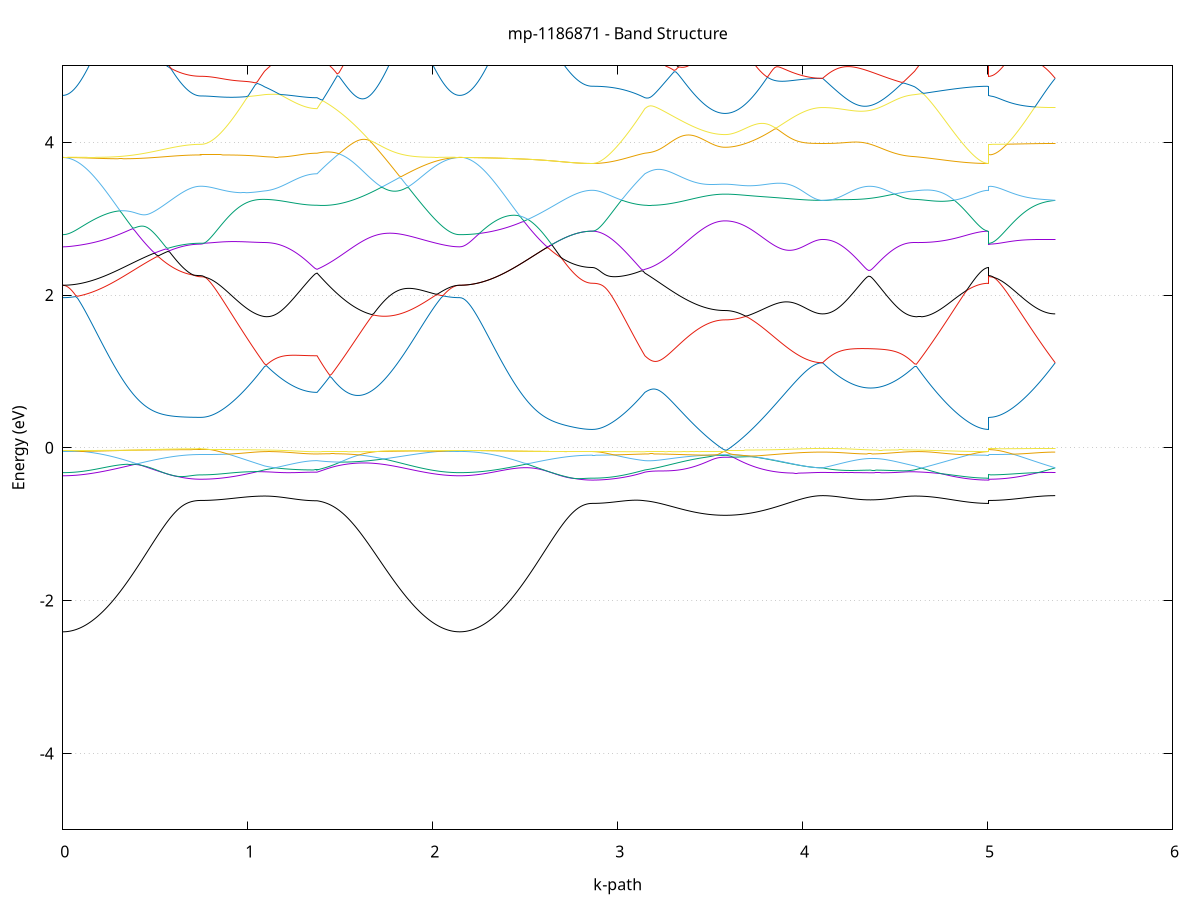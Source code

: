 set title 'mp-1186871 - Band Structure'
set xlabel 'k-path'
set ylabel 'Energy (eV)'
set grid y
set yrange [-5:5]
set terminal png size 800,600
set output 'mp-1186871_bands_gnuplot.png'
plot '-' using 1:2 with lines notitle, '-' using 1:2 with lines notitle, '-' using 1:2 with lines notitle, '-' using 1:2 with lines notitle, '-' using 1:2 with lines notitle, '-' using 1:2 with lines notitle, '-' using 1:2 with lines notitle, '-' using 1:2 with lines notitle, '-' using 1:2 with lines notitle, '-' using 1:2 with lines notitle, '-' using 1:2 with lines notitle, '-' using 1:2 with lines notitle, '-' using 1:2 with lines notitle, '-' using 1:2 with lines notitle, '-' using 1:2 with lines notitle, '-' using 1:2 with lines notitle, '-' using 1:2 with lines notitle, '-' using 1:2 with lines notitle, '-' using 1:2 with lines notitle, '-' using 1:2 with lines notitle, '-' using 1:2 with lines notitle, '-' using 1:2 with lines notitle, '-' using 1:2 with lines notitle, '-' using 1:2 with lines notitle, '-' using 1:2 with lines notitle, '-' using 1:2 with lines notitle, '-' using 1:2 with lines notitle, '-' using 1:2 with lines notitle, '-' using 1:2 with lines notitle, '-' using 1:2 with lines notitle, '-' using 1:2 with lines notitle, '-' using 1:2 with lines notitle, '-' using 1:2 with lines notitle, '-' using 1:2 with lines notitle, '-' using 1:2 with lines notitle, '-' using 1:2 with lines notitle, '-' using 1:2 with lines notitle, '-' using 1:2 with lines notitle, '-' using 1:2 with lines notitle, '-' using 1:2 with lines notitle, '-' using 1:2 with lines notitle, '-' using 1:2 with lines notitle, '-' using 1:2 with lines notitle, '-' using 1:2 with lines notitle, '-' using 1:2 with lines notitle, '-' using 1:2 with lines notitle, '-' using 1:2 with lines notitle, '-' using 1:2 with lines notitle
0.000000 -43.872130
0.009950 -43.872130
0.019901 -43.872130
0.029851 -43.872130
0.039802 -43.872130
0.049752 -43.872130
0.059703 -43.872130
0.069653 -43.872130
0.079604 -43.872130
0.089554 -43.872130
0.099505 -43.872130
0.109455 -43.872130
0.119406 -43.872130
0.129356 -43.872130
0.139307 -43.872130
0.149257 -43.872130
0.159208 -43.872130
0.169158 -43.872130
0.179109 -43.872130
0.189059 -43.872130
0.199010 -43.872130
0.208960 -43.872130
0.218911 -43.872130
0.228861 -43.872130
0.238812 -43.872130
0.248762 -43.872130
0.258713 -43.872130
0.268663 -43.872130
0.278614 -43.872130
0.288564 -43.872130
0.298515 -43.872130
0.308465 -43.872130
0.318416 -43.872130
0.328366 -43.872130
0.338316 -43.872130
0.348267 -43.872130
0.358217 -43.872130
0.368168 -43.872130
0.378118 -43.872130
0.388069 -43.872130
0.398019 -43.872130
0.407970 -43.872130
0.417920 -43.872130
0.427871 -43.872130
0.437821 -43.872130
0.447772 -43.872130
0.457722 -43.872130
0.467673 -43.872130
0.477623 -43.872130
0.487574 -43.872130
0.497524 -43.872130
0.507475 -43.872130
0.517425 -43.872130
0.527376 -43.872130
0.537326 -43.872130
0.547277 -43.872130
0.557227 -43.872130
0.567178 -43.872130
0.577128 -43.872130
0.587079 -43.872130
0.597029 -43.872130
0.606980 -43.872130
0.616930 -43.872130
0.626881 -43.872130
0.636831 -43.872130
0.646781 -43.872130
0.656732 -43.872130
0.666682 -43.872130
0.676633 -43.872130
0.686583 -43.872130
0.696534 -43.872130
0.706484 -43.872130
0.716435 -43.872130
0.726385 -43.872130
0.736336 -43.872130
0.746286 -43.872130
0.746286 -43.872130
0.756127 -43.872130
0.765967 -43.872130
0.775808 -43.872130
0.785649 -43.872130
0.795489 -43.872130
0.805330 -43.872130
0.815170 -43.872130
0.825011 -43.872130
0.834851 -43.872130
0.844692 -43.872130
0.854532 -43.872130
0.864373 -43.872130
0.874213 -43.872130
0.884054 -43.872130
0.893895 -43.872130
0.903735 -43.872130
0.913576 -43.872130
0.923416 -43.872130
0.933257 -43.872130
0.943097 -43.872130
0.952938 -43.872130
0.962778 -43.872130
0.972619 -43.872130
0.982459 -43.872130
0.992300 -43.872130
1.002141 -43.872130
1.011981 -43.872130
1.021822 -43.872130
1.031662 -43.872130
1.041503 -43.872130
1.051343 -43.872130
1.061184 -43.872130
1.071024 -43.872130
1.080865 -43.872130
1.090705 -43.872130
1.090705 -43.872130
1.100504 -43.872130
1.110303 -43.872130
1.120102 -43.872130
1.129900 -43.872130
1.139699 -43.872130
1.149498 -43.872130
1.159297 -43.872130
1.169095 -43.872130
1.178894 -43.872130
1.188693 -43.872130
1.198491 -43.872130
1.208290 -43.872130
1.218089 -43.872130
1.227888 -43.872130
1.237686 -43.872130
1.247485 -43.872130
1.257284 -43.872130
1.267083 -43.872130
1.276881 -43.872130
1.286680 -43.872130
1.296479 -43.872130
1.306277 -43.872130
1.316076 -43.872130
1.325875 -43.872130
1.335674 -43.872130
1.345472 -43.872130
1.355271 -43.872130
1.365070 -43.872130
1.374869 -43.872130
1.374869 -43.872130
1.384756 -43.872130
1.394644 -43.872130
1.404532 -43.872130
1.414420 -43.872130
1.424307 -43.872130
1.434195 -43.872130
1.444083 -43.872130
1.453971 -43.872130
1.463858 -43.872130
1.473746 -43.872130
1.483634 -43.872130
1.493522 -43.872130
1.503409 -43.872130
1.513297 -43.872130
1.523185 -43.872130
1.533073 -43.872130
1.542960 -43.872130
1.552848 -43.872130
1.562736 -43.872130
1.572624 -43.872130
1.582511 -43.872130
1.592399 -43.872130
1.602287 -43.872130
1.612175 -43.872130
1.622063 -43.872130
1.631950 -43.872130
1.641838 -43.872130
1.651726 -43.872130
1.661614 -43.872130
1.671501 -43.872130
1.681389 -43.872130
1.691277 -43.872130
1.701165 -43.872130
1.711052 -43.872130
1.720940 -43.872130
1.730828 -43.872130
1.740716 -43.872130
1.750603 -43.872130
1.760491 -43.872130
1.770379 -43.872130
1.780267 -43.872130
1.790154 -43.872130
1.800042 -43.872130
1.809930 -43.872130
1.819818 -43.872130
1.829705 -43.872130
1.839593 -43.872130
1.849481 -43.872130
1.859369 -43.872130
1.869257 -43.872130
1.879144 -43.872130
1.889032 -43.872130
1.898920 -43.872130
1.908808 -43.872130
1.918695 -43.872130
1.928583 -43.872130
1.938471 -43.872130
1.948359 -43.872130
1.958246 -43.872130
1.968134 -43.872130
1.978022 -43.872130
1.987910 -43.872130
1.997797 -43.872130
2.007685 -43.872130
2.017573 -43.872130
2.027461 -43.872130
2.037348 -43.872130
2.047236 -43.872130
2.057124 -43.872130
2.067012 -43.872130
2.076899 -43.872130
2.086787 -43.872130
2.096675 -43.872130
2.106563 -43.872130
2.116450 -43.872130
2.126338 -43.872130
2.136226 -43.872130
2.146114 -43.872130
2.146114 -43.872130
2.156072 -43.872130
2.166030 -43.872130
2.175988 -43.872130
2.185946 -43.872130
2.195905 -43.872130
2.205863 -43.872130
2.215821 -43.872130
2.225779 -43.872130
2.235737 -43.872130
2.245695 -43.872130
2.255653 -43.872130
2.265612 -43.872130
2.275570 -43.872130
2.285528 -43.872130
2.295486 -43.872130
2.305444 -43.872130
2.315402 -43.872130
2.325361 -43.872130
2.335319 -43.872130
2.345277 -43.872130
2.355235 -43.872130
2.365193 -43.872130
2.375151 -43.872130
2.385110 -43.872130
2.395068 -43.872130
2.405026 -43.872130
2.414984 -43.872130
2.424942 -43.872130
2.434900 -43.872130
2.444858 -43.872130
2.454817 -43.872130
2.464775 -43.872130
2.474733 -43.872130
2.484691 -43.872130
2.494649 -43.872130
2.504607 -43.872130
2.514566 -43.872130
2.524524 -43.872130
2.534482 -43.872130
2.544440 -43.872130
2.554398 -43.872130
2.564356 -43.872130
2.574314 -43.872130
2.584273 -43.872130
2.594231 -43.872130
2.604189 -43.872130
2.614147 -43.872130
2.624105 -43.872130
2.634063 -43.872130
2.644022 -43.872130
2.653980 -43.872130
2.663938 -43.872130
2.673896 -43.872130
2.683854 -43.872130
2.693812 -43.872130
2.703770 -43.872130
2.713729 -43.872130
2.723687 -43.872130
2.733645 -43.872130
2.743603 -43.872130
2.753561 -43.872130
2.763519 -43.872130
2.773478 -43.872130
2.783436 -43.872130
2.793394 -43.872130
2.803352 -43.872130
2.813310 -43.872130
2.823268 -43.872130
2.833227 -43.872130
2.843185 -43.872130
2.853143 -43.872130
2.863101 -43.872130
2.863101 -43.872130
2.872900 -43.872130
2.882698 -43.872130
2.892497 -43.872130
2.902296 -43.872130
2.912095 -43.872130
2.921893 -43.872130
2.931692 -43.872130
2.941491 -43.872130
2.951289 -43.872130
2.961088 -43.872130
2.970887 -43.872130
2.980686 -43.872130
2.990484 -43.872130
3.000283 -43.872130
3.010082 -43.872130
3.019881 -43.872130
3.029679 -43.872130
3.039478 -43.872130
3.049277 -43.872130
3.059075 -43.872130
3.068874 -43.872130
3.078673 -43.872130
3.088472 -43.872130
3.098270 -43.872130
3.108069 -43.872130
3.117868 -43.872130
3.127667 -43.872130
3.137465 -43.872130
3.147264 -43.872130
3.147264 -43.872130
3.157114 -43.872130
3.166964 -43.872130
3.176814 -43.872130
3.186663 -43.872130
3.196513 -43.872130
3.206363 -43.872130
3.216213 -43.872130
3.226063 -43.872130
3.235913 -43.872130
3.245763 -43.872130
3.255612 -43.872130
3.265462 -43.872130
3.275312 -43.872130
3.285162 -43.872130
3.295012 -43.872130
3.304862 -43.872130
3.314711 -43.872130
3.324561 -43.872130
3.334411 -43.872130
3.344261 -43.872130
3.354111 -43.872130
3.363961 -43.872130
3.373811 -43.872130
3.383660 -43.872130
3.393510 -43.872130
3.403360 -43.872130
3.413210 -43.872130
3.423060 -43.872130
3.432910 -43.872130
3.442760 -43.872130
3.452609 -43.872130
3.462459 -43.872130
3.472309 -43.872130
3.482159 -43.872130
3.492009 -43.872130
3.501859 -43.872130
3.511709 -43.872130
3.521558 -43.872130
3.531408 -43.872130
3.541258 -43.872130
3.551108 -43.872130
3.560958 -43.872130
3.570808 -43.872130
3.580657 -43.872130
3.580657 -43.872130
3.590614 -43.872130
3.600571 -43.872130
3.610528 -43.872130
3.620484 -43.872130
3.630441 -43.872130
3.640398 -43.872130
3.650354 -43.872130
3.660311 -43.872130
3.670268 -43.872130
3.680224 -43.872130
3.690181 -43.872130
3.700138 -43.872130
3.710094 -43.872130
3.720051 -43.872130
3.730008 -43.872130
3.739964 -43.872130
3.749921 -43.872130
3.759878 -43.872130
3.769834 -43.872130
3.779791 -43.872130
3.789748 -43.872130
3.799704 -43.872130
3.809661 -43.872130
3.819618 -43.872130
3.829575 -43.872130
3.839531 -43.872130
3.849488 -43.872130
3.859445 -43.872130
3.869401 -43.872130
3.879358 -43.872130
3.889315 -43.872130
3.899271 -43.872130
3.909228 -43.872130
3.919185 -43.872130
3.929141 -43.872130
3.939098 -43.872130
3.949055 -43.872130
3.959011 -43.872130
3.968968 -43.872130
3.978925 -43.872130
3.988881 -43.872130
3.998838 -43.872130
4.008795 -43.872130
4.018751 -43.872130
4.028708 -43.872130
4.038665 -43.872130
4.048622 -43.872130
4.058578 -43.872130
4.068535 -43.872130
4.078492 -43.872130
4.088448 -43.872130
4.098405 -43.872130
4.108362 -43.872130
4.108362 -43.872130
4.118304 -43.872130
4.128247 -43.872130
4.138190 -43.872130
4.148132 -43.872130
4.158075 -43.872130
4.168018 -43.872130
4.177960 -43.872130
4.187903 -43.872130
4.197846 -43.872130
4.207788 -43.872130
4.217731 -43.872130
4.227674 -43.872130
4.237616 -43.872130
4.247559 -43.872130
4.257502 -43.872130
4.267445 -43.872130
4.277387 -43.872130
4.287330 -43.872130
4.297273 -43.872130
4.307215 -43.872130
4.317158 -43.872130
4.327101 -43.872130
4.337043 -43.872130
4.346986 -43.872130
4.356929 -43.872130
4.366871 -43.872130
4.376814 -43.872130
4.386757 -43.872130
4.396699 -43.872130
4.406642 -43.872130
4.416585 -43.872130
4.426527 -43.872130
4.436470 -43.872130
4.446413 -43.872130
4.456355 -43.872130
4.466298 -43.872130
4.476241 -43.872130
4.486183 -43.872130
4.496126 -43.872130
4.506069 -43.872130
4.516012 -43.872130
4.525954 -43.872130
4.535897 -43.872130
4.545840 -43.872130
4.555782 -43.872130
4.565725 -43.872130
4.575668 -43.872130
4.585610 -43.872130
4.595553 -43.872130
4.605496 -43.872130
4.605496 -43.872130
4.615297 -43.872130
4.625099 -43.872130
4.634901 -43.872130
4.644702 -43.872130
4.654504 -43.872130
4.664305 -43.872130
4.674107 -43.872130
4.683909 -43.872130
4.693710 -43.872130
4.703512 -43.872130
4.713314 -43.872130
4.723115 -43.872130
4.732917 -43.872130
4.742719 -43.872130
4.752520 -43.872130
4.762322 -43.872130
4.772123 -43.872130
4.781925 -43.872130
4.791727 -43.872130
4.801528 -43.872130
4.811330 -43.872130
4.821132 -43.872130
4.830933 -43.872130
4.840735 -43.872130
4.850537 -43.872130
4.860338 -43.872130
4.870140 -43.872130
4.879942 -43.872130
4.889743 -43.872130
4.899545 -43.872130
4.909346 -43.872130
4.919148 -43.872130
4.928950 -43.872130
4.938751 -43.872130
4.948553 -43.872130
4.958355 -43.872130
4.968156 -43.872130
4.977958 -43.872130
4.987760 -43.872130
4.997561 -43.872130
5.007363 -43.872130
5.007363 -43.872130
5.017321 -43.872130
5.027279 -43.872130
5.037237 -43.872130
5.047195 -43.872130
5.057154 -43.872130
5.067112 -43.872130
5.077070 -43.872130
5.087028 -43.872130
5.096986 -43.872130
5.106944 -43.872130
5.116903 -43.872130
5.126861 -43.872130
5.136819 -43.872130
5.146777 -43.872130
5.156735 -43.872130
5.166693 -43.872130
5.176651 -43.872130
5.186610 -43.872130
5.196568 -43.872130
5.206526 -43.872130
5.216484 -43.872130
5.226442 -43.872130
5.236400 -43.872130
5.246359 -43.872130
5.256317 -43.872130
5.266275 -43.872130
5.276233 -43.872130
5.286191 -43.872130
5.296149 -43.872130
5.306107 -43.872130
5.316066 -43.872130
5.326024 -43.872130
5.335982 -43.872130
5.345940 -43.872130
5.355898 -43.872130
5.365856 -43.872130
e
0.000000 -43.865530
0.009950 -43.865530
0.019901 -43.865530
0.029851 -43.865530
0.039802 -43.865530
0.049752 -43.865530
0.059703 -43.865530
0.069653 -43.865530
0.079604 -43.865530
0.089554 -43.865530
0.099505 -43.865530
0.109455 -43.865530
0.119406 -43.865530
0.129356 -43.865530
0.139307 -43.865530
0.149257 -43.865530
0.159208 -43.865530
0.169158 -43.865530
0.179109 -43.865530
0.189059 -43.865530
0.199010 -43.865530
0.208960 -43.865530
0.218911 -43.865530
0.228861 -43.865530
0.238812 -43.865530
0.248762 -43.865530
0.258713 -43.865530
0.268663 -43.865530
0.278614 -43.865530
0.288564 -43.865530
0.298515 -43.865530
0.308465 -43.865530
0.318416 -43.865530
0.328366 -43.865530
0.338316 -43.865530
0.348267 -43.865530
0.358217 -43.865530
0.368168 -43.865530
0.378118 -43.865530
0.388069 -43.865530
0.398019 -43.865530
0.407970 -43.865530
0.417920 -43.865530
0.427871 -43.865530
0.437821 -43.865530
0.447772 -43.865530
0.457722 -43.865530
0.467673 -43.865530
0.477623 -43.865530
0.487574 -43.865530
0.497524 -43.865530
0.507475 -43.865530
0.517425 -43.865530
0.527376 -43.865530
0.537326 -43.865530
0.547277 -43.865530
0.557227 -43.865530
0.567178 -43.865530
0.577128 -43.865530
0.587079 -43.865530
0.597029 -43.865530
0.606980 -43.865530
0.616930 -43.865530
0.626881 -43.865530
0.636831 -43.865530
0.646781 -43.865530
0.656732 -43.865530
0.666682 -43.865530
0.676633 -43.865530
0.686583 -43.865530
0.696534 -43.865530
0.706484 -43.865530
0.716435 -43.865530
0.726385 -43.865530
0.736336 -43.865530
0.746286 -43.865530
0.746286 -43.865530
0.756127 -43.865530
0.765967 -43.865530
0.775808 -43.865530
0.785649 -43.865530
0.795489 -43.865530
0.805330 -43.865530
0.815170 -43.865530
0.825011 -43.865530
0.834851 -43.865530
0.844692 -43.865530
0.854532 -43.865530
0.864373 -43.865530
0.874213 -43.865530
0.884054 -43.865530
0.893895 -43.865530
0.903735 -43.865530
0.913576 -43.865530
0.923416 -43.865530
0.933257 -43.865530
0.943097 -43.865530
0.952938 -43.865530
0.962778 -43.865530
0.972619 -43.865530
0.982459 -43.865530
0.992300 -43.865530
1.002141 -43.865530
1.011981 -43.865530
1.021822 -43.865530
1.031662 -43.865530
1.041503 -43.865530
1.051343 -43.865530
1.061184 -43.865530
1.071024 -43.865530
1.080865 -43.865530
1.090705 -43.865530
1.090705 -43.865530
1.100504 -43.865530
1.110303 -43.865530
1.120102 -43.865530
1.129900 -43.865530
1.139699 -43.865530
1.149498 -43.865530
1.159297 -43.865530
1.169095 -43.865530
1.178894 -43.865530
1.188693 -43.865530
1.198491 -43.865530
1.208290 -43.865530
1.218089 -43.865530
1.227888 -43.865530
1.237686 -43.865530
1.247485 -43.865530
1.257284 -43.865530
1.267083 -43.865530
1.276881 -43.865530
1.286680 -43.865530
1.296479 -43.865530
1.306277 -43.865530
1.316076 -43.865530
1.325875 -43.865530
1.335674 -43.865530
1.345472 -43.865530
1.355271 -43.865530
1.365070 -43.865530
1.374869 -43.865530
1.374869 -43.865530
1.384756 -43.865530
1.394644 -43.865530
1.404532 -43.865530
1.414420 -43.865530
1.424307 -43.865530
1.434195 -43.865530
1.444083 -43.865530
1.453971 -43.865530
1.463858 -43.865530
1.473746 -43.865530
1.483634 -43.865530
1.493522 -43.865530
1.503409 -43.865530
1.513297 -43.865530
1.523185 -43.865530
1.533073 -43.865530
1.542960 -43.865530
1.552848 -43.865530
1.562736 -43.865530
1.572624 -43.865530
1.582511 -43.865530
1.592399 -43.865530
1.602287 -43.865530
1.612175 -43.865530
1.622063 -43.865530
1.631950 -43.865530
1.641838 -43.865530
1.651726 -43.865530
1.661614 -43.865530
1.671501 -43.865530
1.681389 -43.865530
1.691277 -43.865530
1.701165 -43.865530
1.711052 -43.865530
1.720940 -43.865530
1.730828 -43.865530
1.740716 -43.865530
1.750603 -43.865530
1.760491 -43.865530
1.770379 -43.865530
1.780267 -43.865530
1.790154 -43.865530
1.800042 -43.865530
1.809930 -43.865530
1.819818 -43.865530
1.829705 -43.865530
1.839593 -43.865530
1.849481 -43.865530
1.859369 -43.865530
1.869257 -43.865530
1.879144 -43.865530
1.889032 -43.865530
1.898920 -43.865530
1.908808 -43.865530
1.918695 -43.865530
1.928583 -43.865530
1.938471 -43.865530
1.948359 -43.865530
1.958246 -43.865530
1.968134 -43.865530
1.978022 -43.865530
1.987910 -43.865530
1.997797 -43.865530
2.007685 -43.865530
2.017573 -43.865530
2.027461 -43.865530
2.037348 -43.865530
2.047236 -43.865530
2.057124 -43.865530
2.067012 -43.865530
2.076899 -43.865530
2.086787 -43.865530
2.096675 -43.865530
2.106563 -43.865530
2.116450 -43.865530
2.126338 -43.865530
2.136226 -43.865530
2.146114 -43.865530
2.146114 -43.865530
2.156072 -43.865530
2.166030 -43.865530
2.175988 -43.865530
2.185946 -43.865530
2.195905 -43.865530
2.205863 -43.865530
2.215821 -43.865530
2.225779 -43.865530
2.235737 -43.865530
2.245695 -43.865530
2.255653 -43.865530
2.265612 -43.865530
2.275570 -43.865530
2.285528 -43.865530
2.295486 -43.865530
2.305444 -43.865530
2.315402 -43.865530
2.325361 -43.865530
2.335319 -43.865530
2.345277 -43.865530
2.355235 -43.865530
2.365193 -43.865530
2.375151 -43.865530
2.385110 -43.865530
2.395068 -43.865530
2.405026 -43.865530
2.414984 -43.865530
2.424942 -43.865530
2.434900 -43.865530
2.444858 -43.865530
2.454817 -43.865530
2.464775 -43.865530
2.474733 -43.865530
2.484691 -43.865530
2.494649 -43.865530
2.504607 -43.865530
2.514566 -43.865530
2.524524 -43.865530
2.534482 -43.865530
2.544440 -43.865530
2.554398 -43.865530
2.564356 -43.865530
2.574314 -43.865530
2.584273 -43.865530
2.594231 -43.865530
2.604189 -43.865530
2.614147 -43.865530
2.624105 -43.865530
2.634063 -43.865530
2.644022 -43.865530
2.653980 -43.865530
2.663938 -43.865530
2.673896 -43.865530
2.683854 -43.865530
2.693812 -43.865530
2.703770 -43.865530
2.713729 -43.865530
2.723687 -43.865530
2.733645 -43.865530
2.743603 -43.865530
2.753561 -43.865530
2.763519 -43.865530
2.773478 -43.865530
2.783436 -43.865530
2.793394 -43.865530
2.803352 -43.865530
2.813310 -43.865530
2.823268 -43.865530
2.833227 -43.865530
2.843185 -43.865530
2.853143 -43.865530
2.863101 -43.865530
2.863101 -43.865530
2.872900 -43.865530
2.882698 -43.865530
2.892497 -43.865530
2.902296 -43.865530
2.912095 -43.865530
2.921893 -43.865530
2.931692 -43.865530
2.941491 -43.865530
2.951289 -43.865530
2.961088 -43.865530
2.970887 -43.865530
2.980686 -43.865530
2.990484 -43.865530
3.000283 -43.865530
3.010082 -43.865530
3.019881 -43.865530
3.029679 -43.865530
3.039478 -43.865530
3.049277 -43.865530
3.059075 -43.865530
3.068874 -43.865530
3.078673 -43.865530
3.088472 -43.865530
3.098270 -43.865530
3.108069 -43.865530
3.117868 -43.865530
3.127667 -43.865530
3.137465 -43.865530
3.147264 -43.865530
3.147264 -43.865530
3.157114 -43.865530
3.166964 -43.865530
3.176814 -43.865530
3.186663 -43.865530
3.196513 -43.865530
3.206363 -43.865530
3.216213 -43.865530
3.226063 -43.865530
3.235913 -43.865530
3.245763 -43.865530
3.255612 -43.865530
3.265462 -43.865530
3.275312 -43.865530
3.285162 -43.865530
3.295012 -43.865530
3.304862 -43.865530
3.314711 -43.865530
3.324561 -43.865530
3.334411 -43.865530
3.344261 -43.865530
3.354111 -43.865530
3.363961 -43.865530
3.373811 -43.865530
3.383660 -43.865530
3.393510 -43.865530
3.403360 -43.865530
3.413210 -43.865530
3.423060 -43.865530
3.432910 -43.865530
3.442760 -43.865530
3.452609 -43.865530
3.462459 -43.865530
3.472309 -43.865530
3.482159 -43.865530
3.492009 -43.865530
3.501859 -43.865530
3.511709 -43.865530
3.521558 -43.865530
3.531408 -43.865530
3.541258 -43.865530
3.551108 -43.865530
3.560958 -43.865530
3.570808 -43.865530
3.580657 -43.865530
3.580657 -43.865530
3.590614 -43.865530
3.600571 -43.865530
3.610528 -43.865530
3.620484 -43.865530
3.630441 -43.865530
3.640398 -43.865530
3.650354 -43.865530
3.660311 -43.865530
3.670268 -43.865530
3.680224 -43.865530
3.690181 -43.865530
3.700138 -43.865530
3.710094 -43.865530
3.720051 -43.865530
3.730008 -43.865530
3.739964 -43.865530
3.749921 -43.865530
3.759878 -43.865530
3.769834 -43.865530
3.779791 -43.865530
3.789748 -43.865530
3.799704 -43.865530
3.809661 -43.865530
3.819618 -43.865530
3.829575 -43.865530
3.839531 -43.865530
3.849488 -43.865530
3.859445 -43.865530
3.869401 -43.865530
3.879358 -43.865530
3.889315 -43.865530
3.899271 -43.865530
3.909228 -43.865530
3.919185 -43.865530
3.929141 -43.865530
3.939098 -43.865530
3.949055 -43.865530
3.959011 -43.865530
3.968968 -43.865530
3.978925 -43.865530
3.988881 -43.865530
3.998838 -43.865530
4.008795 -43.865530
4.018751 -43.865530
4.028708 -43.865530
4.038665 -43.865530
4.048622 -43.865530
4.058578 -43.865530
4.068535 -43.865530
4.078492 -43.865530
4.088448 -43.865530
4.098405 -43.865530
4.108362 -43.865530
4.108362 -43.865530
4.118304 -43.865530
4.128247 -43.865530
4.138190 -43.865530
4.148132 -43.865530
4.158075 -43.865530
4.168018 -43.865530
4.177960 -43.865530
4.187903 -43.865530
4.197846 -43.865530
4.207788 -43.865530
4.217731 -43.865530
4.227674 -43.865530
4.237616 -43.865530
4.247559 -43.865530
4.257502 -43.865530
4.267445 -43.865530
4.277387 -43.865530
4.287330 -43.865530
4.297273 -43.865530
4.307215 -43.865530
4.317158 -43.865530
4.327101 -43.865530
4.337043 -43.865530
4.346986 -43.865530
4.356929 -43.865530
4.366871 -43.865530
4.376814 -43.865530
4.386757 -43.865530
4.396699 -43.865530
4.406642 -43.865530
4.416585 -43.865530
4.426527 -43.865530
4.436470 -43.865530
4.446413 -43.865530
4.456355 -43.865530
4.466298 -43.865530
4.476241 -43.865530
4.486183 -43.865530
4.496126 -43.865530
4.506069 -43.865530
4.516012 -43.865530
4.525954 -43.865530
4.535897 -43.865530
4.545840 -43.865530
4.555782 -43.865530
4.565725 -43.865530
4.575668 -43.865530
4.585610 -43.865530
4.595553 -43.865530
4.605496 -43.865530
4.605496 -43.865530
4.615297 -43.865530
4.625099 -43.865530
4.634901 -43.865530
4.644702 -43.865530
4.654504 -43.865530
4.664305 -43.865530
4.674107 -43.865530
4.683909 -43.865530
4.693710 -43.865530
4.703512 -43.865530
4.713314 -43.865530
4.723115 -43.865530
4.732917 -43.865530
4.742719 -43.865530
4.752520 -43.865530
4.762322 -43.865530
4.772123 -43.865530
4.781925 -43.865530
4.791727 -43.865530
4.801528 -43.865530
4.811330 -43.865530
4.821132 -43.865530
4.830933 -43.865530
4.840735 -43.865530
4.850537 -43.865530
4.860338 -43.865530
4.870140 -43.865530
4.879942 -43.865530
4.889743 -43.865530
4.899545 -43.865530
4.909346 -43.865530
4.919148 -43.865530
4.928950 -43.865530
4.938751 -43.865530
4.948553 -43.865530
4.958355 -43.865530
4.968156 -43.865530
4.977958 -43.865530
4.987760 -43.865530
4.997561 -43.865530
5.007363 -43.865530
5.007363 -43.865530
5.017321 -43.865530
5.027279 -43.865530
5.037237 -43.865530
5.047195 -43.865530
5.057154 -43.865530
5.067112 -43.865530
5.077070 -43.865530
5.087028 -43.865530
5.096986 -43.865530
5.106944 -43.865530
5.116903 -43.865530
5.126861 -43.865530
5.136819 -43.865530
5.146777 -43.865530
5.156735 -43.865530
5.166693 -43.865530
5.176651 -43.865530
5.186610 -43.865530
5.196568 -43.865530
5.206526 -43.865530
5.216484 -43.865530
5.226442 -43.865530
5.236400 -43.865530
5.246359 -43.865530
5.256317 -43.865530
5.266275 -43.865530
5.276233 -43.865530
5.286191 -43.865530
5.296149 -43.865530
5.306107 -43.865530
5.316066 -43.865530
5.326024 -43.865530
5.335982 -43.865530
5.345940 -43.865530
5.355898 -43.865530
5.365856 -43.865530
e
0.000000 -43.865530
0.009950 -43.865530
0.019901 -43.865530
0.029851 -43.865530
0.039802 -43.865530
0.049752 -43.865530
0.059703 -43.865530
0.069653 -43.865530
0.079604 -43.865530
0.089554 -43.865530
0.099505 -43.865530
0.109455 -43.865530
0.119406 -43.865530
0.129356 -43.865530
0.139307 -43.865530
0.149257 -43.865530
0.159208 -43.865530
0.169158 -43.865530
0.179109 -43.865530
0.189059 -43.865530
0.199010 -43.865530
0.208960 -43.865530
0.218911 -43.865530
0.228861 -43.865530
0.238812 -43.865530
0.248762 -43.865530
0.258713 -43.865530
0.268663 -43.865530
0.278614 -43.865530
0.288564 -43.865530
0.298515 -43.865530
0.308465 -43.865530
0.318416 -43.865530
0.328366 -43.865530
0.338316 -43.865530
0.348267 -43.865530
0.358217 -43.865530
0.368168 -43.865530
0.378118 -43.865530
0.388069 -43.865530
0.398019 -43.865530
0.407970 -43.865530
0.417920 -43.865530
0.427871 -43.865530
0.437821 -43.865530
0.447772 -43.865530
0.457722 -43.865530
0.467673 -43.865530
0.477623 -43.865530
0.487574 -43.865530
0.497524 -43.865530
0.507475 -43.865530
0.517425 -43.865530
0.527376 -43.865530
0.537326 -43.865530
0.547277 -43.865530
0.557227 -43.865530
0.567178 -43.865530
0.577128 -43.865530
0.587079 -43.865530
0.597029 -43.865530
0.606980 -43.865530
0.616930 -43.865530
0.626881 -43.865530
0.636831 -43.865530
0.646781 -43.865530
0.656732 -43.865530
0.666682 -43.865530
0.676633 -43.865530
0.686583 -43.865530
0.696534 -43.865530
0.706484 -43.865530
0.716435 -43.865530
0.726385 -43.865530
0.736336 -43.865530
0.746286 -43.865530
0.746286 -43.865530
0.756127 -43.865530
0.765967 -43.865530
0.775808 -43.865530
0.785649 -43.865530
0.795489 -43.865530
0.805330 -43.865530
0.815170 -43.865530
0.825011 -43.865530
0.834851 -43.865530
0.844692 -43.865530
0.854532 -43.865530
0.864373 -43.865530
0.874213 -43.865530
0.884054 -43.865530
0.893895 -43.865530
0.903735 -43.865530
0.913576 -43.865530
0.923416 -43.865530
0.933257 -43.865530
0.943097 -43.865530
0.952938 -43.865530
0.962778 -43.865530
0.972619 -43.865530
0.982459 -43.865530
0.992300 -43.865530
1.002141 -43.865530
1.011981 -43.865530
1.021822 -43.865530
1.031662 -43.865530
1.041503 -43.865530
1.051343 -43.865530
1.061184 -43.865530
1.071024 -43.865530
1.080865 -43.865530
1.090705 -43.865530
1.090705 -43.865530
1.100504 -43.865530
1.110303 -43.865530
1.120102 -43.865530
1.129900 -43.865530
1.139699 -43.865530
1.149498 -43.865530
1.159297 -43.865530
1.169095 -43.865530
1.178894 -43.865530
1.188693 -43.865530
1.198491 -43.865530
1.208290 -43.865530
1.218089 -43.865530
1.227888 -43.865530
1.237686 -43.865530
1.247485 -43.865530
1.257284 -43.865530
1.267083 -43.865530
1.276881 -43.865530
1.286680 -43.865530
1.296479 -43.865530
1.306277 -43.865530
1.316076 -43.865530
1.325875 -43.865530
1.335674 -43.865530
1.345472 -43.865530
1.355271 -43.865530
1.365070 -43.865530
1.374869 -43.865530
1.374869 -43.865530
1.384756 -43.865530
1.394644 -43.865530
1.404532 -43.865530
1.414420 -43.865530
1.424307 -43.865530
1.434195 -43.865530
1.444083 -43.865530
1.453971 -43.865530
1.463858 -43.865530
1.473746 -43.865530
1.483634 -43.865530
1.493522 -43.865530
1.503409 -43.865530
1.513297 -43.865530
1.523185 -43.865530
1.533073 -43.865530
1.542960 -43.865530
1.552848 -43.865530
1.562736 -43.865530
1.572624 -43.865530
1.582511 -43.865530
1.592399 -43.865530
1.602287 -43.865530
1.612175 -43.865530
1.622063 -43.865530
1.631950 -43.865530
1.641838 -43.865530
1.651726 -43.865530
1.661614 -43.865530
1.671501 -43.865530
1.681389 -43.865530
1.691277 -43.865530
1.701165 -43.865530
1.711052 -43.865530
1.720940 -43.865530
1.730828 -43.865530
1.740716 -43.865530
1.750603 -43.865530
1.760491 -43.865530
1.770379 -43.865530
1.780267 -43.865530
1.790154 -43.865530
1.800042 -43.865530
1.809930 -43.865530
1.819818 -43.865530
1.829705 -43.865530
1.839593 -43.865530
1.849481 -43.865530
1.859369 -43.865530
1.869257 -43.865530
1.879144 -43.865530
1.889032 -43.865530
1.898920 -43.865530
1.908808 -43.865530
1.918695 -43.865530
1.928583 -43.865530
1.938471 -43.865530
1.948359 -43.865530
1.958246 -43.865530
1.968134 -43.865530
1.978022 -43.865530
1.987910 -43.865530
1.997797 -43.865530
2.007685 -43.865530
2.017573 -43.865530
2.027461 -43.865530
2.037348 -43.865530
2.047236 -43.865530
2.057124 -43.865530
2.067012 -43.865530
2.076899 -43.865530
2.086787 -43.865530
2.096675 -43.865530
2.106563 -43.865530
2.116450 -43.865530
2.126338 -43.865530
2.136226 -43.865530
2.146114 -43.865530
2.146114 -43.865530
2.156072 -43.865530
2.166030 -43.865530
2.175988 -43.865530
2.185946 -43.865530
2.195905 -43.865530
2.205863 -43.865530
2.215821 -43.865530
2.225779 -43.865530
2.235737 -43.865530
2.245695 -43.865530
2.255653 -43.865530
2.265612 -43.865530
2.275570 -43.865530
2.285528 -43.865530
2.295486 -43.865530
2.305444 -43.865530
2.315402 -43.865530
2.325361 -43.865530
2.335319 -43.865530
2.345277 -43.865530
2.355235 -43.865530
2.365193 -43.865530
2.375151 -43.865530
2.385110 -43.865530
2.395068 -43.865530
2.405026 -43.865530
2.414984 -43.865530
2.424942 -43.865530
2.434900 -43.865530
2.444858 -43.865530
2.454817 -43.865530
2.464775 -43.865530
2.474733 -43.865530
2.484691 -43.865530
2.494649 -43.865530
2.504607 -43.865530
2.514566 -43.865530
2.524524 -43.865530
2.534482 -43.865530
2.544440 -43.865530
2.554398 -43.865530
2.564356 -43.865530
2.574314 -43.865530
2.584273 -43.865530
2.594231 -43.865530
2.604189 -43.865530
2.614147 -43.865530
2.624105 -43.865530
2.634063 -43.865530
2.644022 -43.865530
2.653980 -43.865530
2.663938 -43.865530
2.673896 -43.865530
2.683854 -43.865530
2.693812 -43.865530
2.703770 -43.865530
2.713729 -43.865530
2.723687 -43.865530
2.733645 -43.865530
2.743603 -43.865530
2.753561 -43.865530
2.763519 -43.865530
2.773478 -43.865530
2.783436 -43.865530
2.793394 -43.865530
2.803352 -43.865530
2.813310 -43.865530
2.823268 -43.865530
2.833227 -43.865530
2.843185 -43.865530
2.853143 -43.865530
2.863101 -43.865530
2.863101 -43.865530
2.872900 -43.865530
2.882698 -43.865530
2.892497 -43.865530
2.902296 -43.865530
2.912095 -43.865530
2.921893 -43.865530
2.931692 -43.865530
2.941491 -43.865530
2.951289 -43.865530
2.961088 -43.865530
2.970887 -43.865530
2.980686 -43.865530
2.990484 -43.865530
3.000283 -43.865530
3.010082 -43.865530
3.019881 -43.865530
3.029679 -43.865530
3.039478 -43.865530
3.049277 -43.865530
3.059075 -43.865530
3.068874 -43.865530
3.078673 -43.865530
3.088472 -43.865530
3.098270 -43.865530
3.108069 -43.865530
3.117868 -43.865530
3.127667 -43.865530
3.137465 -43.865530
3.147264 -43.865530
3.147264 -43.865530
3.157114 -43.865530
3.166964 -43.865530
3.176814 -43.865530
3.186663 -43.865530
3.196513 -43.865530
3.206363 -43.865530
3.216213 -43.865530
3.226063 -43.865530
3.235913 -43.865530
3.245763 -43.865530
3.255612 -43.865530
3.265462 -43.865530
3.275312 -43.865530
3.285162 -43.865530
3.295012 -43.865530
3.304862 -43.865530
3.314711 -43.865530
3.324561 -43.865530
3.334411 -43.865530
3.344261 -43.865530
3.354111 -43.865530
3.363961 -43.865530
3.373811 -43.865530
3.383660 -43.865530
3.393510 -43.865530
3.403360 -43.865530
3.413210 -43.865530
3.423060 -43.865530
3.432910 -43.865530
3.442760 -43.865530
3.452609 -43.865530
3.462459 -43.865530
3.472309 -43.865530
3.482159 -43.865530
3.492009 -43.865530
3.501859 -43.865530
3.511709 -43.865530
3.521558 -43.865530
3.531408 -43.865530
3.541258 -43.865530
3.551108 -43.865530
3.560958 -43.865530
3.570808 -43.865530
3.580657 -43.865530
3.580657 -43.865530
3.590614 -43.865530
3.600571 -43.865530
3.610528 -43.865530
3.620484 -43.865530
3.630441 -43.865530
3.640398 -43.865530
3.650354 -43.865530
3.660311 -43.865530
3.670268 -43.865530
3.680224 -43.865530
3.690181 -43.865530
3.700138 -43.865530
3.710094 -43.865530
3.720051 -43.865530
3.730008 -43.865530
3.739964 -43.865530
3.749921 -43.865530
3.759878 -43.865530
3.769834 -43.865530
3.779791 -43.865530
3.789748 -43.865530
3.799704 -43.865530
3.809661 -43.865530
3.819618 -43.865530
3.829575 -43.865530
3.839531 -43.865530
3.849488 -43.865530
3.859445 -43.865530
3.869401 -43.865530
3.879358 -43.865530
3.889315 -43.865530
3.899271 -43.865530
3.909228 -43.865530
3.919185 -43.865530
3.929141 -43.865530
3.939098 -43.865530
3.949055 -43.865530
3.959011 -43.865530
3.968968 -43.865530
3.978925 -43.865530
3.988881 -43.865530
3.998838 -43.865530
4.008795 -43.865530
4.018751 -43.865530
4.028708 -43.865530
4.038665 -43.865530
4.048622 -43.865530
4.058578 -43.865530
4.068535 -43.865530
4.078492 -43.865530
4.088448 -43.865530
4.098405 -43.865530
4.108362 -43.865530
4.108362 -43.865530
4.118304 -43.865530
4.128247 -43.865530
4.138190 -43.865530
4.148132 -43.865530
4.158075 -43.865530
4.168018 -43.865530
4.177960 -43.865530
4.187903 -43.865530
4.197846 -43.865530
4.207788 -43.865530
4.217731 -43.865530
4.227674 -43.865530
4.237616 -43.865530
4.247559 -43.865530
4.257502 -43.865530
4.267445 -43.865530
4.277387 -43.865530
4.287330 -43.865530
4.297273 -43.865530
4.307215 -43.865530
4.317158 -43.865530
4.327101 -43.865530
4.337043 -43.865530
4.346986 -43.865530
4.356929 -43.865530
4.366871 -43.865530
4.376814 -43.865530
4.386757 -43.865530
4.396699 -43.865530
4.406642 -43.865530
4.416585 -43.865530
4.426527 -43.865530
4.436470 -43.865530
4.446413 -43.865530
4.456355 -43.865530
4.466298 -43.865530
4.476241 -43.865530
4.486183 -43.865530
4.496126 -43.865530
4.506069 -43.865530
4.516012 -43.865530
4.525954 -43.865530
4.535897 -43.865530
4.545840 -43.865530
4.555782 -43.865530
4.565725 -43.865530
4.575668 -43.865530
4.585610 -43.865530
4.595553 -43.865530
4.605496 -43.865530
4.605496 -43.865530
4.615297 -43.865530
4.625099 -43.865530
4.634901 -43.865530
4.644702 -43.865530
4.654504 -43.865530
4.664305 -43.865530
4.674107 -43.865530
4.683909 -43.865530
4.693710 -43.865530
4.703512 -43.865530
4.713314 -43.865530
4.723115 -43.865530
4.732917 -43.865530
4.742719 -43.865530
4.752520 -43.865530
4.762322 -43.865530
4.772123 -43.865530
4.781925 -43.865530
4.791727 -43.865530
4.801528 -43.865530
4.811330 -43.865530
4.821132 -43.865530
4.830933 -43.865530
4.840735 -43.865530
4.850537 -43.865530
4.860338 -43.865530
4.870140 -43.865530
4.879942 -43.865530
4.889743 -43.865530
4.899545 -43.865530
4.909346 -43.865530
4.919148 -43.865530
4.928950 -43.865530
4.938751 -43.865530
4.948553 -43.865530
4.958355 -43.865530
4.968156 -43.865530
4.977958 -43.865530
4.987760 -43.865530
4.997561 -43.865530
5.007363 -43.865530
5.007363 -43.865530
5.017321 -43.865530
5.027279 -43.865530
5.037237 -43.865530
5.047195 -43.865530
5.057154 -43.865530
5.067112 -43.865530
5.077070 -43.865530
5.087028 -43.865530
5.096986 -43.865530
5.106944 -43.865530
5.116903 -43.865530
5.126861 -43.865530
5.136819 -43.865530
5.146777 -43.865530
5.156735 -43.865530
5.166693 -43.865530
5.176651 -43.865530
5.186610 -43.865530
5.196568 -43.865530
5.206526 -43.865530
5.216484 -43.865530
5.226442 -43.865530
5.236400 -43.865530
5.246359 -43.865530
5.256317 -43.865530
5.266275 -43.865530
5.276233 -43.865530
5.286191 -43.865530
5.296149 -43.865530
5.306107 -43.865530
5.316066 -43.865530
5.326024 -43.865530
5.335982 -43.865530
5.345940 -43.865530
5.355898 -43.865530
5.365856 -43.865530
e
0.000000 -28.741030
0.009950 -28.741030
0.019901 -28.740930
0.029851 -28.740930
0.039802 -28.740930
0.049752 -28.740930
0.059703 -28.740830
0.069653 -28.740830
0.079604 -28.740730
0.089554 -28.740630
0.099505 -28.740630
0.109455 -28.740530
0.119406 -28.740430
0.129356 -28.740330
0.139307 -28.740230
0.149257 -28.740130
0.159208 -28.740030
0.169158 -28.739930
0.179109 -28.739730
0.189059 -28.739630
0.199010 -28.739430
0.208960 -28.739330
0.218911 -28.739230
0.228861 -28.739030
0.238812 -28.738930
0.248762 -28.738730
0.258713 -28.738530
0.268663 -28.738430
0.278614 -28.738230
0.288564 -28.738030
0.298515 -28.737830
0.308465 -28.737730
0.318416 -28.737530
0.328366 -28.737330
0.338316 -28.737130
0.348267 -28.736930
0.358217 -28.736730
0.368168 -28.736530
0.378118 -28.736430
0.388069 -28.736230
0.398019 -28.736030
0.407970 -28.735830
0.417920 -28.735630
0.427871 -28.735430
0.437821 -28.735230
0.447772 -28.735130
0.457722 -28.734930
0.467673 -28.734730
0.477623 -28.734530
0.487574 -28.734430
0.497524 -28.734230
0.507475 -28.734130
0.517425 -28.733930
0.527376 -28.733730
0.537326 -28.733630
0.547277 -28.733530
0.557227 -28.733330
0.567178 -28.733230
0.577128 -28.733130
0.587079 -28.732930
0.597029 -28.732830
0.606980 -28.732730
0.616930 -28.732630
0.626881 -28.732530
0.636831 -28.732430
0.646781 -28.732430
0.656732 -28.732330
0.666682 -28.732230
0.676633 -28.732230
0.686583 -28.732130
0.696534 -28.732130
0.706484 -28.732030
0.716435 -28.732030
0.726385 -28.732030
0.736336 -28.732030
0.746286 -28.732030
0.746286 -28.732030
0.756127 -28.732030
0.765967 -28.732030
0.775808 -28.732030
0.785649 -28.731930
0.795489 -28.732030
0.805330 -28.732030
0.815170 -28.732030
0.825011 -28.732030
0.834851 -28.732030
0.844692 -28.732030
0.854532 -28.732030
0.864373 -28.732030
0.874213 -28.732030
0.884054 -28.732030
0.893895 -28.732030
0.903735 -28.732030
0.913576 -28.732030
0.923416 -28.732030
0.933257 -28.732030
0.943097 -28.732030
0.952938 -28.732030
0.962778 -28.732030
0.972619 -28.732030
0.982459 -28.732030
0.992300 -28.732030
1.002141 -28.732030
1.011981 -28.732030
1.021822 -28.732030
1.031662 -28.732030
1.041503 -28.732030
1.051343 -28.732030
1.061184 -28.732030
1.071024 -28.732030
1.080865 -28.732030
1.090705 -28.732030
1.090705 -28.732030
1.100504 -28.732030
1.110303 -28.732030
1.120102 -28.732030
1.129900 -28.732030
1.139699 -28.732030
1.149498 -28.732030
1.159297 -28.732130
1.169095 -28.732130
1.178894 -28.732130
1.188693 -28.732130
1.198491 -28.732130
1.208290 -28.732130
1.218089 -28.732130
1.227888 -28.732230
1.237686 -28.732230
1.247485 -28.732230
1.257284 -28.732230
1.267083 -28.732230
1.276881 -28.732230
1.286680 -28.732230
1.296479 -28.732230
1.306277 -28.732330
1.316076 -28.732330
1.325875 -28.732330
1.335674 -28.732330
1.345472 -28.732330
1.355271 -28.732330
1.365070 -28.732330
1.374869 -28.732330
1.374869 -28.732330
1.384756 -28.732330
1.394644 -28.732330
1.404532 -28.732430
1.414420 -28.732430
1.424307 -28.732530
1.434195 -28.732530
1.444083 -28.732630
1.453971 -28.732630
1.463858 -28.732730
1.473746 -28.732830
1.483634 -28.732830
1.493522 -28.732930
1.503409 -28.733030
1.513297 -28.733130
1.523185 -28.733230
1.533073 -28.733330
1.542960 -28.733330
1.552848 -28.733430
1.562736 -28.733630
1.572624 -28.733730
1.582511 -28.733830
1.592399 -28.733930
1.602287 -28.734030
1.612175 -28.734130
1.622063 -28.734330
1.631950 -28.734430
1.641838 -28.734530
1.651726 -28.734730
1.661614 -28.734830
1.671501 -28.735030
1.681389 -28.735130
1.691277 -28.735130
1.701165 -28.735430
1.711052 -28.735630
1.720940 -28.735830
1.730828 -28.735930
1.740716 -28.736130
1.750603 -28.736330
1.760491 -28.736430
1.770379 -28.736630
1.780267 -28.736830
1.790154 -28.736930
1.800042 -28.737130
1.809930 -28.737330
1.819818 -28.737530
1.829705 -28.737630
1.839593 -28.737830
1.849481 -28.738030
1.859369 -28.738130
1.869257 -28.738330
1.879144 -28.738530
1.889032 -28.738630
1.898920 -28.738830
1.908808 -28.738930
1.918695 -28.739130
1.928583 -28.739230
1.938471 -28.739430
1.948359 -28.739530
1.958246 -28.739630
1.968134 -28.739830
1.978022 -28.739930
1.987910 -28.740030
1.997797 -28.740130
2.007685 -28.740230
2.017573 -28.740330
2.027461 -28.740430
2.037348 -28.740530
2.047236 -28.740630
2.057124 -28.740630
2.067012 -28.740730
2.076899 -28.740830
2.086787 -28.740830
2.096675 -28.740930
2.106563 -28.740930
2.116450 -28.740930
2.126338 -28.740930
2.136226 -28.741030
2.146114 -28.741030
2.146114 -28.741030
2.156072 -28.741030
2.166030 -28.740930
2.175988 -28.740930
2.185946 -28.740930
2.195905 -28.740930
2.205863 -28.740830
2.215821 -28.740830
2.225779 -28.740730
2.235737 -28.740630
2.245695 -28.740530
2.255653 -28.740530
2.265612 -28.740430
2.275570 -28.740330
2.285528 -28.740230
2.295486 -28.740030
2.305444 -28.739930
2.315402 -28.739830
2.325361 -28.739730
2.335319 -28.739530
2.345277 -28.739430
2.355235 -28.739230
2.365193 -28.739130
2.375151 -28.738930
2.385110 -28.738730
2.395068 -28.738630
2.405026 -28.738430
2.414984 -28.738230
2.424942 -28.738030
2.434900 -28.737830
2.444858 -28.737730
2.454817 -28.737530
2.464775 -28.737330
2.474733 -28.737130
2.484691 -28.736930
2.494649 -28.736730
2.504607 -28.736530
2.514566 -28.736330
2.524524 -28.736130
2.534482 -28.735930
2.544440 -28.735730
2.554398 -28.735530
2.564356 -28.735430
2.574314 -28.735230
2.584273 -28.735030
2.594231 -28.734830
2.604189 -28.734630
2.614147 -28.734530
2.624105 -28.734330
2.634063 -28.734130
2.644022 -28.734030
2.653980 -28.733830
2.663938 -28.733730
2.673896 -28.733530
2.683854 -28.733430
2.693812 -28.733230
2.703770 -28.733130
2.713729 -28.733030
2.723687 -28.732930
2.733645 -28.732830
2.743603 -28.732730
2.753561 -28.732630
2.763519 -28.732530
2.773478 -28.732430
2.783436 -28.732330
2.793394 -28.732330
2.803352 -28.732230
2.813310 -28.732230
2.823268 -28.732130
2.833227 -28.732130
2.843185 -28.732130
2.853143 -28.732130
2.863101 -28.732130
2.863101 -28.732130
2.872900 -28.732130
2.882698 -28.732130
2.892497 -28.732130
2.902296 -28.732030
2.912095 -28.732130
2.921893 -28.732130
2.931692 -28.732130
2.941491 -28.732130
2.951289 -28.732130
2.961088 -28.732130
2.970887 -28.732130
2.980686 -28.732130
2.990484 -28.732130
3.000283 -28.732130
3.010082 -28.732130
3.019881 -28.732130
3.029679 -28.732130
3.039478 -28.732130
3.049277 -28.732130
3.059075 -28.732130
3.068874 -28.732130
3.078673 -28.732130
3.088472 -28.732130
3.098270 -28.732230
3.108069 -28.732230
3.117868 -28.732230
3.127667 -28.732230
3.137465 -28.732330
3.147264 -28.732330
3.147264 -28.732330
3.157114 -28.732330
3.166964 -28.732330
3.176814 -28.732430
3.186663 -28.732430
3.196513 -28.732430
3.206363 -28.732530
3.216213 -28.732530
3.226063 -28.732630
3.235913 -28.732630
3.245763 -28.732730
3.255612 -28.732730
3.265462 -28.732830
3.275312 -28.732830
3.285162 -28.732830
3.295012 -28.732930
3.304862 -28.733030
3.314711 -28.733130
3.324561 -28.733130
3.334411 -28.733230
3.344261 -28.733330
3.354111 -28.733330
3.363961 -28.733430
3.373811 -28.733530
3.383660 -28.733530
3.393510 -28.733630
3.403360 -28.733630
3.413210 -28.733730
3.423060 -28.733730
3.432910 -28.733830
3.442760 -28.733830
3.452609 -28.733930
3.462459 -28.733930
3.472309 -28.734030
3.482159 -28.734030
3.492009 -28.734130
3.501859 -28.734130
3.511709 -28.734130
3.521558 -28.734130
3.531408 -28.734230
3.541258 -28.734230
3.551108 -28.734230
3.560958 -28.734230
3.570808 -28.734230
3.580657 -28.734230
3.580657 -28.734230
3.590614 -28.734230
3.600571 -28.734230
3.610528 -28.734230
3.620484 -28.734230
3.630441 -28.734230
3.640398 -28.734130
3.650354 -28.734130
3.660311 -28.734130
3.670268 -28.734130
3.680224 -28.734030
3.690181 -28.734030
3.700138 -28.733930
3.710094 -28.733930
3.720051 -28.733830
3.730008 -28.733830
3.739964 -28.733730
3.749921 -28.733730
3.759878 -28.733630
3.769834 -28.733630
3.779791 -28.733530
3.789748 -28.733530
3.799704 -28.733430
3.809661 -28.733330
3.819618 -28.733330
3.829575 -28.733230
3.839531 -28.733130
3.849488 -28.733030
3.859445 -28.733030
3.869401 -28.732930
3.879358 -28.732930
3.889315 -28.732830
3.899271 -28.732730
3.909228 -28.732730
3.919185 -28.732630
3.929141 -28.732630
3.939098 -28.732530
3.949055 -28.732430
3.959011 -28.732430
3.968968 -28.732330
3.978925 -28.732330
3.988881 -28.732230
3.998838 -28.732230
4.008795 -28.732230
4.018751 -28.732130
4.028708 -28.732130
4.038665 -28.732130
4.048622 -28.732030
4.058578 -28.732030
4.068535 -28.732030
4.078492 -28.732030
4.088448 -28.732030
4.098405 -28.732030
4.108362 -28.732030
4.108362 -28.732030
4.118304 -28.732030
4.128247 -28.732030
4.138190 -28.732030
4.148132 -28.732030
4.158075 -28.732030
4.168018 -28.732030
4.177960 -28.732030
4.187903 -28.732030
4.197846 -28.732030
4.207788 -28.732030
4.217731 -28.732130
4.227674 -28.732130
4.237616 -28.732130
4.247559 -28.732130
4.257502 -28.732130
4.267445 -28.732130
4.277387 -28.732130
4.287330 -28.732130
4.297273 -28.732130
4.307215 -28.732130
4.317158 -28.732130
4.327101 -28.732130
4.337043 -28.732130
4.346986 -28.732130
4.356929 -28.732130
4.366871 -28.732130
4.376814 -28.732130
4.386757 -28.732130
4.396699 -28.732130
4.406642 -28.732130
4.416585 -28.732130
4.426527 -28.732130
4.436470 -28.732130
4.446413 -28.732130
4.456355 -28.732130
4.466298 -28.732130
4.476241 -28.732130
4.486183 -28.732130
4.496126 -28.732130
4.506069 -28.732130
4.516012 -28.732130
4.525954 -28.732030
4.535897 -28.732030
4.545840 -28.732030
4.555782 -28.732030
4.565725 -28.732030
4.575668 -28.732030
4.585610 -28.732030
4.595553 -28.732030
4.605496 -28.732030
4.605496 -28.731930
4.615297 -28.732030
4.625099 -28.732030
4.634901 -28.731930
4.644702 -28.732030
4.654504 -28.732030
4.664305 -28.732030
4.674107 -28.732030
4.683909 -28.732030
4.693710 -28.732030
4.703512 -28.732030
4.713314 -28.732030
4.723115 -28.732030
4.732917 -28.732030
4.742719 -28.732030
4.752520 -28.732030
4.762322 -28.732030
4.772123 -28.732030
4.781925 -28.732030
4.791727 -28.732030
4.801528 -28.732030
4.811330 -28.732030
4.821132 -28.732030
4.830933 -28.732030
4.840735 -28.732030
4.850537 -28.732030
4.860338 -28.732130
4.870140 -28.732030
4.879942 -28.732130
4.889743 -28.732130
4.899545 -28.732130
4.909346 -28.732130
4.919148 -28.732130
4.928950 -28.732130
4.938751 -28.732030
4.948553 -28.732130
4.958355 -28.732130
4.968156 -28.732130
4.977958 -28.732130
4.987760 -28.732130
4.997561 -28.732130
5.007363 -28.732130
5.007363 -28.732030
5.017321 -28.732030
5.027279 -28.732030
5.037237 -28.732030
5.047195 -28.732030
5.057154 -28.732030
5.067112 -28.732030
5.077070 -28.732030
5.087028 -28.732030
5.096986 -28.732030
5.106944 -28.732030
5.116903 -28.732030
5.126861 -28.732030
5.136819 -28.732030
5.146777 -28.732030
5.156735 -28.732030
5.166693 -28.732030
5.176651 -28.732030
5.186610 -28.732030
5.196568 -28.731930
5.206526 -28.732030
5.216484 -28.732030
5.226442 -28.732030
5.236400 -28.732030
5.246359 -28.732030
5.256317 -28.732030
5.266275 -28.732030
5.276233 -28.732030
5.286191 -28.732030
5.296149 -28.732030
5.306107 -28.732030
5.316066 -28.732030
5.326024 -28.732030
5.335982 -28.732030
5.345940 -28.732030
5.355898 -28.732030
5.365856 -28.732030
e
0.000000 -27.870430
0.009950 -27.870430
0.019901 -27.870430
0.029851 -27.870430
0.039802 -27.870430
0.049752 -27.870430
0.059703 -27.870330
0.069653 -27.870330
0.079604 -27.870330
0.089554 -27.870230
0.099505 -27.870230
0.109455 -27.870230
0.119406 -27.870130
0.129356 -27.870130
0.139307 -27.870030
0.149257 -27.869930
0.159208 -27.869930
0.169158 -27.869830
0.179109 -27.869730
0.189059 -27.869630
0.199010 -27.869630
0.208960 -27.869530
0.218911 -27.869430
0.228861 -27.869330
0.238812 -27.869230
0.248762 -27.869130
0.258713 -27.869030
0.268663 -27.868930
0.278614 -27.868830
0.288564 -27.868730
0.298515 -27.868630
0.308465 -27.868530
0.318416 -27.868430
0.328366 -27.868330
0.338316 -27.868230
0.348267 -27.868130
0.358217 -27.868030
0.368168 -27.867930
0.378118 -27.867830
0.388069 -27.867730
0.398019 -27.867530
0.407970 -27.867430
0.417920 -27.867330
0.427871 -27.867230
0.437821 -27.867130
0.447772 -27.867030
0.457722 -27.866930
0.467673 -27.866830
0.477623 -27.866730
0.487574 -27.866630
0.497524 -27.866530
0.507475 -27.866430
0.517425 -27.866330
0.527376 -27.866230
0.537326 -27.866230
0.547277 -27.866130
0.557227 -27.866030
0.567178 -27.865930
0.577128 -27.865830
0.587079 -27.865830
0.597029 -27.865730
0.606980 -27.865630
0.616930 -27.865630
0.626881 -27.865530
0.636831 -27.865530
0.646781 -27.865430
0.656732 -27.865430
0.666682 -27.865330
0.676633 -27.865330
0.686583 -27.865330
0.696534 -27.865230
0.706484 -27.865230
0.716435 -27.865230
0.726385 -27.865230
0.736336 -27.865230
0.746286 -27.865230
0.746286 -27.865230
0.756127 -27.865230
0.765967 -27.865230
0.775808 -27.865130
0.785649 -27.865130
0.795489 -27.865030
0.805330 -27.864930
0.815170 -27.864930
0.825011 -27.864830
0.834851 -27.864730
0.844692 -27.864530
0.854532 -27.864430
0.864373 -27.864230
0.874213 -27.864130
0.884054 -27.863930
0.893895 -27.863730
0.903735 -27.863530
0.913576 -27.863330
0.923416 -27.863130
0.933257 -27.862930
0.943097 -27.862630
0.952938 -27.862430
0.962778 -27.862130
0.972619 -27.861930
0.982459 -27.861630
0.992300 -27.861330
1.002141 -27.861130
1.011981 -27.860830
1.021822 -27.860530
1.031662 -27.860530
1.041503 -27.860830
1.051343 -27.861130
1.061184 -27.861430
1.071024 -27.861830
1.080865 -27.862130
1.090705 -27.862430
1.090705 -27.862430
1.100504 -27.862630
1.110303 -27.862930
1.120102 -27.863130
1.129900 -27.863330
1.139699 -27.863530
1.149498 -27.863730
1.159297 -27.863930
1.169095 -27.864130
1.178894 -27.864230
1.188693 -27.864430
1.198491 -27.864630
1.208290 -27.864730
1.218089 -27.864830
1.227888 -27.865030
1.237686 -27.865130
1.247485 -27.865230
1.257284 -27.865330
1.267083 -27.865430
1.276881 -27.865530
1.286680 -27.865630
1.296479 -27.865730
1.306277 -27.865830
1.316076 -27.865830
1.325875 -27.865930
1.335674 -27.865930
1.345472 -27.865930
1.355271 -27.866030
1.365070 -27.866030
1.374869 -27.866030
1.374869 -27.866030
1.384756 -27.865630
1.394644 -27.865230
1.404532 -27.864930
1.414420 -27.864530
1.424307 -27.864130
1.434195 -27.863730
1.444083 -27.863330
1.453971 -27.862930
1.463858 -27.862530
1.473746 -27.862130
1.483634 -27.861730
1.493522 -27.861330
1.503409 -27.860830
1.513297 -27.860430
1.523185 -27.860030
1.533073 -27.859830
1.542960 -27.860130
1.552848 -27.860530
1.562736 -27.860830
1.572624 -27.861130
1.582511 -27.861530
1.592399 -27.861830
1.602287 -27.862130
1.612175 -27.862430
1.622063 -27.862730
1.631950 -27.863030
1.641838 -27.863330
1.651726 -27.863630
1.661614 -27.863930
1.671501 -27.864230
1.681389 -27.864530
1.691277 -27.864730
1.701165 -27.865030
1.711052 -27.865330
1.720940 -27.865530
1.730828 -27.865830
1.740716 -27.866030
1.750603 -27.866230
1.760491 -27.866530
1.770379 -27.866730
1.780267 -27.866930
1.790154 -27.867130
1.800042 -27.867330
1.809930 -27.867530
1.819818 -27.867730
1.829705 -27.867930
1.839593 -27.868030
1.849481 -27.868230
1.859369 -27.868330
1.869257 -27.868530
1.879144 -27.868630
1.889032 -27.868830
1.898920 -27.868930
1.908808 -27.869030
1.918695 -27.869230
1.928583 -27.869330
1.938471 -27.869430
1.948359 -27.869530
1.958246 -27.869630
1.968134 -27.869730
1.978022 -27.869830
1.987910 -27.869830
1.997797 -27.869930
2.007685 -27.870030
2.017573 -27.870030
2.027461 -27.870130
2.037348 -27.870130
2.047236 -27.870230
2.057124 -27.870230
2.067012 -27.870330
2.076899 -27.870330
2.086787 -27.870330
2.096675 -27.870430
2.106563 -27.870430
2.116450 -27.870430
2.126338 -27.870430
2.136226 -27.870430
2.146114 -27.870430
2.146114 -27.870430
2.156072 -27.870430
2.166030 -27.870430
2.175988 -27.870430
2.185946 -27.870430
2.195905 -27.870430
2.205863 -27.870430
2.215821 -27.870430
2.225779 -27.870530
2.235737 -27.870530
2.245695 -27.870530
2.255653 -27.870530
2.265612 -27.870530
2.275570 -27.870530
2.285528 -27.870530
2.295486 -27.870530
2.305444 -27.870530
2.315402 -27.870530
2.325361 -27.870630
2.335319 -27.870630
2.345277 -27.870630
2.355235 -27.870630
2.365193 -27.870630
2.375151 -27.870630
2.385110 -27.870630
2.395068 -27.870730
2.405026 -27.870730
2.414984 -27.870730
2.424942 -27.870730
2.434900 -27.870730
2.444858 -27.870830
2.454817 -27.870830
2.464775 -27.870830
2.474733 -27.870830
2.484691 -27.870830
2.494649 -27.870830
2.504607 -27.870930
2.514566 -27.870930
2.524524 -27.870930
2.534482 -27.870930
2.544440 -27.870930
2.554398 -27.871030
2.564356 -27.871030
2.574314 -27.871030
2.584273 -27.871030
2.594231 -27.871030
2.604189 -27.871130
2.614147 -27.871130
2.624105 -27.871130
2.634063 -27.871130
2.644022 -27.871130
2.653980 -27.871130
2.663938 -27.871130
2.673896 -27.871230
2.683854 -27.871230
2.693812 -27.871230
2.703770 -27.871230
2.713729 -27.871230
2.723687 -27.871230
2.733645 -27.871230
2.743603 -27.871230
2.753561 -27.871330
2.763519 -27.871330
2.773478 -27.871330
2.783436 -27.871330
2.793394 -27.871330
2.803352 -27.871330
2.813310 -27.871330
2.823268 -27.871330
2.833227 -27.871330
2.843185 -27.871330
2.853143 -27.871330
2.863101 -27.871330
2.863101 -27.871330
2.872900 -27.871330
2.882698 -27.871330
2.892497 -27.871230
2.902296 -27.871230
2.912095 -27.871130
2.921893 -27.871130
2.931692 -27.871030
2.941491 -27.870930
2.951289 -27.870830
2.961088 -27.870630
2.970887 -27.870530
2.980686 -27.870330
2.990484 -27.870230
3.000283 -27.870030
3.010082 -27.869830
3.019881 -27.869630
3.029679 -27.869430
3.039478 -27.869230
3.049277 -27.868930
3.059075 -27.868730
3.068874 -27.868430
3.078673 -27.868230
3.088472 -27.867930
3.098270 -27.867630
3.108069 -27.867330
3.117868 -27.866830
3.127667 -27.866730
3.137465 -27.866330
3.147264 -27.866030
3.147264 -27.866030
3.157114 -27.865830
3.166964 -27.865630
3.176814 -27.865430
3.186663 -27.865230
3.196513 -27.865030
3.206363 -27.864830
3.216213 -27.864630
3.226063 -27.864430
3.235913 -27.864230
3.245763 -27.864030
3.255612 -27.863830
3.265462 -27.863730
3.275312 -27.863530
3.285162 -27.863330
3.295012 -27.863130
3.304862 -27.862930
3.314711 -27.862830
3.324561 -27.862630
3.334411 -27.862530
3.344261 -27.862330
3.354111 -27.862230
3.363961 -27.862030
3.373811 -27.861930
3.383660 -27.861830
3.393510 -27.861630
3.403360 -27.861530
3.413210 -27.861430
3.423060 -27.861330
3.432910 -27.861230
3.442760 -27.861130
3.452609 -27.861130
3.462459 -27.861030
3.472309 -27.860930
3.482159 -27.860930
3.492009 -27.860830
3.501859 -27.860830
3.511709 -27.860730
3.521558 -27.860730
3.531408 -27.860730
3.541258 -27.860630
3.551108 -27.860630
3.560958 -27.860630
3.570808 -27.860630
3.580657 -27.860630
3.580657 -27.860630
3.590614 -27.860630
3.600571 -27.860630
3.610528 -27.860630
3.620484 -27.860630
3.630441 -27.860630
3.640398 -27.860530
3.650354 -27.860630
3.660311 -27.860630
3.670268 -27.860630
3.680224 -27.860630
3.690181 -27.860530
3.700138 -27.860630
3.710094 -27.860630
3.720051 -27.860530
3.730008 -27.860530
3.739964 -27.860530
3.749921 -27.860530
3.759878 -27.860530
3.769834 -27.860530
3.779791 -27.860530
3.789748 -27.860530
3.799704 -27.860530
3.809661 -27.860530
3.819618 -27.860530
3.829575 -27.860530
3.839531 -27.860530
3.849488 -27.860430
3.859445 -27.860430
3.869401 -27.860430
3.879358 -27.860430
3.889315 -27.860430
3.899271 -27.860430
3.909228 -27.860430
3.919185 -27.860430
3.929141 -27.860430
3.939098 -27.860430
3.949055 -27.860430
3.959011 -27.860430
3.968968 -27.860330
3.978925 -27.860330
3.988881 -27.860330
3.998838 -27.860330
4.008795 -27.860330
4.018751 -27.860330
4.028708 -27.860330
4.038665 -27.860330
4.048622 -27.860330
4.058578 -27.860330
4.068535 -27.860330
4.078492 -27.860330
4.088448 -27.860330
4.098405 -27.860330
4.108362 -27.860330
4.108362 -27.860330
4.118304 -27.860430
4.128247 -27.860630
4.138190 -27.860730
4.148132 -27.860930
4.158075 -27.861030
4.168018 -27.861130
4.177960 -27.861230
4.187903 -27.861330
4.197846 -27.861430
4.207788 -27.861530
4.217731 -27.861630
4.227674 -27.861630
4.237616 -27.861730
4.247559 -27.861830
4.257502 -27.861830
4.267445 -27.861830
4.277387 -27.861930
4.287330 -27.861930
4.297273 -27.861930
4.307215 -27.861930
4.317158 -27.861930
4.327101 -27.861930
4.337043 -27.861930
4.346986 -27.861830
4.356929 -27.861830
4.366871 -27.861730
4.376814 -27.861730
4.386757 -27.861630
4.396699 -27.861630
4.406642 -27.861530
4.416585 -27.861430
4.426527 -27.861330
4.436470 -27.861230
4.446413 -27.861130
4.456355 -27.861030
4.466298 -27.860830
4.476241 -27.860730
4.486183 -27.860530
4.496126 -27.860430
4.506069 -27.860430
4.516012 -27.860530
4.525954 -27.860730
4.535897 -27.860930
4.545840 -27.861130
4.555782 -27.861330
4.565725 -27.861530
4.575668 -27.861730
4.585610 -27.862030
4.595553 -27.862230
4.605496 -27.862430
4.605496 -27.862330
4.615297 -27.862730
4.625099 -27.863130
4.634901 -27.863430
4.644702 -27.863730
4.654504 -27.864030
4.664305 -27.864430
4.674107 -27.864730
4.683909 -27.865030
4.693710 -27.865330
4.703512 -27.865730
4.713314 -27.866030
4.723115 -27.866330
4.732917 -27.866630
4.742719 -27.866930
4.752520 -27.867230
4.762322 -27.867530
4.772123 -27.867730
4.781925 -27.868030
4.791727 -27.868330
4.801528 -27.868530
4.811330 -27.868830
4.821132 -27.869030
4.830933 -27.869230
4.840735 -27.869430
4.850537 -27.869630
4.860338 -27.869830
4.870140 -27.870030
4.879942 -27.870230
4.889743 -27.870430
4.899545 -27.870530
4.909346 -27.870630
4.919148 -27.870830
4.928950 -27.870930
4.938751 -27.871030
4.948553 -27.871130
4.958355 -27.871130
4.968156 -27.871230
4.977958 -27.871230
4.987760 -27.871330
4.997561 -27.871330
5.007363 -27.871330
5.007363 -27.865230
5.017321 -27.865230
5.027279 -27.865230
5.037237 -27.865130
5.047195 -27.865130
5.057154 -27.865130
5.067112 -27.865030
5.077070 -27.865030
5.087028 -27.864930
5.096986 -27.864830
5.106944 -27.864730
5.116903 -27.864630
5.126861 -27.864530
5.136819 -27.864430
5.146777 -27.864330
5.156735 -27.864230
5.166693 -27.864030
5.176651 -27.863930
5.186610 -27.863830
5.196568 -27.863630
5.206526 -27.863430
5.216484 -27.863330
5.226442 -27.863130
5.236400 -27.862930
5.246359 -27.862730
5.256317 -27.862530
5.266275 -27.862430
5.276233 -27.862230
5.286191 -27.862030
5.296149 -27.861830
5.306107 -27.861630
5.316066 -27.861430
5.326024 -27.861130
5.335982 -27.860930
5.345940 -27.860730
5.355898 -27.860530
5.365856 -27.860330
e
0.000000 -27.840130
0.009950 -27.840130
0.019901 -27.840130
0.029851 -27.840130
0.039802 -27.840230
0.049752 -27.840230
0.059703 -27.840330
0.069653 -27.840430
0.079604 -27.840530
0.089554 -27.840630
0.099505 -27.840730
0.109455 -27.840930
0.119406 -27.841030
0.129356 -27.841230
0.139307 -27.841330
0.149257 -27.841530
0.159208 -27.841730
0.169158 -27.841930
0.179109 -27.842130
0.189059 -27.842430
0.199010 -27.842630
0.208960 -27.842930
0.218911 -27.843130
0.228861 -27.843430
0.238812 -27.843630
0.248762 -27.843930
0.258713 -27.844230
0.268663 -27.844530
0.278614 -27.844830
0.288564 -27.845130
0.298515 -27.845430
0.308465 -27.845730
0.318416 -27.846030
0.328366 -27.846330
0.338316 -27.846630
0.348267 -27.846930
0.358217 -27.847330
0.368168 -27.847630
0.378118 -27.847930
0.388069 -27.848230
0.398019 -27.848530
0.407970 -27.848930
0.417920 -27.849230
0.427871 -27.849530
0.437821 -27.849830
0.447772 -27.850130
0.457722 -27.850430
0.467673 -27.850730
0.477623 -27.851030
0.487574 -27.851330
0.497524 -27.851630
0.507475 -27.851930
0.517425 -27.852130
0.527376 -27.852430
0.537326 -27.852630
0.547277 -27.852930
0.557227 -27.853130
0.567178 -27.853330
0.577128 -27.853630
0.587079 -27.853830
0.597029 -27.854030
0.606980 -27.854130
0.616930 -27.854330
0.626881 -27.854530
0.636831 -27.854630
0.646781 -27.854830
0.656732 -27.854930
0.666682 -27.855030
0.676633 -27.855130
0.686583 -27.855230
0.696534 -27.855230
0.706484 -27.855330
0.716435 -27.855430
0.726385 -27.855430
0.736336 -27.855430
0.746286 -27.855330
0.746286 -27.855430
0.756127 -27.855430
0.765967 -27.855430
0.775808 -27.855530
0.785649 -27.855530
0.795489 -27.855630
0.805330 -27.855730
0.815170 -27.855730
0.825011 -27.855830
0.834851 -27.856030
0.844692 -27.856130
0.854532 -27.856230
0.864373 -27.856430
0.874213 -27.856530
0.884054 -27.856730
0.893895 -27.856930
0.903735 -27.857130
0.913576 -27.857330
0.923416 -27.857530
0.933257 -27.857830
0.943097 -27.858030
0.952938 -27.858230
0.962778 -27.858530
0.972619 -27.858830
0.982459 -27.859030
0.992300 -27.859330
1.002141 -27.859630
1.011981 -27.859930
1.021822 -27.860230
1.031662 -27.860230
1.041503 -27.859930
1.051343 -27.859630
1.061184 -27.859230
1.071024 -27.858930
1.080865 -27.858630
1.090705 -27.858330
1.090705 -27.858330
1.100504 -27.858130
1.110303 -27.857830
1.120102 -27.857630
1.129900 -27.857430
1.139699 -27.857230
1.149498 -27.857030
1.159297 -27.856830
1.169095 -27.856630
1.178894 -27.856430
1.188693 -27.856230
1.198491 -27.856130
1.208290 -27.855930
1.218089 -27.855730
1.227888 -27.855630
1.237686 -27.855530
1.247485 -27.855230
1.257284 -27.855230
1.267083 -27.855130
1.276881 -27.855030
1.286680 -27.854930
1.296479 -27.854830
1.306277 -27.854730
1.316076 -27.854730
1.325875 -27.854630
1.335674 -27.854630
1.345472 -27.854530
1.355271 -27.854530
1.365070 -27.854530
1.374869 -27.854530
1.374869 -27.854530
1.384756 -27.854830
1.394644 -27.855130
1.404532 -27.855430
1.414420 -27.855730
1.424307 -27.856130
1.434195 -27.856430
1.444083 -27.856730
1.453971 -27.857130
1.463858 -27.857430
1.473746 -27.857830
1.483634 -27.858130
1.493522 -27.858430
1.503409 -27.858830
1.513297 -27.859130
1.523185 -27.859530
1.533073 -27.859530
1.542960 -27.859130
1.552848 -27.858630
1.562736 -27.858230
1.572624 -27.857730
1.582511 -27.857230
1.592399 -27.856830
1.602287 -27.856330
1.612175 -27.855930
1.622063 -27.855430
1.631950 -27.854930
1.641838 -27.854530
1.651726 -27.854030
1.661614 -27.853630
1.671501 -27.853130
1.681389 -27.852730
1.691277 -27.852230
1.701165 -27.851830
1.711052 -27.851330
1.720940 -27.850930
1.730828 -27.850530
1.740716 -27.850030
1.750603 -27.849630
1.760491 -27.849230
1.770379 -27.848830
1.780267 -27.848430
1.790154 -27.848030
1.800042 -27.847630
1.809930 -27.847230
1.819818 -27.846830
1.829705 -27.846430
1.839593 -27.846130
1.849481 -27.845730
1.859369 -27.845430
1.869257 -27.845030
1.879144 -27.844730
1.889032 -27.844430
1.898920 -27.844130
1.908808 -27.843830
1.918695 -27.843530
1.928583 -27.843230
1.938471 -27.842930
1.948359 -27.842730
1.958246 -27.842430
1.968134 -27.842230
1.978022 -27.842030
1.987910 -27.841730
1.997797 -27.841530
2.007685 -27.841330
2.017573 -27.841230
2.027461 -27.841030
2.037348 -27.840930
2.047236 -27.840730
2.057124 -27.840630
2.067012 -27.840530
2.076899 -27.840430
2.086787 -27.840330
2.096675 -27.840230
2.106563 -27.840230
2.116450 -27.840130
2.126338 -27.840130
2.136226 -27.840130
2.146114 -27.840130
2.146114 -27.840130
2.156072 -27.840130
2.166030 -27.840130
2.175988 -27.840130
2.185946 -27.840130
2.195905 -27.840230
2.205863 -27.840230
2.215821 -27.840330
2.225779 -27.840330
2.235737 -27.840430
2.245695 -27.840530
2.255653 -27.840630
2.265612 -27.840730
2.275570 -27.840830
2.285528 -27.840930
2.295486 -27.841030
2.305444 -27.841230
2.315402 -27.841330
2.325361 -27.841430
2.335319 -27.841630
2.345277 -27.841730
2.355235 -27.841930
2.365193 -27.842130
2.375151 -27.842230
2.385110 -27.842430
2.395068 -27.842630
2.405026 -27.842830
2.414984 -27.843030
2.424942 -27.843130
2.434900 -27.843330
2.444858 -27.843530
2.454817 -27.843730
2.464775 -27.843930
2.474733 -27.844130
2.484691 -27.844330
2.494649 -27.844630
2.504607 -27.844830
2.514566 -27.845030
2.524524 -27.845230
2.534482 -27.845430
2.544440 -27.845630
2.554398 -27.845830
2.564356 -27.846030
2.574314 -27.846230
2.584273 -27.846430
2.594231 -27.846630
2.604189 -27.846730
2.614147 -27.846930
2.624105 -27.847130
2.634063 -27.847330
2.644022 -27.847430
2.653980 -27.847630
2.663938 -27.847830
2.673896 -27.847930
2.683854 -27.848130
2.693812 -27.848230
2.703770 -27.848430
2.713729 -27.848530
2.723687 -27.848630
2.733645 -27.848730
2.743603 -27.848830
2.753561 -27.848930
2.763519 -27.849030
2.773478 -27.849130
2.783436 -27.849230
2.793394 -27.849230
2.803352 -27.849330
2.813310 -27.849330
2.823268 -27.849430
2.833227 -27.849430
2.843185 -27.849430
2.853143 -27.849430
2.863101 -27.849430
2.863101 -27.849430
2.872900 -27.849530
2.882698 -27.849430
2.892497 -27.849530
2.902296 -27.849530
2.912095 -27.849630
2.921893 -27.849730
2.931692 -27.849830
2.941491 -27.849930
2.951289 -27.850030
2.961088 -27.850130
2.970887 -27.850230
2.980686 -27.850430
2.990484 -27.850630
3.000283 -27.850730
3.010082 -27.850930
3.019881 -27.851130
3.029679 -27.851330
3.039478 -27.851530
3.049277 -27.851830
3.059075 -27.852030
3.068874 -27.852230
3.078673 -27.852530
3.088472 -27.852730
3.098270 -27.853030
3.108069 -27.853330
3.117868 -27.853630
3.127667 -27.853930
3.137465 -27.854230
3.147264 -27.854530
3.147264 -27.854530
3.157114 -27.854630
3.166964 -27.854830
3.176814 -27.855030
3.186663 -27.855130
3.196513 -27.855330
3.206363 -27.855430
3.216213 -27.855630
3.226063 -27.855730
3.235913 -27.855830
3.245763 -27.856030
3.255612 -27.856130
3.265462 -27.856230
3.275312 -27.856330
3.285162 -27.856330
3.295012 -27.856530
3.304862 -27.856630
3.314711 -27.856730
3.324561 -27.856830
3.334411 -27.856930
3.344261 -27.857030
3.354111 -27.857130
3.363961 -27.857130
3.373811 -27.857230
3.383660 -27.857230
3.393510 -27.857330
3.403360 -27.857330
3.413210 -27.857430
3.423060 -27.857430
3.432910 -27.857530
3.442760 -27.857530
3.452609 -27.857530
3.462459 -27.857530
3.472309 -27.857530
3.482159 -27.857630
3.492009 -27.857630
3.501859 -27.857630
3.511709 -27.857630
3.521558 -27.857630
3.531408 -27.857630
3.541258 -27.857630
3.551108 -27.857630
3.560958 -27.857630
3.570808 -27.857630
3.580657 -27.857630
3.580657 -27.857630
3.590614 -27.857630
3.600571 -27.857630
3.610528 -27.857630
3.620484 -27.857630
3.630441 -27.857730
3.640398 -27.857730
3.650354 -27.857730
3.660311 -27.857830
3.670268 -27.857830
3.680224 -27.857830
3.690181 -27.857730
3.700138 -27.857930
3.710094 -27.858030
3.720051 -27.858030
3.730008 -27.858130
3.739964 -27.858230
3.749921 -27.858230
3.759878 -27.858330
3.769834 -27.858430
3.779791 -27.858430
3.789748 -27.858530
3.799704 -27.858630
3.809661 -27.858730
3.819618 -27.858830
3.829575 -27.858830
3.839531 -27.858930
3.849488 -27.859030
3.859445 -27.859130
3.869401 -27.859230
3.879358 -27.859230
3.889315 -27.859330
3.899271 -27.859430
3.909228 -27.859530
3.919185 -27.859530
3.929141 -27.859630
3.939098 -27.859730
3.949055 -27.859730
3.959011 -27.859830
3.968968 -27.859930
3.978925 -27.859930
3.988881 -27.860030
3.998838 -27.860030
4.008795 -27.860130
4.018751 -27.860130
4.028708 -27.860230
4.038665 -27.860230
4.048622 -27.860230
4.058578 -27.860230
4.068535 -27.860330
4.078492 -27.860330
4.088448 -27.860330
4.098405 -27.860330
4.108362 -27.860330
4.108362 -27.860330
4.118304 -27.860230
4.128247 -27.860030
4.138190 -27.859930
4.148132 -27.859730
4.158075 -27.859630
4.168018 -27.859530
4.177960 -27.859430
4.187903 -27.859230
4.197846 -27.859130
4.207788 -27.859130
4.217731 -27.859030
4.227674 -27.858930
4.237616 -27.858830
4.247559 -27.858730
4.257502 -27.858730
4.267445 -27.858630
4.277387 -27.858630
4.287330 -27.858630
4.297273 -27.858630
4.307215 -27.858630
4.317158 -27.858630
4.327101 -27.858630
4.337043 -27.858630
4.346986 -27.858630
4.356929 -27.858730
4.366871 -27.858730
4.376814 -27.858830
4.386757 -27.858830
4.396699 -27.858930
4.406642 -27.859030
4.416585 -27.859130
4.426527 -27.859230
4.436470 -27.859330
4.446413 -27.859430
4.456355 -27.859630
4.466298 -27.859730
4.476241 -27.859930
4.486183 -27.860030
4.496126 -27.860230
4.506069 -27.860230
4.516012 -27.860130
4.525954 -27.859930
4.535897 -27.859730
4.545840 -27.859530
4.555782 -27.859330
4.565725 -27.859130
4.575668 -27.858930
4.585610 -27.858730
4.595553 -27.858530
4.605496 -27.858330
4.605496 -27.858230
4.615297 -27.858030
4.625099 -27.857630
4.634901 -27.857330
4.644702 -27.857030
4.654504 -27.856730
4.664305 -27.856330
4.674107 -27.856030
4.683909 -27.855730
4.693710 -27.855430
4.703512 -27.855130
4.713314 -27.854830
4.723115 -27.854530
4.732917 -27.854230
4.742719 -27.853930
4.752520 -27.853630
4.762322 -27.853330
4.772123 -27.853030
4.781925 -27.852730
4.791727 -27.852530
4.801528 -27.852230
4.811330 -27.852030
4.821132 -27.851830
4.830933 -27.851530
4.840735 -27.851330
4.850537 -27.851130
4.860338 -27.850930
4.870140 -27.850630
4.879942 -27.850630
4.889743 -27.850430
4.899545 -27.850230
4.909346 -27.850130
4.919148 -27.850030
4.928950 -27.849930
4.938751 -27.849830
4.948553 -27.849730
4.958355 -27.849630
4.968156 -27.849630
4.977958 -27.849530
4.987760 -27.849530
4.997561 -27.849530
5.007363 -27.849430
5.007363 -27.855430
5.017321 -27.855430
5.027279 -27.855430
5.037237 -27.855530
5.047195 -27.855530
5.057154 -27.855530
5.067112 -27.855630
5.077070 -27.855630
5.087028 -27.855730
5.096986 -27.855830
5.106944 -27.855930
5.116903 -27.856030
5.126861 -27.856130
5.136819 -27.856230
5.146777 -27.856330
5.156735 -27.856430
5.166693 -27.856630
5.176651 -27.856730
5.186610 -27.856830
5.196568 -27.857030
5.206526 -27.857230
5.216484 -27.857330
5.226442 -27.857530
5.236400 -27.857730
5.246359 -27.857930
5.256317 -27.858030
5.266275 -27.858230
5.276233 -27.858430
5.286191 -27.858630
5.296149 -27.858830
5.306107 -27.859030
5.316066 -27.859230
5.326024 -27.859530
5.335982 -27.859730
5.345940 -27.859930
5.355898 -27.860130
5.365856 -27.860330
e
0.000000 -13.023630
0.009950 -13.023630
0.019901 -13.023730
0.029851 -13.024030
0.039802 -13.024330
0.049752 -13.024730
0.059703 -13.025230
0.069653 -13.025830
0.079604 -13.026530
0.089554 -13.027330
0.099505 -13.028230
0.109455 -13.029130
0.119406 -13.030130
0.129356 -13.031230
0.139307 -13.032430
0.149257 -13.033730
0.159208 -13.035030
0.169158 -13.036430
0.179109 -13.037930
0.189059 -13.039430
0.199010 -13.041030
0.208960 -13.042630
0.218911 -13.044330
0.228861 -13.046030
0.238812 -13.047830
0.248762 -13.049730
0.258713 -13.051530
0.268663 -13.053530
0.278614 -13.055430
0.288564 -13.057430
0.298515 -13.059430
0.308465 -13.061430
0.318416 -13.063430
0.328366 -13.065430
0.338316 -13.067530
0.348267 -13.069630
0.358217 -13.071630
0.368168 -13.073730
0.378118 -13.075830
0.388069 -13.077830
0.398019 -13.079830
0.407970 -13.081930
0.417920 -13.083930
0.427871 -13.085830
0.437821 -13.087830
0.447772 -13.089730
0.457722 -13.091630
0.467673 -13.093530
0.477623 -13.095330
0.487574 -13.097130
0.497524 -13.098830
0.507475 -13.100530
0.517425 -13.102230
0.527376 -13.103830
0.537326 -13.105330
0.547277 -13.106830
0.557227 -13.108230
0.567178 -13.109630
0.577128 -13.110930
0.587079 -13.112230
0.597029 -13.113330
0.606980 -13.114430
0.616930 -13.115530
0.626881 -13.116530
0.636831 -13.117330
0.646781 -13.118230
0.656732 -13.118930
0.666682 -13.119630
0.676633 -13.120230
0.686583 -13.120730
0.696534 -13.121130
0.706484 -13.121530
0.716435 -13.121830
0.726385 -13.122030
0.736336 -13.122130
0.746286 -13.122130
0.746286 -13.122130
0.756127 -13.122130
0.765967 -13.121830
0.775808 -13.121530
0.785649 -13.121030
0.795489 -13.120330
0.805330 -13.119530
0.815170 -13.118530
0.825011 -13.117430
0.834851 -13.116230
0.844692 -13.114830
0.854532 -13.113330
0.864373 -13.111730
0.874213 -13.109930
0.884054 -13.108030
0.893895 -13.106030
0.903735 -13.103930
0.913576 -13.101630
0.923416 -13.099330
0.933257 -13.096830
0.943097 -13.094330
0.952938 -13.091630
0.962778 -13.088930
0.972619 -13.086030
0.982459 -13.083130
0.992300 -13.080130
1.002141 -13.079130
1.011981 -13.079330
1.021822 -13.079430
1.031662 -13.079530
1.041503 -13.079630
1.051343 -13.079630
1.061184 -13.079730
1.071024 -13.079730
1.080865 -13.079730
1.090705 -13.079730
1.090705 -13.079730
1.100504 -13.079730
1.110303 -13.079630
1.120102 -13.079430
1.129900 -13.079130
1.139699 -13.078830
1.149498 -13.078430
1.159297 -13.078030
1.169095 -13.077430
1.178894 -13.076830
1.188693 -13.076230
1.198491 -13.075430
1.208290 -13.074630
1.218089 -13.073730
1.227888 -13.072730
1.237686 -13.071630
1.247485 -13.070530
1.257284 -13.069330
1.267083 -13.068130
1.276881 -13.066730
1.286680 -13.065330
1.296479 -13.063930
1.306277 -13.062330
1.316076 -13.060730
1.325875 -13.059130
1.335674 -13.057430
1.345472 -13.055630
1.355271 -13.053830
1.365070 -13.052030
1.374869 -13.050930
1.374869 -13.050930
1.384756 -13.049530
1.394644 -13.048130
1.404532 -13.046730
1.414420 -13.045230
1.424307 -13.043730
1.434195 -13.042230
1.444083 -13.040730
1.453971 -13.039230
1.463858 -13.037630
1.473746 -13.036130
1.483634 -13.034530
1.493522 -13.032930
1.503409 -13.032130
1.513297 -13.034230
1.523185 -13.036130
1.533073 -13.038030
1.542960 -13.039830
1.552848 -13.041630
1.562736 -13.043230
1.572624 -13.044830
1.582511 -13.046330
1.592399 -13.047630
1.602287 -13.048930
1.612175 -13.050130
1.622063 -13.051230
1.631950 -13.052230
1.641838 -13.053130
1.651726 -13.053930
1.661614 -13.054630
1.671501 -13.055230
1.681389 -13.055730
1.691277 -13.056130
1.701165 -13.056430
1.711052 -13.056630
1.720940 -13.056730
1.730828 -13.056730
1.740716 -13.056630
1.750603 -13.056430
1.760491 -13.056230
1.770379 -13.055830
1.780267 -13.055430
1.790154 -13.054830
1.800042 -13.054230
1.809930 -13.053530
1.819818 -13.052830
1.829705 -13.051930
1.839593 -13.051130
1.849481 -13.050130
1.859369 -13.049130
1.869257 -13.048130
1.879144 -13.047030
1.889032 -13.045930
1.898920 -13.044730
1.908808 -13.043530
1.918695 -13.042330
1.928583 -13.041130
1.938471 -13.039930
1.948359 -13.038730
1.958246 -13.037530
1.968134 -13.036330
1.978022 -13.035130
1.987910 -13.034030
1.997797 -13.032830
2.007685 -13.031830
2.017573 -13.030730
2.027461 -13.029730
2.037348 -13.028830
2.047236 -13.028030
2.057124 -13.027230
2.067012 -13.026430
2.076899 -13.025830
2.086787 -13.025230
2.096675 -13.024730
2.106563 -13.024330
2.116450 -13.024030
2.126338 -13.023730
2.136226 -13.023630
2.146114 -13.023630
2.146114 -13.023630
2.156072 -13.023530
2.166030 -13.023530
2.175988 -13.023330
2.185946 -13.023230
2.195905 -13.023030
2.205863 -13.022730
2.215821 -13.022430
2.225779 -13.022030
2.235737 -13.021730
2.245695 -13.021230
2.255653 -13.020730
2.265612 -13.020230
2.275570 -13.019630
2.285528 -13.019030
2.295486 -13.018330
2.305444 -13.017630
2.315402 -13.016830
2.325361 -13.016030
2.335319 -13.015230
2.345277 -13.014330
2.355235 -13.013430
2.365193 -13.012430
2.375151 -13.011430
2.385110 -13.010330
2.395068 -13.009330
2.405026 -13.008130
2.414984 -13.007030
2.424942 -13.005830
2.434900 -13.007030
2.444858 -13.009230
2.454817 -13.011530
2.464775 -13.013830
2.474733 -13.016130
2.484691 -13.018430
2.494649 -13.020730
2.504607 -13.023030
2.514566 -13.025230
2.524524 -13.027530
2.534482 -13.029730
2.544440 -13.031930
2.554398 -13.034130
2.564356 -13.036330
2.574314 -13.038430
2.584273 -13.040530
2.594231 -13.042530
2.604189 -13.044530
2.614147 -13.046530
2.624105 -13.048430
2.634063 -13.050230
2.644022 -13.052030
2.653980 -13.053730
2.663938 -13.055430
2.673896 -13.057030
2.683854 -13.058530
2.693812 -13.059930
2.703770 -13.061330
2.713729 -13.062630
2.723687 -13.063930
2.733645 -13.065030
2.743603 -13.066130
2.753561 -13.067130
2.763519 -13.068030
2.773478 -13.068930
2.783436 -13.069630
2.793394 -13.070330
2.803352 -13.070930
2.813310 -13.071430
2.823268 -13.071830
2.833227 -13.072130
2.843185 -13.072330
2.853143 -13.072430
2.863101 -13.072530
2.863101 -13.072530
2.872900 -13.072430
2.882698 -13.072430
2.892497 -13.072230
2.902296 -13.072030
2.912095 -13.071830
2.921893 -13.071530
2.931692 -13.071130
2.941491 -13.070730
2.951289 -13.070230
2.961088 -13.069730
2.970887 -13.069130
2.980686 -13.068530
2.990484 -13.067830
3.000283 -13.067130
3.010082 -13.066330
3.019881 -13.065530
3.029679 -13.064630
3.039478 -13.063730
3.049277 -13.062730
3.059075 -13.061730
3.068874 -13.060630
3.078673 -13.059530
3.088472 -13.058430
3.098270 -13.057230
3.108069 -13.056030
3.117868 -13.054830
3.127667 -13.053530
3.137465 -13.052230
3.147264 -13.050930
3.147264 -13.050930
3.157114 -13.050130
3.166964 -13.049230
3.176814 -13.048430
3.186663 -13.047430
3.196513 -13.046530
3.206363 -13.045530
3.216213 -13.044430
3.226063 -13.043330
3.235913 -13.042230
3.245763 -13.041130
3.255612 -13.039930
3.265462 -13.038830
3.275312 -13.037630
3.285162 -13.036430
3.295012 -13.035230
3.304862 -13.034730
3.314711 -13.035030
3.324561 -13.035730
3.334411 -13.036630
3.344261 -13.037630
3.354111 -13.038830
3.363961 -13.040030
3.373811 -13.041230
3.383660 -13.042430
3.393510 -13.043730
3.403360 -13.044930
3.413210 -13.046030
3.423060 -13.047230
3.432910 -13.048230
3.442760 -13.049330
3.452609 -13.050230
3.462459 -13.051230
3.472309 -13.052030
3.482159 -13.052830
3.492009 -13.053530
3.501859 -13.054230
3.511709 -13.054830
3.521558 -13.055330
3.531408 -13.055730
3.541258 -13.056030
3.551108 -13.056330
3.560958 -13.056530
3.570808 -13.056630
3.580657 -13.056730
3.580657 -13.056730
3.590614 -13.056730
3.600571 -13.056930
3.610528 -13.057230
3.620484 -13.057630
3.630441 -13.058130
3.640398 -13.058830
3.650354 -13.059530
3.660311 -13.060430
3.670268 -13.061430
3.680224 -13.062530
3.690181 -13.063730
3.700138 -13.065030
3.710094 -13.066430
3.720051 -13.067830
3.730008 -13.069430
3.739964 -13.071130
3.749921 -13.072830
3.759878 -13.074630
3.769834 -13.076430
3.779791 -13.078430
3.789748 -13.080330
3.799704 -13.082330
3.809661 -13.084430
3.819618 -13.086430
3.829575 -13.088530
3.839531 -13.090630
3.849488 -13.092630
3.859445 -13.094730
3.869401 -13.096830
3.879358 -13.098830
3.889315 -13.100830
3.899271 -13.102830
3.909228 -13.104830
3.919185 -13.106630
3.929141 -13.108530
3.939098 -13.110230
3.949055 -13.111930
3.959011 -13.113530
3.968968 -13.115130
3.978925 -13.116530
3.988881 -13.117930
3.998838 -13.119230
4.008795 -13.120430
4.018751 -13.121430
4.028708 -13.122430
4.038665 -13.123330
4.048622 -13.124030
4.058578 -13.124730
4.068535 -13.125230
4.078492 -13.125630
4.088448 -13.125930
4.098405 -13.126130
4.108362 -13.126230
4.108362 -13.126230
4.118304 -13.126130
4.128247 -13.126030
4.138190 -13.125930
4.148132 -13.125630
4.158075 -13.125330
4.168018 -13.124930
4.177960 -13.124530
4.187903 -13.124030
4.197846 -13.123430
4.207788 -13.122730
4.217731 -13.122030
4.227674 -13.121130
4.237616 -13.120330
4.247559 -13.119330
4.257502 -13.118230
4.267445 -13.117130
4.277387 -13.115930
4.287330 -13.114730
4.297273 -13.113330
4.307215 -13.111930
4.317158 -13.110530
4.327101 -13.108930
4.337043 -13.107330
4.346986 -13.105730
4.356929 -13.103930
4.366871 -13.102130
4.376814 -13.100330
4.386757 -13.098430
4.396699 -13.096430
4.406642 -13.094430
4.416585 -13.092330
4.426527 -13.090230
4.436470 -13.088130
4.446413 -13.085930
4.456355 -13.083730
4.466298 -13.081530
4.476241 -13.079330
4.486183 -13.077430
4.496126 -13.076330
4.506069 -13.076430
4.516012 -13.076930
4.525954 -13.077530
4.535897 -13.078030
4.545840 -13.078430
4.555782 -13.078830
4.565725 -13.079230
4.575668 -13.079430
4.585610 -13.079630
4.595553 -13.079730
4.605496 -13.079730
4.605496 -13.079730
4.615297 -13.079730
4.625099 -13.079730
4.634901 -13.079630
4.644702 -13.079530
4.654504 -13.079430
4.664305 -13.079330
4.674107 -13.079230
4.683909 -13.079030
4.693710 -13.078930
4.703512 -13.078730
4.713314 -13.078530
4.723115 -13.078330
4.732917 -13.078130
4.742719 -13.077830
4.752520 -13.077630
4.762322 -13.077330
4.772123 -13.077130
4.781925 -13.076830
4.791727 -13.076530
4.801528 -13.076330
4.811330 -13.076030
4.821132 -13.075730
4.830933 -13.075430
4.840735 -13.075230
4.850537 -13.074930
4.860338 -13.074630
4.870140 -13.074430
4.879942 -13.074130
4.889743 -13.073930
4.899545 -13.073730
4.909346 -13.073530
4.919148 -13.073330
4.928950 -13.073130
4.938751 -13.073030
4.948553 -13.072930
4.958355 -13.072730
4.968156 -13.072630
4.977958 -13.072630
4.987760 -13.072530
4.997561 -13.072530
5.007363 -13.072530
5.007363 -13.122130
5.017321 -13.122230
5.027279 -13.122230
5.037237 -13.122230
5.047195 -13.122330
5.057154 -13.122330
5.067112 -13.122430
5.077070 -13.122530
5.087028 -13.122630
5.096986 -13.122730
5.106944 -13.122930
5.116903 -13.123030
5.126861 -13.123230
5.136819 -13.123330
5.146777 -13.123530
5.156735 -13.123630
5.166693 -13.123830
5.176651 -13.124030
5.186610 -13.124230
5.196568 -13.124330
5.206526 -13.124530
5.216484 -13.124730
5.226442 -13.124830
5.236400 -13.125030
5.246359 -13.125230
5.256317 -13.125330
5.266275 -13.125430
5.276233 -13.125630
5.286191 -13.125730
5.296149 -13.125830
5.306107 -13.125930
5.316066 -13.126030
5.326024 -13.126030
5.335982 -13.126130
5.345940 -13.126130
5.355898 -13.126230
5.365856 -13.126230
e
0.000000 -12.967430
0.009950 -12.967430
0.019901 -12.967630
0.029851 -12.967830
0.039802 -12.968230
0.049752 -12.968730
0.059703 -12.969230
0.069653 -12.969930
0.079604 -12.970730
0.089554 -12.971530
0.099505 -12.972530
0.109455 -12.973630
0.119406 -12.974730
0.129356 -12.975930
0.139307 -12.977230
0.149257 -12.978630
0.159208 -12.980130
0.169158 -12.981730
0.179109 -12.983330
0.189059 -12.985030
0.199010 -12.986830
0.208960 -12.988630
0.218911 -12.990530
0.228861 -12.992430
0.238812 -12.994430
0.248762 -12.996430
0.258713 -12.998530
0.268663 -13.000630
0.278614 -13.002730
0.288564 -13.004930
0.298515 -13.007130
0.308465 -13.009330
0.318416 -13.011630
0.328366 -13.013830
0.338316 -13.016130
0.348267 -13.018430
0.358217 -13.020630
0.368168 -13.022930
0.378118 -13.025130
0.388069 -13.027430
0.398019 -13.029630
0.407970 -13.031830
0.417920 -13.034030
0.427871 -13.036230
0.437821 -13.038330
0.447772 -13.040530
0.457722 -13.042530
0.467673 -13.044630
0.477623 -13.046630
0.487574 -13.048530
0.497524 -13.050430
0.507475 -13.052230
0.517425 -13.054030
0.527376 -13.055830
0.537326 -13.057430
0.547277 -13.059130
0.557227 -13.060630
0.567178 -13.062130
0.577128 -13.063530
0.587079 -13.064930
0.597029 -13.066130
0.606980 -13.067330
0.616930 -13.068530
0.626881 -13.069530
0.636831 -13.070530
0.646781 -13.071430
0.656732 -13.072230
0.666682 -13.072930
0.676633 -13.073630
0.686583 -13.074130
0.696534 -13.074630
0.706484 -13.075030
0.716435 -13.075330
0.726385 -13.075530
0.736336 -13.075630
0.746286 -13.075730
0.746286 -13.075730
0.756127 -13.075730
0.765967 -13.075730
0.775808 -13.075830
0.785649 -13.075830
0.795489 -13.075930
0.805330 -13.076030
0.815170 -13.076130
0.825011 -13.076230
0.834851 -13.076330
0.844692 -13.076530
0.854532 -13.076630
0.864373 -13.076830
0.874213 -13.076930
0.884054 -13.077130
0.893895 -13.077330
0.903735 -13.077530
0.913576 -13.077630
0.923416 -13.077830
0.933257 -13.078030
0.943097 -13.078230
0.952938 -13.078430
0.962778 -13.078530
0.972619 -13.078730
0.982459 -13.078930
0.992300 -13.079030
1.002141 -13.077030
1.011981 -13.073930
1.021822 -13.070730
1.031662 -13.067530
1.041503 -13.064230
1.051343 -13.060930
1.061184 -13.057530
1.071024 -13.054230
1.080865 -13.050730
1.090705 -13.047330
1.090705 -13.047330
1.100504 -13.044930
1.110303 -13.042530
1.120102 -13.040130
1.129900 -13.037730
1.139699 -13.035330
1.149498 -13.033030
1.159297 -13.030730
1.169095 -13.028530
1.178894 -13.026230
1.188693 -13.024130
1.198491 -13.022030
1.208290 -13.020030
1.218089 -13.018130
1.227888 -13.016230
1.237686 -13.018030
1.247485 -13.020430
1.257284 -13.022930
1.267083 -13.025330
1.276881 -13.027730
1.286680 -13.030030
1.296479 -13.032430
1.306277 -13.034730
1.316076 -13.036930
1.325875 -13.039230
1.335674 -13.041330
1.345472 -13.043530
1.355271 -13.045530
1.365070 -13.047530
1.374869 -13.048730
1.374869 -13.048730
1.384756 -13.047230
1.394644 -13.045730
1.404532 -13.044230
1.414420 -13.042730
1.424307 -13.041130
1.434195 -13.039630
1.444083 -13.038030
1.453971 -13.036430
1.463858 -13.034930
1.473746 -13.033330
1.483634 -13.031730
1.493522 -13.030130
1.503409 -13.031330
1.513297 -13.029730
1.523185 -13.028130
1.533073 -13.026530
1.542960 -13.024930
1.552848 -13.023330
1.562736 -13.021730
1.572624 -13.020130
1.582511 -13.018530
1.592399 -13.016930
1.602287 -13.015430
1.612175 -13.013830
1.622063 -13.012330
1.631950 -13.010730
1.641838 -13.009230
1.651726 -13.007730
1.661614 -13.006230
1.671501 -13.004730
1.681389 -13.003230
1.691277 -13.001830
1.701165 -13.000430
1.711052 -12.999030
1.720940 -12.997630
1.730828 -12.996330
1.740716 -12.995130
1.750603 -12.993930
1.760491 -12.992830
1.770379 -12.991730
1.780267 -12.990630
1.790154 -12.989530
1.800042 -12.988430
1.809930 -12.987430
1.819818 -12.986430
1.829705 -12.985430
1.839593 -12.984430
1.849481 -12.983430
1.859369 -12.982530
1.869257 -12.981630
1.879144 -12.980730
1.889032 -12.979830
1.898920 -12.978930
1.908808 -12.978130
1.918695 -12.977330
1.928583 -12.976530
1.938471 -12.975830
1.948359 -12.975030
1.958246 -12.974330
1.968134 -12.973730
1.978022 -12.973030
1.987910 -12.972430
1.997797 -12.971830
2.007685 -12.971330
2.017573 -12.970730
2.027461 -12.970330
2.037348 -12.969830
2.047236 -12.969430
2.057124 -12.969030
2.067012 -12.968730
2.076899 -12.968430
2.086787 -12.968130
2.096675 -12.967930
2.106563 -12.967730
2.116450 -12.967530
2.126338 -12.967430
2.136226 -12.967430
2.146114 -12.967430
2.146114 -12.967430
2.156072 -12.967430
2.166030 -12.967630
2.175988 -12.967930
2.185946 -12.968330
2.195905 -12.968830
2.205863 -12.969430
2.215821 -12.970130
2.225779 -12.970930
2.235737 -12.971930
2.245695 -12.972930
2.255653 -12.974030
2.265612 -12.975330
2.275570 -12.976630
2.285528 -12.978030
2.295486 -12.979530
2.305444 -12.981030
2.315402 -12.982730
2.325361 -12.984430
2.335319 -12.986230
2.345277 -12.988130
2.355235 -12.990030
2.365193 -12.992030
2.375151 -12.994030
2.385110 -12.996130
2.395068 -12.998230
2.405026 -13.000330
2.414984 -13.002530
2.424942 -13.004730
2.434900 -13.007030
2.444858 -13.009230
2.454817 -13.011530
2.464775 -13.013830
2.474733 -13.016130
2.484691 -13.018430
2.494649 -13.020730
2.504607 -13.023030
2.514566 -13.025230
2.524524 -13.027530
2.534482 -13.029730
2.544440 -13.031930
2.554398 -13.034130
2.564356 -13.036330
2.574314 -13.038430
2.584273 -13.040530
2.594231 -13.042530
2.604189 -13.044530
2.614147 -13.046530
2.624105 -13.048430
2.634063 -13.050230
2.644022 -13.052030
2.653980 -13.053730
2.663938 -13.055430
2.673896 -13.057030
2.683854 -13.058530
2.693812 -13.059930
2.703770 -13.061330
2.713729 -13.062630
2.723687 -13.063930
2.733645 -13.065030
2.743603 -13.066130
2.753561 -13.067130
2.763519 -13.068030
2.773478 -13.068930
2.783436 -13.069630
2.793394 -13.070330
2.803352 -13.070930
2.813310 -13.071430
2.823268 -13.071830
2.833227 -13.072130
2.843185 -13.072330
2.853143 -13.072430
2.863101 -13.072530
2.863101 -13.072530
2.872900 -13.072430
2.882698 -13.072330
2.892497 -13.072230
2.902296 -13.072030
2.912095 -13.071730
2.921893 -13.071330
2.931692 -13.070930
2.941491 -13.070430
2.951289 -13.069930
2.961088 -13.069330
2.970887 -13.068730
2.980686 -13.068030
2.990484 -13.067230
3.000283 -13.066430
3.010082 -13.065530
3.019881 -13.064630
3.029679 -13.063630
3.039478 -13.062630
3.049277 -13.061530
3.059075 -13.060430
3.068874 -13.059230
3.078673 -13.058030
3.088472 -13.056830
3.098270 -13.055530
3.108069 -13.054230
3.117868 -13.052930
3.127667 -13.051530
3.137465 -13.050130
3.147264 -13.048730
3.147264 -13.048730
3.157114 -13.047830
3.166964 -13.046930
3.176814 -13.046030
3.186663 -13.045030
3.196513 -13.044030
3.206363 -13.042930
3.216213 -13.041930
3.226063 -13.040830
3.235913 -13.039730
3.245763 -13.038630
3.255612 -13.037630
3.265462 -13.036630
3.275312 -13.035830
3.285162 -13.035130
3.295012 -13.034730
3.304862 -13.034030
3.314711 -13.032830
3.324561 -13.031530
3.334411 -13.030330
3.344261 -13.029130
3.354111 -13.028030
3.363961 -13.026830
3.373811 -13.025730
3.383660 -13.024530
3.393510 -13.023530
3.403360 -13.022430
3.413210 -13.021430
3.423060 -13.020430
3.432910 -13.019430
3.442760 -13.018530
3.452609 -13.017730
3.462459 -13.016930
3.472309 -13.016130
3.482159 -13.015530
3.492009 -13.014830
3.501859 -13.014330
3.511709 -13.013730
3.521558 -13.013330
3.531408 -13.012930
3.541258 -13.012630
3.551108 -13.012430
3.560958 -13.012230
3.570808 -13.012130
3.580657 -13.012130
3.580657 -13.012130
3.590614 -13.012030
3.600571 -13.012030
3.610528 -13.011930
3.620484 -13.011930
3.630441 -13.011830
3.640398 -13.011630
3.650354 -13.011530
3.660311 -13.011330
3.670268 -13.011130
3.680224 -13.010930
3.690181 -13.010730
3.700138 -13.010430
3.710094 -13.010130
3.720051 -13.009830
3.730008 -13.009530
3.739964 -13.009230
3.749921 -13.008830
3.759878 -13.008430
3.769834 -13.008030
3.779791 -13.007630
3.789748 -13.007230
3.799704 -13.006830
3.809661 -13.006330
3.819618 -13.005930
3.829575 -13.005430
3.839531 -13.004930
3.849488 -13.004530
3.859445 -13.004030
3.869401 -13.003530
3.879358 -13.003030
3.889315 -13.002530
3.899271 -13.002130
3.909228 -13.001630
3.919185 -13.001130
3.929141 -13.000730
3.939098 -13.000230
3.949055 -12.999830
3.959011 -12.999330
3.968968 -12.998930
3.978925 -12.998630
3.988881 -12.998230
3.998838 -12.997830
4.008795 -12.997530
4.018751 -12.997230
4.028708 -12.997030
4.038665 -12.996730
4.048622 -12.996530
4.058578 -12.996330
4.068535 -12.996230
4.078492 -12.996130
4.088448 -12.996030
4.098405 -12.995930
4.108362 -12.995930
4.108362 -12.995930
4.118304 -12.998430
4.128247 -13.001030
4.138190 -13.003630
4.148132 -13.006130
4.158075 -13.008730
4.168018 -13.011330
4.177960 -13.013830
4.187903 -13.016430
4.197846 -13.018930
4.207788 -13.021530
4.217731 -13.024030
4.227674 -13.026530
4.237616 -13.028930
4.247559 -13.031430
4.257502 -13.033830
4.267445 -13.036130
4.277387 -13.038530
4.287330 -13.040830
4.297273 -13.043030
4.307215 -13.045230
4.317158 -13.047330
4.327101 -13.049430
4.337043 -13.051530
4.346986 -13.053430
4.356929 -13.055430
4.366871 -13.057230
4.376814 -13.059030
4.386757 -13.060730
4.396699 -13.062430
4.406642 -13.063930
4.416585 -13.065430
4.426527 -13.066930
4.436470 -13.068230
4.446413 -13.069530
4.456355 -13.070730
4.466298 -13.071730
4.476241 -13.072630
4.486183 -13.073230
4.496126 -13.072830
4.506069 -13.071230
4.516012 -13.069030
4.525954 -13.066730
4.535897 -13.064330
4.545840 -13.061930
4.555782 -13.059530
4.565725 -13.057030
4.575668 -13.054630
4.585610 -13.052230
4.595553 -13.049730
4.605496 -13.047330
4.605496 -13.047330
4.615297 -13.043930
4.625099 -13.040530
4.634901 -13.037030
4.644702 -13.033630
4.654504 -13.030230
4.664305 -13.026930
4.674107 -13.023530
4.683909 -13.020230
4.693710 -13.016930
4.703512 -13.014130
4.713314 -13.017230
4.723115 -13.020430
4.732917 -13.023430
4.742719 -13.026530
4.752520 -13.029430
4.762322 -13.032430
4.772123 -13.035230
4.781925 -13.038030
4.791727 -13.040730
4.801528 -13.043330
4.811330 -13.045930
4.821132 -13.048330
4.830933 -13.050630
4.840735 -13.052930
4.850537 -13.055030
4.860338 -13.057130
4.870140 -13.059030
4.879942 -13.060830
4.889743 -13.062530
4.899545 -13.064030
4.909346 -13.065530
4.919148 -13.066830
4.928950 -13.068030
4.938751 -13.069030
4.948553 -13.069930
4.958355 -13.070730
4.968156 -13.071330
4.977958 -13.071830
4.987760 -13.072230
4.997561 -13.072430
5.007363 -13.072530
5.007363 -13.075730
5.017321 -13.075630
5.027279 -13.075430
5.037237 -13.075030
5.047195 -13.074530
5.057154 -13.073830
5.067112 -13.073030
5.077070 -13.072030
5.087028 -13.070930
5.096986 -13.069730
5.106944 -13.068330
5.116903 -13.066730
5.126861 -13.065130
5.136819 -13.063330
5.146777 -13.061430
5.156735 -13.059330
5.166693 -13.057130
5.176651 -13.054930
5.186610 -13.052530
5.196568 -13.050030
5.206526 -13.047330
5.216484 -13.044630
5.226442 -13.041830
5.236400 -13.038930
5.246359 -13.036030
5.256317 -13.032930
5.266275 -13.029830
5.276233 -13.026630
5.286191 -13.023330
5.296149 -13.020030
5.306107 -13.016730
5.316066 -13.013330
5.326024 -13.009930
5.335982 -13.006430
5.345940 -13.002930
5.355898 -12.999430
5.365856 -12.995930
e
0.000000 -12.967430
0.009950 -12.967330
0.019901 -12.967330
0.029851 -12.967230
0.039802 -12.967130
0.049752 -12.967030
0.059703 -12.966830
0.069653 -12.966630
0.079604 -12.966430
0.089554 -12.966230
0.099505 -12.965930
0.109455 -12.965630
0.119406 -12.965230
0.129356 -12.964930
0.139307 -12.964530
0.149257 -12.964030
0.159208 -12.963630
0.169158 -12.963130
0.179109 -12.962630
0.189059 -12.962030
0.199010 -12.961430
0.208960 -12.960830
0.218911 -12.960230
0.228861 -12.959530
0.238812 -12.958830
0.248762 -12.958130
0.258713 -12.957330
0.268663 -12.956630
0.278614 -12.955730
0.288564 -12.954930
0.298515 -12.954030
0.308465 -12.953130
0.318416 -12.952230
0.328366 -12.951330
0.338316 -12.950330
0.348267 -12.949330
0.358217 -12.948330
0.368168 -12.947330
0.378118 -12.946230
0.388069 -12.945230
0.398019 -12.944130
0.407970 -12.943030
0.417920 -12.941930
0.427871 -12.940830
0.437821 -12.939630
0.447772 -12.938530
0.457722 -12.937330
0.467673 -12.936230
0.477623 -12.935030
0.487574 -12.933930
0.497524 -12.932730
0.507475 -12.931630
0.517425 -12.930530
0.527376 -12.929430
0.537326 -12.928330
0.547277 -12.927230
0.557227 -12.926230
0.567178 -12.925130
0.577128 -12.924130
0.587079 -12.923230
0.597029 -12.922330
0.606980 -12.921430
0.616930 -12.920530
0.626881 -12.919730
0.636831 -12.919030
0.646781 -12.918330
0.656732 -12.917730
0.666682 -12.917130
0.676633 -12.916630
0.686583 -12.916130
0.696534 -12.915830
0.706484 -12.915430
0.716435 -12.915230
0.726385 -12.915030
0.736336 -12.914930
0.746286 -12.914930
0.746286 -12.914930
0.756127 -12.914930
0.765967 -12.915130
0.775808 -12.915430
0.785649 -12.915930
0.795489 -12.916430
0.805330 -12.917130
0.815170 -12.917930
0.825011 -12.918930
0.834851 -12.919930
0.844692 -12.921130
0.854532 -12.922430
0.864373 -12.923830
0.874213 -12.925330
0.884054 -12.926930
0.893895 -12.928730
0.903735 -12.930530
0.913576 -12.932530
0.923416 -12.934530
0.933257 -12.936730
0.943097 -12.939030
0.952938 -12.941330
0.962778 -12.943730
0.972619 -12.946330
0.982459 -12.948930
0.992300 -12.951530
1.002141 -12.954330
1.011981 -12.957130
1.021822 -12.960030
1.031662 -12.962930
1.041503 -12.966030
1.051343 -12.969030
1.061184 -12.972130
1.071024 -12.975330
1.080865 -12.978430
1.090705 -12.981730
1.090705 -12.981730
1.100504 -12.983930
1.110303 -12.986330
1.120102 -12.988630
1.129900 -12.991030
1.139699 -12.993430
1.149498 -12.995830
1.159297 -12.998330
1.169095 -13.000730
1.178894 -13.003230
1.188693 -13.005630
1.198491 -13.008130
1.208290 -13.010630
1.218089 -13.013130
1.227888 -13.015530
1.237686 -13.014430
1.247485 -13.012830
1.257284 -13.011230
1.267083 -13.009730
1.276881 -13.008430
1.286680 -13.007130
1.296479 -13.006030
1.306277 -13.005030
1.316076 -13.004130
1.325875 -13.003430
1.335674 -13.002830
1.345472 -13.002330
1.355271 -13.002030
1.365070 -13.001830
1.374869 -13.001730
1.374869 -13.001730
1.384756 -13.004230
1.394644 -13.006630
1.404532 -13.009130
1.414420 -13.011630
1.424307 -13.014030
1.434195 -13.016430
1.444083 -13.018830
1.453971 -13.021130
1.463858 -13.023430
1.473746 -13.025730
1.483634 -13.027930
1.493522 -13.030130
1.503409 -13.028630
1.513297 -13.027030
1.523185 -13.025430
1.533073 -13.023930
1.542960 -13.022330
1.552848 -13.020830
1.562736 -13.019330
1.572624 -13.017830
1.582511 -13.016330
1.592399 -13.014830
1.602287 -13.013430
1.612175 -13.011930
1.622063 -13.010530
1.631950 -13.009130
1.641838 -13.007730
1.651726 -13.006430
1.661614 -13.005030
1.671501 -13.003730
1.681389 -13.002430
1.691277 -13.001130
1.701165 -12.999930
1.711052 -12.998730
1.720940 -12.997430
1.730828 -12.996230
1.740716 -12.995030
1.750603 -12.993730
1.760491 -12.992430
1.770379 -12.991230
1.780267 -12.989930
1.790154 -12.988830
1.800042 -12.987630
1.809930 -12.986530
1.819818 -12.985430
1.829705 -12.984330
1.839593 -12.983330
1.849481 -12.982330
1.859369 -12.981330
1.869257 -12.980430
1.879144 -12.979430
1.889032 -12.978630
1.898920 -12.977730
1.908808 -12.976930
1.918695 -12.976130
1.928583 -12.975430
1.938471 -12.974730
1.948359 -12.974030
1.958246 -12.973330
1.968134 -12.972730
1.978022 -12.972230
1.987910 -12.971630
1.997797 -12.971130
2.007685 -12.970630
2.017573 -12.970230
2.027461 -12.969730
2.037348 -12.969430
2.047236 -12.969030
2.057124 -12.968730
2.067012 -12.968430
2.076899 -12.968230
2.086787 -12.968030
2.096675 -12.967830
2.106563 -12.967630
2.116450 -12.967530
2.126338 -12.967430
2.136226 -12.967430
2.146114 -12.967430
2.146114 -12.967430
2.156072 -12.967430
2.166030 -12.967630
2.175988 -12.967930
2.185946 -12.968330
2.195905 -12.968830
2.205863 -12.969430
2.215821 -12.970130
2.225779 -12.970930
2.235737 -12.971930
2.245695 -12.972930
2.255653 -12.974030
2.265612 -12.975330
2.275570 -12.976630
2.285528 -12.978030
2.295486 -12.979530
2.305444 -12.981030
2.315402 -12.982730
2.325361 -12.984430
2.335319 -12.986230
2.345277 -12.988130
2.355235 -12.990030
2.365193 -12.992030
2.375151 -12.994030
2.385110 -12.996130
2.395068 -12.998230
2.405026 -13.000330
2.414984 -13.002530
2.424942 -13.004730
2.434900 -13.004630
2.444858 -13.003330
2.454817 -13.002030
2.464775 -13.000730
2.474733 -12.999430
2.484691 -12.998030
2.494649 -12.996630
2.504607 -12.995230
2.514566 -12.993830
2.524524 -12.992330
2.534482 -12.990930
2.544440 -12.989430
2.554398 -12.987930
2.564356 -12.986530
2.574314 -12.985030
2.584273 -12.983530
2.594231 -12.982030
2.604189 -12.980530
2.614147 -12.979130
2.624105 -12.977630
2.634063 -12.976230
2.644022 -12.974830
2.653980 -12.973430
2.663938 -12.972030
2.673896 -12.970730
2.683854 -12.969430
2.693812 -12.968230
2.703770 -12.967030
2.713729 -12.965930
2.723687 -12.964830
2.733645 -12.963730
2.743603 -12.962730
2.753561 -12.961830
2.763519 -12.961030
2.773478 -12.960230
2.783436 -12.959530
2.793394 -12.958930
2.803352 -12.958330
2.813310 -12.957830
2.823268 -12.957530
2.833227 -12.957130
2.843185 -12.956930
2.853143 -12.956830
2.863101 -12.956830
2.863101 -12.956830
2.872900 -12.956830
2.882698 -12.957030
2.892497 -12.957430
2.902296 -12.957830
2.912095 -12.958430
2.921893 -12.959130
2.931692 -12.960030
2.941491 -12.960930
2.951289 -12.962030
2.961088 -12.963230
2.970887 -12.964530
2.980686 -12.965930
2.990484 -12.967530
3.000283 -12.969130
3.010082 -12.970830
3.019881 -12.972630
3.029679 -12.974530
3.039478 -12.976530
3.049277 -12.978530
3.059075 -12.980730
3.068874 -12.982830
3.078673 -12.985130
3.088472 -12.987330
3.098270 -12.989730
3.108069 -12.992030
3.117868 -12.994430
3.127667 -12.996830
3.137465 -12.999230
3.147264 -13.001730
3.147264 -13.001730
3.157114 -13.003130
3.166964 -13.004530
3.176814 -13.006030
3.186663 -13.007530
3.196513 -13.009030
3.206363 -13.010530
3.216213 -13.012030
3.226063 -13.013530
3.235913 -13.015030
3.245763 -13.016430
3.255612 -13.017830
3.265462 -13.019130
3.275312 -13.020230
3.285162 -13.021130
3.295012 -13.021730
3.304862 -13.021930
3.314711 -13.021830
3.324561 -13.021330
3.334411 -13.020530
3.344261 -13.019630
3.354111 -13.018530
3.363961 -13.017330
3.373811 -13.016130
3.383660 -13.014930
3.393510 -13.013730
3.403360 -13.012530
3.413210 -13.011330
3.423060 -13.010130
3.432910 -13.008930
3.442760 -13.007830
3.452609 -13.006830
3.462459 -13.005830
3.472309 -13.004930
3.482159 -13.004030
3.492009 -13.003230
3.501859 -13.002530
3.511709 -13.001930
3.521558 -13.001330
3.531408 -13.000830
3.541258 -13.000430
3.551108 -13.000130
3.560958 -12.999930
3.570808 -12.999730
3.580657 -12.999730
3.580657 -12.999730
3.590614 -12.999730
3.600571 -12.999730
3.610528 -12.999730
3.620484 -12.999730
3.630441 -12.999830
3.640398 -12.999830
3.650354 -12.999830
3.660311 -12.999930
3.670268 -12.999930
3.680224 -12.999930
3.690181 -13.000030
3.700138 -13.000030
3.710094 -13.000030
3.720051 -13.000030
3.730008 -13.000030
3.739964 -13.000030
3.749921 -12.999930
3.759878 -12.999930
3.769834 -12.999830
3.779791 -12.999730
3.789748 -12.999730
3.799704 -12.999630
3.809661 -12.999530
3.819618 -12.999330
3.829575 -12.999230
3.839531 -12.999130
3.849488 -12.998930
3.859445 -12.998830
3.869401 -12.998630
3.879358 -12.998530
3.889315 -12.998330
3.899271 -12.998230
3.909228 -12.998030
3.919185 -12.997830
3.929141 -12.997730
3.939098 -12.997530
3.949055 -12.997330
3.959011 -12.997230
3.968968 -12.997030
3.978925 -12.996930
3.988881 -12.996830
3.998838 -12.996630
4.008795 -12.996530
4.018751 -12.996430
4.028708 -12.996330
4.038665 -12.996230
4.048622 -12.996130
4.058578 -12.996130
4.068535 -12.996030
4.078492 -12.996030
4.088448 -12.995930
4.098405 -12.995930
4.108362 -12.995930
4.108362 -12.995930
4.118304 -12.993430
4.128247 -12.990930
4.138190 -12.988430
4.148132 -12.985930
4.158075 -12.983530
4.168018 -12.981030
4.177960 -12.978730
4.187903 -12.976430
4.197846 -12.974130
4.207788 -12.972030
4.217731 -12.969930
4.227674 -12.967830
4.237616 -12.965930
4.247559 -12.964130
4.257502 -12.962430
4.267445 -12.960730
4.277387 -12.959230
4.287330 -12.957830
4.297273 -12.956630
4.307215 -12.955430
4.317158 -12.954430
4.327101 -12.953630
4.337043 -12.952830
4.346986 -12.952230
4.356929 -12.951830
4.366871 -12.951530
4.376814 -12.951330
4.386757 -12.951330
4.396699 -12.951430
4.406642 -12.951730
4.416585 -12.952130
4.426527 -12.952730
4.436470 -12.953430
4.446413 -12.954230
4.456355 -12.955230
4.466298 -12.956330
4.476241 -12.957530
4.486183 -12.958830
4.496126 -12.960230
4.506069 -12.961830
4.516012 -12.963430
4.525954 -12.965230
4.535897 -12.967030
4.545840 -12.968930
4.555782 -12.970930
4.565725 -12.972930
4.575668 -12.975030
4.585610 -12.977230
4.595553 -12.979430
4.605496 -12.981730
4.605496 -12.981730
4.615297 -12.984930
4.625099 -12.988130
4.634901 -12.991430
4.644702 -12.994630
4.654504 -12.997930
4.664305 -13.001230
4.674107 -13.004430
4.683909 -13.007730
4.693710 -13.010930
4.703512 -13.013630
4.713314 -13.010430
4.723115 -13.007330
4.732917 -13.004230
4.742719 -13.001230
4.752520 -12.998230
4.762322 -12.995330
4.772123 -12.992530
4.781925 -12.989830
4.791727 -12.987130
4.801528 -12.984630
4.811330 -12.982130
4.821132 -12.979730
4.830933 -12.977530
4.840735 -12.975330
4.850537 -12.973330
4.860338 -12.971330
4.870140 -12.969530
4.879942 -12.967830
4.889743 -12.966230
4.899545 -12.964730
4.909346 -12.963330
4.919148 -12.962130
4.928950 -12.961030
4.938751 -12.960030
4.948553 -12.959130
4.958355 -12.958430
4.968156 -12.957830
4.977958 -12.957430
4.987760 -12.957030
4.997561 -12.956830
5.007363 -12.956830
5.007363 -12.914930
5.017321 -12.915030
5.027279 -12.915230
5.037237 -12.915630
5.047195 -12.916130
5.057154 -12.916830
5.067112 -12.917730
5.077070 -12.918730
5.087028 -12.919830
5.096986 -12.921130
5.106944 -12.922530
5.116903 -12.924130
5.126861 -12.925830
5.136819 -12.927630
5.146777 -12.929630
5.156735 -12.931730
5.166693 -12.933930
5.176651 -12.936330
5.186610 -12.938730
5.196568 -12.941330
5.206526 -12.944030
5.216484 -12.946730
5.226442 -12.949630
5.236400 -12.952530
5.246359 -12.955530
5.256317 -12.958630
5.266275 -12.961830
5.276233 -12.965030
5.286191 -12.968330
5.296149 -12.971730
5.306107 -12.975130
5.316066 -12.978530
5.326024 -12.981930
5.335982 -12.985430
5.345940 -12.988930
5.355898 -12.992430
5.365856 -12.995930
e
0.000000 -12.204230
0.009950 -12.204130
0.019901 -12.204030
0.029851 -12.203730
0.039802 -12.203330
0.049752 -12.202930
0.059703 -12.202330
0.069653 -12.201630
0.079604 -12.200830
0.089554 -12.199930
0.099505 -12.198930
0.109455 -12.197830
0.119406 -12.196630
0.129356 -12.195330
0.139307 -12.193930
0.149257 -12.192430
0.159208 -12.190830
0.169158 -12.189130
0.179109 -12.187430
0.189059 -12.185530
0.199010 -12.183630
0.208960 -12.181530
0.218911 -12.179430
0.228861 -12.177230
0.238812 -12.175030
0.248762 -12.172630
0.258713 -12.170230
0.268663 -12.167730
0.278614 -12.165130
0.288564 -12.162530
0.298515 -12.159830
0.308465 -12.157030
0.318416 -12.154230
0.328366 -12.151330
0.338316 -12.148430
0.348267 -12.145430
0.358217 -12.142430
0.368168 -12.139330
0.378118 -12.136230
0.388069 -12.133130
0.398019 -12.129930
0.407970 -12.126730
0.417920 -12.123430
0.427871 -12.126630
0.437821 -12.134230
0.447772 -12.141830
0.457722 -12.149330
0.467673 -12.156630
0.477623 -12.163930
0.487574 -12.171030
0.497524 -12.177930
0.507475 -12.184730
0.517425 -12.191330
0.527376 -12.197830
0.537326 -12.204030
0.547277 -12.210030
0.557227 -12.215930
0.567178 -12.221430
0.577128 -12.226830
0.587079 -12.231930
0.597029 -12.236830
0.606980 -12.241330
0.616930 -12.245630
0.626881 -12.249730
0.636831 -12.253430
0.646781 -12.256830
0.656732 -12.260030
0.666682 -12.262830
0.676633 -12.265330
0.686583 -12.267530
0.696534 -12.269330
0.706484 -12.270830
0.716435 -12.272030
0.726385 -12.272930
0.736336 -12.273430
0.746286 -12.273530
0.746286 -12.273530
0.756127 -12.273530
0.765967 -12.273330
0.775808 -12.273030
0.785649 -12.272630
0.795489 -12.272130
0.805330 -12.271530
0.815170 -12.270830
0.825011 -12.269930
0.834851 -12.269030
0.844692 -12.268030
0.854532 -12.266830
0.864373 -12.265630
0.874213 -12.264330
0.884054 -12.262930
0.893895 -12.261430
0.903735 -12.259830
0.913576 -12.258230
0.923416 -12.256530
0.933257 -12.254830
0.943097 -12.253030
0.952938 -12.251130
0.962778 -12.249330
0.972619 -12.247330
0.982459 -12.245430
0.992300 -12.243530
1.002141 -12.241530
1.011981 -12.239530
1.021822 -12.237630
1.031662 -12.235630
1.041503 -12.233730
1.051343 -12.231830
1.061184 -12.229930
1.071024 -12.228130
1.080865 -12.226430
1.090705 -12.224730
1.090705 -12.224730
1.100504 -12.223530
1.110303 -12.222230
1.120102 -12.220830
1.129900 -12.219530
1.139699 -12.218030
1.149498 -12.216530
1.159297 -12.215030
1.169095 -12.213530
1.178894 -12.212030
1.188693 -12.210530
1.198491 -12.209030
1.208290 -12.207530
1.218089 -12.206030
1.227888 -12.204630
1.237686 -12.203230
1.247485 -12.201930
1.257284 -12.200730
1.267083 -12.199530
1.276881 -12.198430
1.286680 -12.197330
1.296479 -12.196430
1.306277 -12.195630
1.316076 -12.194830
1.325875 -12.194230
1.335674 -12.193730
1.345472 -12.193330
1.355271 -12.193030
1.365070 -12.192830
1.374869 -12.192730
1.374869 -12.192730
1.384756 -12.190830
1.394644 -12.188830
1.404532 -12.186730
1.414420 -12.184530
1.424307 -12.182230
1.434195 -12.179730
1.444083 -12.177230
1.453971 -12.174630
1.463858 -12.171930
1.473746 -12.169030
1.483634 -12.166130
1.493522 -12.163030
1.503409 -12.159830
1.513297 -12.156530
1.523185 -12.153130
1.533073 -12.149630
1.542960 -12.146030
1.552848 -12.142230
1.562736 -12.138330
1.572624 -12.134330
1.582511 -12.130230
1.592399 -12.126130
1.602287 -12.121830
1.612175 -12.117430
1.622063 -12.112930
1.631950 -12.108430
1.641838 -12.103830
1.651726 -12.099130
1.661614 -12.094530
1.671501 -12.098230
1.681389 -12.101830
1.691277 -12.105530
1.701165 -12.109230
1.711052 -12.112830
1.720940 -12.116430
1.730828 -12.119930
1.740716 -12.123430
1.750603 -12.126930
1.760491 -12.130330
1.770379 -12.133730
1.780267 -12.137030
1.790154 -12.140330
1.800042 -12.143530
1.809930 -12.146630
1.819818 -12.149730
1.829705 -12.152730
1.839593 -12.155730
1.849481 -12.158630
1.859369 -12.161430
1.869257 -12.164230
1.879144 -12.166830
1.889032 -12.169430
1.898920 -12.171930
1.908808 -12.174430
1.918695 -12.176730
1.928583 -12.179030
1.938471 -12.181230
1.948359 -12.183230
1.958246 -12.185230
1.968134 -12.187130
1.978022 -12.188930
1.987910 -12.190730
1.997797 -12.192330
2.007685 -12.193830
2.017573 -12.195230
2.027461 -12.196530
2.037348 -12.197730
2.047236 -12.198930
2.057124 -12.199930
2.067012 -12.200830
2.076899 -12.201630
2.086787 -12.202330
2.096675 -12.202930
2.106563 -12.203330
2.116450 -12.203730
2.126338 -12.204030
2.136226 -12.204130
2.146114 -12.204230
2.146114 -12.204230
2.156072 -12.204130
2.166030 -12.203930
2.175988 -12.203630
2.185946 -12.203130
2.195905 -12.202530
2.205863 -12.201730
2.215821 -12.200830
2.225779 -12.199830
2.235737 -12.198630
2.245695 -12.197330
2.255653 -12.195930
2.265612 -12.194430
2.275570 -12.192730
2.285528 -12.191030
2.295486 -12.189130
2.305444 -12.187130
2.315402 -12.184930
2.325361 -12.182730
2.335319 -12.180430
2.345277 -12.178030
2.355235 -12.175530
2.365193 -12.172930
2.375151 -12.170230
2.385110 -12.167430
2.395068 -12.164630
2.405026 -12.161630
2.414984 -12.158630
2.424942 -12.155630
2.434900 -12.152530
2.444858 -12.149330
2.454817 -12.146030
2.464775 -12.142830
2.474733 -12.139430
2.484691 -12.136130
2.494649 -12.132730
2.504607 -12.129230
2.514566 -12.125730
2.524524 -12.122330
2.534482 -12.118730
2.544440 -12.115230
2.554398 -12.111730
2.564356 -12.108130
2.574314 -12.106130
2.584273 -12.112630
2.594231 -12.119030
2.604189 -12.125230
2.614147 -12.131430
2.624105 -12.137430
2.634063 -12.143330
2.644022 -12.149030
2.653980 -12.154630
2.663938 -12.160030
2.673896 -12.165230
2.683854 -12.170230
2.693812 -12.175030
2.703770 -12.179630
2.713729 -12.184030
2.723687 -12.188130
2.733645 -12.192030
2.743603 -12.195630
2.753561 -12.199030
2.763519 -12.202130
2.773478 -12.204930
2.783436 -12.207530
2.793394 -12.209730
2.803352 -12.211730
2.813310 -12.213430
2.823268 -12.214830
2.833227 -12.215930
2.843185 -12.216630
2.853143 -12.217130
2.863101 -12.217230
2.863101 -12.217230
2.872900 -12.217230
2.882698 -12.217130
2.892497 -12.217030
2.902296 -12.216830
2.912095 -12.216630
2.921893 -12.216330
2.931692 -12.215930
2.941491 -12.215530
2.951289 -12.215130
2.961088 -12.214630
2.970887 -12.214030
2.980686 -12.213430
2.990484 -12.212730
3.000283 -12.211930
3.010082 -12.211130
3.019881 -12.210330
3.029679 -12.209330
3.039478 -12.208330
3.049277 -12.207330
3.059075 -12.206230
3.068874 -12.205030
3.078673 -12.203730
3.088472 -12.202430
3.098270 -12.201030
3.108069 -12.199530
3.117868 -12.197930
3.127667 -12.196330
3.137465 -12.194530
3.147264 -12.192730
3.147264 -12.192730
3.157114 -12.191630
3.166964 -12.190330
3.176814 -12.188830
3.186663 -12.187130
3.196513 -12.185330
3.206363 -12.183430
3.216213 -12.181330
3.226063 -12.179030
3.235913 -12.176730
3.245763 -12.174230
3.255612 -12.171630
3.265462 -12.168930
3.275312 -12.166130
3.285162 -12.163230
3.295012 -12.160330
3.304862 -12.157330
3.314711 -12.154230
3.324561 -12.151030
3.334411 -12.147930
3.344261 -12.144730
3.354111 -12.141530
3.363961 -12.138330
3.373811 -12.135130
3.383660 -12.131930
3.393510 -12.128730
3.403360 -12.125630
3.413210 -12.122630
3.423060 -12.119630
3.432910 -12.116730
3.442760 -12.114030
3.452609 -12.111330
3.462459 -12.108830
3.472309 -12.106530
3.482159 -12.104330
3.492009 -12.102330
3.501859 -12.100630
3.511709 -12.099030
3.521558 -12.097630
3.531408 -12.096530
3.541258 -12.095630
3.551108 -12.094930
3.560958 -12.094430
3.570808 -12.094130
3.580657 -12.094030
3.580657 -12.094030
3.590614 -12.094230
3.600571 -12.094730
3.610528 -12.095630
3.620484 -12.096930
3.630441 -12.098530
3.640398 -12.100630
3.650354 -12.103030
3.660311 -12.105730
3.670268 -12.108730
3.680224 -12.112030
3.690181 -12.115630
3.700138 -12.119330
3.710094 -12.123330
3.720051 -12.127430
3.730008 -12.131630
3.739964 -12.136030
3.749921 -12.140430
3.759878 -12.144930
3.769834 -12.149430
3.779791 -12.154030
3.789748 -12.158630
3.799704 -12.163230
3.809661 -12.167730
3.819618 -12.172330
3.829575 -12.176830
3.839531 -12.181230
3.849488 -12.185630
3.859445 -12.189930
3.869401 -12.194230
3.879358 -12.198330
3.889315 -12.202430
3.899271 -12.206330
3.909228 -12.210130
3.919185 -12.213830
3.929141 -12.217330
3.939098 -12.220730
3.949055 -12.224030
3.959011 -12.227130
3.968968 -12.230030
3.978925 -12.232730
3.988881 -12.235330
3.998838 -12.237730
4.008795 -12.239930
4.018751 -12.241930
4.028708 -12.243730
4.038665 -12.245330
4.048622 -12.246730
4.058578 -12.247930
4.068535 -12.248930
4.078492 -12.249630
4.088448 -12.250230
4.098405 -12.250530
4.108362 -12.250630
4.108362 -12.250630
4.118304 -12.250630
4.128247 -12.250530
4.138190 -12.250430
4.148132 -12.250230
4.158075 -12.250030
4.168018 -12.249830
4.177960 -12.249630
4.187903 -12.249330
4.197846 -12.249030
4.207788 -12.248730
4.217731 -12.248430
4.227674 -12.248030
4.237616 -12.247730
4.247559 -12.247330
4.257502 -12.246930
4.267445 -12.246630
4.277387 -12.246230
4.287330 -12.245830
4.297273 -12.245430
4.307215 -12.245030
4.317158 -12.244630
4.327101 -12.244230
4.337043 -12.243830
4.346986 -12.243330
4.356929 -12.242930
4.366871 -12.242430
4.376814 -12.242030
4.386757 -12.241530
4.396699 -12.241030
4.406642 -12.240530
4.416585 -12.239930
4.426527 -12.239430
4.436470 -12.238830
4.446413 -12.238230
4.456355 -12.237630
4.466298 -12.237030
4.476241 -12.236330
4.486183 -12.235630
4.496126 -12.234930
4.506069 -12.234230
4.516012 -12.233430
4.525954 -12.232630
4.535897 -12.231730
4.545840 -12.230830
4.555782 -12.229930
4.565725 -12.229030
4.575668 -12.228030
4.585610 -12.226930
4.595553 -12.225830
4.605496 -12.224730
4.605496 -12.224730
4.615297 -12.223130
4.625099 -12.221530
4.634901 -12.220030
4.644702 -12.218730
4.654504 -12.217430
4.664305 -12.216230
4.674107 -12.215130
4.683909 -12.214130
4.693710 -12.213230
4.703512 -12.212530
4.713314 -12.211830
4.723115 -12.211330
4.732917 -12.210830
4.742719 -12.210530
4.752520 -12.210230
4.762322 -12.210130
4.772123 -12.210130
4.781925 -12.210130
4.791727 -12.210230
4.801528 -12.210430
4.811330 -12.210730
4.821132 -12.211030
4.830933 -12.211330
4.840735 -12.211730
4.850537 -12.212130
4.860338 -12.212630
4.870140 -12.213030
4.879942 -12.213530
4.889743 -12.214030
4.899545 -12.214430
4.909346 -12.214830
4.919148 -12.215330
4.928950 -12.215630
4.938751 -12.216030
4.948553 -12.216330
4.958355 -12.216630
4.968156 -12.216830
4.977958 -12.217030
4.987760 -12.217130
4.997561 -12.217230
5.007363 -12.217230
5.007363 -12.273530
5.017321 -12.273530
5.027279 -12.273430
5.037237 -12.273230
5.047195 -12.272930
5.057154 -12.272630
5.067112 -12.272130
5.077070 -12.271630
5.087028 -12.271130
5.096986 -12.270430
5.106944 -12.269730
5.116903 -12.269030
5.126861 -12.268230
5.136819 -12.267330
5.146777 -12.266430
5.156735 -12.265530
5.166693 -12.264530
5.176651 -12.263630
5.186610 -12.262630
5.196568 -12.261630
5.206526 -12.260630
5.216484 -12.259630
5.226442 -12.258630
5.236400 -12.257730
5.246359 -12.256730
5.256317 -12.255830
5.266275 -12.255030
5.276233 -12.254230
5.286191 -12.253530
5.296149 -12.252930
5.306107 -12.252330
5.316066 -12.251830
5.326024 -12.251430
5.335982 -12.251030
5.345940 -12.250830
5.355898 -12.250730
5.365856 -12.250630
e
0.000000 -12.204230
0.009950 -12.204130
0.019901 -12.203730
0.029851 -12.203130
0.039802 -12.202330
0.049752 -12.201230
0.059703 -12.199930
0.069653 -12.198330
0.079604 -12.196530
0.089554 -12.194530
0.099505 -12.192330
0.109455 -12.189830
0.119406 -12.187130
0.129356 -12.184230
0.139307 -12.181130
0.149257 -12.177730
0.159208 -12.174230
0.169158 -12.170530
0.179109 -12.166630
0.189059 -12.162530
0.199010 -12.158230
0.208960 -12.153830
0.218911 -12.149230
0.228861 -12.144430
0.238812 -12.139530
0.248762 -12.134530
0.258713 -12.129330
0.268663 -12.124030
0.278614 -12.118630
0.288564 -12.113030
0.298515 -12.107430
0.308465 -12.101730
0.318416 -12.095930
0.328366 -12.090130
0.338316 -12.084130
0.348267 -12.079530
0.358217 -12.076630
0.368168 -12.079630
0.378118 -12.087530
0.388069 -12.095430
0.398019 -12.103330
0.407970 -12.111130
0.417920 -12.118930
0.427871 -12.120230
0.437821 -12.116930
0.447772 -12.113630
0.457722 -12.110230
0.467673 -12.106930
0.477623 -12.103630
0.487574 -12.100230
0.497524 -12.096930
0.507475 -12.093530
0.517425 -12.090230
0.527376 -12.086930
0.537326 -12.083630
0.547277 -12.080330
0.557227 -12.077130
0.567178 -12.073930
0.577128 -12.070730
0.587079 -12.067630
0.597029 -12.064630
0.606980 -12.061730
0.616930 -12.058830
0.626881 -12.056030
0.636831 -12.053430
0.646781 -12.050830
0.656732 -12.048430
0.666682 -12.046230
0.676633 -12.044230
0.686583 -12.042330
0.696534 -12.040730
0.706484 -12.039330
0.716435 -12.038330
0.726385 -12.037530
0.736336 -12.037030
0.746286 -12.036830
0.746286 -12.036830
0.756127 -12.036830
0.765967 -12.036730
0.775808 -12.036530
0.785649 -12.036330
0.795489 -12.036130
0.805330 -12.035730
0.815170 -12.035330
0.825011 -12.034930
0.834851 -12.034330
0.844692 -12.033830
0.854532 -12.033130
0.864373 -12.032430
0.874213 -12.031730
0.884054 -12.030930
0.893895 -12.030030
0.903735 -12.029130
0.913576 -12.028130
0.923416 -12.027130
0.933257 -12.026030
0.943097 -12.024830
0.952938 -12.023630
0.962778 -12.022430
0.972619 -12.021130
0.982459 -12.019830
0.992300 -12.018430
1.002141 -12.016930
1.011981 -12.015530
1.021822 -12.013930
1.031662 -12.012430
1.041503 -12.010830
1.051343 -12.010330
1.061184 -12.012130
1.071024 -12.013930
1.080865 -12.015730
1.090705 -12.017430
1.090705 -12.017430
1.100504 -12.018630
1.110303 -12.019830
1.120102 -12.021030
1.129900 -12.022230
1.139699 -12.023430
1.149498 -12.024630
1.159297 -12.025730
1.169095 -12.026830
1.178894 -12.027930
1.188693 -12.028830
1.198491 -12.029830
1.208290 -12.030730
1.218089 -12.031530
1.227888 -12.032230
1.237686 -12.032830
1.247485 -12.033430
1.257284 -12.033930
1.267083 -12.034430
1.276881 -12.034830
1.286680 -12.035130
1.296479 -12.035330
1.306277 -12.035530
1.316076 -12.035730
1.325875 -12.035830
1.335674 -12.035830
1.345472 -12.035930
1.355271 -12.035930
1.365070 -12.035930
1.374869 -12.035930
1.374869 -12.035930
1.384756 -12.036330
1.394644 -12.036730
1.404532 -12.037130
1.414420 -12.037530
1.424307 -12.038030
1.434195 -12.038530
1.444083 -12.039030
1.453971 -12.039630
1.463858 -12.040230
1.473746 -12.040830
1.483634 -12.041430
1.493522 -12.042130
1.503409 -12.042930
1.513297 -12.043630
1.523185 -12.044430
1.533073 -12.045730
1.542960 -12.049430
1.552848 -12.053130
1.562736 -12.056830
1.572624 -12.060630
1.582511 -12.064330
1.592399 -12.068130
1.602287 -12.071930
1.612175 -12.075630
1.622063 -12.079430
1.631950 -12.083230
1.641838 -12.086930
1.651726 -12.090730
1.661614 -12.094430
1.671501 -12.089930
1.681389 -12.085630
1.691277 -12.081730
1.701165 -12.078630
1.711052 -12.076930
1.720940 -12.076630
1.730828 -12.077230
1.740716 -12.078430
1.750603 -12.079830
1.760491 -12.081430
1.770379 -12.083130
1.780267 -12.084930
1.790154 -12.088430
1.800042 -12.093230
1.809930 -12.098030
1.819818 -12.102830
1.829705 -12.107630
1.839593 -12.112430
1.849481 -12.117130
1.859369 -12.121830
1.869257 -12.126530
1.879144 -12.131130
1.889032 -12.135630
1.898920 -12.140130
1.908808 -12.144530
1.918695 -12.148830
1.928583 -12.153030
1.938471 -12.157130
1.948359 -12.161130
1.958246 -12.164930
1.968134 -12.168630
1.978022 -12.172230
1.987910 -12.175730
1.997797 -12.178930
2.007685 -12.182030
2.017573 -12.185030
2.027461 -12.187730
2.037348 -12.190330
2.047236 -12.192630
2.057124 -12.194830
2.067012 -12.196730
2.076899 -12.198530
2.086787 -12.200030
2.096675 -12.201330
2.106563 -12.202330
2.116450 -12.203130
2.126338 -12.203730
2.136226 -12.204130
2.146114 -12.204230
2.146114 -12.204230
2.156072 -12.204130
2.166030 -12.203930
2.175988 -12.203630
2.185946 -12.203130
2.195905 -12.202530
2.205863 -12.201730
2.215821 -12.200830
2.225779 -12.199830
2.235737 -12.198630
2.245695 -12.197330
2.255653 -12.195930
2.265612 -12.194430
2.275570 -12.192730
2.285528 -12.191030
2.295486 -12.189130
2.305444 -12.187130
2.315402 -12.184930
2.325361 -12.182730
2.335319 -12.180430
2.345277 -12.178030
2.355235 -12.175530
2.365193 -12.172930
2.375151 -12.170230
2.385110 -12.167430
2.395068 -12.164630
2.405026 -12.161630
2.414984 -12.158630
2.424942 -12.155630
2.434900 -12.152530
2.444858 -12.149330
2.454817 -12.146030
2.464775 -12.142830
2.474733 -12.139430
2.484691 -12.136130
2.494649 -12.132730
2.504607 -12.129230
2.514566 -12.125730
2.524524 -12.122330
2.534482 -12.118730
2.544440 -12.115230
2.554398 -12.111730
2.564356 -12.108130
2.574314 -12.104630
2.584273 -12.101130
2.594231 -12.097530
2.604189 -12.094030
2.614147 -12.090530
2.624105 -12.087030
2.634063 -12.083630
2.644022 -12.080130
2.653980 -12.076730
2.663938 -12.073430
2.673896 -12.070130
2.683854 -12.066930
2.693812 -12.063730
2.703770 -12.060630
2.713729 -12.057630
2.723687 -12.054730
2.733645 -12.051930
2.743603 -12.049230
2.753561 -12.046730
2.763519 -12.044230
2.773478 -12.042030
2.783436 -12.039930
2.793394 -12.038030
2.803352 -12.036330
2.813310 -12.034830
2.823268 -12.033630
2.833227 -12.032630
2.843185 -12.031930
2.853143 -12.031530
2.863101 -12.031330
2.863101 -12.031330
2.872900 -12.031330
2.882698 -12.031430
2.892497 -12.031430
2.902296 -12.031430
2.912095 -12.031530
2.921893 -12.031530
2.931692 -12.031630
2.941491 -12.031730
2.951289 -12.031830
2.961088 -12.031930
2.970887 -12.032030
2.980686 -12.032130
2.990484 -12.032230
3.000283 -12.032430
3.010082 -12.032530
3.019881 -12.032730
3.029679 -12.032930
3.039478 -12.033130
3.049277 -12.033330
3.059075 -12.033530
3.068874 -12.033730
3.078673 -12.033930
3.088472 -12.034230
3.098270 -12.034430
3.108069 -12.034730
3.117868 -12.035030
3.127667 -12.035330
3.137465 -12.035630
3.147264 -12.035930
3.147264 -12.035930
3.157114 -12.036230
3.166964 -12.036530
3.176814 -12.037030
3.186663 -12.037530
3.196513 -12.038130
3.206363 -12.038830
3.216213 -12.039530
3.226063 -12.040430
3.235913 -12.041230
3.245763 -12.042130
3.255612 -12.043130
3.265462 -12.044130
3.275312 -12.045230
3.285162 -12.046230
3.295012 -12.047330
3.304862 -12.048530
3.314711 -12.049630
3.324561 -12.051030
3.334411 -12.053530
3.344261 -12.055930
3.354111 -12.058330
3.363961 -12.060730
3.373811 -12.062930
3.383660 -12.065130
3.393510 -12.067230
3.403360 -12.069330
3.413210 -12.071230
3.423060 -12.073130
3.432910 -12.074930
3.442760 -12.076530
3.452609 -12.078130
3.462459 -12.079630
3.472309 -12.080930
3.482159 -12.082230
3.492009 -12.083430
3.501859 -12.084430
3.511709 -12.085330
3.521558 -12.086130
3.531408 -12.086830
3.541258 -12.087330
3.551108 -12.087830
3.560958 -12.088130
3.570808 -12.088330
3.580657 -12.088330
3.580657 -12.088330
3.590614 -12.088330
3.600571 -12.088230
3.610528 -12.088130
3.620484 -12.087930
3.630441 -12.087730
3.640398 -12.087430
3.650354 -12.087130
3.660311 -12.086730
3.670268 -12.086330
3.680224 -12.085830
3.690181 -12.085330
3.700138 -12.084730
3.710094 -12.084130
3.720051 -12.083530
3.730008 -12.082830
3.739964 -12.082130
3.749921 -12.081430
3.759878 -12.080730
3.769834 -12.079930
3.779791 -12.079130
3.789748 -12.078230
3.799704 -12.077430
3.809661 -12.076530
3.819618 -12.075630
3.829575 -12.074730
3.839531 -12.073830
3.849488 -12.072930
3.859445 -12.072030
3.869401 -12.071130
3.879358 -12.070130
3.889315 -12.069230
3.899271 -12.068330
3.909228 -12.067430
3.919185 -12.066530
3.929141 -12.065630
3.939098 -12.064730
3.949055 -12.063830
3.959011 -12.063030
3.968968 -12.062230
3.978925 -12.061430
3.988881 -12.060730
3.998838 -12.060030
4.008795 -12.059430
4.018751 -12.058830
4.028708 -12.058230
4.038665 -12.057730
4.048622 -12.057330
4.058578 -12.056930
4.068535 -12.056630
4.078492 -12.056430
4.088448 -12.056230
4.098405 -12.056130
4.108362 -12.056130
4.108362 -12.056130
4.118304 -12.056130
4.128247 -12.056030
4.138190 -12.056030
4.148132 -12.055930
4.158075 -12.055830
4.168018 -12.055730
4.177960 -12.055530
4.187903 -12.055230
4.197846 -12.055030
4.207788 -12.054630
4.217731 -12.054230
4.227674 -12.053730
4.237616 -12.053230
4.247559 -12.052730
4.257502 -12.052030
4.267445 -12.051330
4.277387 -12.050630
4.287330 -12.049830
4.297273 -12.048930
4.307215 -12.048030
4.317158 -12.047030
4.327101 -12.046030
4.337043 -12.044930
4.346986 -12.043830
4.356929 -12.042730
4.366871 -12.041530
4.376814 -12.040330
4.386757 -12.039030
4.396699 -12.037730
4.406642 -12.036430
4.416585 -12.035030
4.426527 -12.033630
4.436470 -12.032230
4.446413 -12.030830
4.456355 -12.029430
4.466298 -12.028030
4.476241 -12.026530
4.486183 -12.025130
4.496126 -12.023630
4.506069 -12.022230
4.516012 -12.020830
4.525954 -12.019430
4.535897 -12.018130
4.545840 -12.017030
4.555782 -12.016030
4.565725 -12.015430
4.575668 -12.015230
4.585610 -12.015530
4.595553 -12.016330
4.605496 -12.017430
4.605496 -12.017430
4.615297 -12.019030
4.625099 -12.020630
4.634901 -12.022130
4.644702 -12.023630
4.654504 -12.025030
4.664305 -12.026230
4.674107 -12.027530
4.683909 -12.028630
4.693710 -12.029630
4.703512 -12.030530
4.713314 -12.031430
4.723115 -12.032130
4.732917 -12.032730
4.742719 -12.033330
4.752520 -12.033730
4.762322 -12.034130
4.772123 -12.034430
4.781925 -12.034630
4.791727 -12.034730
4.801528 -12.034830
4.811330 -12.034830
4.821132 -12.034730
4.830933 -12.034630
4.840735 -12.034430
4.850537 -12.034330
4.860338 -12.034130
4.870140 -12.033830
4.879942 -12.033630
4.889743 -12.033330
4.899545 -12.033130
4.909346 -12.032830
4.919148 -12.032630
4.928950 -12.032330
4.938751 -12.032130
4.948553 -12.031930
4.958355 -12.031730
4.968156 -12.031630
4.977958 -12.031530
4.987760 -12.031430
4.997561 -12.031330
5.007363 -12.031330
5.007363 -12.036830
5.017321 -12.036930
5.027279 -12.037030
5.037237 -12.037130
5.047195 -12.037330
5.057154 -12.037630
5.067112 -12.038030
5.077070 -12.038430
5.087028 -12.038930
5.096986 -12.039430
5.106944 -12.040030
5.116903 -12.040630
5.126861 -12.041330
5.136819 -12.042030
5.146777 -12.042730
5.156735 -12.043530
5.166693 -12.044330
5.176651 -12.045130
5.186610 -12.046030
5.196568 -12.046830
5.206526 -12.047630
5.216484 -12.048530
5.226442 -12.049330
5.236400 -12.050130
5.246359 -12.050930
5.256317 -12.051630
5.266275 -12.052330
5.276233 -12.053030
5.286191 -12.053630
5.296149 -12.054230
5.306107 -12.054630
5.316066 -12.055130
5.326024 -12.055430
5.335982 -12.055730
5.345940 -12.055930
5.355898 -12.056030
5.365856 -12.056130
e
0.000000 -12.137130
0.009950 -12.137130
0.019901 -12.136930
0.029851 -12.136730
0.039802 -12.136330
0.049752 -12.135830
0.059703 -12.135230
0.069653 -12.134530
0.079604 -12.133730
0.089554 -12.132830
0.099505 -12.131830
0.109455 -12.130730
0.119406 -12.129530
0.129356 -12.128230
0.139307 -12.126830
0.149257 -12.125330
0.159208 -12.123830
0.169158 -12.122130
0.179109 -12.120330
0.189059 -12.118530
0.199010 -12.116630
0.208960 -12.114630
0.218911 -12.112530
0.228861 -12.110330
0.238812 -12.108130
0.248762 -12.105830
0.258713 -12.103430
0.268663 -12.101030
0.278614 -12.098530
0.288564 -12.095930
0.298515 -12.093330
0.308465 -12.090730
0.318416 -12.087930
0.328366 -12.085230
0.338316 -12.082330
0.348267 -12.078230
0.358217 -12.072230
0.368168 -12.073630
0.378118 -12.070730
0.388069 -12.067630
0.398019 -12.064630
0.407970 -12.061530
0.417920 -12.058530
0.427871 -12.055330
0.437821 -12.052230
0.447772 -12.049130
0.457722 -12.045930
0.467673 -12.042830
0.477623 -12.039630
0.487574 -12.036430
0.497524 -12.033330
0.507475 -12.030130
0.517425 -12.026930
0.527376 -12.023830
0.537326 -12.020630
0.547277 -12.017530
0.557227 -12.014430
0.567178 -12.011430
0.577128 -12.008330
0.587079 -12.005330
0.597029 -12.002430
0.606980 -11.999430
0.616930 -11.996630
0.626881 -11.993830
0.636831 -11.991030
0.646781 -11.988430
0.656732 -11.985830
0.666682 -11.983430
0.676633 -11.981130
0.686583 -11.979030
0.696534 -11.977030
0.706484 -11.975430
0.716435 -11.974030
0.726385 -11.972930
0.736336 -11.972330
0.746286 -11.972030
0.746286 -11.972030
0.756127 -11.972130
0.765967 -11.972230
0.775808 -11.972530
0.785649 -11.972830
0.795489 -11.973330
0.805330 -11.973830
0.815170 -11.974530
0.825011 -11.975230
0.834851 -11.976030
0.844692 -11.976930
0.854532 -11.977930
0.864373 -11.979030
0.874213 -11.980230
0.884054 -11.981530
0.893895 -11.982830
0.903735 -11.984230
0.913576 -11.985630
0.923416 -11.987230
0.933257 -11.988830
0.943097 -11.990430
0.952938 -11.992130
0.962778 -11.993830
0.972619 -11.995630
0.982459 -11.997430
0.992300 -11.999230
1.002141 -12.001030
1.011981 -12.002930
1.021822 -12.004830
1.031662 -12.006630
1.041503 -12.008530
1.051343 -12.009130
1.061184 -12.007530
1.071024 -12.005830
1.080865 -12.004030
1.090705 -12.002330
1.090705 -12.002330
1.100504 -12.001130
1.110303 -12.000030
1.120102 -11.999030
1.129900 -11.998130
1.139699 -11.997330
1.149498 -11.996630
1.159297 -11.996030
1.169095 -11.995530
1.178894 -11.995830
1.188693 -11.997130
1.198491 -11.998430
1.208290 -11.999730
1.218089 -12.001030
1.227888 -12.002230
1.237686 -12.003430
1.247485 -12.004630
1.257284 -12.005830
1.267083 -12.006930
1.276881 -12.008030
1.286680 -12.009130
1.296479 -12.010030
1.306277 -12.010930
1.316076 -12.011730
1.325875 -12.012430
1.335674 -12.013030
1.345472 -12.013530
1.355271 -12.013830
1.365070 -12.014030
1.374869 -12.014130
1.374869 -12.014130
1.384756 -12.012930
1.394644 -12.011630
1.404532 -12.010330
1.414420 -12.009030
1.424307 -12.007630
1.434195 -12.010630
1.444083 -12.013930
1.453971 -12.017330
1.463858 -12.020730
1.473746 -12.024130
1.483634 -12.027630
1.493522 -12.031230
1.503409 -12.034830
1.513297 -12.038430
1.523185 -12.042030
1.533073 -12.045330
1.542960 -12.046230
1.552848 -12.047130
1.562736 -12.048130
1.572624 -12.049230
1.582511 -12.050230
1.592399 -12.051330
1.602287 -12.052530
1.612175 -12.053730
1.622063 -12.054930
1.631950 -12.056130
1.641838 -12.057430
1.651726 -12.058630
1.661614 -12.059830
1.671501 -12.060930
1.681389 -12.061730
1.691277 -12.062130
1.701165 -12.061630
1.711052 -12.059730
1.720940 -12.056430
1.730828 -12.060230
1.740716 -12.064830
1.750603 -12.069530
1.760491 -12.074230
1.770379 -12.078930
1.780267 -12.083730
1.790154 -12.086830
1.800042 -12.088730
1.809930 -12.090730
1.819818 -12.092730
1.829705 -12.094730
1.839593 -12.096730
1.849481 -12.098730
1.859369 -12.100730
1.869257 -12.102730
1.879144 -12.104730
1.889032 -12.106730
1.898920 -12.108630
1.908808 -12.110530
1.918695 -12.112430
1.928583 -12.114330
1.938471 -12.116130
1.948359 -12.117930
1.958246 -12.119630
1.968134 -12.121230
1.978022 -12.122830
1.987910 -12.124430
1.997797 -12.125830
2.007685 -12.127230
2.017573 -12.128530
2.027461 -12.129830
2.037348 -12.130930
2.047236 -12.132030
2.057124 -12.132930
2.067012 -12.133830
2.076899 -12.134630
2.086787 -12.135230
2.096675 -12.135830
2.106563 -12.136330
2.116450 -12.136730
2.126338 -12.136930
2.136226 -12.137130
2.146114 -12.137130
2.146114 -12.137130
2.156072 -12.137030
2.166030 -12.136830
2.175988 -12.136330
2.185946 -12.135630
2.195905 -12.134830
2.205863 -12.133730
2.215821 -12.132530
2.225779 -12.131130
2.235737 -12.129530
2.245695 -12.127730
2.255653 -12.125830
2.265612 -12.123730
2.275570 -12.121430
2.285528 -12.119030
2.295486 -12.116430
2.305444 -12.113630
2.315402 -12.110730
2.325361 -12.107630
2.335319 -12.104530
2.345277 -12.101130
2.355235 -12.097730
2.365193 -12.094130
2.375151 -12.090430
2.385110 -12.086630
2.395068 -12.082730
2.405026 -12.078730
2.414984 -12.074630
2.424942 -12.070530
2.434900 -12.066230
2.444858 -12.061930
2.454817 -12.057630
2.464775 -12.053130
2.474733 -12.048730
2.484691 -12.045730
2.494649 -12.052530
2.504607 -12.059330
2.514566 -12.066030
2.524524 -12.072830
2.534482 -12.079630
2.544440 -12.086330
2.554398 -12.093030
2.564356 -12.099630
2.574314 -12.104630
2.584273 -12.101130
2.594231 -12.097530
2.604189 -12.094030
2.614147 -12.090530
2.624105 -12.087030
2.634063 -12.083530
2.644022 -12.080130
2.653980 -12.076730
2.663938 -12.073430
2.673896 -12.070130
2.683854 -12.066930
2.693812 -12.063730
2.703770 -12.060630
2.713729 -12.057630
2.723687 -12.054730
2.733645 -12.051930
2.743603 -12.049230
2.753561 -12.046730
2.763519 -12.044230
2.773478 -12.042030
2.783436 -12.039930
2.793394 -12.038030
2.803352 -12.036330
2.813310 -12.034830
2.823268 -12.033630
2.833227 -12.032630
2.843185 -12.031930
2.853143 -12.031530
2.863101 -12.031330
2.863101 -12.031330
2.872900 -12.031330
2.882698 -12.031230
2.892497 -12.031130
2.902296 -12.031030
2.912095 -12.030830
2.921893 -12.030630
2.931692 -12.030330
2.941491 -12.030030
2.951289 -12.029730
2.961088 -12.029330
2.970887 -12.028930
2.980686 -12.028430
2.990484 -12.027930
3.000283 -12.027330
3.010082 -12.026730
3.019881 -12.026130
3.029679 -12.025430
3.039478 -12.024730
3.049277 -12.023930
3.059075 -12.023130
3.068874 -12.022330
3.078673 -12.021430
3.088472 -12.020530
3.098270 -12.019530
3.108069 -12.018530
3.117868 -12.017530
3.127667 -12.016430
3.137465 -12.015330
3.147264 -12.014130
3.147264 -12.014130
3.157114 -12.013730
3.166964 -12.013830
3.176814 -12.014630
3.186663 -12.016030
3.196513 -12.017830
3.206363 -12.019930
3.216213 -12.022230
3.226063 -12.024730
3.235913 -12.027330
3.245763 -12.029930
3.255612 -12.032630
3.265462 -12.035230
3.275312 -12.037930
3.285162 -12.040630
3.295012 -12.043230
3.304862 -12.045930
3.314711 -12.048430
3.324561 -12.050830
3.334411 -12.052030
3.344261 -12.053130
3.354111 -12.054330
3.363961 -12.055530
3.373811 -12.056630
3.383660 -12.057830
3.393510 -12.058930
3.403360 -12.060030
3.413210 -12.061030
3.423060 -12.062030
3.432910 -12.063030
3.442760 -12.063930
3.452609 -12.064730
3.462459 -12.065530
3.472309 -12.066230
3.482159 -12.066830
3.492009 -12.067330
3.501859 -12.067730
3.511709 -12.068030
3.521558 -12.068330
3.531408 -12.068530
3.541258 -12.068630
3.551108 -12.068630
3.560958 -12.068730
3.570808 -12.068730
3.580657 -12.068730
3.580657 -12.068730
3.590614 -12.068730
3.600571 -12.068630
3.610528 -12.068630
3.620484 -12.068430
3.630441 -12.068130
3.640398 -12.067730
3.650354 -12.067230
3.660311 -12.066530
3.670268 -12.065630
3.680224 -12.064630
3.690181 -12.063430
3.700138 -12.062130
3.710094 -12.060630
3.720051 -12.059130
3.730008 -12.057330
3.739964 -12.055530
3.749921 -12.053530
3.759878 -12.051430
3.769834 -12.049330
3.779791 -12.047030
3.789748 -12.044630
3.799704 -12.042230
3.809661 -12.039730
3.819618 -12.037130
3.829575 -12.034430
3.839531 -12.031730
3.849488 -12.028930
3.859445 -12.026130
3.869401 -12.023230
3.879358 -12.020330
3.889315 -12.017430
3.899271 -12.014530
3.909228 -12.011530
3.919185 -12.008630
3.929141 -12.005630
3.939098 -12.002730
3.949055 -11.999830
3.959011 -11.996930
3.968968 -11.994030
3.978925 -11.991230
3.988881 -11.988530
3.998838 -11.985930
4.008795 -11.983430
4.018751 -11.980930
4.028708 -11.978630
4.038665 -11.976530
4.048622 -11.974630
4.058578 -11.972830
4.068535 -11.971430
4.078492 -11.970230
4.088448 -11.969330
4.098405 -11.968730
4.108362 -11.968630
4.108362 -11.968630
4.118304 -11.968730
4.128247 -11.968830
4.138190 -11.968930
4.148132 -11.969130
4.158075 -11.969630
4.168018 -11.970130
4.177960 -11.970730
4.187903 -11.971330
4.197846 -11.972130
4.207788 -11.972830
4.217731 -11.973630
4.227674 -11.974430
4.237616 -11.975230
4.247559 -11.975930
4.257502 -11.976730
4.267445 -11.977430
4.277387 -11.978130
4.287330 -11.978830
4.297273 -11.979430
4.307215 -11.980030
4.317158 -11.980530
4.327101 -11.981030
4.337043 -11.981330
4.346986 -11.981730
4.356929 -11.981930
4.366871 -11.982130
4.376814 -11.982230
4.386757 -11.982930
4.396699 -11.984030
4.406642 -11.985130
4.416585 -11.986330
4.426527 -11.987530
4.436470 -11.988830
4.446413 -11.990130
4.456355 -11.991430
4.466298 -11.992730
4.476241 -11.994030
4.486183 -11.995430
4.496126 -11.996730
4.506069 -11.998130
4.516012 -11.999430
4.525954 -12.000730
4.535897 -12.001930
4.545840 -12.003030
4.555782 -12.003930
4.565725 -12.004530
4.575668 -12.004630
4.585610 -12.004230
4.595553 -12.003430
4.605496 -12.002330
4.605496 -12.002330
4.615297 -12.000530
4.625099 -11.998730
4.634901 -11.996930
4.644702 -11.995030
4.654504 -11.993630
4.664305 -11.995530
4.674107 -11.997330
4.683909 -11.999130
4.693710 -12.000930
4.703512 -12.002630
4.713314 -12.004330
4.723115 -12.006030
4.732917 -12.007630
4.742719 -12.009230
4.752520 -12.010730
4.762322 -12.012230
4.772123 -12.013730
4.781925 -12.015030
4.791727 -12.016430
4.801528 -12.017730
4.811330 -12.018930
4.821132 -12.020130
4.830933 -12.021230
4.840735 -12.022330
4.850537 -12.023330
4.860338 -12.024330
4.870140 -12.025230
4.879942 -12.026030
4.889743 -12.026830
4.899545 -12.027530
4.909346 -12.028230
4.919148 -12.028830
4.928950 -12.029330
4.938751 -12.029830
4.948553 -12.030230
4.958355 -12.030530
4.968156 -12.030830
4.977958 -12.031030
4.987760 -12.031230
4.997561 -12.031330
5.007363 -12.031330
5.007363 -11.972030
5.017321 -11.972030
5.027279 -11.972030
5.037237 -11.972030
5.047195 -11.972030
5.057154 -11.972030
5.067112 -11.971930
5.077070 -11.971930
5.087028 -11.971830
5.096986 -11.971830
5.106944 -11.971730
5.116903 -11.971730
5.126861 -11.971630
5.136819 -11.971630
5.146777 -11.971530
5.156735 -11.971430
5.166693 -11.971330
5.176651 -11.971230
5.186610 -11.971130
5.196568 -11.971030
5.206526 -11.970930
5.216484 -11.970830
5.226442 -11.970730
5.236400 -11.970630
5.246359 -11.970430
5.256317 -11.970330
5.266275 -11.970230
5.276233 -11.970030
5.286191 -11.969930
5.296149 -11.969730
5.306107 -11.969630
5.316066 -11.969430
5.326024 -11.969230
5.335982 -11.969130
5.345940 -11.968930
5.355898 -11.968730
5.365856 -11.968630
e
0.000000 -11.904630
0.009950 -11.904630
0.019901 -11.904630
0.029851 -11.904630
0.039802 -11.904630
0.049752 -11.904730
0.059703 -11.904730
0.069653 -11.904730
0.079604 -11.904830
0.089554 -11.907430
0.099505 -11.910530
0.109455 -11.913930
0.119406 -11.917630
0.129356 -11.921630
0.139307 -11.925930
0.149257 -11.930530
0.159208 -11.935330
0.169158 -11.940430
0.179109 -11.945730
0.189059 -11.951330
0.199010 -11.957130
0.208960 -11.963130
0.218911 -11.969430
0.228861 -11.975830
0.238812 -11.982430
0.248762 -11.989230
0.258713 -11.996230
0.268663 -12.003330
0.278614 -12.010530
0.288564 -12.017830
0.298515 -12.025330
0.308465 -12.032930
0.318416 -12.040530
0.328366 -12.048330
0.338316 -12.056030
0.348267 -12.063930
0.358217 -12.071730
0.368168 -12.066230
0.378118 -12.060130
0.388069 -12.054130
0.398019 -12.048030
0.407970 -12.042030
0.417920 -12.036030
0.427871 -12.030030
0.437821 -12.024130
0.447772 -12.018230
0.457722 -12.012430
0.467673 -12.006730
0.477623 -12.001130
0.487574 -11.995530
0.497524 -11.990130
0.507475 -11.984830
0.517425 -11.979630
0.527376 -11.974630
0.537326 -11.969730
0.547277 -11.965030
0.557227 -11.960530
0.567178 -11.956130
0.577128 -11.951930
0.587079 -11.947930
0.597029 -11.945830
0.606980 -11.947530
0.616930 -11.949330
0.626881 -11.951030
0.636831 -11.952730
0.646781 -11.954330
0.656732 -11.955930
0.666682 -11.957330
0.676633 -11.958730
0.686583 -11.960030
0.696534 -11.961130
0.706484 -11.962130
0.716435 -11.962930
0.726385 -11.963530
0.736336 -11.963830
0.746286 -11.963930
0.746286 -11.963930
0.756127 -11.963930
0.765967 -11.963930
0.775808 -11.963830
0.785649 -11.963730
0.795489 -11.963630
0.805330 -11.963430
0.815170 -11.963230
0.825011 -11.963030
0.834851 -11.962830
0.844692 -11.962530
0.854532 -11.962230
0.864373 -11.961930
0.874213 -11.961530
0.884054 -11.961130
0.893895 -11.960730
0.903735 -11.960330
0.913576 -11.959930
0.923416 -11.959430
0.933257 -11.958930
0.943097 -11.958430
0.952938 -11.957930
0.962778 -11.959330
0.972619 -11.961030
0.982459 -11.962830
0.992300 -11.964630
1.002141 -11.966530
1.011981 -11.968430
1.021822 -11.970330
1.031662 -11.972230
1.041503 -11.974230
1.051343 -11.976130
1.061184 -11.978130
1.071024 -11.980130
1.080865 -11.982030
1.090705 -11.984030
1.090705 -11.984030
1.100504 -11.985430
1.110303 -11.986730
1.120102 -11.988030
1.129900 -11.989430
1.139699 -11.990730
1.149498 -11.992030
1.159297 -11.993330
1.169095 -11.994630
1.178894 -11.995030
1.188693 -11.994630
1.198491 -11.994230
1.208290 -11.993930
1.218089 -11.993630
1.227888 -11.993430
1.237686 -11.993230
1.247485 -11.993030
1.257284 -11.992830
1.267083 -11.992730
1.276881 -11.992630
1.286680 -11.992530
1.296479 -11.992430
1.306277 -11.992330
1.316076 -11.992330
1.325875 -11.992230
1.335674 -11.992230
1.345472 -11.992130
1.355271 -11.992130
1.365070 -11.992130
1.374869 -11.992130
1.374869 -11.992130
1.384756 -11.995030
1.394644 -11.998030
1.404532 -12.001130
1.414420 -12.004230
1.424307 -12.007430
1.434195 -12.006230
1.444083 -12.004730
1.453971 -12.003230
1.463858 -12.001730
1.473746 -12.000130
1.483634 -11.998530
1.493522 -11.996830
1.503409 -11.995130
1.513297 -11.993430
1.523185 -11.991730
1.533073 -11.989930
1.542960 -11.988130
1.552848 -11.989530
1.562736 -11.992730
1.572624 -11.995930
1.582511 -11.999330
1.592399 -12.002730
1.602287 -12.006330
1.612175 -12.009930
1.622063 -12.013630
1.631950 -12.017530
1.641838 -12.021430
1.651726 -12.025430
1.661614 -12.029530
1.671501 -12.033730
1.681389 -12.037930
1.691277 -12.042230
1.701165 -12.046630
1.711052 -12.051130
1.720940 -12.055630
1.730828 -12.052230
1.740716 -12.047430
1.750603 -12.042430
1.760491 -12.037230
1.770379 -12.031830
1.780267 -12.026430
1.790154 -12.021030
1.800042 -12.015530
1.809930 -12.010130
1.819818 -12.004630
1.829705 -11.999230
1.839593 -11.993830
1.849481 -11.988430
1.859369 -11.983130
1.869257 -11.977930
1.879144 -11.972830
1.889032 -11.967730
1.898920 -11.962730
1.908808 -11.957930
1.918695 -11.953130
1.928583 -11.948530
1.938471 -11.944030
1.948359 -11.939730
1.958246 -11.935530
1.968134 -11.931530
1.978022 -11.927730
1.987910 -11.924030
1.997797 -11.920530
2.007685 -11.917230
2.017573 -11.914130
2.027461 -11.911230
2.037348 -11.908530
2.047236 -11.906030
2.057124 -11.904830
2.067012 -11.904730
2.076899 -11.904730
2.086787 -11.904730
2.096675 -11.904630
2.106563 -11.904630
2.116450 -11.904630
2.126338 -11.904630
2.136226 -11.904630
2.146114 -11.904630
2.146114 -11.904630
2.156072 -11.904730
2.166030 -11.905230
2.175988 -11.905930
2.185946 -11.906930
2.195905 -11.908330
2.205863 -11.909930
2.215821 -11.911830
2.225779 -11.913930
2.235737 -11.916430
2.245695 -11.919130
2.255653 -11.922130
2.265612 -11.925330
2.275570 -11.928830
2.285528 -11.932630
2.295486 -11.936630
2.305444 -11.940830
2.315402 -11.945230
2.325361 -11.949930
2.335319 -11.954730
2.345277 -11.959830
2.355235 -11.965130
2.365193 -11.970530
2.375151 -11.976130
2.385110 -11.981930
2.395068 -11.987830
2.405026 -11.993830
2.414984 -12.000030
2.424942 -12.006330
2.434900 -12.012730
2.444858 -12.019230
2.454817 -12.025730
2.464775 -12.032330
2.474733 -12.039030
2.484691 -12.044230
2.494649 -12.039730
2.504607 -12.035230
2.514566 -12.030730
2.524524 -12.026130
2.534482 -12.021630
2.544440 -12.017130
2.554398 -12.012630
2.564356 -12.008230
2.574314 -12.003830
2.584273 -11.999530
2.594231 -11.995230
2.604189 -11.991030
2.614147 -11.986930
2.624105 -11.982830
2.634063 -11.978930
2.644022 -11.975030
2.653980 -11.971330
2.663938 -11.967730
2.673896 -11.964230
2.683854 -11.960830
2.693812 -11.957630
2.703770 -11.954630
2.713729 -11.951630
2.723687 -11.948930
2.733645 -11.946330
2.743603 -11.943930
2.753561 -11.941630
2.763519 -11.939930
2.773478 -11.941230
2.783436 -11.942430
2.793394 -11.943530
2.803352 -11.944630
2.813310 -11.945530
2.823268 -11.946330
2.833227 -11.946930
2.843185 -11.947330
2.853143 -11.947630
2.863101 -11.947730
2.863101 -11.947730
2.872900 -11.947830
2.882698 -11.947930
2.892497 -11.948230
2.902296 -11.948630
2.912095 -11.949130
2.921893 -11.949730
2.931692 -11.950430
2.941491 -11.951330
2.951289 -11.952230
2.961088 -11.953330
2.970887 -11.954530
2.980686 -11.955730
2.990484 -11.957130
3.000283 -11.958630
3.010082 -11.960230
3.019881 -11.961830
3.029679 -11.963630
3.039478 -11.965530
3.049277 -11.967530
3.059075 -11.969530
3.068874 -11.971730
3.078673 -11.974030
3.088472 -11.976330
3.098270 -11.978730
3.108069 -11.981230
3.117868 -11.983830
3.127667 -11.986530
3.137465 -11.989330
3.147264 -11.992130
3.147264 -11.992130
3.157114 -11.993530
3.166964 -11.994330
3.176814 -11.994630
3.186663 -11.994430
3.196513 -11.993830
3.206363 -11.992930
3.216213 -11.991830
3.226063 -11.990630
3.235913 -11.989430
3.245763 -11.988130
3.255612 -11.986830
3.265462 -11.985530
3.275312 -11.984330
3.285162 -11.983030
3.295012 -11.981830
3.304862 -11.980630
3.314711 -11.979530
3.324561 -11.978330
3.334411 -11.977330
3.344261 -11.978730
3.354111 -11.980430
3.363961 -11.982030
3.373811 -11.983630
3.383660 -11.985230
3.393510 -11.986730
3.403360 -11.988230
3.413210 -11.989630
3.423060 -11.991030
3.432910 -11.992330
3.442760 -11.993530
3.452609 -11.994730
3.462459 -11.995930
3.472309 -11.996930
3.482159 -11.997930
3.492009 -11.998830
3.501859 -11.999630
3.511709 -12.000430
3.521558 -12.001030
3.531408 -12.001630
3.541258 -12.002130
3.551108 -12.002530
3.560958 -12.002730
3.570808 -12.002930
3.580657 -12.002930
3.580657 -12.002930
3.590614 -12.002930
3.600571 -12.002730
3.610528 -12.002330
3.620484 -12.001830
3.630441 -12.001230
3.640398 -12.000530
3.650354 -11.999630
3.660311 -11.998630
3.670268 -11.997430
3.680224 -11.996230
3.690181 -11.994830
3.700138 -11.993330
3.710094 -11.991830
3.720051 -11.990130
3.730008 -11.988330
3.739964 -11.986530
3.749921 -11.984530
3.759878 -11.982530
3.769834 -11.980530
3.779791 -11.978330
3.789748 -11.976230
3.799704 -11.974030
3.809661 -11.971830
3.819618 -11.969530
3.829575 -11.967330
3.839531 -11.965030
3.849488 -11.962830
3.859445 -11.960630
3.869401 -11.958630
3.879358 -11.957030
3.889315 -11.956530
3.899271 -11.957030
3.909228 -11.957730
3.919185 -11.958530
3.929141 -11.959330
3.939098 -11.960130
3.949055 -11.960930
3.959011 -11.961730
3.968968 -11.962530
3.978925 -11.963330
3.988881 -11.964030
3.998838 -11.964630
4.008795 -11.965330
4.018751 -11.965930
4.028708 -11.966430
4.038665 -11.966930
4.048622 -11.967330
4.058578 -11.967730
4.068535 -11.968030
4.078492 -11.968230
4.088448 -11.968430
4.098405 -11.968530
4.108362 -11.968630
4.108362 -11.968630
4.118304 -11.968530
4.128247 -11.968630
4.138190 -11.968830
4.148132 -11.969130
4.158075 -11.969230
4.168018 -11.969430
4.177960 -11.969630
4.187903 -11.969830
4.197846 -11.970130
4.207788 -11.970430
4.217731 -11.970730
4.227674 -11.971030
4.237616 -11.971430
4.247559 -11.971930
4.257502 -11.972430
4.267445 -11.972930
4.277387 -11.973530
4.287330 -11.974130
4.297273 -11.974830
4.307215 -11.975530
4.317158 -11.976230
4.327101 -11.977130
4.337043 -11.977930
4.346986 -11.978830
4.356929 -11.979830
4.366871 -11.980830
4.376814 -11.981830
4.386757 -11.982230
4.396699 -11.982230
4.406642 -11.982130
4.416585 -11.982030
4.426527 -11.981730
4.436470 -11.981530
4.446413 -11.981230
4.456355 -11.980930
4.466298 -11.980530
4.476241 -11.980130
4.486183 -11.979830
4.496126 -11.979530
4.506069 -11.979230
4.516012 -11.979030
4.525954 -11.978930
4.535897 -11.979030
4.545840 -11.979130
4.555782 -11.979530
4.565725 -11.980030
4.575668 -11.980730
4.585610 -11.981630
4.595553 -11.982730
4.605496 -11.984030
4.605496 -11.984030
4.615297 -11.985930
4.625099 -11.987930
4.634901 -11.989830
4.644702 -11.991730
4.654504 -11.993230
4.664305 -11.991330
4.674107 -11.989530
4.683909 -11.987630
4.693710 -11.985730
4.703512 -11.983930
4.713314 -11.982030
4.723115 -11.980230
4.732917 -11.978330
4.742719 -11.976530
4.752520 -11.974730
4.762322 -11.973030
4.772123 -11.971330
4.781925 -11.969630
4.791727 -11.967930
4.801528 -11.966330
4.811330 -11.964730
4.821132 -11.963230
4.830933 -11.961730
4.840735 -11.960330
4.850537 -11.958930
4.860338 -11.957630
4.870140 -11.956430
4.879942 -11.955330
4.889743 -11.954230
4.899545 -11.953230
4.909346 -11.952230
4.919148 -11.951430
4.928950 -11.950630
4.938751 -11.950030
4.948553 -11.949430
4.958355 -11.948930
4.968156 -11.948430
4.977958 -11.948130
4.987760 -11.947930
4.997561 -11.947730
5.007363 -11.947730
5.007363 -11.963930
5.017321 -11.963930
5.027279 -11.963930
5.037237 -11.964030
5.047195 -11.964030
5.057154 -11.964130
5.067112 -11.964130
5.077070 -11.964230
5.087028 -11.964230
5.096986 -11.964330
5.106944 -11.964430
5.116903 -11.964530
5.126861 -11.964630
5.136819 -11.964730
5.146777 -11.964930
5.156735 -11.965030
5.166693 -11.965130
5.176651 -11.965330
5.186610 -11.965430
5.196568 -11.965630
5.206526 -11.965730
5.216484 -11.965930
5.226442 -11.966130
5.236400 -11.966230
5.246359 -11.966430
5.256317 -11.966630
5.266275 -11.966830
5.276233 -11.966930
5.286191 -11.967130
5.296149 -11.967330
5.306107 -11.967530
5.316066 -11.967730
5.326024 -11.967930
5.335982 -11.968030
5.345940 -11.968230
5.355898 -11.968430
5.365856 -11.968630
e
0.000000 -11.894030
0.009950 -11.894130
0.019901 -11.894630
0.029851 -11.895530
0.039802 -11.896630
0.049752 -11.898130
0.059703 -11.900030
0.069653 -11.902130
0.079604 -11.904630
0.089554 -11.904830
0.099505 -11.904930
0.109455 -11.904930
0.119406 -11.905030
0.129356 -11.905130
0.139307 -11.905230
0.149257 -11.905330
0.159208 -11.905530
0.169158 -11.905630
0.179109 -11.905830
0.189059 -11.906030
0.199010 -11.906230
0.208960 -11.906430
0.218911 -11.906730
0.228861 -11.907030
0.238812 -11.907330
0.248762 -11.907630
0.258713 -11.908030
0.268663 -11.908430
0.278614 -11.908930
0.288564 -11.909330
0.298515 -11.909830
0.308465 -11.910430
0.318416 -11.911030
0.328366 -11.911630
0.338316 -11.912330
0.348267 -11.913030
0.358217 -11.913830
0.368168 -11.914630
0.378118 -11.915430
0.388069 -11.916330
0.398019 -11.917330
0.407970 -11.918330
0.417920 -11.919330
0.427871 -11.920430
0.437821 -11.921630
0.447772 -11.922830
0.457722 -11.924030
0.467673 -11.925330
0.477623 -11.926630
0.487574 -11.928030
0.497524 -11.929530
0.507475 -11.930930
0.517425 -11.932530
0.527376 -11.934030
0.537326 -11.935630
0.547277 -11.937330
0.557227 -11.938930
0.567178 -11.940630
0.577128 -11.942330
0.587079 -11.944130
0.597029 -11.944130
0.606980 -11.940530
0.616930 -11.937130
0.626881 -11.934030
0.636831 -11.931130
0.646781 -11.928430
0.656732 -11.928030
0.666682 -11.929630
0.676633 -11.931230
0.686583 -11.932730
0.696534 -11.934130
0.706484 -11.935330
0.716435 -11.936430
0.726385 -11.937230
0.736336 -11.937730
0.746286 -11.937930
0.746286 -11.937930
0.756127 -11.937930
0.765967 -11.938130
0.775808 -11.938330
0.785649 -11.938730
0.795489 -11.939130
0.805330 -11.939630
0.815170 -11.940330
0.825011 -11.941030
0.834851 -11.941830
0.844692 -11.942730
0.854532 -11.943730
0.864373 -11.944730
0.874213 -11.945930
0.884054 -11.947130
0.893895 -11.948430
0.903735 -11.949830
0.913576 -11.951230
0.923416 -11.952730
0.933257 -11.954330
0.943097 -11.955930
0.952938 -11.957530
0.962778 -11.957330
0.972619 -11.956730
0.982459 -11.956230
0.992300 -11.955630
1.002141 -11.954930
1.011981 -11.954330
1.021822 -11.953730
1.031662 -11.953030
1.041503 -11.952330
1.051343 -11.951730
1.061184 -11.951030
1.071024 -11.950330
1.080865 -11.949630
1.090705 -11.948930
1.090705 -11.948930
1.100504 -11.948430
1.110303 -11.947830
1.120102 -11.947230
1.129900 -11.946530
1.139699 -11.945930
1.149498 -11.945230
1.159297 -11.944630
1.169095 -11.944030
1.178894 -11.943530
1.188693 -11.943230
1.198491 -11.943130
1.208290 -11.943130
1.218089 -11.943430
1.227888 -11.943830
1.237686 -11.944330
1.247485 -11.944830
1.257284 -11.945430
1.267083 -11.946130
1.276881 -11.946730
1.286680 -11.947230
1.296479 -11.947830
1.306277 -11.948330
1.316076 -11.948730
1.325875 -11.949130
1.335674 -11.949430
1.345472 -11.949730
1.355271 -11.949830
1.365070 -11.949930
1.374869 -11.950030
1.374869 -11.950030
1.384756 -11.951430
1.394644 -11.952830
1.404532 -11.954430
1.414420 -11.956130
1.424307 -11.957830
1.434195 -11.959730
1.444083 -11.961630
1.453971 -11.963630
1.463858 -11.965830
1.473746 -11.968030
1.483634 -11.970430
1.493522 -11.972830
1.503409 -11.975330
1.513297 -11.978030
1.523185 -11.980730
1.533073 -11.983530
1.542960 -11.986530
1.552848 -11.986330
1.562736 -11.984430
1.572624 -11.982530
1.582511 -11.980630
1.592399 -11.978630
1.602287 -11.976730
1.612175 -11.974730
1.622063 -11.972730
1.631950 -11.970630
1.641838 -11.968630
1.651726 -11.966530
1.661614 -11.964530
1.671501 -11.962430
1.681389 -11.960330
1.691277 -11.958230
1.701165 -11.956130
1.711052 -11.954030
1.720940 -11.951930
1.730828 -11.949830
1.740716 -11.947730
1.750603 -11.945630
1.760491 -11.943530
1.770379 -11.941430
1.780267 -11.939430
1.790154 -11.937330
1.800042 -11.935330
1.809930 -11.933330
1.819818 -11.931330
1.829705 -11.929430
1.839593 -11.927530
1.849481 -11.925630
1.859369 -11.923730
1.869257 -11.921930
1.879144 -11.920130
1.889032 -11.918430
1.898920 -11.916730
1.908808 -11.915030
1.918695 -11.913430
1.928583 -11.911930
1.938471 -11.910430
1.948359 -11.908930
1.958246 -11.907530
1.968134 -11.906230
1.978022 -11.905330
1.987910 -11.905230
1.997797 -11.905130
2.007685 -11.905130
2.017573 -11.905030
2.027461 -11.904930
2.037348 -11.904930
2.047236 -11.904830
2.057124 -11.903730
2.067012 -11.901730
2.076899 -11.899930
2.086787 -11.898330
2.096675 -11.897030
2.106563 -11.895930
2.116450 -11.895130
2.126338 -11.894430
2.136226 -11.894130
2.146114 -11.894030
2.146114 -11.894030
2.156072 -11.894030
2.166030 -11.894030
2.175988 -11.894030
2.185946 -11.894130
2.195905 -11.894130
2.205863 -11.894230
2.215821 -11.894330
2.225779 -11.894430
2.235737 -11.894530
2.245695 -11.894630
2.255653 -11.894830
2.265612 -11.894930
2.275570 -11.895130
2.285528 -11.895330
2.295486 -11.895530
2.305444 -11.895730
2.315402 -11.896030
2.325361 -11.896330
2.335319 -11.896630
2.345277 -11.896930
2.355235 -11.897330
2.365193 -11.897630
2.375151 -11.898030
2.385110 -11.898530
2.395068 -11.898930
2.405026 -11.899430
2.414984 -11.900030
2.424942 -11.900530
2.434900 -11.901130
2.444858 -11.901730
2.454817 -11.902430
2.464775 -11.903130
2.474733 -11.903830
2.484691 -11.904630
2.494649 -11.905430
2.504607 -11.906230
2.514566 -11.907130
2.524524 -11.908130
2.534482 -11.909030
2.544440 -11.910130
2.554398 -11.911130
2.564356 -11.912230
2.574314 -11.913330
2.584273 -11.914530
2.594231 -11.915730
2.604189 -11.917030
2.614147 -11.918330
2.624105 -11.919630
2.634063 -11.920930
2.644022 -11.922330
2.653980 -11.923730
2.663938 -11.925230
2.673896 -11.926730
2.683854 -11.928130
2.693812 -11.929630
2.703770 -11.931130
2.713729 -11.932630
2.723687 -11.934130
2.733645 -11.935630
2.743603 -11.937130
2.753561 -11.938530
2.763519 -11.939930
2.773478 -11.941230
2.783436 -11.942430
2.793394 -11.943530
2.803352 -11.944630
2.813310 -11.945530
2.823268 -11.946330
2.833227 -11.946930
2.843185 -11.947330
2.853143 -11.947630
2.863101 -11.947730
2.863101 -11.947730
2.872900 -11.947730
2.882698 -11.947630
2.892497 -11.947530
2.902296 -11.947330
2.912095 -11.947130
2.921893 -11.946930
2.931692 -11.946630
2.941491 -11.946330
2.951289 -11.945930
2.961088 -11.945530
2.970887 -11.945130
2.980686 -11.944730
2.990484 -11.944330
3.000283 -11.943930
3.010082 -11.943530
3.019881 -11.943230
3.029679 -11.942930
3.039478 -11.942730
3.049277 -11.942730
3.059075 -11.942830
3.068874 -11.943030
3.078673 -11.943430
3.088472 -11.944030
3.098270 -11.944730
3.108069 -11.945530
3.117868 -11.946530
3.127667 -11.947530
3.137465 -11.948730
3.147264 -11.950030
3.147264 -11.950030
3.157114 -11.950830
3.166964 -11.951730
3.176814 -11.952730
3.186663 -11.953830
3.196513 -11.954930
3.206363 -11.956230
3.216213 -11.957530
3.226063 -11.959030
3.235913 -11.960430
3.245763 -11.962030
3.255612 -11.963530
3.265462 -11.965130
3.275312 -11.966830
3.285162 -11.968530
3.295012 -11.970230
3.304862 -11.971930
3.314711 -11.973630
3.324561 -11.975330
3.334411 -11.977030
3.344261 -11.976230
3.354111 -11.975230
3.363961 -11.974230
3.373811 -11.973330
3.383660 -11.972430
3.393510 -11.971630
3.403360 -11.970830
3.413210 -11.970130
3.423060 -11.969330
3.432910 -11.968730
3.442760 -11.968030
3.452609 -11.967530
3.462459 -11.966930
3.472309 -11.966430
3.482159 -11.966030
3.492009 -11.965630
3.501859 -11.965230
3.511709 -11.964930
3.521558 -11.964630
3.531408 -11.964330
3.541258 -11.964130
3.551108 -11.964030
3.560958 -11.963930
3.570808 -11.963830
3.580657 -11.963830
3.580657 -11.963830
3.590614 -11.963730
3.600571 -11.963230
3.610528 -11.962530
3.620484 -11.961430
3.630441 -11.960230
3.640398 -11.958730
3.650354 -11.957130
3.660311 -11.955330
3.670268 -11.953430
3.680224 -11.951430
3.690181 -11.949330
3.700138 -11.947230
3.710094 -11.945030
3.720051 -11.942930
3.730008 -11.942930
3.739964 -11.943530
3.749921 -11.944230
3.759878 -11.944830
3.769834 -11.945530
3.779791 -11.946330
3.789748 -11.947030
3.799704 -11.947830
3.809661 -11.948530
3.819618 -11.949330
3.829575 -11.950230
3.839531 -11.951030
3.849488 -11.951830
3.859445 -11.952630
3.869401 -11.953230
3.879358 -11.953530
3.889315 -11.952630
3.899271 -11.950930
3.909228 -11.948930
3.919185 -11.947030
3.929141 -11.945030
3.939098 -11.943130
3.949055 -11.941330
3.959011 -11.939630
3.968968 -11.937930
3.978925 -11.936330
3.988881 -11.934830
3.998838 -11.933430
4.008795 -11.932230
4.018751 -11.931030
4.028708 -11.929930
4.038665 -11.929030
4.048622 -11.928230
4.058578 -11.927530
4.068535 -11.926930
4.078492 -11.926530
4.088448 -11.927030
4.098405 -11.927330
4.108362 -11.927330
4.108362 -11.927330
4.118304 -11.927430
4.128247 -11.927530
4.138190 -11.927730
4.148132 -11.928030
4.158075 -11.928430
4.168018 -11.928730
4.177960 -11.929130
4.187903 -11.929530
4.197846 -11.930030
4.207788 -11.930430
4.217731 -11.930930
4.227674 -11.931430
4.237616 -11.931930
4.247559 -11.932430
4.257502 -11.932930
4.267445 -11.933430
4.277387 -11.934030
4.287330 -11.934530
4.297273 -11.935130
4.307215 -11.935630
4.317158 -11.936230
4.327101 -11.936830
4.337043 -11.937430
4.346986 -11.938030
4.356929 -11.938630
4.366871 -11.939230
4.376814 -11.939830
4.386757 -11.940430
4.396699 -11.941130
4.406642 -11.941730
4.416585 -11.942430
4.426527 -11.943030
4.436470 -11.943730
4.446413 -11.944430
4.456355 -11.945130
4.466298 -11.945830
4.476241 -11.946430
4.486183 -11.947130
4.496126 -11.947730
4.506069 -11.948330
4.516012 -11.948830
4.525954 -11.949330
4.535897 -11.949630
4.545840 -11.949930
4.555782 -11.950030
4.565725 -11.950130
4.575668 -11.949930
4.585610 -11.949730
4.595553 -11.949330
4.605496 -11.948930
4.605496 -11.948930
4.615297 -11.948230
4.625099 -11.947530
4.634901 -11.946830
4.644702 -11.946130
4.654504 -11.945430
4.664305 -11.944730
4.674107 -11.944030
4.683909 -11.943330
4.693710 -11.942630
4.703512 -11.942030
4.713314 -11.941430
4.723115 -11.940830
4.732917 -11.940230
4.742719 -11.939930
4.752520 -11.939930
4.762322 -11.940230
4.772123 -11.940730
4.781925 -11.941130
4.791727 -11.941630
4.801528 -11.942130
4.811330 -11.942630
4.821132 -11.943130
4.830933 -11.943530
4.840735 -11.943930
4.850537 -11.944430
4.860338 -11.944730
4.870140 -11.945130
4.879942 -11.945530
4.889743 -11.945830
4.899545 -11.946130
4.909346 -11.946430
4.919148 -11.946630
4.928950 -11.946830
4.938751 -11.947030
4.948553 -11.947230
4.958355 -11.947430
4.968156 -11.947530
4.977958 -11.947630
4.987760 -11.947630
4.997561 -11.947730
5.007363 -11.947730
5.007363 -11.937930
5.017321 -11.937930
5.027279 -11.937830
5.037237 -11.937830
5.047195 -11.937730
5.057154 -11.937630
5.067112 -11.937530
5.077070 -11.937330
5.087028 -11.937230
5.096986 -11.937030
5.106944 -11.936830
5.116903 -11.936630
5.126861 -11.936430
5.136819 -11.936130
5.146777 -11.935830
5.156735 -11.935630
5.166693 -11.935230
5.176651 -11.934930
5.186610 -11.934630
5.196568 -11.934230
5.206526 -11.933930
5.216484 -11.933530
5.226442 -11.933130
5.236400 -11.932730
5.246359 -11.932330
5.256317 -11.931930
5.266275 -11.931430
5.276233 -11.931030
5.286191 -11.930530
5.296149 -11.930130
5.306107 -11.929630
5.316066 -11.929230
5.326024 -11.928730
5.335982 -11.928330
5.345940 -11.927830
5.355898 -11.927530
5.365856 -11.927330
e
0.000000 -11.894030
0.009950 -11.893930
0.019901 -11.893930
0.029851 -11.893930
0.039802 -11.893930
0.049752 -11.893830
0.059703 -11.893830
0.069653 -11.893830
0.079604 -11.893730
0.089554 -11.893630
0.099505 -11.893630
0.109455 -11.893530
0.119406 -11.893430
0.129356 -11.893430
0.139307 -11.893330
0.149257 -11.893230
0.159208 -11.893130
0.169158 -11.893130
0.179109 -11.893030
0.189059 -11.893030
0.199010 -11.892930
0.208960 -11.892930
0.218911 -11.892930
0.228861 -11.892930
0.238812 -11.892930
0.248762 -11.893030
0.258713 -11.893030
0.268663 -11.893130
0.278614 -11.893230
0.288564 -11.893330
0.298515 -11.893530
0.308465 -11.893730
0.318416 -11.893930
0.328366 -11.894230
0.338316 -11.894530
0.348267 -11.894830
0.358217 -11.895130
0.368168 -11.895630
0.378118 -11.896030
0.388069 -11.896530
0.398019 -11.897030
0.407970 -11.897630
0.417920 -11.898230
0.427871 -11.898930
0.437821 -11.899630
0.447772 -11.900430
0.457722 -11.901330
0.467673 -11.902130
0.477623 -11.903130
0.487574 -11.904130
0.497524 -11.905130
0.507475 -11.906230
0.517425 -11.907330
0.527376 -11.908530
0.537326 -11.909830
0.547277 -11.911130
0.557227 -11.912430
0.567178 -11.913830
0.577128 -11.915330
0.587079 -11.916830
0.597029 -11.918330
0.606980 -11.919830
0.616930 -11.921430
0.626881 -11.923130
0.636831 -11.924730
0.646781 -11.926330
0.656732 -11.925930
0.666682 -11.923730
0.676633 -11.921830
0.686583 -11.920030
0.696534 -11.918630
0.706484 -11.917430
0.716435 -11.916530
0.726385 -11.915830
0.736336 -11.915430
0.746286 -11.915330
0.746286 -11.915330
0.756127 -11.915330
0.765967 -11.915330
0.775808 -11.915430
0.785649 -11.915530
0.795489 -11.915630
0.805330 -11.915830
0.815170 -11.916030
0.825011 -11.916230
0.834851 -11.916430
0.844692 -11.916730
0.854532 -11.917030
0.864373 -11.917330
0.874213 -11.917630
0.884054 -11.918030
0.893895 -11.918330
0.903735 -11.918730
0.913576 -11.919230
0.923416 -11.919630
0.933257 -11.920130
0.943097 -11.920630
0.952938 -11.921130
0.962778 -11.921630
0.972619 -11.922130
0.982459 -11.922730
0.992300 -11.923330
1.002141 -11.923830
1.011981 -11.924430
1.021822 -11.925030
1.031662 -11.925730
1.041503 -11.926330
1.051343 -11.926930
1.061184 -11.927630
1.071024 -11.928230
1.080865 -11.928930
1.090705 -11.929530
1.090705 -11.929530
1.100504 -11.930030
1.110303 -11.930630
1.120102 -11.931230
1.129900 -11.931830
1.139699 -11.932430
1.149498 -11.933030
1.159297 -11.933630
1.169095 -11.934130
1.178894 -11.934630
1.188693 -11.934930
1.198491 -11.935030
1.208290 -11.935030
1.218089 -11.934730
1.227888 -11.934330
1.237686 -11.933830
1.247485 -11.933330
1.257284 -11.932730
1.267083 -11.932230
1.276881 -11.931630
1.286680 -11.931130
1.296479 -11.930630
1.306277 -11.930230
1.316076 -11.929830
1.325875 -11.929530
1.335674 -11.929230
1.345472 -11.929030
1.355271 -11.928830
1.365070 -11.928730
1.374869 -11.928730
1.374869 -11.928730
1.384756 -11.928030
1.394644 -11.927330
1.404532 -11.926530
1.414420 -11.925830
1.424307 -11.925130
1.434195 -11.924430
1.444083 -11.923630
1.453971 -11.922930
1.463858 -11.922330
1.473746 -11.921630
1.483634 -11.920930
1.493522 -11.920330
1.503409 -11.919630
1.513297 -11.919030
1.523185 -11.918430
1.533073 -11.917830
1.542960 -11.917330
1.552848 -11.916730
1.562736 -11.916230
1.572624 -11.915730
1.582511 -11.915230
1.592399 -11.914730
1.602287 -11.914230
1.612175 -11.913830
1.622063 -11.913430
1.631950 -11.912930
1.641838 -11.912530
1.651726 -11.912130
1.661614 -11.911830
1.671501 -11.911430
1.681389 -11.911130
1.691277 -11.910730
1.701165 -11.910430
1.711052 -11.910130
1.720940 -11.909830
1.730828 -11.909530
1.740716 -11.909330
1.750603 -11.909030
1.760491 -11.908730
1.770379 -11.908530
1.780267 -11.908330
1.790154 -11.908030
1.800042 -11.907830
1.809930 -11.907630
1.819818 -11.907430
1.829705 -11.907230
1.839593 -11.907130
1.849481 -11.906930
1.859369 -11.906730
1.869257 -11.906630
1.879144 -11.906430
1.889032 -11.906330
1.898920 -11.906130
1.908808 -11.906030
1.918695 -11.905930
1.928583 -11.905830
1.938471 -11.905730
1.948359 -11.905630
1.958246 -11.905530
1.968134 -11.905430
1.978022 -11.904930
1.987910 -11.903730
1.997797 -11.902630
2.007685 -11.901530
2.017573 -11.900530
2.027461 -11.899530
2.037348 -11.898630
2.047236 -11.897830
2.057124 -11.897130
2.067012 -11.896530
2.076899 -11.895930
2.086787 -11.895430
2.096675 -11.894930
2.106563 -11.894630
2.116450 -11.894330
2.126338 -11.894130
2.136226 -11.894030
2.146114 -11.894030
2.146114 -11.894030
2.156072 -11.894030
2.166030 -11.894030
2.175988 -11.894030
2.185946 -11.894130
2.195905 -11.894130
2.205863 -11.894230
2.215821 -11.894330
2.225779 -11.894430
2.235737 -11.894530
2.245695 -11.894630
2.255653 -11.894830
2.265612 -11.894930
2.275570 -11.895130
2.285528 -11.895330
2.295486 -11.895530
2.305444 -11.895730
2.315402 -11.896030
2.325361 -11.896330
2.335319 -11.896630
2.345277 -11.896930
2.355235 -11.897330
2.365193 -11.897630
2.375151 -11.898030
2.385110 -11.898530
2.395068 -11.898930
2.405026 -11.899430
2.414984 -11.900030
2.424942 -11.900530
2.434900 -11.901130
2.444858 -11.901730
2.454817 -11.902430
2.464775 -11.903130
2.474733 -11.903830
2.484691 -11.904630
2.494649 -11.905430
2.504607 -11.906230
2.514566 -11.907130
2.524524 -11.908130
2.534482 -11.909030
2.544440 -11.910130
2.554398 -11.911130
2.564356 -11.912230
2.574314 -11.913330
2.584273 -11.914530
2.594231 -11.915730
2.604189 -11.917030
2.614147 -11.918330
2.624105 -11.919630
2.634063 -11.920930
2.644022 -11.922330
2.653980 -11.923730
2.663938 -11.925230
2.673896 -11.926730
2.683854 -11.928130
2.693812 -11.929630
2.703770 -11.931130
2.713729 -11.932630
2.723687 -11.934130
2.733645 -11.935630
2.743603 -11.937130
2.753561 -11.938530
2.763519 -11.939530
2.773478 -11.937630
2.783436 -11.935930
2.793394 -11.934430
2.803352 -11.933130
2.813310 -11.932030
2.823268 -11.931130
2.833227 -11.930430
2.843185 -11.929930
2.853143 -11.929630
2.863101 -11.929530
2.863101 -11.929530
2.872900 -11.929530
2.882698 -11.929530
2.892497 -11.929630
2.902296 -11.929730
2.912095 -11.929830
2.921893 -11.930030
2.931692 -11.930230
2.941491 -11.930430
2.951289 -11.930630
2.961088 -11.930930
2.970887 -11.931230
2.980686 -11.931530
2.990484 -11.931830
3.000283 -11.932130
3.010082 -11.932430
3.019881 -11.932730
3.029679 -11.932930
3.039478 -11.933130
3.049277 -11.933130
3.059075 -11.933130
3.068874 -11.932930
3.078673 -11.932730
3.088472 -11.932330
3.098270 -11.931830
3.108069 -11.931330
3.117868 -11.930730
3.127667 -11.930130
3.137465 -11.929430
3.147264 -11.928730
3.147264 -11.928730
3.157114 -11.928330
3.166964 -11.927930
3.176814 -11.927530
3.186663 -11.927130
3.196513 -11.926730
3.206363 -11.926330
3.216213 -11.925930
3.226063 -11.925630
3.235913 -11.925330
3.245763 -11.925030
3.255612 -11.924830
3.265462 -11.924730
3.275312 -11.924630
3.285162 -11.924530
3.295012 -11.924530
3.304862 -11.924630
3.314711 -11.924730
3.324561 -11.924930
3.334411 -11.925130
3.344261 -11.925530
3.354111 -11.925830
3.363961 -11.926330
3.373811 -11.926830
3.383660 -11.927330
3.393510 -11.927930
3.403360 -11.928530
3.413210 -11.929230
3.423060 -11.929930
3.432910 -11.930630
3.442760 -11.931330
3.452609 -11.932130
3.462459 -11.932830
3.472309 -11.933530
3.482159 -11.934330
3.492009 -11.934930
3.501859 -11.935630
3.511709 -11.936230
3.521558 -11.936730
3.531408 -11.937230
3.541258 -11.937630
3.551108 -11.937930
3.560958 -11.938230
3.570808 -11.938330
3.580657 -11.938330
3.580657 -11.938330
3.590614 -11.938430
3.600571 -11.938430
3.610528 -11.938530
3.620484 -11.938730
3.630441 -11.938930
3.640398 -11.939130
3.650354 -11.939430
3.660311 -11.939730
3.670268 -11.940030
3.680224 -11.940430
3.690181 -11.940930
3.700138 -11.941330
3.710094 -11.941830
3.720051 -11.942430
3.730008 -11.940830
3.739964 -11.938830
3.749921 -11.936730
3.759878 -11.934830
3.769834 -11.932930
3.779791 -11.931130
3.789748 -11.929430
3.799704 -11.927830
3.809661 -11.926330
3.819618 -11.925030
3.829575 -11.923730
3.839531 -11.922630
3.849488 -11.921530
3.859445 -11.920630
3.869401 -11.919930
3.879358 -11.919230
3.889315 -11.918730
3.899271 -11.918330
3.909228 -11.918030
3.919185 -11.917930
3.929141 -11.917830
3.939098 -11.917930
3.949055 -11.918130
3.959011 -11.918430
3.968968 -11.918830
3.978925 -11.919330
3.988881 -11.919930
3.998838 -11.920630
4.008795 -11.921330
4.018751 -11.922130
4.028708 -11.922930
4.038665 -11.923730
4.048622 -11.924530
4.058578 -11.925330
4.068535 -11.926030
4.078492 -11.926530
4.088448 -11.926130
4.098405 -11.925930
4.108362 -11.925930
4.108362 -11.925930
4.118304 -11.925830
4.128247 -11.925630
4.138190 -11.925430
4.148132 -11.925030
4.158075 -11.924630
4.168018 -11.924130
4.177960 -11.923630
4.187903 -11.923130
4.197846 -11.922630
4.207788 -11.922130
4.217731 -11.921630
4.227674 -11.921230
4.237616 -11.920730
4.247559 -11.920330
4.257502 -11.919930
4.267445 -11.919630
4.277387 -11.919330
4.287330 -11.919130
4.297273 -11.918830
4.307215 -11.918730
4.317158 -11.918630
4.327101 -11.918530
4.337043 -11.918530
4.346986 -11.918630
4.356929 -11.918630
4.366871 -11.918830
4.376814 -11.919030
4.386757 -11.919230
4.396699 -11.919530
4.406642 -11.919830
4.416585 -11.920130
4.426527 -11.920530
4.436470 -11.920930
4.446413 -11.921430
4.456355 -11.921830
4.466298 -11.922330
4.476241 -11.922830
4.486183 -11.923330
4.496126 -11.923930
4.506069 -11.924430
4.516012 -11.924930
4.525954 -11.925530
4.535897 -11.926030
4.545840 -11.926530
4.555782 -11.927130
4.565725 -11.927630
4.575668 -11.928130
4.585610 -11.928630
4.595553 -11.929130
4.605496 -11.929530
4.605496 -11.929530
4.615297 -11.930230
4.625099 -11.930930
4.634901 -11.931530
4.644702 -11.932230
4.654504 -11.932830
4.664305 -11.933530
4.674107 -11.934130
4.683909 -11.934830
4.693710 -11.935430
4.703512 -11.936030
4.713314 -11.936630
4.723115 -11.937230
4.732917 -11.937630
4.742719 -11.937930
4.752520 -11.937930
4.762322 -11.937530
4.772123 -11.937030
4.781925 -11.936530
4.791727 -11.936030
4.801528 -11.935530
4.811330 -11.935030
4.821132 -11.934530
4.830933 -11.934030
4.840735 -11.933530
4.850537 -11.933130
4.860338 -11.932630
4.870140 -11.932230
4.879942 -11.931930
4.889743 -11.931530
4.899545 -11.931230
4.909346 -11.930930
4.919148 -11.930630
4.928950 -11.930430
4.938751 -11.930230
4.948553 -11.930030
4.958355 -11.929830
4.968156 -11.929730
4.977958 -11.929630
4.987760 -11.929530
4.997561 -11.929530
5.007363 -11.929530
5.007363 -11.915330
5.017321 -11.915330
5.027279 -11.915330
5.037237 -11.915430
5.047195 -11.915530
5.057154 -11.915630
5.067112 -11.915730
5.077070 -11.915830
5.087028 -11.916030
5.096986 -11.916230
5.106944 -11.916330
5.116903 -11.916630
5.126861 -11.916830
5.136819 -11.917130
5.146777 -11.917330
5.156735 -11.917630
5.166693 -11.917930
5.176651 -11.918330
5.186610 -11.918630
5.196568 -11.918930
5.206526 -11.919330
5.216484 -11.919730
5.226442 -11.920130
5.236400 -11.920530
5.246359 -11.920930
5.256317 -11.921330
5.266275 -11.921830
5.276233 -11.922230
5.286191 -11.922730
5.296149 -11.923130
5.306107 -11.923630
5.316066 -11.924130
5.326024 -11.924530
5.335982 -11.925030
5.345940 -11.925430
5.355898 -11.925730
5.365856 -11.925930
e
0.000000 -2.408630
0.009950 -2.408030
0.019901 -2.406330
0.029851 -2.403430
0.039802 -2.399430
0.049752 -2.394230
0.059703 -2.387830
0.069653 -2.380430
0.079604 -2.371730
0.089554 -2.362030
0.099505 -2.351230
0.109455 -2.339230
0.119406 -2.326130
0.129356 -2.312030
0.139307 -2.296730
0.149257 -2.280430
0.159208 -2.263030
0.169158 -2.244630
0.179109 -2.225230
0.189059 -2.204830
0.199010 -2.183330
0.208960 -2.160930
0.218911 -2.137530
0.228861 -2.113230
0.238812 -2.088030
0.248762 -2.061830
0.258713 -2.034830
0.268663 -2.007030
0.278614 -1.978330
0.288564 -1.948830
0.298515 -1.918530
0.308465 -1.887530
0.318416 -1.855730
0.328366 -1.823330
0.338316 -1.790230
0.348267 -1.756530
0.358217 -1.722230
0.368168 -1.687330
0.378118 -1.652030
0.388069 -1.616230
0.398019 -1.579930
0.407970 -1.543330
0.417920 -1.506430
0.427871 -1.469230
0.437821 -1.431730
0.447772 -1.394130
0.457722 -1.356530
0.467673 -1.318830
0.477623 -1.281130
0.487574 -1.243630
0.497524 -1.206330
0.507475 -1.169430
0.517425 -1.132930
0.527376 -1.096930
0.537326 -1.061530
0.547277 -1.027030
0.557227 -0.993430
0.567178 -0.960930
0.577128 -0.929730
0.587079 -0.899830
0.597029 -0.871630
0.606980 -0.845230
0.616930 -0.820730
0.626881 -0.798330
0.636831 -0.778130
0.646781 -0.760230
0.656732 -0.744630
0.666682 -0.731330
0.676633 -0.720230
0.686583 -0.711130
0.696534 -0.703830
0.706484 -0.698130
0.716435 -0.693930
0.726385 -0.691130
0.736336 -0.689430
0.746286 -0.688830
0.746286 -0.688830
0.756127 -0.688730
0.765967 -0.688430
0.775808 -0.687930
0.785649 -0.687130
0.795489 -0.686230
0.805330 -0.685130
0.815170 -0.683730
0.825011 -0.682230
0.834851 -0.680630
0.844692 -0.678830
0.854532 -0.676830
0.864373 -0.674730
0.874213 -0.672530
0.884054 -0.670230
0.893895 -0.667830
0.903735 -0.665330
0.913576 -0.662830
0.923416 -0.660330
0.933257 -0.657830
0.943097 -0.655230
0.952938 -0.652730
0.962778 -0.650330
0.972619 -0.647930
0.982459 -0.645630
0.992300 -0.643430
1.002141 -0.641330
1.011981 -0.639430
1.021822 -0.637730
1.031662 -0.636130
1.041503 -0.634830
1.051343 -0.633630
1.061184 -0.632730
1.071024 -0.632030
1.080865 -0.631530
1.090705 -0.631330
1.090705 -0.631330
1.100504 -0.631530
1.110303 -0.632130
1.120102 -0.633030
1.129900 -0.634330
1.139699 -0.636030
1.149498 -0.637930
1.159297 -0.640230
1.169095 -0.642730
1.178894 -0.645430
1.188693 -0.648330
1.198491 -0.651430
1.208290 -0.654730
1.218089 -0.658030
1.227888 -0.661330
1.237686 -0.664630
1.247485 -0.668030
1.257284 -0.671230
1.267083 -0.674330
1.276881 -0.677330
1.286680 -0.680130
1.296479 -0.682730
1.306277 -0.685030
1.316076 -0.687130
1.325875 -0.688930
1.335674 -0.690430
1.345472 -0.691630
1.355271 -0.692430
1.365070 -0.692930
1.374869 -0.693130
1.374869 -0.693130
1.384756 -0.697130
1.394644 -0.702230
1.404532 -0.708230
1.414420 -0.715430
1.424307 -0.723730
1.434195 -0.733230
1.444083 -0.743930
1.453971 -0.755930
1.463858 -0.769230
1.473746 -0.783930
1.483634 -0.799930
1.493522 -0.817330
1.503409 -0.836030
1.513297 -0.856130
1.523185 -0.877530
1.533073 -0.900330
1.542960 -0.924330
1.552848 -0.949530
1.562736 -0.976030
1.572624 -1.003530
1.582511 -1.032130
1.592399 -1.061730
1.602287 -1.092130
1.612175 -1.123430
1.622063 -1.155430
1.631950 -1.188130
1.641838 -1.221430
1.651726 -1.255130
1.661614 -1.289330
1.671501 -1.323830
1.681389 -1.358630
1.691277 -1.393530
1.701165 -1.428630
1.711052 -1.463830
1.720940 -1.498930
1.730828 -1.533930
1.740716 -1.568830
1.750603 -1.603530
1.760491 -1.637930
1.770379 -1.672030
1.780267 -1.705830
1.790154 -1.739230
1.800042 -1.772130
1.809930 -1.804530
1.819818 -1.836430
1.829705 -1.867730
1.839593 -1.898430
1.849481 -1.928530
1.859369 -1.957830
1.869257 -1.986530
1.879144 -2.014430
1.889032 -2.041630
1.898920 -2.068030
1.908808 -2.093530
1.918695 -2.118230
1.928583 -2.142030
1.938471 -2.164930
1.948359 -2.186830
1.958246 -2.207830
1.968134 -2.228030
1.978022 -2.247130
1.987910 -2.265230
1.997797 -2.282230
2.007685 -2.298230
2.017573 -2.313330
2.027461 -2.327230
2.037348 -2.340130
2.047236 -2.351930
2.057124 -2.362630
2.067012 -2.372230
2.076899 -2.380730
2.086787 -2.388130
2.096675 -2.394330
2.106563 -2.399530
2.116450 -2.403530
2.126338 -2.406330
2.136226 -2.408030
2.146114 -2.408630
2.146114 -2.408630
2.156072 -2.408030
2.166030 -2.406330
2.175988 -2.403430
2.185946 -2.399430
2.195905 -2.394230
2.205863 -2.387830
2.215821 -2.380330
2.225779 -2.371730
2.235737 -2.362030
2.245695 -2.351130
2.255653 -2.339230
2.265612 -2.326130
2.275570 -2.311930
2.285528 -2.296730
2.295486 -2.280430
2.305444 -2.263030
2.315402 -2.244630
2.325361 -2.225130
2.335319 -2.204630
2.345277 -2.183230
2.355235 -2.160730
2.365193 -2.137330
2.375151 -2.113030
2.385110 -2.087730
2.395068 -2.061630
2.405026 -2.034530
2.414984 -2.006630
2.424942 -1.977930
2.434900 -1.948430
2.444858 -1.918130
2.454817 -1.887030
2.464775 -1.855130
2.474733 -1.822830
2.484691 -1.789730
2.494649 -1.756030
2.504607 -1.721730
2.514566 -1.686830
2.524524 -1.651530
2.534482 -1.615630
2.544440 -1.579530
2.554398 -1.542930
2.564356 -1.506030
2.574314 -1.468930
2.584273 -1.431630
2.594231 -1.394230
2.604189 -1.356730
2.614147 -1.319230
2.624105 -1.281930
2.634063 -1.244730
2.644022 -1.207830
2.653980 -1.171330
2.663938 -1.135330
2.673896 -1.099930
2.683854 -1.065330
2.693812 -1.031530
2.703770 -0.998830
2.713729 -0.967330
2.723687 -0.937230
2.733645 -0.908630
2.743603 -0.881730
2.753561 -0.856630
2.763519 -0.833730
2.773478 -0.812830
2.783436 -0.794330
2.793394 -0.778130
2.803352 -0.764230
2.813310 -0.752730
2.823268 -0.743430
2.833227 -0.736330
2.843185 -0.731330
2.853143 -0.728430
2.863101 -0.727430
2.863101 -0.727430
2.872900 -0.727330
2.882698 -0.726830
2.892497 -0.726130
2.902296 -0.725130
2.912095 -0.723930
2.921893 -0.722430
2.931692 -0.720730
2.941491 -0.718730
2.951289 -0.716630
2.961088 -0.714330
2.970887 -0.711830
2.980686 -0.709330
2.990484 -0.706630
3.000283 -0.703930
3.010082 -0.701230
3.019881 -0.698630
3.029679 -0.696030
3.039478 -0.693630
3.049277 -0.691330
3.059075 -0.689430
3.068874 -0.687730
3.078673 -0.686430
3.088472 -0.685530
3.098270 -0.685130
3.108069 -0.685330
3.117868 -0.686230
3.127667 -0.687730
3.137465 -0.690030
3.147264 -0.693130
3.147264 -0.693130
3.157114 -0.695530
3.166964 -0.698530
3.176814 -0.702030
3.186663 -0.706030
3.196513 -0.710530
3.206363 -0.715430
3.216213 -0.720630
3.226063 -0.726030
3.235913 -0.731730
3.245763 -0.737730
3.255612 -0.743730
3.265462 -0.750030
3.275312 -0.756330
3.285162 -0.762730
3.295012 -0.769130
3.304862 -0.775630
3.314711 -0.782030
3.324561 -0.788430
3.334411 -0.794730
3.344261 -0.801030
3.354111 -0.807130
3.363961 -0.813130
3.373811 -0.818930
3.383660 -0.824530
3.393510 -0.829930
3.403360 -0.835230
3.413210 -0.840230
3.423060 -0.844930
3.432910 -0.849430
3.442760 -0.853730
3.452609 -0.857730
3.462459 -0.861430
3.472309 -0.864930
3.482159 -0.868030
3.492009 -0.870930
3.501859 -0.873430
3.511709 -0.875730
3.521558 -0.877730
3.531408 -0.879330
3.541258 -0.880730
3.551108 -0.881830
3.560958 -0.882530
3.570808 -0.883030
3.580657 -0.883230
3.580657 -0.883230
3.590614 -0.883030
3.600571 -0.882630
3.610528 -0.881830
3.620484 -0.880830
3.630441 -0.879430
3.640398 -0.877730
3.650354 -0.875830
3.660311 -0.873630
3.670268 -0.871030
3.680224 -0.868230
3.690181 -0.865130
3.700138 -0.861730
3.710094 -0.858030
3.720051 -0.854030
3.730008 -0.849730
3.739964 -0.845230
3.749921 -0.840330
3.759878 -0.835330
3.769834 -0.829930
3.779791 -0.824330
3.789748 -0.818530
3.799704 -0.812430
3.809661 -0.806030
3.819618 -0.799530
3.829575 -0.792830
3.839531 -0.785830
3.849488 -0.778730
3.859445 -0.771530
3.869401 -0.764130
3.879358 -0.756530
3.889315 -0.748930
3.899271 -0.741230
3.909228 -0.733430
3.919185 -0.725630
3.929141 -0.717830
3.939098 -0.710130
3.949055 -0.702430
3.959011 -0.694930
3.968968 -0.687430
3.978925 -0.680230
3.988881 -0.673330
3.998838 -0.666630
4.008795 -0.660230
4.018751 -0.654230
4.028708 -0.648730
4.038665 -0.643730
4.048622 -0.639230
4.058578 -0.635330
4.068535 -0.632130
4.078492 -0.629530
4.088448 -0.627630
4.098405 -0.626530
4.108362 -0.626130
4.108362 -0.626130
4.118304 -0.626330
4.128247 -0.627130
4.138190 -0.628230
4.148132 -0.629830
4.158075 -0.631730
4.168018 -0.634030
4.177960 -0.636530
4.187903 -0.639430
4.197846 -0.642430
4.207788 -0.645530
4.217731 -0.648830
4.227674 -0.652130
4.237616 -0.655430
4.247559 -0.658730
4.257502 -0.661830
4.267445 -0.664930
4.277387 -0.667830
4.287330 -0.670430
4.297273 -0.672930
4.307215 -0.675030
4.317158 -0.676930
4.327101 -0.678530
4.337043 -0.679730
4.346986 -0.680630
4.356929 -0.681130
4.366871 -0.681330
4.376814 -0.681130
4.386757 -0.680530
4.396699 -0.679630
4.406642 -0.678430
4.416585 -0.676830
4.426527 -0.675030
4.436470 -0.672830
4.446413 -0.670430
4.456355 -0.667730
4.466298 -0.664930
4.476241 -0.661930
4.486183 -0.658830
4.496126 -0.655630
4.506069 -0.652430
4.516012 -0.649230
4.525954 -0.646130
4.535897 -0.643130
4.545840 -0.640430
4.555782 -0.637930
4.565725 -0.635730
4.575668 -0.633930
4.585610 -0.632530
4.595553 -0.631730
4.605496 -0.631330
4.605496 -0.631330
4.615297 -0.631430
4.625099 -0.631830
4.634901 -0.632430
4.644702 -0.633330
4.654504 -0.634430
4.664305 -0.635830
4.674107 -0.637530
4.683909 -0.639430
4.693710 -0.641630
4.703512 -0.644030
4.713314 -0.646630
4.723115 -0.649430
4.732917 -0.652430
4.742719 -0.655630
4.752520 -0.658930
4.762322 -0.662430
4.772123 -0.665930
4.781925 -0.669530
4.791727 -0.673230
4.801528 -0.676930
4.811330 -0.680630
4.821132 -0.684330
4.830933 -0.688030
4.840735 -0.691630
4.850537 -0.695230
4.860338 -0.698730
4.870140 -0.702030
4.879942 -0.705230
4.889743 -0.708330
4.899545 -0.711130
4.909346 -0.713830
4.919148 -0.716330
4.928950 -0.718630
4.938751 -0.720630
4.948553 -0.722430
4.958355 -0.723930
4.968156 -0.725130
4.977958 -0.726130
4.987760 -0.726830
4.997561 -0.727330
5.007363 -0.727430
5.007363 -0.688830
5.017321 -0.688730
5.027279 -0.688430
5.037237 -0.687830
5.047195 -0.687130
5.057154 -0.686130
5.067112 -0.684930
5.077070 -0.683530
5.087028 -0.682030
5.096986 -0.680230
5.106944 -0.678330
5.116903 -0.676330
5.126861 -0.674130
5.136819 -0.671730
5.146777 -0.669330
5.156735 -0.666830
5.166693 -0.664130
5.176651 -0.661530
5.186610 -0.658830
5.196568 -0.656030
5.206526 -0.653330
5.216484 -0.650630
5.226442 -0.647930
5.236400 -0.645330
5.246359 -0.642830
5.256317 -0.640430
5.266275 -0.638130
5.276233 -0.636030
5.286191 -0.634030
5.296149 -0.632230
5.306107 -0.630730
5.316066 -0.629330
5.326024 -0.628230
5.335982 -0.627330
5.345940 -0.626630
5.355898 -0.626230
5.365856 -0.626130
e
0.000000 -0.365830
0.009950 -0.365730
0.019901 -0.365330
0.029851 -0.364630
0.039802 -0.363630
0.049752 -0.362430
0.059703 -0.360930
0.069653 -0.359230
0.079604 -0.357230
0.089554 -0.354930
0.099505 -0.352530
0.109455 -0.349830
0.119406 -0.346930
0.129356 -0.343830
0.139307 -0.340530
0.149257 -0.337030
0.159208 -0.333330
0.169158 -0.329530
0.179109 -0.325530
0.189059 -0.321430
0.199010 -0.317130
0.208960 -0.312630
0.218911 -0.308130
0.228861 -0.303430
0.238812 -0.298530
0.248762 -0.293630
0.258713 -0.288630
0.268663 -0.283430
0.278614 -0.278230
0.288564 -0.272930
0.298515 -0.267530
0.308465 -0.262030
0.318416 -0.256530
0.328366 -0.251030
0.338316 -0.245330
0.348267 -0.239730
0.358217 -0.234030
0.368168 -0.228430
0.378118 -0.222730
0.388069 -0.217530
0.398019 -0.219030
0.407970 -0.222030
0.417920 -0.225830
0.427871 -0.232230
0.437821 -0.240530
0.447772 -0.248730
0.457722 -0.257030
0.467673 -0.265330
0.477623 -0.273530
0.487574 -0.281730
0.497524 -0.289830
0.507475 -0.297830
0.517425 -0.305730
0.527376 -0.313530
0.537326 -0.321130
0.547277 -0.328630
0.557227 -0.336430
0.567178 -0.344530
0.577128 -0.351930
0.587079 -0.358530
0.597029 -0.364230
0.606980 -0.368930
0.616930 -0.373930
0.626881 -0.379130
0.636831 -0.384130
0.646781 -0.388630
0.656732 -0.392830
0.666682 -0.396530
0.676633 -0.399930
0.686583 -0.402830
0.696534 -0.405330
0.706484 -0.407330
0.716435 -0.408930
0.726385 -0.410130
0.736336 -0.410830
0.746286 -0.411030
0.746286 -0.411030
0.756127 -0.410930
0.765967 -0.410530
0.775808 -0.410030
0.785649 -0.409230
0.795489 -0.408130
0.805330 -0.406930
0.815170 -0.405430
0.825011 -0.403730
0.834851 -0.401730
0.844692 -0.399630
0.854532 -0.397230
0.864373 -0.394630
0.874213 -0.391830
0.884054 -0.388930
0.893895 -0.385730
0.903735 -0.382330
0.913576 -0.378730
0.923416 -0.375030
0.933257 -0.371030
0.943097 -0.366930
0.952938 -0.362630
0.962778 -0.358230
0.972619 -0.353630
0.982459 -0.348830
0.992300 -0.343930
1.002141 -0.338930
1.011981 -0.333730
1.021822 -0.328430
1.031662 -0.323030
1.041503 -0.317530
1.051343 -0.311930
1.061184 -0.312130
1.071024 -0.312530
1.080865 -0.313030
1.090705 -0.313730
1.090705 -0.313730
1.100504 -0.314330
1.110303 -0.315230
1.120102 -0.316330
1.129900 -0.317530
1.139699 -0.318830
1.149498 -0.320130
1.159297 -0.321330
1.169095 -0.322430
1.178894 -0.323430
1.188693 -0.324230
1.198491 -0.324830
1.208290 -0.325230
1.218089 -0.325430
1.227888 -0.325330
1.237686 -0.325130
1.247485 -0.324830
1.257284 -0.324330
1.267083 -0.323730
1.276881 -0.323030
1.286680 -0.322330
1.296479 -0.321630
1.306277 -0.320930
1.316076 -0.320230
1.325875 -0.319630
1.335674 -0.319130
1.345472 -0.318730
1.355271 -0.318530
1.365070 -0.318330
1.374869 -0.318230
1.374869 -0.318230
1.384756 -0.310430
1.394644 -0.302430
1.404532 -0.294230
1.414420 -0.286030
1.424307 -0.277730
1.434195 -0.269730
1.444083 -0.262130
1.453971 -0.254930
1.463858 -0.248330
1.473746 -0.242230
1.483634 -0.236530
1.493522 -0.231430
1.503409 -0.226630
1.513297 -0.222230
1.523185 -0.218230
1.533073 -0.214630
1.542960 -0.211330
1.552848 -0.208430
1.562736 -0.205830
1.572624 -0.203630
1.582511 -0.201730
1.592399 -0.200330
1.602287 -0.199130
1.612175 -0.198430
1.622063 -0.198030
1.631950 -0.197930
1.641838 -0.198230
1.651726 -0.198930
1.661614 -0.199930
1.671501 -0.201230
1.681389 -0.202930
1.691277 -0.204930
1.701165 -0.207130
1.711052 -0.209730
1.720940 -0.212530
1.730828 -0.215630
1.740716 -0.219030
1.750603 -0.222630
1.760491 -0.226430
1.770379 -0.230430
1.780267 -0.234630
1.790154 -0.238930
1.800042 -0.243430
1.809930 -0.248030
1.819818 -0.252730
1.829705 -0.257630
1.839593 -0.262430
1.849481 -0.267430
1.859369 -0.272430
1.869257 -0.277430
1.879144 -0.282430
1.889032 -0.287430
1.898920 -0.292330
1.908808 -0.297230
1.918695 -0.302130
1.928583 -0.306830
1.938471 -0.311530
1.948359 -0.316030
1.958246 -0.320430
1.968134 -0.324730
1.978022 -0.328830
1.987910 -0.332830
1.997797 -0.336630
2.007685 -0.340230
2.017573 -0.343630
2.027461 -0.346830
2.037348 -0.349730
2.047236 -0.352430
2.057124 -0.354930
2.067012 -0.357230
2.076899 -0.359230
2.086787 -0.360930
2.096675 -0.362430
2.106563 -0.363730
2.116450 -0.364630
2.126338 -0.365330
2.136226 -0.365730
2.146114 -0.365830
2.146114 -0.365930
2.156072 -0.365730
2.166030 -0.365230
2.175988 -0.364430
2.185946 -0.363230
2.195905 -0.361830
2.205863 -0.360030
2.215821 -0.357930
2.225779 -0.355530
2.235737 -0.352930
2.245695 -0.350030
2.255653 -0.346830
2.265612 -0.343430
2.275570 -0.339830
2.285528 -0.335930
2.295486 -0.331930
2.305444 -0.327730
2.315402 -0.323430
2.325361 -0.319030
2.335319 -0.314530
2.345277 -0.309930
2.355235 -0.305330
2.365193 -0.300830
2.375151 -0.296330
2.385110 -0.291830
2.395068 -0.287530
2.405026 -0.283330
2.414984 -0.279330
2.424942 -0.275630
2.434900 -0.272230
2.444858 -0.269130
2.454817 -0.266330
2.464775 -0.264030
2.474733 -0.262230
2.484691 -0.260930
2.494649 -0.260130
2.504607 -0.259930
2.514566 -0.260430
2.524524 -0.261630
2.534482 -0.263530
2.544440 -0.266030
2.554398 -0.269330
2.564356 -0.273330
2.574314 -0.278030
2.584273 -0.283430
2.594231 -0.289430
2.604189 -0.295930
2.614147 -0.303030
2.624105 -0.310430
2.634063 -0.318230
2.644022 -0.326230
2.653980 -0.334330
2.663938 -0.342430
2.673896 -0.350430
2.683854 -0.358230
2.693812 -0.365730
2.703770 -0.372730
2.713729 -0.379230
2.723687 -0.385130
2.733645 -0.390230
2.743603 -0.394530
2.753561 -0.398030
2.763519 -0.400530
2.773478 -0.404030
2.783436 -0.407730
2.793394 -0.411130
2.803352 -0.414030
2.813310 -0.416530
2.823268 -0.418530
2.833227 -0.420130
2.843185 -0.421230
2.853143 -0.421930
2.863101 -0.422230
2.863101 -0.422230
2.872900 -0.422030
2.882698 -0.421630
2.892497 -0.421030
2.902296 -0.420130
2.912095 -0.418930
2.921893 -0.417530
2.931692 -0.415930
2.941491 -0.414030
2.951289 -0.411930
2.961088 -0.409530
2.970887 -0.407030
2.980686 -0.404230
2.990484 -0.401230
3.000283 -0.398030
3.010082 -0.394630
3.019881 -0.390930
3.029679 -0.387030
3.039478 -0.382930
3.049277 -0.378530
3.059075 -0.373930
3.068874 -0.368930
3.078673 -0.363730
3.088472 -0.358230
3.098270 -0.352330
3.108069 -0.346130
3.117868 -0.339630
3.127667 -0.332830
3.137465 -0.325730
3.147264 -0.318230
3.147264 -0.318230
3.157114 -0.314230
3.166964 -0.310830
3.176814 -0.308130
3.186663 -0.306130
3.196513 -0.304730
3.206363 -0.303830
3.216213 -0.303330
3.226063 -0.303030
3.235913 -0.302830
3.245763 -0.302630
3.255612 -0.302330
3.265462 -0.301830
3.275312 -0.301030
3.285162 -0.299930
3.295012 -0.298530
3.304862 -0.296630
3.314711 -0.294430
3.324561 -0.291730
3.334411 -0.288530
3.344261 -0.284930
3.354111 -0.280830
3.363961 -0.276230
3.373811 -0.271130
3.383660 -0.265530
3.393510 -0.259430
3.403360 -0.252830
3.413210 -0.245830
3.423060 -0.238330
3.432910 -0.230330
3.442760 -0.221830
3.452609 -0.212930
3.462459 -0.203630
3.472309 -0.194030
3.482159 -0.184030
3.492009 -0.173930
3.501859 -0.163830
3.511709 -0.154030
3.521558 -0.145030
3.531408 -0.137430
3.541258 -0.131630
3.551108 -0.127630
3.560958 -0.125030
3.570808 -0.123630
3.580657 -0.123230
3.580657 -0.123230
3.590614 -0.123130
3.600571 -0.123030
3.610528 -0.122730
3.620484 -0.122330
3.630441 -0.130730
3.640398 -0.142930
3.650354 -0.155130
3.660311 -0.167030
3.670268 -0.178630
3.680224 -0.189930
3.690181 -0.200630
3.700138 -0.210930
3.710094 -0.220830
3.720051 -0.230230
3.730008 -0.239130
3.739964 -0.247630
3.749921 -0.255630
3.759878 -0.263130
3.769834 -0.270230
3.779791 -0.276930
3.789748 -0.283130
3.799704 -0.288930
3.809661 -0.294330
3.819618 -0.299230
3.829575 -0.303830
3.839531 -0.307930
3.849488 -0.311730
3.859445 -0.315130
3.869401 -0.318130
3.879358 -0.320830
3.889315 -0.323130
3.899271 -0.325130
3.909228 -0.326830
3.919185 -0.328230
3.929141 -0.329230
3.939098 -0.330030
3.949055 -0.330630
3.959011 -0.330930
3.968968 -0.330930
3.978925 -0.330830
3.988881 -0.330430
3.998838 -0.329930
4.008795 -0.329330
4.018751 -0.328530
4.028708 -0.327630
4.038665 -0.326730
4.048622 -0.325730
4.058578 -0.324830
4.068535 -0.324030
4.078492 -0.323230
4.088448 -0.322730
4.098405 -0.322330
4.108362 -0.322230
4.108362 -0.322230
4.118304 -0.322330
4.128247 -0.322530
4.138190 -0.322730
4.148132 -0.323130
4.158075 -0.323430
4.168018 -0.323830
4.177960 -0.324130
4.187903 -0.324330
4.197846 -0.324530
4.207788 -0.324530
4.217731 -0.324630
4.227674 -0.324530
4.237616 -0.324530
4.247559 -0.324430
4.257502 -0.324330
4.267445 -0.324330
4.277387 -0.324430
4.287330 -0.324530
4.297273 -0.324630
4.307215 -0.324830
4.317158 -0.325130
4.327101 -0.325330
4.337043 -0.325630
4.346986 -0.325830
4.356929 -0.326130
4.366871 -0.326330
4.376814 -0.326530
4.386757 -0.326630
4.396699 -0.326730
4.406642 -0.326730
4.416585 -0.326730
4.426527 -0.326630
4.436470 -0.326430
4.446413 -0.326130
4.456355 -0.325830
4.466298 -0.325330
4.476241 -0.324730
4.486183 -0.324030
4.496126 -0.323130
4.506069 -0.322130
4.516012 -0.320930
4.525954 -0.319630
4.535897 -0.318130
4.545840 -0.316730
4.555782 -0.315330
4.565725 -0.314130
4.575668 -0.313430
4.585610 -0.313230
4.595553 -0.313330
4.605496 -0.313730
4.605496 -0.313730
4.615297 -0.314530
4.625099 -0.315530
4.634901 -0.316530
4.644702 -0.317730
4.654504 -0.319130
4.664305 -0.320530
4.674107 -0.322130
4.683909 -0.323830
4.693710 -0.325630
4.703512 -0.327630
4.713314 -0.329730
4.723115 -0.331930
4.732917 -0.334230
4.742719 -0.336630
4.752520 -0.339630
4.762322 -0.345430
4.772123 -0.351130
4.781925 -0.356630
4.791727 -0.361830
4.801528 -0.367030
4.811330 -0.371930
4.821132 -0.376630
4.830933 -0.381130
4.840735 -0.385430
4.850537 -0.389530
4.860338 -0.393430
4.870140 -0.397030
4.879942 -0.400430
4.889743 -0.403630
4.899545 -0.406530
4.909346 -0.409230
4.919148 -0.411630
4.928950 -0.413830
4.938751 -0.415830
4.948553 -0.417530
4.958355 -0.418930
4.968156 -0.420130
4.977958 -0.421030
4.987760 -0.421630
4.997561 -0.422030
5.007363 -0.422230
5.007363 -0.411030
5.017321 -0.410930
5.027279 -0.410530
5.037237 -0.409830
5.047195 -0.408930
5.057154 -0.407730
5.067112 -0.406330
5.077070 -0.404630
5.087028 -0.402730
5.096986 -0.400530
5.106944 -0.398030
5.116903 -0.395330
5.126861 -0.392430
5.136819 -0.389230
5.146777 -0.385830
5.156735 -0.382230
5.166693 -0.378330
5.176651 -0.374230
5.186610 -0.369930
5.196568 -0.365430
5.206526 -0.360630
5.216484 -0.355730
5.226442 -0.350630
5.236400 -0.345230
5.246359 -0.339730
5.256317 -0.334130
5.266275 -0.328230
5.276233 -0.324530
5.286191 -0.324030
5.296149 -0.323530
5.306107 -0.323130
5.316066 -0.322830
5.326024 -0.322630
5.335982 -0.322430
5.345940 -0.322330
5.355898 -0.322230
5.365856 -0.322230
e
0.000000 -0.324930
0.009950 -0.324830
0.019901 -0.324330
0.029851 -0.323630
0.039802 -0.322530
0.049752 -0.321230
0.059703 -0.319530
0.069653 -0.317630
0.079604 -0.315430
0.089554 -0.312930
0.099505 -0.310130
0.109455 -0.307130
0.119406 -0.303830
0.129356 -0.300230
0.139307 -0.296530
0.149257 -0.292530
0.159208 -0.288430
0.169158 -0.284030
0.179109 -0.279630
0.189059 -0.275030
0.199010 -0.270330
0.208960 -0.265630
0.218911 -0.260830
0.228861 -0.256130
0.238812 -0.251430
0.248762 -0.246730
0.258713 -0.242230
0.268663 -0.237930
0.278614 -0.233830
0.288564 -0.229930
0.298515 -0.226430
0.308465 -0.223230
0.318416 -0.220430
0.328366 -0.218130
0.338316 -0.216330
0.348267 -0.215030
0.358217 -0.214430
0.368168 -0.214430
0.378118 -0.215130
0.388069 -0.216130
0.398019 -0.211230
0.407970 -0.215930
0.417920 -0.224030
0.427871 -0.230530
0.437821 -0.235930
0.447772 -0.242130
0.457722 -0.248930
0.467673 -0.256430
0.477623 -0.264530
0.487574 -0.273030
0.497524 -0.282030
0.507475 -0.291130
0.517425 -0.300430
0.527376 -0.309730
0.537326 -0.318930
0.547277 -0.327930
0.557227 -0.335830
0.567178 -0.342830
0.577128 -0.349630
0.587079 -0.356130
0.597029 -0.362330
0.606980 -0.368330
0.616930 -0.372430
0.626881 -0.374830
0.636831 -0.376030
0.646781 -0.376130
0.656732 -0.375030
0.666682 -0.373130
0.676633 -0.370430
0.686583 -0.367330
0.696534 -0.364030
0.706484 -0.360930
0.716435 -0.358130
0.726385 -0.356030
0.736336 -0.354730
0.746286 -0.354230
0.746286 -0.354230
0.756127 -0.354130
0.765967 -0.353730
0.775808 -0.353130
0.785649 -0.352330
0.795489 -0.351330
0.805330 -0.350130
0.815170 -0.348730
0.825011 -0.347130
0.834851 -0.345330
0.844692 -0.343430
0.854532 -0.341430
0.864373 -0.339230
0.874213 -0.337130
0.884054 -0.334830
0.893895 -0.332630
0.903735 -0.330330
0.913576 -0.328130
0.923416 -0.326030
0.933257 -0.323930
0.943097 -0.322030
0.952938 -0.320230
0.962778 -0.318530
0.972619 -0.317030
0.982459 -0.315730
0.992300 -0.314630
1.002141 -0.313730
1.011981 -0.312930
1.021822 -0.312430
1.031662 -0.312130
1.041503 -0.311930
1.051343 -0.311930
1.061184 -0.306130
1.071024 -0.300330
1.080865 -0.294430
1.090705 -0.288430
1.090705 -0.288430
1.100504 -0.284030
1.110303 -0.279530
1.120102 -0.274930
1.129900 -0.270030
1.139699 -0.265130
1.149498 -0.261730
1.159297 -0.264730
1.169095 -0.267430
1.178894 -0.269930
1.188693 -0.272130
1.198491 -0.274230
1.208290 -0.276130
1.218089 -0.277930
1.227888 -0.279530
1.237686 -0.281030
1.247485 -0.282430
1.257284 -0.283630
1.267083 -0.284830
1.276881 -0.285730
1.286680 -0.286630
1.296479 -0.287430
1.306277 -0.288030
1.316076 -0.288530
1.325875 -0.288930
1.335674 -0.289330
1.345472 -0.289530
1.355271 -0.289730
1.365070 -0.289830
1.374869 -0.289830
1.374869 -0.289830
1.384756 -0.283330
1.394644 -0.276630
1.404532 -0.269930
1.414420 -0.263030
1.424307 -0.255830
1.434195 -0.248330
1.444083 -0.240430
1.453971 -0.231930
1.463858 -0.222930
1.473746 -0.213430
1.483634 -0.203630
1.493522 -0.193630
1.503409 -0.186530
1.513297 -0.186630
1.523185 -0.186430
1.533073 -0.186130
1.542960 -0.185630
1.552848 -0.184930
1.562736 -0.184030
1.572624 -0.182930
1.582511 -0.181730
1.592399 -0.180430
1.602287 -0.178830
1.612175 -0.177130
1.622063 -0.175330
1.631950 -0.173330
1.641838 -0.171230
1.651726 -0.168930
1.661614 -0.166530
1.671501 -0.164030
1.681389 -0.161430
1.691277 -0.158630
1.701165 -0.155830
1.711052 -0.152830
1.720940 -0.149730
1.730828 -0.146630
1.740716 -0.148830
1.750603 -0.154130
1.760491 -0.159630
1.770379 -0.165230
1.780267 -0.171030
1.790154 -0.176830
1.800042 -0.182730
1.809930 -0.188630
1.819818 -0.194630
1.829705 -0.200730
1.839593 -0.206730
1.849481 -0.212830
1.859369 -0.218830
1.869257 -0.224830
1.879144 -0.230830
1.889032 -0.236630
1.898920 -0.242430
1.908808 -0.248130
1.918695 -0.253730
1.928583 -0.259230
1.938471 -0.264530
1.948359 -0.269730
1.958246 -0.274730
1.968134 -0.279530
1.978022 -0.284130
1.987910 -0.288630
1.997797 -0.292830
2.007685 -0.296830
2.017573 -0.300530
2.027461 -0.304030
2.037348 -0.307330
2.047236 -0.310330
2.057124 -0.313030
2.067012 -0.315530
2.076899 -0.317730
2.086787 -0.319630
2.096675 -0.321230
2.106563 -0.322630
2.116450 -0.323630
2.126338 -0.324330
2.136226 -0.324830
2.146114 -0.324930
2.146114 -0.324930
2.156072 -0.324830
2.166030 -0.324530
2.175988 -0.324030
2.185946 -0.323330
2.195905 -0.322430
2.205863 -0.321230
2.215821 -0.319930
2.225779 -0.318430
2.235737 -0.316730
2.245695 -0.314730
2.255653 -0.312630
2.265612 -0.310430
2.275570 -0.307930
2.285528 -0.305230
2.295486 -0.302430
2.305444 -0.299430
2.315402 -0.296230
2.325361 -0.292930
2.335319 -0.289530
2.345277 -0.285830
2.355235 -0.282130
2.365193 -0.278230
2.375151 -0.274130
2.385110 -0.270030
2.395068 -0.265730
2.405026 -0.261430
2.414984 -0.256930
2.424942 -0.252330
2.434900 -0.247730
2.444858 -0.243030
2.454817 -0.238230
2.464775 -0.233330
2.474733 -0.228530
2.484691 -0.223530
2.494649 -0.218630
2.504607 -0.213630
2.514566 -0.216830
2.524524 -0.225130
2.534482 -0.233430
2.544440 -0.241830
2.554398 -0.250230
2.564356 -0.258730
2.574314 -0.267130
2.584273 -0.275530
2.594231 -0.283930
2.604189 -0.292230
2.614147 -0.300430
2.624105 -0.308630
2.634063 -0.316630
2.644022 -0.324430
2.653980 -0.332130
2.663938 -0.339630
2.673896 -0.346930
2.683854 -0.354030
2.693812 -0.360830
2.703770 -0.367330
2.713729 -0.373630
2.723687 -0.379530
2.733645 -0.385130
2.743603 -0.390430
2.753561 -0.395330
2.763519 -0.399830
2.773478 -0.402230
2.783436 -0.403030
2.793394 -0.403130
2.803352 -0.402530
2.813310 -0.401530
2.823268 -0.400330
2.833227 -0.399130
2.843185 -0.398030
2.853143 -0.397330
2.863101 -0.397130
2.863101 -0.397130
2.872900 -0.397030
2.882698 -0.396630
2.892497 -0.395930
2.902296 -0.395030
2.912095 -0.393930
2.921893 -0.392430
2.931692 -0.390730
2.941491 -0.388730
2.951289 -0.386530
2.961088 -0.383930
2.970887 -0.381130
2.980686 -0.378030
2.990484 -0.374630
3.000283 -0.370930
3.010082 -0.366930
3.019881 -0.362730
3.029679 -0.358230
3.039478 -0.353530
3.049277 -0.348530
3.059075 -0.343430
3.068874 -0.338030
3.078673 -0.332430
3.088472 -0.326730
3.098270 -0.320830
3.108069 -0.314830
3.117868 -0.308730
3.127667 -0.302530
3.137465 -0.296230
3.147264 -0.289830
3.147264 -0.289830
3.157114 -0.286130
3.166964 -0.282230
3.176814 -0.278130
3.186663 -0.273730
3.196513 -0.269030
3.206363 -0.264030
3.216213 -0.258830
3.226063 -0.253530
3.235913 -0.247930
3.245763 -0.242330
3.255612 -0.236630
3.265462 -0.230830
3.275312 -0.225030
3.285162 -0.219230
3.295012 -0.213430
3.304862 -0.207630
3.314711 -0.201830
3.324561 -0.196030
3.334411 -0.190430
3.344261 -0.184830
3.354111 -0.179330
3.363961 -0.173930
3.373811 -0.168730
3.383660 -0.163630
3.393510 -0.158630
3.403360 -0.153830
3.413210 -0.149130
3.423060 -0.144630
3.432910 -0.140330
3.442760 -0.136130
3.452609 -0.132230
3.462459 -0.128330
3.472309 -0.124630
3.482159 -0.120930
3.492009 -0.117230
3.501859 -0.113330
3.511709 -0.108830
3.521558 -0.103430
3.531408 -0.098030
3.541258 -0.098130
3.551108 -0.098330
3.560958 -0.098430
3.570808 -0.098430
3.580657 -0.098530
3.580657 -0.098530
3.590614 -0.099430
3.600571 -0.102730
3.610528 -0.109330
3.620484 -0.119130
3.630441 -0.121830
3.640398 -0.121230
3.650354 -0.120530
3.660311 -0.119730
3.670268 -0.118830
3.680224 -0.117930
3.690181 -0.117030
3.700138 -0.116230
3.710094 -0.115730
3.720051 -0.115930
3.730008 -0.117130
3.739964 -0.119730
3.749921 -0.123430
3.759878 -0.127330
3.769834 -0.131330
3.779791 -0.135430
3.789748 -0.139730
3.799704 -0.144030
3.809661 -0.148430
3.819618 -0.152930
3.829575 -0.157530
3.839531 -0.162230
3.849488 -0.166930
3.859445 -0.171630
3.869401 -0.176430
3.879358 -0.181230
3.889315 -0.185930
3.899271 -0.190730
3.909228 -0.195530
3.919185 -0.200230
3.929141 -0.204930
3.939098 -0.209630
3.949055 -0.214130
3.959011 -0.218730
3.968968 -0.223130
3.978925 -0.227430
3.988881 -0.231530
3.998838 -0.235630
4.008795 -0.239530
4.018751 -0.243130
4.028708 -0.246630
4.038665 -0.249830
4.048622 -0.252730
4.058578 -0.255330
4.068535 -0.257630
4.078492 -0.259330
4.088448 -0.260630
4.098405 -0.261430
4.108362 -0.261630
4.108362 -0.261630
4.118304 -0.266630
4.128247 -0.271230
4.138190 -0.275330
4.148132 -0.278930
4.158075 -0.282230
4.168018 -0.285030
4.177960 -0.287530
4.187903 -0.289630
4.197846 -0.291430
4.207788 -0.292930
4.217731 -0.294130
4.227674 -0.295130
4.237616 -0.295830
4.247559 -0.296230
4.257502 -0.296530
4.267445 -0.296530
4.277387 -0.296330
4.287330 -0.295930
4.297273 -0.295430
4.307215 -0.294830
4.317158 -0.294230
4.327101 -0.293630
4.337043 -0.293030
4.346986 -0.292430
4.356929 -0.292030
4.366871 -0.291730
4.376814 -0.291530
4.386757 -0.291530
4.396699 -0.291630
4.406642 -0.291930
4.416585 -0.292330
4.426527 -0.292830
4.436470 -0.293430
4.446413 -0.294130
4.456355 -0.294930
4.466298 -0.295730
4.476241 -0.296630
4.486183 -0.297430
4.496126 -0.298230
4.506069 -0.299030
4.516012 -0.299730
4.525954 -0.300330
4.535897 -0.300830
4.545840 -0.300930
4.555782 -0.300630
4.565725 -0.299830
4.575668 -0.298130
4.585610 -0.295630
4.595553 -0.292330
4.605496 -0.288430
4.605496 -0.288430
4.615297 -0.282330
4.625099 -0.276230
4.634901 -0.270030
4.644702 -0.266430
4.654504 -0.273630
4.664305 -0.280730
4.674107 -0.287830
4.683909 -0.294730
4.693710 -0.301530
4.703512 -0.308230
4.713314 -0.314730
4.723115 -0.321230
4.732917 -0.327530
4.742719 -0.333630
4.752520 -0.339230
4.762322 -0.341930
4.772123 -0.344630
4.781925 -0.347530
4.791727 -0.350430
4.801528 -0.353430
4.811330 -0.356530
4.821132 -0.359630
4.830933 -0.362630
4.840735 -0.365730
4.850537 -0.368730
4.860338 -0.371730
4.870140 -0.374630
4.879942 -0.377430
4.889743 -0.380030
4.899545 -0.382630
4.909346 -0.385030
4.919148 -0.387230
4.928950 -0.389230
4.938751 -0.391030
4.948553 -0.392630
4.958355 -0.393930
4.968156 -0.395130
4.977958 -0.395930
4.987760 -0.396630
4.997561 -0.397030
5.007363 -0.397130
5.007363 -0.354230
5.017321 -0.354130
5.027279 -0.353830
5.037237 -0.353430
5.047195 -0.352830
5.057154 -0.352030
5.067112 -0.351130
5.077070 -0.350130
5.087028 -0.348930
5.096986 -0.347630
5.106944 -0.346230
5.116903 -0.344830
5.126861 -0.343330
5.136819 -0.341730
5.146777 -0.340130
5.156735 -0.338530
5.166693 -0.337030
5.176651 -0.335430
5.186610 -0.334030
5.196568 -0.332530
5.206526 -0.331230
5.216484 -0.329930
5.226442 -0.328830
5.236400 -0.327730
5.246359 -0.326830
5.256317 -0.325930
5.266275 -0.325230
5.276233 -0.322230
5.286191 -0.316030
5.296149 -0.309730
5.306107 -0.303230
5.316066 -0.296630
5.326024 -0.289830
5.335982 -0.283030
5.345940 -0.276030
5.355898 -0.268930
5.365856 -0.261630
e
0.000000 -0.047330
0.009950 -0.047230
0.019901 -0.047230
0.029851 -0.047130
0.039802 -0.047030
0.049752 -0.046930
0.059703 -0.046830
0.069653 -0.046630
0.079604 -0.046430
0.089554 -0.046130
0.099505 -0.045930
0.109455 -0.047930
0.119406 -0.050530
0.129356 -0.053230
0.139307 -0.056230
0.149257 -0.059430
0.159208 -0.062830
0.169158 -0.066530
0.179109 -0.070430
0.189059 -0.074530
0.199010 -0.078830
0.208960 -0.083430
0.218911 -0.088130
0.228861 -0.093130
0.238812 -0.098330
0.248762 -0.103830
0.258713 -0.109430
0.268663 -0.115330
0.278614 -0.121330
0.288564 -0.127630
0.298515 -0.134030
0.308465 -0.140730
0.318416 -0.147530
0.328366 -0.154530
0.338316 -0.161730
0.348267 -0.169030
0.358217 -0.176530
0.368168 -0.184230
0.378118 -0.191930
0.388069 -0.199830
0.398019 -0.207830
0.407970 -0.205530
0.417920 -0.199930
0.427871 -0.194330
0.437821 -0.188830
0.447772 -0.183330
0.457722 -0.177930
0.467673 -0.172530
0.477623 -0.167330
0.487574 -0.162130
0.497524 -0.157030
0.507475 -0.152130
0.517425 -0.147330
0.527376 -0.142630
0.537326 -0.138130
0.547277 -0.133730
0.557227 -0.129430
0.567178 -0.125430
0.577128 -0.121530
0.587079 -0.117830
0.597029 -0.114230
0.606980 -0.110930
0.616930 -0.107830
0.626881 -0.104930
0.636831 -0.102230
0.646781 -0.099730
0.656732 -0.097430
0.666682 -0.095430
0.676633 -0.093530
0.686583 -0.092030
0.696534 -0.090630
0.706484 -0.089530
0.716435 -0.088730
0.726385 -0.088130
0.736336 -0.087730
0.746286 -0.087630
0.746286 -0.087630
0.756127 -0.087630
0.765967 -0.087530
0.775808 -0.087430
0.785649 -0.087330
0.795489 -0.087230
0.805330 -0.087030
0.815170 -0.086830
0.825011 -0.086530
0.834851 -0.086130
0.844692 -0.085730
0.854532 -0.085130
0.864373 -0.084530
0.874213 -0.083830
0.884054 -0.083030
0.893895 -0.082030
0.903735 -0.089230
0.913576 -0.096730
0.923416 -0.104330
0.933257 -0.111930
0.943097 -0.119730
0.952938 -0.127530
0.962778 -0.135330
0.972619 -0.143130
0.982459 -0.151030
0.992300 -0.158930
1.002141 -0.166830
1.011981 -0.174630
1.021822 -0.182530
1.031662 -0.190330
1.041503 -0.198230
1.051343 -0.206030
1.061184 -0.213730
1.071024 -0.221430
1.080865 -0.229130
1.090705 -0.236730
1.090705 -0.236730
1.100504 -0.241930
1.110303 -0.246630
1.120102 -0.250930
1.129900 -0.254930
1.139699 -0.258530
1.149498 -0.260030
1.159297 -0.254830
1.169095 -0.249630
1.178894 -0.244330
1.188693 -0.238930
1.198491 -0.233530
1.208290 -0.228230
1.218089 -0.222830
1.227888 -0.217530
1.237686 -0.212330
1.247485 -0.207230
1.257284 -0.202330
1.267083 -0.197530
1.276881 -0.192930
1.286680 -0.188630
1.296479 -0.184630
1.306277 -0.180930
1.316076 -0.177630
1.325875 -0.174730
1.335674 -0.172330
1.345472 -0.170330
1.355271 -0.168930
1.365070 -0.168030
1.374869 -0.167830
1.374869 -0.167830
1.384756 -0.170530
1.394644 -0.173030
1.404532 -0.175230
1.414420 -0.177330
1.424307 -0.179130
1.434195 -0.180830
1.444083 -0.182230
1.453971 -0.183430
1.463858 -0.184530
1.473746 -0.185330
1.483634 -0.185930
1.493522 -0.186330
1.503409 -0.183430
1.513297 -0.173330
1.523185 -0.163130
1.533073 -0.153230
1.542960 -0.143430
1.552848 -0.133930
1.562736 -0.124730
1.572624 -0.116030
1.582511 -0.107730
1.592399 -0.099830
1.602287 -0.093430
1.612175 -0.095930
1.622063 -0.098730
1.631950 -0.101830
1.641838 -0.105030
1.651726 -0.108530
1.661614 -0.112130
1.671501 -0.116030
1.681389 -0.120130
1.691277 -0.124430
1.701165 -0.128930
1.711052 -0.133630
1.720940 -0.138530
1.730828 -0.143630
1.740716 -0.143430
1.750603 -0.140130
1.760491 -0.136730
1.770379 -0.133230
1.780267 -0.129730
1.790154 -0.126230
1.800042 -0.122630
1.809930 -0.119030
1.819818 -0.115330
1.829705 -0.111730
1.839593 -0.108030
1.849481 -0.104430
1.859369 -0.100730
1.869257 -0.097130
1.879144 -0.093430
1.889032 -0.089930
1.898920 -0.086330
1.908808 -0.082830
1.918695 -0.079430
1.928583 -0.076030
1.938471 -0.072830
1.948359 -0.069630
1.958246 -0.066530
1.968134 -0.063530
1.978022 -0.060630
1.987910 -0.057830
1.997797 -0.055230
2.007685 -0.052630
2.017573 -0.050330
2.027461 -0.048030
2.037348 -0.046030
2.047236 -0.045930
2.057124 -0.046230
2.067012 -0.046430
2.076899 -0.046630
2.086787 -0.046830
2.096675 -0.046930
2.106563 -0.047030
2.116450 -0.047130
2.126338 -0.047230
2.136226 -0.047230
2.146114 -0.047330
2.146114 -0.047330
2.156072 -0.047430
2.166030 -0.047830
2.175988 -0.048430
2.185946 -0.049430
2.195905 -0.050530
2.205863 -0.052030
2.215821 -0.053730
2.225779 -0.055630
2.235737 -0.057930
2.245695 -0.060430
2.255653 -0.063130
2.265612 -0.066130
2.275570 -0.069430
2.285528 -0.072930
2.295486 -0.076730
2.305444 -0.080730
2.315402 -0.085030
2.325361 -0.089530
2.335319 -0.094330
2.345277 -0.099330
2.355235 -0.104630
2.365193 -0.110130
2.375151 -0.115930
2.385110 -0.121830
2.395068 -0.128030
2.405026 -0.134430
2.414984 -0.141030
2.424942 -0.147930
2.434900 -0.154930
2.444858 -0.162130
2.454817 -0.169530
2.464775 -0.177030
2.474733 -0.184730
2.484691 -0.192630
2.494649 -0.200530
2.504607 -0.208630
2.514566 -0.208630
2.524524 -0.203630
2.534482 -0.198630
2.544440 -0.193630
2.554398 -0.188730
2.564356 -0.183830
2.574314 -0.178930
2.584273 -0.174130
2.594231 -0.169430
2.604189 -0.164730
2.614147 -0.160230
2.624105 -0.155730
2.634063 -0.151330
2.644022 -0.147030
2.653980 -0.142930
2.663938 -0.138830
2.673896 -0.135030
2.683854 -0.131230
2.693812 -0.127630
2.703770 -0.124230
2.713729 -0.121030
2.723687 -0.117930
2.733645 -0.115030
2.743603 -0.112330
2.753561 -0.109830
2.763519 -0.107530
2.773478 -0.105430
2.783436 -0.103530
2.793394 -0.101830
2.803352 -0.100330
2.813310 -0.099130
2.823268 -0.098030
2.833227 -0.097230
2.843185 -0.096730
2.853143 -0.096330
2.863101 -0.096230
2.863101 -0.096230
2.872900 -0.096230
2.882698 -0.096130
2.892497 -0.096030
2.902296 -0.095830
2.912095 -0.095630
2.921893 -0.095330
2.931692 -0.095030
2.941491 -0.094630
2.951289 -0.094230
2.961088 -0.093730
2.970887 -0.093230
2.980686 -0.093330
2.990484 -0.098730
3.000283 -0.104130
3.010082 -0.109430
3.019881 -0.114730
3.029679 -0.119830
3.039478 -0.124830
3.049277 -0.129730
3.059075 -0.134330
3.068874 -0.138930
3.078673 -0.143230
3.088472 -0.147330
3.098270 -0.151230
3.108069 -0.154930
3.117868 -0.158530
3.127667 -0.161830
3.137465 -0.164930
3.147264 -0.167830
3.147264 -0.167830
3.157114 -0.169030
3.166964 -0.169530
3.176814 -0.169330
3.186663 -0.168530
3.196513 -0.167130
3.206363 -0.165230
3.216213 -0.162930
3.226063 -0.160330
3.235913 -0.157530
3.245763 -0.154430
3.255612 -0.151330
3.265462 -0.148130
3.275312 -0.144930
3.285162 -0.141730
3.295012 -0.138530
3.304862 -0.135430
3.314711 -0.132430
3.324561 -0.129530
3.334411 -0.126630
3.344261 -0.123930
3.354111 -0.121230
3.363961 -0.118730
3.373811 -0.116330
3.383660 -0.113930
3.393510 -0.111730
3.403360 -0.109630
3.413210 -0.107630
3.423060 -0.105730
3.432910 -0.103930
3.442760 -0.102230
3.452609 -0.100630
3.462459 -0.099130
3.472309 -0.097730
3.482159 -0.096530
3.492009 -0.096830
3.501859 -0.097230
3.511709 -0.097530
3.521558 -0.097730
3.531408 -0.096330
3.541258 -0.091130
3.551108 -0.090630
3.560958 -0.090330
3.570808 -0.090130
3.580657 -0.090030
3.580657 -0.090030
3.590614 -0.090130
3.600571 -0.090430
3.610528 -0.090930
3.620484 -0.091730
3.630441 -0.092630
3.640398 -0.093730
3.650354 -0.095030
3.660311 -0.096530
3.670268 -0.098230
3.680224 -0.100830
3.690181 -0.103530
3.700138 -0.106430
3.710094 -0.109530
3.720051 -0.112730
3.730008 -0.116130
3.739964 -0.119230
3.749921 -0.122030
3.759878 -0.125130
3.769834 -0.128530
3.779791 -0.132130
3.789748 -0.135930
3.799704 -0.139930
3.809661 -0.144030
3.819618 -0.148230
3.829575 -0.152630
3.839531 -0.157130
3.849488 -0.161730
3.859445 -0.166430
3.869401 -0.171230
3.879358 -0.176030
3.889315 -0.180930
3.899271 -0.185930
3.909228 -0.190930
3.919185 -0.195930
3.929141 -0.200930
3.939098 -0.205930
3.949055 -0.210930
3.959011 -0.215830
3.968968 -0.220730
3.978925 -0.225430
3.988881 -0.230030
3.998838 -0.234430
4.008795 -0.238630
4.018751 -0.242630
4.028708 -0.246330
4.038665 -0.249730
4.048622 -0.252730
4.058578 -0.255330
4.068535 -0.257530
4.078492 -0.259330
4.088448 -0.260630
4.098405 -0.261430
4.108362 -0.261630
4.108362 -0.261630
4.118304 -0.256330
4.128247 -0.250930
4.138190 -0.245330
4.148132 -0.239630
4.158075 -0.233830
4.168018 -0.227930
4.177960 -0.222030
4.187903 -0.216030
4.197846 -0.210130
4.207788 -0.204130
4.217731 -0.198330
4.227674 -0.192530
4.237616 -0.186830
4.247559 -0.181330
4.257502 -0.175930
4.267445 -0.170830
4.277387 -0.165930
4.287330 -0.161330
4.297273 -0.157030
4.307215 -0.153130
4.317158 -0.149530
4.327101 -0.146530
4.337043 -0.143930
4.346986 -0.141930
4.356929 -0.140430
4.366871 -0.139530
4.376814 -0.139230
4.386757 -0.139530
4.396699 -0.140430
4.406642 -0.141930
4.416585 -0.143930
4.426527 -0.146530
4.436470 -0.149630
4.446413 -0.153130
4.456355 -0.157130
4.466298 -0.161430
4.476241 -0.166030
4.486183 -0.170830
4.496126 -0.175930
4.506069 -0.181230
4.516012 -0.186630
4.525954 -0.192130
4.535897 -0.197730
4.545840 -0.203430
4.555782 -0.209030
4.565725 -0.214730
4.575668 -0.220330
4.585610 -0.225930
4.595553 -0.231330
4.605496 -0.236730
4.605496 -0.236730
4.615297 -0.244230
4.625099 -0.251730
4.634901 -0.259130
4.644702 -0.263830
4.654504 -0.257530
4.664305 -0.251130
4.674107 -0.244730
4.683909 -0.238330
4.693710 -0.231830
4.703512 -0.225330
4.713314 -0.218730
4.723115 -0.212130
4.732917 -0.205530
4.742719 -0.198830
4.752520 -0.192230
4.762322 -0.185530
4.772123 -0.178730
4.781925 -0.172030
4.791727 -0.165230
4.801528 -0.158530
4.811330 -0.151730
4.821132 -0.144930
4.830933 -0.138130
4.840735 -0.131330
4.850537 -0.124630
4.860338 -0.117930
4.870140 -0.111230
4.879942 -0.104730
4.889743 -0.098230
4.899545 -0.092630
4.909346 -0.093330
4.919148 -0.093930
4.928950 -0.094430
4.938751 -0.094930
4.948553 -0.095230
4.958355 -0.095530
4.968156 -0.095830
4.977958 -0.096030
4.987760 -0.096130
4.997561 -0.096230
5.007363 -0.096230
5.007363 -0.087630
5.017321 -0.087530
5.027279 -0.087530
5.037237 -0.087430
5.047195 -0.087330
5.057154 -0.087130
5.067112 -0.086830
5.077070 -0.086530
5.087028 -0.086230
5.096986 -0.085830
5.106944 -0.085330
5.116903 -0.084730
5.126861 -0.084030
5.136819 -0.083330
5.146777 -0.089730
5.156735 -0.097330
5.166693 -0.105030
5.176651 -0.112930
5.186610 -0.120830
5.196568 -0.128730
5.206526 -0.136730
5.216484 -0.144830
5.226442 -0.152830
5.236400 -0.160930
5.246359 -0.168930
5.256317 -0.176930
5.266275 -0.184930
5.276233 -0.192930
5.286191 -0.200830
5.296149 -0.208630
5.306107 -0.216430
5.316066 -0.224130
5.326024 -0.231830
5.335982 -0.239430
5.345940 -0.246930
5.355898 -0.254330
5.365856 -0.261630
e
0.000000 -0.034630
0.009950 -0.034830
0.019901 -0.035130
0.029851 -0.035630
0.039802 -0.036430
0.049752 -0.037430
0.059703 -0.038630
0.069653 -0.040030
0.079604 -0.041730
0.089554 -0.043530
0.099505 -0.045630
0.109455 -0.045630
0.119406 -0.045330
0.129356 -0.044930
0.139307 -0.044630
0.149257 -0.044230
0.159208 -0.043830
0.169158 -0.043330
0.179109 -0.042930
0.189059 -0.042430
0.199010 -0.041930
0.208960 -0.041330
0.218911 -0.040830
0.228861 -0.040230
0.238812 -0.039630
0.248762 -0.039030
0.258713 -0.038430
0.268663 -0.037830
0.278614 -0.037130
0.288564 -0.036530
0.298515 -0.035830
0.308465 -0.035130
0.318416 -0.034430
0.328366 -0.033730
0.338316 -0.033030
0.348267 -0.032330
0.358217 -0.031530
0.368168 -0.031030
0.378118 -0.030830
0.388069 -0.030530
0.398019 -0.030330
0.407970 -0.030130
0.417920 -0.029830
0.427871 -0.029530
0.437821 -0.029330
0.447772 -0.029030
0.457722 -0.028830
0.467673 -0.028530
0.477623 -0.028230
0.487574 -0.028030
0.497524 -0.027730
0.507475 -0.027530
0.517425 -0.027230
0.527376 -0.027030
0.537326 -0.026730
0.547277 -0.026530
0.557227 -0.026330
0.567178 -0.026130
0.577128 -0.025830
0.587079 -0.025630
0.597029 -0.025430
0.606980 -0.025330
0.616930 -0.025130
0.626881 -0.024930
0.636831 -0.024830
0.646781 -0.024630
0.656732 -0.024530
0.666682 -0.024430
0.676633 -0.024330
0.686583 -0.024230
0.696534 -0.024130
0.706484 -0.024030
0.716435 -0.024030
0.726385 -0.024030
0.736336 -0.023930
0.746286 -0.023930
0.746286 -0.023930
0.756127 -0.023930
0.765967 -0.023930
0.775808 -0.023930
0.785649 -0.023930
0.795489 -0.023930
0.805330 -0.026430
0.815170 -0.031130
0.825011 -0.036230
0.834851 -0.041830
0.844692 -0.047830
0.854532 -0.054130
0.864373 -0.060730
0.874213 -0.067530
0.884054 -0.074630
0.893895 -0.081830
0.903735 -0.080930
0.913576 -0.079730
0.923416 -0.078330
0.933257 -0.076930
0.943097 -0.075230
0.952938 -0.073530
0.962778 -0.071730
0.972619 -0.069730
0.982459 -0.067730
0.992300 -0.065730
1.002141 -0.063630
1.011981 -0.061630
1.021822 -0.059630
1.031662 -0.057630
1.041503 -0.055930
1.051343 -0.054230
1.061184 -0.052830
1.071024 -0.051530
1.080865 -0.050530
1.090705 -0.049830
1.090705 -0.049830
1.100504 -0.049530
1.110303 -0.049430
1.120102 -0.049430
1.129900 -0.049630
1.139699 -0.050030
1.149498 -0.050630
1.159297 -0.051430
1.169095 -0.052430
1.178894 -0.053530
1.188693 -0.054730
1.198491 -0.056130
1.208290 -0.057730
1.218089 -0.059330
1.227888 -0.061030
1.237686 -0.062830
1.247485 -0.064630
1.257284 -0.066430
1.267083 -0.068330
1.276881 -0.070130
1.286680 -0.071830
1.296479 -0.073530
1.306277 -0.075030
1.316076 -0.076430
1.325875 -0.077630
1.335674 -0.078630
1.345472 -0.079530
1.355271 -0.080130
1.365070 -0.080430
1.374869 -0.080630
1.374869 -0.080630
1.384756 -0.079930
1.394644 -0.079430
1.404532 -0.078830
1.414420 -0.078430
1.424307 -0.078030
1.434195 -0.077730
1.444083 -0.077530
1.453971 -0.077430
1.463858 -0.077430
1.473746 -0.077530
1.483634 -0.077730
1.493522 -0.078130
1.503409 -0.078630
1.513297 -0.079330
1.523185 -0.080130
1.533073 -0.081130
1.542960 -0.082230
1.552848 -0.083630
1.562736 -0.085130
1.572624 -0.086930
1.582511 -0.088830
1.592399 -0.091030
1.602287 -0.092530
1.612175 -0.085730
1.622063 -0.079430
1.631950 -0.073730
1.641838 -0.068630
1.651726 -0.063930
1.661614 -0.059830
1.671501 -0.056230
1.681389 -0.053030
1.691277 -0.050230
1.701165 -0.048130
1.711052 -0.047830
1.720940 -0.047430
1.730828 -0.047130
1.740716 -0.046730
1.750603 -0.046330
1.760491 -0.045930
1.770379 -0.045630
1.780267 -0.045230
1.790154 -0.044830
1.800042 -0.044430
1.809930 -0.043930
1.819818 -0.043530
1.829705 -0.043130
1.839593 -0.042730
1.849481 -0.042330
1.859369 -0.041930
1.869257 -0.041530
1.879144 -0.041130
1.889032 -0.040730
1.898920 -0.040430
1.908808 -0.040830
1.918695 -0.041230
1.928583 -0.041630
1.938471 -0.042030
1.948359 -0.042430
1.958246 -0.042830
1.968134 -0.043230
1.978022 -0.043630
1.987910 -0.044030
1.997797 -0.044430
2.007685 -0.044730
2.017573 -0.045030
2.027461 -0.045430
2.037348 -0.045630
2.047236 -0.044130
2.057124 -0.042330
2.067012 -0.040730
2.076899 -0.039330
2.086787 -0.038130
2.096675 -0.037030
2.106563 -0.036230
2.116450 -0.035530
2.126338 -0.035030
2.136226 -0.034730
2.146114 -0.034630
2.146114 -0.034630
2.156072 -0.034730
2.166030 -0.034730
2.175988 -0.034830
2.185946 -0.034930
2.195905 -0.035030
2.205863 -0.035130
2.215821 -0.035330
2.225779 -0.035530
2.235737 -0.035730
2.245695 -0.035930
2.255653 -0.036130
2.265612 -0.036430
2.275570 -0.036730
2.285528 -0.037030
2.295486 -0.037330
2.305444 -0.037630
2.315402 -0.038030
2.325361 -0.038330
2.335319 -0.038730
2.345277 -0.039030
2.355235 -0.039430
2.365193 -0.039830
2.375151 -0.040230
2.385110 -0.040530
2.395068 -0.040930
2.405026 -0.041330
2.414984 -0.041730
2.424942 -0.042030
2.434900 -0.042430
2.444858 -0.042830
2.454817 -0.043130
2.464775 -0.043530
2.474733 -0.043830
2.484691 -0.044130
2.494649 -0.044530
2.504607 -0.044830
2.514566 -0.045130
2.524524 -0.045430
2.534482 -0.045630
2.544440 -0.045930
2.554398 -0.046230
2.564356 -0.046430
2.574314 -0.046630
2.584273 -0.046830
2.594231 -0.047030
2.604189 -0.047230
2.614147 -0.047430
2.624105 -0.047630
2.634063 -0.047730
2.644022 -0.047930
2.653980 -0.048030
2.663938 -0.048130
2.673896 -0.048330
2.683854 -0.048430
2.693812 -0.048530
2.703770 -0.048530
2.713729 -0.048630
2.723687 -0.048730
2.733645 -0.048830
2.743603 -0.048830
2.753561 -0.048930
2.763519 -0.048930
2.773478 -0.049030
2.783436 -0.049030
2.793394 -0.049030
2.803352 -0.049130
2.813310 -0.049130
2.823268 -0.049130
2.833227 -0.049130
2.843185 -0.049130
2.853143 -0.049130
2.863101 -0.049130
2.863101 -0.049130
2.872900 -0.049530
2.882698 -0.050830
2.892497 -0.052930
2.902296 -0.055730
2.912095 -0.059130
2.921893 -0.063130
2.931692 -0.067530
2.941491 -0.072230
2.951289 -0.077330
2.961088 -0.082530
2.970887 -0.087830
2.980686 -0.092730
2.990484 -0.092130
3.000283 -0.091530
3.010082 -0.090830
3.019881 -0.090230
3.029679 -0.089530
3.039478 -0.088730
3.049277 -0.088030
3.059075 -0.087230
3.068874 -0.086530
3.078673 -0.085730
3.088472 -0.084930
3.098270 -0.084230
3.108069 -0.083430
3.117868 -0.082730
3.127667 -0.081930
3.137465 -0.081230
3.147264 -0.080630
3.147264 -0.080630
3.157114 -0.080330
3.166964 -0.080130
3.176814 -0.080030
3.186663 -0.080030
3.196513 -0.080130
3.206363 -0.080330
3.216213 -0.080530
3.226063 -0.080830
3.235913 -0.081230
3.245763 -0.081730
3.255612 -0.082230
3.265462 -0.082830
3.275312 -0.083430
3.285162 -0.084030
3.295012 -0.084730
3.304862 -0.085330
3.314711 -0.086030
3.324561 -0.086730
3.334411 -0.087430
3.344261 -0.088230
3.354111 -0.088930
3.363961 -0.089630
3.373811 -0.090330
3.383660 -0.090930
3.393510 -0.091630
3.403360 -0.092330
3.413210 -0.092930
3.423060 -0.093530
3.432910 -0.094030
3.442760 -0.094630
3.452609 -0.095130
3.462459 -0.095630
3.472309 -0.096030
3.482159 -0.096430
3.492009 -0.095330
3.501859 -0.094230
3.511709 -0.093330
3.521558 -0.092430
3.531408 -0.091730
3.541258 -0.087430
3.551108 -0.076530
3.560958 -0.064130
3.570808 -0.050830
3.580657 -0.049330
3.580657 -0.049330
3.590614 -0.059730
3.600571 -0.071530
3.610528 -0.080030
3.620484 -0.085330
3.630441 -0.088630
3.640398 -0.091230
3.650354 -0.093530
3.660311 -0.095830
3.670268 -0.098230
3.680224 -0.100030
3.690181 -0.101930
3.700138 -0.103830
3.710094 -0.105530
3.720051 -0.106630
3.730008 -0.106830
3.739964 -0.106230
3.749921 -0.105130
3.759878 -0.103630
3.769834 -0.102030
3.779791 -0.100330
3.789748 -0.098530
3.799704 -0.096730
3.809661 -0.094830
3.819618 -0.092830
3.829575 -0.090930
3.839531 -0.088930
3.849488 -0.087030
3.859445 -0.085030
3.869401 -0.083030
3.879358 -0.081130
3.889315 -0.079230
3.899271 -0.077430
3.909228 -0.075630
3.919185 -0.073830
3.929141 -0.072130
3.939098 -0.070530
3.949055 -0.068930
3.959011 -0.067430
3.968968 -0.066030
3.978925 -0.064630
3.988881 -0.063330
3.998838 -0.062230
4.008795 -0.061130
4.018751 -0.060130
4.028708 -0.059230
4.038665 -0.058430
4.048622 -0.057730
4.058578 -0.057130
4.068535 -0.056630
4.078492 -0.056230
4.088448 -0.055930
4.098405 -0.055830
4.108362 -0.055730
4.108362 -0.055730
4.118304 -0.055830
4.128247 -0.056130
4.138190 -0.056530
4.148132 -0.057130
4.158075 -0.057830
4.168018 -0.058730
4.177960 -0.059730
4.187903 -0.060830
4.197846 -0.062130
4.207788 -0.063430
4.217731 -0.064830
4.227674 -0.066330
4.237616 -0.067830
4.247559 -0.069430
4.257502 -0.070930
4.267445 -0.072430
4.277387 -0.073830
4.287330 -0.075230
4.297273 -0.076430
4.307215 -0.077630
4.317158 -0.078530
4.327101 -0.079330
4.337043 -0.080030
4.346986 -0.080430
4.356929 -0.080630
4.366871 -0.080630
4.376814 -0.080330
4.386757 -0.079830
4.396699 -0.079130
4.406642 -0.078230
4.416585 -0.077130
4.426527 -0.075930
4.436470 -0.074430
4.446413 -0.072930
4.456355 -0.071230
4.466298 -0.069430
4.476241 -0.067630
4.486183 -0.065830
4.496126 -0.064030
4.506069 -0.062130
4.516012 -0.060430
4.525954 -0.058730
4.535897 -0.057130
4.545840 -0.055630
4.555782 -0.054230
4.565725 -0.053030
4.575668 -0.051930
4.585610 -0.051030
4.595553 -0.050330
4.605496 -0.049830
4.605496 -0.049830
4.615297 -0.049430
4.625099 -0.049230
4.634901 -0.049430
4.644702 -0.049830
4.654504 -0.050630
4.664305 -0.051630
4.674107 -0.052930
4.683909 -0.054330
4.693710 -0.056030
4.703512 -0.057930
4.713314 -0.059930
4.723115 -0.062130
4.732917 -0.064330
4.742719 -0.066530
4.752520 -0.068830
4.762322 -0.071030
4.772123 -0.073230
4.781925 -0.075430
4.791727 -0.077530
4.801528 -0.079430
4.811330 -0.081330
4.821132 -0.083030
4.830933 -0.084630
4.840735 -0.086130
4.850537 -0.087530
4.860338 -0.088830
4.870140 -0.089930
4.879942 -0.090930
4.889743 -0.091830
4.899545 -0.091830
4.909346 -0.085730
4.919148 -0.079830
4.928950 -0.074230
4.938751 -0.068930
4.948553 -0.064130
4.958355 -0.059830
4.968156 -0.056130
4.977958 -0.053130
4.987760 -0.050930
4.997561 -0.049630
5.007363 -0.049130
5.007363 -0.023930
5.017321 -0.024430
5.027279 -0.025730
5.037237 -0.027830
5.047195 -0.030730
5.057154 -0.034430
5.067112 -0.038730
5.077070 -0.043630
5.087028 -0.049130
5.096986 -0.055130
5.106944 -0.061430
5.116903 -0.068130
5.126861 -0.075130
5.136819 -0.082330
5.146777 -0.082430
5.156735 -0.081430
5.166693 -0.080430
5.176651 -0.079230
5.186610 -0.077930
5.196568 -0.076630
5.206526 -0.075130
5.216484 -0.073630
5.226442 -0.072030
5.236400 -0.070330
5.246359 -0.068730
5.256317 -0.067030
5.266275 -0.065430
5.276233 -0.063830
5.286191 -0.062330
5.296149 -0.060930
5.306107 -0.059630
5.316066 -0.058530
5.326024 -0.057530
5.335982 -0.056730
5.345940 -0.056230
5.355898 -0.055830
5.365856 -0.055730
e
0.000000 -0.034630
0.009950 -0.034630
0.019901 -0.034630
0.029851 -0.034630
0.039802 -0.034630
0.049752 -0.034630
0.059703 -0.034630
0.069653 -0.034630
0.079604 -0.034630
0.089554 -0.034530
0.099505 -0.034530
0.109455 -0.034530
0.119406 -0.034430
0.129356 -0.034430
0.139307 -0.034330
0.149257 -0.034330
0.159208 -0.034230
0.169158 -0.034130
0.179109 -0.034130
0.189059 -0.034030
0.199010 -0.033930
0.208960 -0.033830
0.218911 -0.033730
0.228861 -0.033630
0.238812 -0.033430
0.248762 -0.033330
0.258713 -0.033230
0.268663 -0.033030
0.278614 -0.032830
0.288564 -0.032730
0.298515 -0.032530
0.308465 -0.032330
0.318416 -0.032130
0.328366 -0.031930
0.338316 -0.031730
0.348267 -0.031530
0.358217 -0.031330
0.368168 -0.030830
0.378118 -0.030130
0.388069 -0.029330
0.398019 -0.028630
0.407970 -0.027930
0.417920 -0.027130
0.427871 -0.026430
0.437821 -0.025730
0.447772 -0.025030
0.457722 -0.024330
0.467673 -0.023630
0.477623 -0.022930
0.487574 -0.022230
0.497524 -0.021630
0.507475 -0.020930
0.517425 -0.020330
0.527376 -0.019730
0.537326 -0.019130
0.547277 -0.018630
0.557227 -0.018030
0.567178 -0.017530
0.577128 -0.017030
0.587079 -0.016530
0.597029 -0.016030
0.606980 -0.015630
0.616930 -0.015230
0.626881 -0.014830
0.636831 -0.014530
0.646781 -0.014230
0.656732 -0.013930
0.666682 -0.013630
0.676633 -0.013430
0.686583 -0.013230
0.696534 -0.013030
0.706484 -0.012930
0.716435 -0.012830
0.726385 -0.012730
0.736336 -0.012630
0.746286 -0.012630
0.746286 -0.012630
0.756127 -0.013030
0.765967 -0.014230
0.775808 -0.016230
0.785649 -0.019030
0.795489 -0.022430
0.805330 -0.023930
0.815170 -0.023930
0.825011 -0.023930
0.834851 -0.023930
0.844692 -0.023930
0.854532 -0.024030
0.864373 -0.024030
0.874213 -0.024030
0.884054 -0.024030
0.893895 -0.024130
0.903735 -0.024130
0.913576 -0.024230
0.923416 -0.024330
0.933257 -0.024430
0.943097 -0.024530
0.952938 -0.024630
0.962778 -0.024730
0.972619 -0.024930
0.982459 -0.025130
0.992300 -0.025330
1.002141 -0.025530
1.011981 -0.025730
1.021822 -0.026030
1.031662 -0.026330
1.041503 -0.026630
1.051343 -0.027030
1.061184 -0.027330
1.071024 -0.027730
1.080865 -0.028130
1.090705 -0.028630
1.090705 -0.028630
1.100504 -0.028930
1.110303 -0.029330
1.120102 -0.029730
1.129900 -0.030230
1.139699 -0.030730
1.149498 -0.031330
1.159297 -0.031930
1.169095 -0.032630
1.178894 -0.033430
1.188693 -0.034230
1.198491 -0.035030
1.208290 -0.035930
1.218089 -0.036930
1.227888 -0.037930
1.237686 -0.039030
1.247485 -0.040130
1.257284 -0.041330
1.267083 -0.042430
1.276881 -0.043630
1.286680 -0.044830
1.296479 -0.045930
1.306277 -0.047030
1.316076 -0.048130
1.325875 -0.049030
1.335674 -0.049830
1.345472 -0.050530
1.355271 -0.051030
1.365070 -0.051330
1.374869 -0.051430
1.374869 -0.051430
1.384756 -0.051530
1.394644 -0.051630
1.404532 -0.051730
1.414420 -0.051730
1.424307 -0.051830
1.434195 -0.051830
1.444083 -0.051930
1.453971 -0.051930
1.463858 -0.051930
1.473746 -0.051930
1.483634 -0.051930
1.493522 -0.051930
1.503409 -0.051830
1.513297 -0.051830
1.523185 -0.051730
1.533073 -0.051730
1.542960 -0.051630
1.552848 -0.051530
1.562736 -0.051330
1.572624 -0.051230
1.582511 -0.051130
1.592399 -0.050930
1.602287 -0.050730
1.612175 -0.050530
1.622063 -0.050330
1.631950 -0.050130
1.641838 -0.049830
1.651726 -0.049630
1.661614 -0.049330
1.671501 -0.049030
1.681389 -0.048730
1.691277 -0.048430
1.701165 -0.047830
1.711052 -0.045830
1.720940 -0.044130
1.730828 -0.042630
1.740716 -0.041530
1.750603 -0.040530
1.760491 -0.039730
1.770379 -0.039230
1.780267 -0.038830
1.790154 -0.038530
1.800042 -0.038330
1.809930 -0.038230
1.819818 -0.038330
1.829705 -0.038430
1.839593 -0.038530
1.849481 -0.038730
1.859369 -0.039030
1.869257 -0.039330
1.879144 -0.039730
1.889032 -0.040030
1.898920 -0.040330
1.908808 -0.039930
1.918695 -0.039530
1.928583 -0.039230
1.938471 -0.038830
1.948359 -0.038430
1.958246 -0.038130
1.968134 -0.037830
1.978022 -0.037530
1.987910 -0.037230
1.997797 -0.036930
2.007685 -0.036630
2.017573 -0.036330
2.027461 -0.036130
2.037348 -0.035930
2.047236 -0.035730
2.057124 -0.035530
2.067012 -0.035330
2.076899 -0.035130
2.086787 -0.035030
2.096675 -0.034930
2.106563 -0.034830
2.116450 -0.034730
2.126338 -0.034730
2.136226 -0.034730
2.146114 -0.034630
2.146114 -0.034630
2.156072 -0.034730
2.166030 -0.034730
2.175988 -0.034830
2.185946 -0.034930
2.195905 -0.035030
2.205863 -0.035130
2.215821 -0.035330
2.225779 -0.035530
2.235737 -0.035730
2.245695 -0.035930
2.255653 -0.036130
2.265612 -0.036430
2.275570 -0.036730
2.285528 -0.037030
2.295486 -0.037330
2.305444 -0.037630
2.315402 -0.038030
2.325361 -0.038330
2.335319 -0.038730
2.345277 -0.039030
2.355235 -0.039430
2.365193 -0.039830
2.375151 -0.040230
2.385110 -0.040530
2.395068 -0.040930
2.405026 -0.041330
2.414984 -0.041730
2.424942 -0.042030
2.434900 -0.042430
2.444858 -0.042830
2.454817 -0.043130
2.464775 -0.043530
2.474733 -0.043830
2.484691 -0.044130
2.494649 -0.044530
2.504607 -0.044830
2.514566 -0.045130
2.524524 -0.045430
2.534482 -0.045630
2.544440 -0.045930
2.554398 -0.046230
2.564356 -0.046430
2.574314 -0.046630
2.584273 -0.046830
2.594231 -0.047030
2.604189 -0.047230
2.614147 -0.047430
2.624105 -0.047630
2.634063 -0.047730
2.644022 -0.047930
2.653980 -0.048030
2.663938 -0.048130
2.673896 -0.048330
2.683854 -0.048430
2.693812 -0.048530
2.703770 -0.048530
2.713729 -0.048630
2.723687 -0.048730
2.733645 -0.048830
2.743603 -0.048830
2.753561 -0.048930
2.763519 -0.048930
2.773478 -0.049030
2.783436 -0.049030
2.793394 -0.049030
2.803352 -0.049030
2.813310 -0.049130
2.823268 -0.049130
2.833227 -0.049130
2.843185 -0.049130
2.853143 -0.049130
2.863101 -0.049130
2.863101 -0.049130
2.872900 -0.049130
2.882698 -0.049130
2.892497 -0.049230
2.902296 -0.049230
2.912095 -0.049230
2.921893 -0.049330
2.931692 -0.049330
2.941491 -0.049430
2.951289 -0.049430
2.961088 -0.049530
2.970887 -0.049630
2.980686 -0.049730
2.990484 -0.049730
3.000283 -0.049830
3.010082 -0.049930
3.019881 -0.050030
3.029679 -0.050130
3.039478 -0.050230
3.049277 -0.050430
3.059075 -0.050530
3.068874 -0.050630
3.078673 -0.050730
3.088472 -0.050830
3.098270 -0.050930
3.108069 -0.051030
3.117868 -0.051130
3.127667 -0.051230
3.137465 -0.051330
3.147264 -0.051430
3.147264 -0.051430
3.157114 -0.051530
3.166964 -0.051530
3.176814 -0.051530
3.186663 -0.051530
3.196513 -0.051530
3.206363 -0.051530
3.216213 -0.051430
3.226063 -0.051430
3.235913 -0.051330
3.245763 -0.051330
3.255612 -0.051230
3.265462 -0.051130
3.275312 -0.051030
3.285162 -0.051030
3.295012 -0.050930
3.304862 -0.050830
3.314711 -0.050730
3.324561 -0.050630
3.334411 -0.050530
3.344261 -0.050430
3.354111 -0.050330
3.363961 -0.050330
3.373811 -0.050230
3.383660 -0.050130
3.393510 -0.050030
3.403360 -0.050030
3.413210 -0.049930
3.423060 -0.049830
3.432910 -0.049830
3.442760 -0.049730
3.452609 -0.049630
3.462459 -0.049630
3.472309 -0.049530
3.482159 -0.049530
3.492009 -0.049530
3.501859 -0.049430
3.511709 -0.049430
3.521558 -0.049430
3.531408 -0.049330
3.541258 -0.049330
3.551108 -0.049330
3.560958 -0.049330
3.570808 -0.049330
3.580657 -0.040630
3.580657 -0.040630
3.590614 -0.029530
3.600571 -0.029530
3.610528 -0.029530
3.620484 -0.029530
3.630441 -0.029530
3.640398 -0.029530
3.650354 -0.029430
3.660311 -0.029430
3.670268 -0.029330
3.680224 -0.029330
3.690181 -0.029230
3.700138 -0.029130
3.710094 -0.029030
3.720051 -0.028830
3.730008 -0.028730
3.739964 -0.028530
3.749921 -0.028330
3.759878 -0.028130
3.769834 -0.027830
3.779791 -0.027530
3.789748 -0.027230
3.799704 -0.026830
3.809661 -0.026430
3.819618 -0.025930
3.829575 -0.025530
3.839531 -0.024930
3.849488 -0.024430
3.859445 -0.023830
3.869401 -0.023130
3.879358 -0.022430
3.889315 -0.021730
3.899271 -0.021030
3.909228 -0.020230
3.919185 -0.019430
3.929141 -0.018630
3.939098 -0.017730
3.949055 -0.016930
3.959011 -0.016030
3.968968 -0.015230
3.978925 -0.014430
3.988881 -0.013530
3.998838 -0.012830
4.008795 -0.012030
4.018751 -0.011330
4.028708 -0.010730
4.038665 -0.010130
4.048622 -0.009530
4.058578 -0.009130
4.068535 -0.008730
4.078492 -0.008430
4.088448 -0.008230
4.098405 -0.008130
4.108362 -0.008030
4.108362 -0.008030
4.118304 -0.008030
4.128247 -0.008130
4.138190 -0.008330
4.148132 -0.008530
4.158075 -0.008730
4.168018 -0.009130
4.177960 -0.009530
4.187903 -0.009930
4.197846 -0.010530
4.207788 -0.011130
4.217731 -0.011830
4.227674 -0.012630
4.237616 -0.013530
4.247559 -0.014430
4.257502 -0.015430
4.267445 -0.016530
4.277387 -0.017630
4.287330 -0.018830
4.297273 -0.020030
4.307215 -0.021230
4.317158 -0.022430
4.327101 -0.023630
4.337043 -0.024730
4.346986 -0.025830
4.356929 -0.026730
4.366871 -0.027530
4.376814 -0.028230
4.386757 -0.028730
4.396699 -0.029130
4.406642 -0.029430
4.416585 -0.029530
4.426527 -0.029530
4.436470 -0.029430
4.446413 -0.029230
4.456355 -0.029030
4.466298 -0.028830
4.476241 -0.028530
4.486183 -0.028330
4.496126 -0.028130
4.506069 -0.027930
4.516012 -0.027730
4.525954 -0.027630
4.535897 -0.027630
4.545840 -0.027530
4.555782 -0.027630
4.565725 -0.027730
4.575668 -0.027830
4.585610 -0.028030
4.595553 -0.028330
4.605496 -0.028630
4.605496 -0.028630
4.615297 -0.029030
4.625099 -0.029530
4.634901 -0.030030
4.644702 -0.030630
4.654504 -0.031130
4.664305 -0.031730
4.674107 -0.032330
4.683909 -0.032930
4.693710 -0.033530
4.703512 -0.034230
4.713314 -0.034830
4.723115 -0.035530
4.732917 -0.036230
4.742719 -0.036830
4.752520 -0.037530
4.762322 -0.038230
4.772123 -0.038930
4.781925 -0.039630
4.791727 -0.040230
4.801528 -0.040930
4.811330 -0.041630
4.821132 -0.042230
4.830933 -0.042830
4.840735 -0.043430
4.850537 -0.044030
4.860338 -0.044630
4.870140 -0.045130
4.879942 -0.045730
4.889743 -0.046130
4.899545 -0.046630
4.909346 -0.047030
4.919148 -0.047430
4.928950 -0.047830
4.938751 -0.048130
4.948553 -0.048330
4.958355 -0.048630
4.968156 -0.048830
4.977958 -0.048930
4.987760 -0.049030
4.997561 -0.049130
5.007363 -0.049130
5.007363 -0.012630
5.017321 -0.012630
5.027279 -0.012630
5.037237 -0.012530
5.047195 -0.012530
5.057154 -0.012430
5.067112 -0.012330
5.077070 -0.012230
5.087028 -0.012130
5.096986 -0.011930
5.106944 -0.011830
5.116903 -0.011630
5.126861 -0.011530
5.136819 -0.011330
5.146777 -0.011130
5.156735 -0.010930
5.166693 -0.010730
5.176651 -0.010530
5.186610 -0.010330
5.196568 -0.010130
5.206526 -0.009930
5.216484 -0.009730
5.226442 -0.009530
5.236400 -0.009330
5.246359 -0.009230
5.256317 -0.009030
5.266275 -0.008830
5.276233 -0.008730
5.286191 -0.008630
5.296149 -0.008430
5.306107 -0.008330
5.316066 -0.008230
5.326024 -0.008230
5.335982 -0.008130
5.345940 -0.008030
5.355898 -0.008030
5.365856 -0.008030
e
0.000000 1.965770
0.009950 1.966070
0.019901 1.966870
0.029851 1.968370
0.039802 1.970470
0.049752 1.973070
0.059703 1.976270
0.069653 1.980070
0.079604 1.959470
0.089554 1.921670
0.099505 1.881870
0.109455 1.840270
0.119406 1.797370
0.129356 1.753270
0.139307 1.708370
0.149257 1.662670
0.159208 1.616570
0.169158 1.570070
0.179109 1.523470
0.189059 1.476770
0.199010 1.430170
0.208960 1.383770
0.218911 1.337670
0.228861 1.291970
0.238812 1.246770
0.248762 1.202170
0.258713 1.158270
0.268663 1.115070
0.278614 1.072670
0.288564 1.031270
0.298515 0.990770
0.308465 0.951370
0.318416 0.913170
0.328366 0.876070
0.338316 0.840270
0.348267 0.805770
0.358217 0.772670
0.368168 0.741070
0.378118 0.710970
0.388069 0.682370
0.398019 0.655470
0.407970 0.630170
0.417920 0.606470
0.427871 0.584470
0.437821 0.564070
0.447772 0.545370
0.457722 0.528270
0.467673 0.512670
0.477623 0.498570
0.487574 0.485870
0.497524 0.474470
0.507475 0.464370
0.517425 0.455470
0.527376 0.447570
0.537326 0.440570
0.547277 0.434470
0.557227 0.429270
0.567178 0.424670
0.577128 0.420670
0.587079 0.417170
0.597029 0.414270
0.606980 0.411670
0.616930 0.409470
0.626881 0.407570
0.636831 0.405970
0.646781 0.404570
0.656732 0.403370
0.666682 0.402370
0.676633 0.401570
0.686583 0.400770
0.696534 0.400170
0.706484 0.399770
0.716435 0.399370
0.726385 0.399070
0.736336 0.398970
0.746286 0.398870
0.746286 0.398870
0.756127 0.399670
0.765967 0.402070
0.775808 0.406070
0.785649 0.411470
0.795489 0.418470
0.805330 0.426870
0.815170 0.436570
0.825011 0.447570
0.834851 0.459670
0.844692 0.473070
0.854532 0.487470
0.864373 0.502970
0.874213 0.519370
0.884054 0.536770
0.893895 0.554970
0.903735 0.574070
0.913576 0.593970
0.923416 0.614670
0.933257 0.636070
0.943097 0.658270
0.952938 0.681170
0.962778 0.704670
0.972619 0.728870
0.982459 0.753670
0.992300 0.779170
1.002141 0.805170
1.011981 0.831870
1.021822 0.859070
1.031662 0.886770
1.041503 0.914970
1.051343 0.943770
1.061184 0.973070
1.071024 1.002870
1.080865 1.033070
1.090705 1.063770
1.090705 1.063770
1.100504 1.075970
1.110303 1.053370
1.120102 1.031270
1.129900 1.009870
1.139699 0.989170
1.149498 0.968970
1.159297 0.949570
1.169095 0.930770
1.178894 0.912770
1.188693 0.895470
1.198491 0.878870
1.208290 0.862970
1.218089 0.847970
1.227888 0.833670
1.237686 0.820270
1.247485 0.807570
1.257284 0.795770
1.267083 0.784870
1.276881 0.774770
1.286680 0.765670
1.296479 0.757370
1.306277 0.750070
1.316076 0.743770
1.325875 0.738370
1.335674 0.733870
1.345472 0.730370
1.355271 0.727970
1.365070 0.726470
1.374869 0.725970
1.374869 0.725970
1.384756 0.754070
1.394644 0.782770
1.404532 0.811970
1.414420 0.841770
1.424307 0.872070
1.434195 0.902970
1.444083 0.934270
1.453971 0.915970
1.463858 0.886270
1.473746 0.858370
1.483634 0.832170
1.493522 0.808070
1.503409 0.785870
1.513297 0.765770
1.523185 0.747770
1.533073 0.731970
1.542960 0.718470
1.552848 0.707270
1.562736 0.698270
1.572624 0.691670
1.582511 0.687370
1.592399 0.685370
1.602287 0.685670
1.612175 0.688270
1.622063 0.693070
1.631950 0.700070
1.641838 0.709170
1.651726 0.720270
1.661614 0.733270
1.671501 0.748170
1.681389 0.764870
1.691277 0.783370
1.701165 0.803370
1.711052 0.824870
1.720940 0.847870
1.730828 0.872270
1.740716 0.897870
1.750603 0.924770
1.760491 0.952770
1.770379 0.981870
1.780267 1.011970
1.790154 1.042970
1.800042 1.074970
1.809930 1.107670
1.819818 1.141270
1.829705 1.175570
1.839593 1.210470
1.849481 1.246070
1.859369 1.282170
1.869257 1.318770
1.879144 1.355770
1.889032 1.393170
1.898920 1.430770
1.908808 1.468670
1.918695 1.506770
1.928583 1.544870
1.938471 1.582970
1.948359 1.620970
1.958246 1.658770
1.968134 1.696170
1.978022 1.733170
1.987910 1.769670
1.997797 1.805370
2.007685 1.840270
2.017573 1.874170
2.027461 1.906770
2.037348 1.938070
2.047236 1.967770
2.057124 1.988370
2.067012 1.983770
2.076899 1.979670
2.086787 1.975970
2.096675 1.972870
2.106563 1.970370
2.116450 1.968370
2.126338 1.966870
2.136226 1.966070
2.146114 1.965770
2.146114 1.965770
2.156072 1.962270
2.166030 1.951970
2.175988 1.935270
2.185946 1.913070
2.195905 1.885970
2.205863 1.854870
2.215821 1.820370
2.225779 1.783070
2.235737 1.743670
2.245695 1.702470
2.255653 1.659970
2.265612 1.616270
2.275570 1.571870
2.285528 1.526770
2.295486 1.481370
2.305444 1.435670
2.315402 1.389970
2.325361 1.344270
2.335319 1.298670
2.345277 1.253470
2.355235 1.208570
2.365193 1.164170
2.375151 1.120370
2.385110 1.077170
2.395068 1.034670
2.405026 0.992970
2.414984 0.952070
2.424942 0.912070
2.434900 0.873070
2.444858 0.835170
2.454817 0.798370
2.464775 0.762670
2.474733 0.728270
2.484691 0.695070
2.494649 0.663270
2.504607 0.632770
2.514566 0.603670
2.524524 0.576070
2.534482 0.549870
2.544440 0.525270
2.554398 0.502070
2.564356 0.480470
2.574314 0.460270
2.584273 0.441470
2.594231 0.424170
2.604189 0.408070
2.614147 0.393370
2.624105 0.379870
2.634063 0.367470
2.644022 0.356070
2.653980 0.345570
2.663938 0.335970
2.673896 0.327170
2.683854 0.318970
2.693812 0.311370
2.703770 0.304270
2.713729 0.297570
2.723687 0.291270
2.733645 0.285370
2.743603 0.279670
2.753561 0.274370
2.763519 0.269270
2.773478 0.264470
2.783436 0.260070
2.793394 0.255870
2.803352 0.252170
2.813310 0.248870
2.823268 0.246070
2.833227 0.243870
2.843185 0.242170
2.853143 0.241170
2.863101 0.240870
2.863101 0.240870
2.872900 0.241770
2.882698 0.244270
2.892497 0.248570
2.902296 0.254470
2.912095 0.261870
2.921893 0.270670
2.931692 0.280870
2.941491 0.292270
2.951289 0.304770
2.961088 0.318370
2.970887 0.332970
2.980686 0.348570
2.990484 0.364970
3.000283 0.382270
3.010082 0.400370
3.019881 0.419270
3.029679 0.438870
3.039478 0.459170
3.049277 0.480170
3.059075 0.501870
3.068874 0.524270
3.078673 0.547370
3.088472 0.570970
3.098270 0.595270
3.108069 0.620270
3.117868 0.645770
3.127667 0.671870
3.137465 0.698670
3.147264 0.725970
3.147264 0.725970
3.157114 0.740670
3.166964 0.753170
3.176814 0.762670
3.186663 0.768570
3.196513 0.770170
3.206363 0.767170
3.216213 0.759670
3.226063 0.747970
3.235913 0.732670
3.245763 0.714670
3.255612 0.694470
3.265462 0.672670
3.275312 0.649570
3.285162 0.625670
3.295012 0.601170
3.304862 0.576270
3.314711 0.550970
3.324561 0.525670
3.334411 0.500270
3.344261 0.474970
3.354111 0.449770
3.363961 0.424670
3.373811 0.399770
3.383660 0.375170
3.393510 0.350770
3.403360 0.326670
3.413210 0.302870
3.423060 0.279470
3.432910 0.256470
3.442760 0.233770
3.452609 0.211470
3.462459 0.189670
3.472309 0.168170
3.482159 0.147170
3.492009 0.126670
3.501859 0.106570
3.511709 0.086970
3.521558 0.067970
3.531408 0.049370
3.541258 0.031370
3.551108 0.013970
3.560958 -0.002730
3.570808 -0.018530
3.580657 -0.029530
3.580657 -0.029530
3.590614 -0.028830
3.600571 -0.012630
3.610528 0.004370
3.620484 0.022170
3.630441 0.040570
3.640398 0.059470
3.650354 0.078970
3.660311 0.098970
3.670268 0.119470
3.680224 0.140470
3.690181 0.161970
3.700138 0.183870
3.710094 0.206270
3.720051 0.229170
3.730008 0.252470
3.739964 0.276070
3.749921 0.300170
3.759878 0.324670
3.769834 0.349470
3.779791 0.374670
3.789748 0.400270
3.799704 0.426070
3.809661 0.452170
3.819618 0.478570
3.829575 0.505270
3.839531 0.532170
3.849488 0.559270
3.859445 0.586470
3.869401 0.613870
3.879358 0.641270
3.889315 0.668870
3.899271 0.696370
3.909228 0.723870
3.919185 0.751370
3.929141 0.778570
3.939098 0.805670
3.949055 0.832570
3.959011 0.858970
3.968968 0.884970
3.978925 0.910470
3.988881 0.935270
3.998838 0.959270
4.008795 0.982370
4.018751 1.004270
4.028708 1.024870
4.038665 1.043970
4.048622 1.061270
4.058578 1.076470
4.068535 1.089470
4.078492 1.099870
4.088448 1.107470
4.098405 1.112170
4.108362 1.113670
4.108362 1.113670
4.118304 1.090970
4.128247 1.068870
4.138190 1.047470
4.148132 1.026670
4.158075 1.006570
4.168018 0.987270
4.177960 0.968570
4.187903 0.950770
4.197846 0.933670
4.207788 0.917370
4.217731 0.901870
4.227674 0.887270
4.237616 0.873470
4.247559 0.860570
4.257502 0.848570
4.267445 0.837470
4.277387 0.827370
4.287330 0.818270
4.297273 0.810170
4.307215 0.803070
4.317158 0.797070
4.327101 0.792070
4.337043 0.788070
4.346986 0.785270
4.356929 0.783470
4.366871 0.782870
4.376814 0.783270
4.386757 0.784770
4.396699 0.787370
4.406642 0.790970
4.416585 0.795770
4.426527 0.801570
4.436470 0.808370
4.446413 0.816270
4.456355 0.825170
4.466298 0.834970
4.476241 0.845770
4.486183 0.857570
4.496126 0.870270
4.506069 0.883770
4.516012 0.898270
4.525954 0.913570
4.535897 0.929670
4.545840 0.946570
4.555782 0.964270
4.565725 0.982670
4.575668 1.001870
4.585610 1.021770
4.595553 1.042470
4.605496 1.063770
4.605496 1.063770
4.615297 1.066170
4.625099 1.033470
4.634901 1.001070
4.644702 0.969170
4.654504 0.937770
4.664305 0.906770
4.674107 0.876170
4.683909 0.846070
4.693710 0.816470
4.703512 0.787470
4.713314 0.758870
4.723115 0.730770
4.732917 0.703270
4.742719 0.676370
4.752520 0.649970
4.762322 0.624170
4.772123 0.598970
4.781925 0.574370
4.791727 0.550370
4.801528 0.527070
4.811330 0.504370
4.821132 0.482370
4.830933 0.461070
4.840735 0.440470
4.850537 0.420570
4.860338 0.401470
4.870140 0.383270
4.879942 0.365770
4.889743 0.349170
4.899545 0.333470
4.909346 0.318770
4.919148 0.305070
4.928950 0.292370
4.938751 0.280970
4.948553 0.270770
4.958355 0.261870
4.968156 0.254470
4.977958 0.248570
4.987760 0.244370
4.997561 0.241770
5.007363 0.240870
5.007363 0.398870
5.017321 0.399770
5.027279 0.402170
5.037237 0.406370
5.047195 0.412070
5.057154 0.419270
5.067112 0.427970
5.077070 0.438070
5.087028 0.449470
5.096986 0.462070
5.106944 0.475870
5.116903 0.490770
5.126861 0.506770
5.136819 0.523770
5.146777 0.541670
5.156735 0.560470
5.166693 0.580070
5.176651 0.600570
5.186610 0.621870
5.196568 0.643870
5.206526 0.666670
5.216484 0.690170
5.226442 0.714270
5.236400 0.739070
5.246359 0.764570
5.256317 0.790670
5.266275 0.817370
5.276233 0.844670
5.286191 0.872470
5.296149 0.900870
5.306107 0.929770
5.316066 0.959270
5.326024 0.989170
5.335982 1.019670
5.345940 1.050570
5.355898 1.081870
5.365856 1.113670
e
0.000000 2.128470
0.009950 2.125270
0.019901 2.116070
0.029851 2.101170
0.039802 2.080970
0.049752 2.056070
0.059703 2.027170
0.069653 1.994770
0.079604 1.984370
0.089554 1.989370
0.099505 1.994770
0.109455 2.000770
0.119406 2.007370
0.129356 2.014370
0.139307 2.021970
0.149257 2.030070
0.159208 2.038670
0.169158 2.047770
0.179109 2.057270
0.189059 2.067270
0.199010 2.077670
0.208960 2.088470
0.218911 2.099670
0.228861 2.111370
0.238812 2.123270
0.248762 2.135670
0.258713 2.148270
0.268663 2.161270
0.278614 2.174570
0.288564 2.188070
0.298515 2.201770
0.308465 2.215770
0.318416 2.229970
0.328366 2.244270
0.338316 2.258770
0.348267 2.273370
0.358217 2.288070
0.368168 2.302770
0.378118 2.317570
0.388069 2.332370
0.398019 2.347170
0.407970 2.361970
0.417920 2.376670
0.427871 2.391170
0.437821 2.405670
0.447772 2.419970
0.457722 2.434170
0.467673 2.448070
0.477623 2.461770
0.487574 2.475170
0.497524 2.488370
0.507475 2.501170
0.517425 2.501070
0.527376 2.480070
0.537326 2.460070
0.547277 2.440970
0.557227 2.422770
0.567178 2.405470
0.577128 2.389170
0.587079 2.373670
0.597029 2.359270
0.606980 2.345670
0.616930 2.333070
0.626881 2.321370
0.636831 2.310670
0.646781 2.300770
0.656732 2.291970
0.666682 2.283970
0.676633 2.276970
0.686583 2.270970
0.696534 2.265870
0.706484 2.261370
0.716435 2.251870
0.726385 2.244970
0.736336 2.240770
0.746286 2.239370
0.746286 2.239370
0.756127 2.238270
0.765967 2.234770
0.775808 2.221770
0.785649 2.199170
0.795489 2.172770
0.805330 2.143270
0.815170 2.111670
0.825011 2.078470
0.834851 2.043970
0.844692 2.008470
0.854532 1.972370
0.864373 1.935770
0.874213 1.898670
0.884054 1.861470
0.893895 1.823970
0.903735 1.786370
0.913576 1.748770
0.923416 1.711070
0.933257 1.673470
0.943097 1.635970
0.952938 1.598570
0.962778 1.561370
0.972619 1.524270
0.982459 1.487370
0.992300 1.450670
1.002141 1.414170
1.011981 1.377970
1.021822 1.342070
1.031662 1.306370
1.041503 1.271070
1.051343 1.235970
1.061184 1.201270
1.071024 1.166870
1.080865 1.132870
1.090705 1.099270
1.090705 1.099270
1.100504 1.084870
1.110303 1.104570
1.120102 1.122670
1.129900 1.139070
1.139699 1.153570
1.149498 1.166270
1.159297 1.177070
1.169095 1.186170
1.178894 1.193470
1.188693 1.199370
1.198491 1.203770
1.208290 1.207070
1.218089 1.209470
1.227888 1.210970
1.237686 1.211770
1.247485 1.212070
1.257284 1.211970
1.267083 1.211570
1.276881 1.210970
1.286680 1.210270
1.296479 1.209470
1.306277 1.208670
1.316076 1.207870
1.325875 1.207170
1.335674 1.206470
1.345472 1.205970
1.355271 1.205570
1.365070 1.205370
1.374869 1.205270
1.374869 1.205270
1.384756 1.165070
1.394644 1.125770
1.404532 1.087470
1.414420 1.050470
1.424307 1.014670
1.434195 0.980270
1.444083 0.947370
1.453971 0.966070
1.463858 0.998270
1.473746 1.030970
1.483634 1.064170
1.493522 1.097670
1.503409 1.131570
1.513297 1.165770
1.523185 1.200370
1.533073 1.235170
1.542960 1.270270
1.552848 1.305570
1.562736 1.340970
1.572624 1.376570
1.582511 1.412170
1.592399 1.447770
1.602287 1.483370
1.612175 1.518870
1.622063 1.554170
1.631950 1.589270
1.641838 1.623970
1.651726 1.658170
1.661614 1.691970
1.671501 1.725070
1.681389 1.737970
1.691277 1.733070
1.701165 1.729070
1.711052 1.726070
1.720940 1.723970
1.730828 1.722670
1.740716 1.722370
1.750603 1.722970
1.760491 1.724370
1.770379 1.726670
1.780267 1.729870
1.790154 1.733870
1.800042 1.738670
1.809930 1.744370
1.819818 1.750770
1.829705 1.757970
1.839593 1.765870
1.849481 1.774470
1.859369 1.783870
1.869257 1.793870
1.879144 1.804470
1.889032 1.815770
1.898920 1.827570
1.908808 1.839970
1.918695 1.852870
1.928583 1.866270
1.938471 1.880070
1.948359 1.894270
1.958246 1.908770
1.968134 1.923670
1.978022 1.938770
1.987910 1.953970
1.997797 1.969270
2.007685 1.984670
2.017573 1.999870
2.027461 2.004670
2.037348 1.998870
2.047236 1.993370
2.057124 1.995670
2.067012 2.021570
2.076899 2.045170
2.086787 2.066270
2.096675 2.084670
2.106563 2.100070
2.116450 2.112370
2.126338 2.121270
2.136226 2.126570
2.146114 2.128470
2.146114 2.128470
2.156072 2.128670
2.166030 2.129570
2.175988 2.131070
2.185946 2.133070
2.195905 2.135670
2.205863 2.138870
2.215821 2.142570
2.225779 2.146870
2.235737 2.151770
2.245695 2.157170
2.255653 2.163170
2.265612 2.169570
2.275570 2.176570
2.285528 2.184170
2.295486 2.192170
2.305444 2.200670
2.315402 2.209670
2.325361 2.219170
2.335319 2.229070
2.345277 2.239470
2.355235 2.250270
2.365193 2.261470
2.375151 2.273070
2.385110 2.284970
2.395068 2.297370
2.405026 2.310070
2.414984 2.323070
2.424942 2.336370
2.434900 2.349870
2.444858 2.363770
2.454817 2.377870
2.464775 2.392170
2.474733 2.406770
2.484691 2.421470
2.494649 2.436270
2.504607 2.451270
2.514566 2.466370
2.524524 2.481570
2.534482 2.496770
2.544440 2.512070
2.554398 2.527270
2.564356 2.542570
2.574314 2.557670
2.584273 2.572770
2.594231 2.587770
2.604189 2.602670
2.614147 2.617370
2.624105 2.617970
2.634063 2.596970
2.644022 2.576970
2.653980 2.557670
2.663938 2.539370
2.673896 2.521970
2.683854 2.505370
2.693812 2.489670
2.703770 2.459870
2.713729 2.428070
2.723687 2.397070
2.733645 2.367170
2.743603 2.338570
2.753561 2.311470
2.763519 2.285970
2.773478 2.262270
2.783436 2.240570
2.793394 2.221070
2.803352 2.203770
2.813310 2.188870
2.823268 2.176570
2.833227 2.166870
2.843185 2.159970
2.853143 2.155770
2.863101 2.154370
2.863101 2.154370
2.872900 2.153670
2.882698 2.151570
2.892497 2.147670
2.902296 2.141470
2.912095 2.132070
2.921893 2.118370
2.931692 2.099470
2.941491 2.075170
2.951289 2.045870
2.961088 2.012570
2.970887 1.976170
2.980686 1.937570
2.990484 1.897170
3.000283 1.855470
3.010082 1.812770
3.019881 1.769470
3.029679 1.725570
3.039478 1.681470
3.049277 1.637070
3.059075 1.592570
3.068874 1.548170
3.078673 1.503870
3.088472 1.459770
3.098270 1.416070
3.108069 1.372670
3.117868 1.329870
3.127667 1.287670
3.137465 1.246070
3.147264 1.205270
3.147264 1.205270
3.157114 1.183670
3.166964 1.164970
3.176814 1.149670
3.186663 1.138570
3.196513 1.132170
3.206363 1.130870
3.216213 1.134370
3.226063 1.142370
3.235913 1.154170
3.245763 1.168870
3.255612 1.186070
3.265462 1.204870
3.275312 1.225070
3.285162 1.246070
3.295012 1.267670
3.304862 1.289670
3.314711 1.311870
3.324561 1.334070
3.334411 1.356170
3.344261 1.377970
3.354111 1.399470
3.363961 1.420570
3.373811 1.441070
3.383660 1.461170
3.393510 1.480570
3.403360 1.499270
3.413210 1.517170
3.423060 1.534370
3.432910 1.550770
3.442760 1.566170
3.452609 1.580770
3.462459 1.594370
3.472309 1.606970
3.482159 1.618570
3.492009 1.629170
3.501859 1.638670
3.511709 1.647170
3.521558 1.654470
3.531408 1.660770
3.541258 1.665870
3.551108 1.669870
3.560958 1.672770
3.570808 1.674470
3.580657 1.675070
3.580657 1.675070
3.590614 1.675370
3.600571 1.676570
3.610528 1.678370
3.620484 1.681070
3.630441 1.684370
3.640398 1.688470
3.650354 1.693270
3.660311 1.698770
3.670268 1.704870
3.680224 1.711670
3.690181 1.719070
3.700138 1.712970
3.710094 1.699170
3.720051 1.684570
3.730008 1.669070
3.739964 1.652870
3.749921 1.636070
3.759878 1.618570
3.769834 1.600570
3.779791 1.582070
3.789748 1.563070
3.799704 1.543870
3.809661 1.524270
3.819618 1.504470
3.829575 1.484470
3.839531 1.464470
3.849488 1.444470
3.859445 1.424470
3.869401 1.404570
3.879358 1.384770
3.889315 1.365270
3.899271 1.346170
3.909228 1.327370
3.919185 1.308970
3.929141 1.291070
3.939098 1.273770
3.949055 1.256970
3.959011 1.240970
3.968968 1.225670
3.978925 1.211070
3.988881 1.197370
3.998838 1.184570
4.008795 1.172670
4.018751 1.161770
4.028708 1.151970
4.038665 1.143170
4.048622 1.135470
4.058578 1.128870
4.068535 1.123470
4.078492 1.119170
4.088448 1.116170
4.098405 1.114270
4.108362 1.113670
4.108362 1.113770
4.118304 1.136170
4.128247 1.157370
4.138190 1.177070
4.148132 1.195270
4.158075 1.211770
4.168018 1.226570
4.177960 1.239570
4.187903 1.250870
4.197846 1.260570
4.207788 1.268770
4.217731 1.275670
4.227674 1.281270
4.237616 1.285770
4.247559 1.289470
4.257502 1.292370
4.267445 1.294570
4.277387 1.296170
4.287330 1.297370
4.297273 1.298270
4.307215 1.298770
4.317158 1.298970
4.327101 1.299070
4.337043 1.298870
4.346986 1.298570
4.356929 1.298070
4.366871 1.297570
4.376814 1.296770
4.386757 1.295870
4.396699 1.294870
4.406642 1.293570
4.416585 1.292070
4.426527 1.290370
4.436470 1.288270
4.446413 1.285770
4.456355 1.282770
4.466298 1.279170
4.476241 1.274770
4.486183 1.269670
4.496126 1.263570
4.506069 1.256270
4.516012 1.247770
4.525954 1.237870
4.535897 1.226370
4.545840 1.213270
4.555782 1.198370
4.565725 1.181770
4.575668 1.163470
4.585610 1.143470
4.595553 1.122070
4.605496 1.099270
4.605496 1.099270
4.615297 1.094670
4.625099 1.126170
4.634901 1.157970
4.644702 1.190170
4.654504 1.222770
4.664305 1.255670
4.674107 1.288970
4.683909 1.322570
4.693710 1.356570
4.703512 1.390770
4.713314 1.425370
4.723115 1.460170
4.732917 1.495170
4.742719 1.530470
4.752520 1.566070
4.762322 1.601770
4.772123 1.637670
4.781925 1.673670
4.791727 1.709870
4.801528 1.746170
4.811330 1.782570
4.821132 1.818970
4.830933 1.855470
4.840735 1.891870
4.850537 1.928170
4.860338 1.964270
4.870140 2.000270
4.879942 2.035870
4.889743 2.063970
4.899545 2.077770
4.909346 2.090670
4.919148 2.102370
4.928950 2.113070
4.938751 2.122570
4.948553 2.130970
4.958355 2.138070
4.968156 2.143870
4.977958 2.148470
4.987760 2.151670
4.997561 2.153670
5.007363 2.154370
5.007363 2.239370
5.017321 2.238170
5.027279 2.234370
5.037237 2.225170
5.047195 2.204670
5.057154 2.180370
5.067112 2.153170
5.077070 2.123670
5.087028 2.092470
5.096986 2.059970
5.106944 2.026370
5.116903 1.991970
5.126861 1.956970
5.136819 1.921470
5.146777 1.885670
5.156735 1.849570
5.166693 1.813270
5.176651 1.776970
5.186610 1.740570
5.196568 1.704070
5.206526 1.667770
5.216484 1.631470
5.226442 1.595270
5.236400 1.559170
5.246359 1.523270
5.256317 1.487570
5.266275 1.452070
5.276233 1.416870
5.286191 1.381870
5.296149 1.347170
5.306107 1.312770
5.316066 1.278670
5.326024 1.244970
5.335982 1.211570
5.345940 1.178570
5.355898 1.145970
5.365856 1.113670
e
0.000000 2.128470
0.009950 2.128670
0.019901 2.129470
0.029851 2.130670
0.039802 2.132470
0.049752 2.134670
0.059703 2.137470
0.069653 2.140670
0.079604 2.144470
0.089554 2.148670
0.099505 2.153270
0.109455 2.158470
0.119406 2.164070
0.129356 2.170070
0.139307 2.176570
0.149257 2.183370
0.159208 2.190670
0.169158 2.198370
0.179109 2.206470
0.189059 2.214870
0.199010 2.223670
0.208960 2.232770
0.218911 2.242170
0.228861 2.251870
0.238812 2.261970
0.248762 2.272170
0.258713 2.282670
0.268663 2.293470
0.278614 2.304370
0.288564 2.315570
0.298515 2.326770
0.308465 2.338270
0.318416 2.349770
0.328366 2.361370
0.338316 2.373070
0.348267 2.384870
0.358217 2.396570
0.368168 2.408370
0.378118 2.420070
0.388069 2.431770
0.398019 2.443470
0.407970 2.454970
0.417920 2.466370
0.427871 2.477670
0.437821 2.488770
0.447772 2.499770
0.457722 2.510570
0.467673 2.521070
0.477623 2.531370
0.487574 2.541470
0.497524 2.545470
0.507475 2.522870
0.517425 2.513670
0.527376 2.525770
0.537326 2.537570
0.547277 2.548970
0.557227 2.559870
0.567178 2.570370
0.577128 2.565270
0.587079 2.534770
0.597029 2.504670
0.606980 2.475270
0.616930 2.446670
0.626881 2.419270
0.636831 2.393070
0.646781 2.368370
0.656732 2.345370
0.666682 2.324270
0.676633 2.305070
0.686583 2.288170
0.696534 2.273570
0.706484 2.261670
0.716435 2.258370
0.726385 2.256070
0.736336 2.254670
0.746286 2.254170
0.746286 2.254170
0.756127 2.250370
0.765967 2.239170
0.775808 2.228970
0.785649 2.221070
0.795489 2.211070
0.805330 2.199170
0.815170 2.185570
0.825011 2.170370
0.834851 2.153870
0.844692 2.136070
0.854532 2.117270
0.864373 2.097670
0.874213 2.077270
0.884054 2.056370
0.893895 2.035070
0.903735 2.013470
0.913576 1.991870
0.923416 1.970170
0.933257 1.948770
0.943097 1.927570
0.952938 1.906770
0.962778 1.886570
0.972619 1.867070
0.982459 1.848270
0.992300 1.830370
1.002141 1.813370
1.011981 1.797470
1.021822 1.782770
1.031662 1.769270
1.041503 1.757170
1.051343 1.746370
1.061184 1.737070
1.071024 1.729170
1.080865 1.722970
1.090705 1.718170
1.090705 1.718170
1.100504 1.716570
1.110303 1.717170
1.120102 1.720170
1.129900 1.725670
1.139699 1.733670
1.149498 1.744270
1.159297 1.757270
1.169095 1.772670
1.178894 1.790170
1.188693 1.809770
1.198491 1.831070
1.208290 1.853970
1.218089 1.878170
1.227888 1.903370
1.237686 1.929570
1.247485 1.956370
1.257284 1.983770
1.267083 2.011470
1.276881 2.039370
1.286680 2.067470
1.296479 2.095470
1.306277 2.123270
1.316076 2.150970
1.325875 2.178170
1.335674 2.204870
1.345472 2.230770
1.355271 2.255370
1.365070 2.276870
1.374869 2.287570
1.374869 2.287570
1.384756 2.261370
1.394644 2.235370
1.404532 2.209670
1.414420 2.184270
1.424307 2.159270
1.434195 2.134670
1.444083 2.110570
1.453971 2.086870
1.463858 2.063670
1.473746 2.041070
1.483634 2.019070
1.493522 1.997670
1.503409 1.976970
1.513297 1.956870
1.523185 1.937470
1.533073 1.918770
1.542960 1.900870
1.552848 1.883670
1.562736 1.867270
1.572624 1.851670
1.582511 1.836970
1.592399 1.823070
1.602287 1.810070
1.612175 1.797870
1.622063 1.786570
1.631950 1.776170
1.641838 1.766670
1.651726 1.758170
1.661614 1.750470
1.671501 1.743770
1.681389 1.757470
1.691277 1.788970
1.701165 1.819470
1.711052 1.848870
1.720940 1.877070
1.730828 1.903970
1.740716 1.929270
1.750603 1.952970
1.760491 1.974870
1.770379 1.994970
1.780267 2.013170
1.790154 2.029370
1.800042 2.043470
1.809930 2.055570
1.819818 2.065570
1.829705 2.073570
1.839593 2.079670
1.849481 2.083970
1.859369 2.086570
1.869257 2.087670
1.879144 2.087270
1.889032 2.085570
1.898920 2.082770
1.908808 2.079070
1.918695 2.074470
1.928583 2.069270
1.938471 2.063470
1.948359 2.057270
1.958246 2.050770
1.968134 2.044070
1.978022 2.037270
1.987910 2.030470
1.997797 2.023670
2.007685 2.017170
2.017573 2.010770
2.027461 2.014970
2.037348 2.029770
2.047236 2.044170
2.057124 2.057970
2.067012 2.071070
2.076899 2.083270
2.086787 2.094470
2.096675 2.104270
2.106563 2.112670
2.116450 2.119470
2.126338 2.124370
2.136226 2.127370
2.146114 2.128470
2.146114 2.128470
2.156072 2.128670
2.166030 2.129570
2.175988 2.131070
2.185946 2.133070
2.195905 2.135670
2.205863 2.138870
2.215821 2.142570
2.225779 2.146870
2.235737 2.151770
2.245695 2.157170
2.255653 2.163170
2.265612 2.169570
2.275570 2.176670
2.285528 2.184170
2.295486 2.192170
2.305444 2.200670
2.315402 2.209670
2.325361 2.219170
2.335319 2.229070
2.345277 2.239470
2.355235 2.250270
2.365193 2.261470
2.375151 2.273070
2.385110 2.284970
2.395068 2.297370
2.405026 2.310070
2.414984 2.323070
2.424942 2.336370
2.434900 2.349970
2.444858 2.363770
2.454817 2.377870
2.464775 2.392170
2.474733 2.406770
2.484691 2.421470
2.494649 2.436270
2.504607 2.451270
2.514566 2.466370
2.524524 2.481570
2.534482 2.496770
2.544440 2.512070
2.554398 2.527270
2.564356 2.542570
2.574314 2.557670
2.584273 2.572870
2.594231 2.587770
2.604189 2.602670
2.614147 2.617370
2.624105 2.631870
2.634063 2.646070
2.644022 2.658970
2.653980 2.625770
2.663938 2.592370
2.673896 2.558870
2.683854 2.525570
2.693812 2.492470
2.703770 2.474970
2.713729 2.461070
2.723687 2.448070
2.733645 2.436070
2.743603 2.424870
2.753561 2.414570
2.763519 2.405170
2.773478 2.396770
2.783436 2.389170
2.793394 2.382470
2.803352 2.376670
2.813310 2.371770
2.823268 2.367770
2.833227 2.364670
2.843185 2.362470
2.853143 2.361170
2.863101 2.360670
2.863101 2.360670
2.872900 2.357570
2.882698 2.348470
2.892497 2.334670
2.902296 2.317770
2.912095 2.299670
2.921893 2.282570
2.931692 2.267870
2.941491 2.256670
2.951289 2.248870
2.961088 2.243870
2.970887 2.241170
2.980686 2.240070
2.990484 2.240370
3.000283 2.241570
3.010082 2.243770
3.019881 2.246670
3.029679 2.250170
3.039478 2.254370
3.049277 2.259070
3.059075 2.264370
3.068874 2.270270
3.078673 2.276670
3.088472 2.283570
3.098270 2.291070
3.108069 2.299170
3.117868 2.307770
3.127667 2.316870
3.137465 2.313770
3.147264 2.287570
3.147264 2.287570
3.157114 2.272670
3.166964 2.257470
3.176814 2.241970
3.186663 2.226270
3.196513 2.210470
3.206363 2.194470
3.216213 2.178370
3.226063 2.162170
3.235913 2.145970
3.245763 2.129870
3.255612 2.113770
3.265462 2.097770
3.275312 2.081870
3.285162 2.066170
3.295012 2.050770
3.304862 2.035470
3.314711 2.020470
3.324561 2.005770
3.334411 1.991370
3.344261 1.977370
3.354111 1.963770
3.363961 1.950470
3.373811 1.937670
3.383660 1.925370
3.393510 1.913470
3.403360 1.902070
3.413210 1.891170
3.423060 1.880770
3.432910 1.870970
3.442760 1.861670
3.452609 1.853070
3.462459 1.844970
3.472309 1.837470
3.482159 1.830570
3.492009 1.824270
3.501859 1.818670
3.511709 1.813670
3.521558 1.809370
3.531408 1.805670
3.541258 1.802670
3.551108 1.800270
3.560958 1.798670
3.570808 1.797570
3.580657 1.797270
3.580657 1.797270
3.590614 1.796670
3.600571 1.794870
3.610528 1.791770
3.620484 1.787470
3.630441 1.782070
3.640398 1.775470
3.650354 1.767670
3.660311 1.758870
3.670268 1.748870
3.680224 1.737870
3.690181 1.725970
3.700138 1.727070
3.710094 1.735670
3.720051 1.744670
3.730008 1.754270
3.739964 1.764270
3.749921 1.774570
3.759878 1.785170
3.769834 1.796070
3.779791 1.807070
3.789748 1.818170
3.799704 1.829270
3.809661 1.840270
3.819618 1.850870
3.829575 1.861270
3.839531 1.870970
3.849488 1.880070
3.859445 1.888270
3.869401 1.895570
3.879358 1.901570
3.889315 1.906170
3.899271 1.909270
3.909228 1.910770
3.919185 1.910470
3.929141 1.908470
3.939098 1.904670
3.949055 1.899170
3.959011 1.891970
3.968968 1.883370
3.978925 1.873570
3.988881 1.862670
3.998838 1.850870
4.008795 1.838670
4.018751 1.826170
4.028708 1.813770
4.038665 1.801670
4.048622 1.790270
4.058578 1.779870
4.068535 1.770870
4.078492 1.763470
4.088448 1.757970
4.098405 1.754570
4.108362 1.753370
4.108362 1.753370
4.118304 1.754370
4.128247 1.757370
4.138190 1.762570
4.148132 1.769970
4.158075 1.779670
4.168018 1.791770
4.177960 1.806070
4.187903 1.822470
4.197846 1.840970
4.207788 1.861370
4.217731 1.883470
4.227674 1.907070
4.237616 1.931870
4.247559 1.957770
4.257502 1.984670
4.267445 2.012170
4.277387 2.040270
4.287330 2.068670
4.297273 2.097270
4.307215 2.125870
4.317158 2.154270
4.327101 2.182070
4.337043 2.208670
4.346986 2.232170
4.356929 2.246870
4.366871 2.241970
4.376814 2.221370
4.386757 2.195070
4.396699 2.166670
4.406642 2.137370
4.416585 2.107670
4.426527 2.077770
4.436470 2.047870
4.446413 2.018270
4.456355 1.989070
4.466298 1.960370
4.476241 1.932470
4.486183 1.905470
4.496126 1.879570
4.506069 1.854970
4.516012 1.831970
4.525954 1.810770
4.535897 1.791370
4.545840 1.774170
4.555782 1.759170
4.565725 1.746370
4.575668 1.735970
4.585610 1.727870
4.595553 1.721970
4.605496 1.718170
4.605496 1.718170
4.615297 1.715170
4.625099 1.713670
4.634901 1.713670
4.644702 1.715370
4.654504 1.718670
4.664305 1.723470
4.674107 1.729670
4.683909 1.737470
4.693710 1.746470
4.703512 1.756870
4.713314 1.768570
4.723115 1.781270
4.732917 1.795070
4.742719 1.809870
4.752520 1.825370
4.762322 1.841670
4.772123 1.858570
4.781925 1.875970
4.791727 1.893670
4.801528 1.911670
4.811330 1.929770
4.821132 1.947870
4.830933 1.965870
4.840735 1.983470
4.850537 2.000770
4.860338 2.017670
4.870140 2.033870
4.879942 2.049270
4.889743 2.071070
4.899545 2.105870
4.909346 2.139870
4.919148 2.172970
4.928950 2.205070
4.938751 2.235570
4.948553 2.264370
4.958355 2.290670
4.968156 2.313970
4.977958 2.333370
4.987760 2.348270
4.997561 2.357570
5.007363 2.360670
5.007363 2.254170
5.017321 2.250770
5.027279 2.240870
5.037237 2.228170
5.047195 2.219770
5.057154 2.209270
5.067112 2.196770
5.077070 2.182670
5.087028 2.166970
5.096986 2.150070
5.106944 2.132070
5.116903 2.113170
5.126861 2.093570
5.136819 2.073470
5.146777 2.052970
5.156735 2.032270
5.166693 2.011470
5.176651 1.990870
5.186610 1.970370
5.196568 1.950170
5.206526 1.930470
5.216484 1.911370
5.226442 1.892970
5.236400 1.875270
5.246359 1.858470
5.256317 1.842670
5.266275 1.827870
5.276233 1.814270
5.286191 1.801870
5.296149 1.790770
5.306107 1.781070
5.316066 1.772670
5.326024 1.765770
5.335982 1.760370
5.345940 1.756470
5.355898 1.754170
5.365856 1.753370
e
0.000000 2.631270
0.009950 2.631670
0.019901 2.632770
0.029851 2.634570
0.039802 2.636770
0.049752 2.639470
0.059703 2.642370
0.069653 2.645470
0.079604 2.648870
0.089554 2.652370
0.099505 2.656170
0.109455 2.660170
0.119406 2.664370
0.129356 2.668770
0.139307 2.673470
0.149257 2.678470
0.159208 2.683670
0.169158 2.689170
0.179109 2.694970
0.189059 2.701070
0.199010 2.707470
0.208960 2.714170
0.218911 2.721170
0.228861 2.728470
0.238812 2.736070
0.248762 2.744070
0.258713 2.752270
0.268663 2.760770
0.278614 2.769570
0.288564 2.778670
0.298515 2.788070
0.308465 2.797670
0.318416 2.807570
0.328366 2.817670
0.338316 2.827870
0.348267 2.838270
0.358217 2.848670
0.368168 2.859070
0.378118 2.869170
0.388069 2.846570
0.398019 2.815870
0.407970 2.785670
0.417920 2.756070
0.427871 2.727070
0.437821 2.698870
0.447772 2.671370
0.457722 2.644570
0.467673 2.618570
0.477623 2.593370
0.487574 2.569070
0.497524 2.551270
0.507475 2.560770
0.517425 2.569970
0.527376 2.578870
0.537326 2.587370
0.547277 2.595570
0.557227 2.603470
0.567178 2.596070
0.577128 2.580370
0.587079 2.589870
0.597029 2.598970
0.606980 2.607470
0.616930 2.615470
0.626881 2.622870
0.636831 2.629770
0.646781 2.636170
0.656732 2.641870
0.666682 2.647070
0.676633 2.651670
0.686583 2.655670
0.696534 2.658970
0.706484 2.661770
0.716435 2.663970
0.726385 2.665470
0.736336 2.666470
0.746286 2.666770
0.746286 2.666770
0.756127 2.670270
0.765967 2.679070
0.775808 2.680070
0.785649 2.681470
0.795489 2.683170
0.805330 2.684970
0.815170 2.686870
0.825011 2.688870
0.834851 2.690770
0.844692 2.692570
0.854532 2.694270
0.864373 2.695770
0.874213 2.697070
0.884054 2.698070
0.893895 2.698870
0.903735 2.699470
0.913576 2.699870
0.923416 2.699970
0.933257 2.699870
0.943097 2.699570
0.952938 2.699070
0.962778 2.698470
0.972619 2.697770
0.982459 2.696870
0.992300 2.695970
1.002141 2.694970
1.011981 2.693970
1.021822 2.692970
1.031662 2.691970
1.041503 2.691070
1.051343 2.690170
1.061184 2.689370
1.071024 2.688670
1.080865 2.688070
1.090705 2.687670
1.090705 2.687670
1.100504 2.687170
1.110303 2.685870
1.120102 2.683870
1.129900 2.681070
1.139699 2.677370
1.149498 2.672770
1.159297 2.667170
1.169095 2.660670
1.178894 2.653170
1.188693 2.644770
1.198491 2.635370
1.208290 2.625070
1.218089 2.613670
1.227888 2.601470
1.237686 2.588270
1.247485 2.574270
1.257284 2.559270
1.267083 2.543370
1.276881 2.526670
1.286680 2.509070
1.296479 2.490670
1.306277 2.471570
1.316076 2.451570
1.325875 2.430970
1.335674 2.409770
1.345472 2.388170
1.355271 2.366670
1.365070 2.346970
1.374869 2.336870
1.374869 2.336870
1.384756 2.347770
1.394644 2.359270
1.404532 2.371270
1.414420 2.383870
1.424307 2.396970
1.434195 2.410570
1.444083 2.424670
1.453971 2.439170
1.463858 2.454070
1.473746 2.469470
1.483634 2.485170
1.493522 2.501070
1.503409 2.517270
1.513297 2.533770
1.523185 2.550270
1.533073 2.566870
1.542960 2.583470
1.552848 2.599970
1.562736 2.616270
1.572624 2.632470
1.582511 2.648270
1.592399 2.663670
1.602287 2.678670
1.612175 2.693070
1.622063 2.706870
1.631950 2.720070
1.641838 2.732470
1.651726 2.744070
1.661614 2.754770
1.671501 2.764570
1.681389 2.773470
1.691277 2.781470
1.701165 2.788370
1.711052 2.794370
1.720940 2.799270
1.730828 2.803270
1.740716 2.806270
1.750603 2.808370
1.760491 2.809470
1.770379 2.809770
1.780267 2.809170
1.790154 2.807870
1.800042 2.805770
1.809930 2.803070
1.819818 2.799670
1.829705 2.795670
1.839593 2.791270
1.849481 2.786370
1.859369 2.781070
1.869257 2.775470
1.879144 2.769570
1.889032 2.763470
1.898920 2.757170
1.908808 2.750670
1.918695 2.744170
1.928583 2.737470
1.938471 2.730870
1.948359 2.724170
1.958246 2.717570
1.968134 2.710970
1.978022 2.704470
1.987910 2.698070
1.997797 2.691770
2.007685 2.685570
2.017573 2.679570
2.027461 2.673770
2.037348 2.668070
2.047236 2.662670
2.057124 2.657570
2.067012 2.652670
2.076899 2.648170
2.086787 2.643970
2.096675 2.640370
2.106563 2.637170
2.116450 2.634670
2.126338 2.632770
2.136226 2.631670
2.146114 2.631270
2.146114 2.631270
2.156072 2.633670
2.166030 2.640770
2.175988 2.652070
2.185946 2.666970
2.195905 2.684570
2.205863 2.704270
2.215821 2.725270
2.225779 2.747270
2.235737 2.769570
2.245695 2.791870
2.255653 2.807370
2.265612 2.810670
2.275570 2.814170
2.285528 2.818070
2.295486 2.822170
2.305444 2.826570
2.315402 2.831270
2.325361 2.836270
2.335319 2.841570
2.345277 2.847270
2.355235 2.853170
2.365193 2.859370
2.375151 2.865870
2.385110 2.872770
2.395068 2.879870
2.405026 2.887370
2.414984 2.895170
2.424942 2.903270
2.434900 2.911670
2.444858 2.920370
2.454817 2.929470
2.464775 2.938770
2.474733 2.948470
2.484691 2.958470
2.494649 2.961270
2.504607 2.930870
2.514566 2.900970
2.524524 2.871670
2.534482 2.842970
2.544440 2.814970
2.554398 2.787670
2.564356 2.761070
2.574314 2.735270
2.584273 2.710170
2.594231 2.685870
2.604189 2.662370
2.614147 2.639770
2.624105 2.631870
2.634063 2.646070
2.644022 2.660070
2.653980 2.673770
2.663938 2.687170
2.673896 2.700170
2.683854 2.712770
2.693812 2.724870
2.703770 2.736670
2.713729 2.747870
2.723687 2.758570
2.733645 2.768670
2.743603 2.778270
2.753561 2.787170
2.763519 2.795370
2.773478 2.802970
2.783436 2.809870
2.793394 2.815970
2.803352 2.821270
2.813310 2.825870
2.823268 2.829670
2.833227 2.832570
2.843185 2.834670
2.853143 2.835970
2.863101 2.836370
2.863101 2.836370
2.872900 2.835370
2.882698 2.832470
2.892497 2.827670
2.902296 2.820970
2.912095 2.812370
2.921893 2.802070
2.931692 2.789970
2.941491 2.776370
2.951289 2.761270
2.961088 2.744670
2.970887 2.726870
2.980686 2.707770
2.990484 2.687570
3.000283 2.666370
3.010082 2.644170
3.019881 2.621270
3.029679 2.597570
3.039478 2.573370
3.049277 2.548570
3.059075 2.523270
3.068874 2.497670
3.078673 2.471770
3.088472 2.445570
3.098270 2.419270
3.108069 2.392870
3.117868 2.366470
3.127667 2.340070
3.137465 2.326570
3.147264 2.336870
3.147264 2.336870
3.157114 2.343470
3.166964 2.351270
3.176814 2.360270
3.186663 2.370370
3.196513 2.381570
3.206363 2.393770
3.216213 2.406870
3.226063 2.420970
3.235913 2.435870
3.245763 2.451570
3.255612 2.468070
3.265462 2.485170
3.275312 2.502970
3.285162 2.521170
3.295012 2.539970
3.304862 2.559170
3.314711 2.578770
3.324561 2.598670
3.334411 2.618770
3.344261 2.639070
3.354111 2.659470
3.363961 2.679970
3.373811 2.700370
3.383660 2.720670
3.393510 2.740770
3.403360 2.760570
3.413210 2.780070
3.423060 2.799070
3.432910 2.817570
3.442760 2.835470
3.452609 2.852570
3.462459 2.868870
3.472309 2.884270
3.482159 2.898670
3.492009 2.911870
3.501859 2.923970
3.511709 2.934770
3.521558 2.944270
3.531408 2.952370
3.541258 2.958970
3.551108 2.964270
3.560958 2.967970
3.570808 2.970270
3.580657 2.970970
3.580657 2.970970
3.590614 2.970470
3.600571 2.968770
3.610528 2.965870
3.620484 2.961970
3.630441 2.956870
3.640398 2.950570
3.650354 2.943170
3.660311 2.934670
3.670268 2.924970
3.680224 2.914170
3.690181 2.902370
3.700138 2.889470
3.710094 2.875770
3.720051 2.861170
3.730008 2.845770
3.739964 2.829770
3.749921 2.813170
3.759878 2.796170
3.769834 2.778970
3.779791 2.761470
3.789748 2.743970
3.799704 2.726670
3.809661 2.709470
3.819618 2.692770
3.829575 2.676670
3.839531 2.661270
3.849488 2.646770
3.859445 2.633470
3.869401 2.621370
3.879358 2.610870
3.889315 2.601870
3.899271 2.594770
3.909228 2.589670
3.919185 2.586470
3.929141 2.585470
3.939098 2.586470
3.949055 2.589470
3.959011 2.594470
3.968968 2.601170
3.978925 2.609470
3.988881 2.619070
3.998838 2.629670
4.008795 2.641170
4.018751 2.653170
4.028708 2.665370
4.038665 2.677370
4.048622 2.688970
4.058578 2.699670
4.068535 2.709070
4.078492 2.716870
4.088448 2.722770
4.098405 2.726370
4.108362 2.727670
4.108362 2.727670
4.118304 2.726970
4.128247 2.725070
4.138190 2.721570
4.148132 2.716470
4.158075 2.709770
4.168018 2.701370
4.177960 2.691270
4.187903 2.679470
4.197846 2.666170
4.207788 2.651270
4.217731 2.634970
4.227674 2.617270
4.237616 2.598370
4.247559 2.578270
4.257502 2.556970
4.267445 2.534770
4.277387 2.511570
4.287330 2.487570
4.297273 2.462770
4.307215 2.437370
4.317158 2.411570
4.327101 2.385570
4.337043 2.360070
4.346986 2.336770
4.356929 2.321670
4.366871 2.325170
4.376814 2.343570
4.386757 2.366870
4.396699 2.391470
4.406642 2.416170
4.416585 2.440470
4.426527 2.464270
4.436470 2.487270
4.446413 2.509370
4.456355 2.530570
4.466298 2.550670
4.476241 2.569670
4.486183 2.587470
4.496126 2.603970
4.506069 2.619070
4.516012 2.632770
4.525954 2.644970
4.535897 2.655670
4.545840 2.664770
4.555782 2.672370
4.565725 2.678370
4.575668 2.682770
4.585610 2.685770
4.595553 2.687370
4.605496 2.687670
4.605496 2.687670
4.615297 2.687470
4.625099 2.687370
4.634901 2.687470
4.644702 2.687770
4.654504 2.688370
4.664305 2.689170
4.674107 2.690170
4.683909 2.691470
4.693710 2.693070
4.703512 2.694870
4.713314 2.697070
4.723115 2.699470
4.732917 2.702170
4.742719 2.705270
4.752520 2.708570
4.762322 2.712270
4.772123 2.716270
4.781925 2.720570
4.791727 2.725270
4.801528 2.730170
4.811330 2.735470
4.821132 2.740970
4.830933 2.746770
4.840735 2.752870
4.850537 2.759170
4.860338 2.765670
4.870140 2.772270
4.879942 2.778870
4.889743 2.785570
4.899545 2.792170
4.909346 2.798670
4.919148 2.804870
4.928950 2.810770
4.938751 2.816270
4.948553 2.821370
4.958355 2.825770
4.968156 2.829470
4.977958 2.832470
4.987760 2.834670
4.997561 2.835970
5.007363 2.836370
5.007363 2.666770
5.017321 2.667170
5.027279 2.668370
5.037237 2.670370
5.047195 2.672970
5.057154 2.676070
5.067112 2.679570
5.077070 2.683370
5.087028 2.687370
5.096986 2.691370
5.106944 2.695270
5.116903 2.699170
5.126861 2.702770
5.136819 2.706170
5.146777 2.709270
5.156735 2.712170
5.166693 2.714770
5.176651 2.717070
5.186610 2.719070
5.196568 2.720770
5.206526 2.722270
5.216484 2.723470
5.226442 2.724570
5.236400 2.725370
5.246359 2.726070
5.256317 2.726570
5.266275 2.726970
5.276233 2.727170
5.286191 2.727370
5.296149 2.727570
5.306107 2.727570
5.316066 2.727670
5.326024 2.727670
5.335982 2.727670
5.345940 2.727670
5.355898 2.727670
5.365856 2.727670
e
0.000000 2.790470
0.009950 2.791870
0.019901 2.795970
0.029851 2.802570
0.039802 2.811470
0.049752 2.822170
0.059703 2.834370
0.069653 2.847670
0.079604 2.861670
0.089554 2.876170
0.099505 2.890870
0.109455 2.905570
0.119406 2.920170
0.129356 2.934570
0.139307 2.948670
0.149257 2.962370
0.159208 2.975670
0.169158 2.988570
0.179109 3.000970
0.189059 3.012870
0.199010 3.024270
0.208960 3.035070
0.218911 3.045270
0.228861 3.054770
0.238812 3.063670
0.248762 3.071870
0.258713 3.079270
0.268663 3.085770
0.278614 3.091370
0.288564 3.095970
0.298515 3.099670
0.308465 3.102170
0.318416 3.074170
0.328366 3.040770
0.338316 3.007570
0.348267 2.974570
0.358217 2.941970
0.368168 2.909670
0.378118 2.877870
0.388069 2.878770
0.398019 2.887670
0.407970 2.895070
0.417920 2.900470
0.427871 2.902670
0.437821 2.900770
0.447772 2.894070
0.457722 2.882470
0.467673 2.866570
0.477623 2.847170
0.487574 2.824970
0.497524 2.800570
0.507475 2.774270
0.517425 2.746570
0.527376 2.717670
0.537326 2.687970
0.547277 2.657670
0.557227 2.626970
0.567178 2.610970
0.577128 2.618170
0.587079 2.624870
0.597029 2.631270
0.606980 2.637270
0.616930 2.642870
0.626881 2.648070
0.636831 2.652870
0.646781 2.657270
0.656732 2.661170
0.666682 2.664770
0.676633 2.667870
0.686583 2.670670
0.696534 2.672970
0.706484 2.674870
0.716435 2.676270
0.726385 2.677370
0.736336 2.677970
0.746286 2.678170
0.746286 2.678170
0.756127 2.678370
0.765967 2.680570
0.775808 2.696570
0.785649 2.717070
0.795489 2.740870
0.805330 2.766970
0.815170 2.794570
0.825011 2.823070
0.834851 2.852070
0.844692 2.881170
0.854532 2.910070
0.864373 2.938470
0.874213 2.966370
0.884054 2.993370
0.893895 3.019470
0.903735 3.044470
0.913576 3.068370
0.923416 3.090870
0.933257 3.111970
0.943097 3.131670
0.952938 3.149870
0.962778 3.166470
0.972619 3.181470
0.982459 3.194970
0.992300 3.206870
1.002141 3.217170
1.011981 3.226070
1.021822 3.233470
1.031662 3.239470
1.041503 3.244270
1.051343 3.247870
1.061184 3.250370
1.071024 3.251770
1.080865 3.252470
1.090705 3.252270
1.090705 3.252270
1.100504 3.251770
1.110303 3.250770
1.120102 3.249370
1.129900 3.247570
1.139699 3.245470
1.149498 3.242970
1.159297 3.240070
1.169095 3.236970
1.178894 3.233570
1.188693 3.229970
1.198491 3.226170
1.208290 3.222270
1.218089 3.218270
1.227888 3.214170
1.237686 3.210170
1.247485 3.206170
1.257284 3.202170
1.267083 3.198470
1.276881 3.194770
1.286680 3.191370
1.296479 3.188270
1.306277 3.185470
1.316076 3.182870
1.325875 3.180670
1.335674 3.178870
1.345472 3.177470
1.355271 3.176370
1.365070 3.175770
1.374869 3.175570
1.374869 3.175570
1.384756 3.174070
1.394644 3.173170
1.404532 3.172870
1.414420 3.173070
1.424307 3.173870
1.434195 3.175270
1.444083 3.177170
1.453971 3.179570
1.463858 3.182570
1.473746 3.185970
1.483634 3.189970
1.493522 3.194470
1.503409 3.199470
1.513297 3.204970
1.523185 3.210870
1.533073 3.217370
1.542960 3.224170
1.552848 3.231470
1.562736 3.239170
1.572624 3.247370
1.582511 3.255870
1.592399 3.264770
1.602287 3.274070
1.612175 3.283670
1.622063 3.293670
1.631950 3.303970
1.641838 3.314570
1.651726 3.325470
1.661614 3.336670
1.671501 3.348070
1.681389 3.359770
1.691277 3.371570
1.701165 3.383670
1.711052 3.395970
1.720940 3.408370
1.730828 3.405270
1.740716 3.392570
1.750603 3.381770
1.760491 3.372970
1.770379 3.366370
1.780267 3.361870
1.790154 3.359670
1.800042 3.359770
1.809930 3.362170
1.819818 3.366770
1.829705 3.373570
1.839593 3.382370
1.849481 3.393070
1.859369 3.405570
1.869257 3.405970
1.879144 3.375670
1.889032 3.345570
1.898920 3.315470
1.908808 3.285570
1.918695 3.255870
1.928583 3.226470
1.938471 3.197270
1.948359 3.168370
1.958246 3.139870
1.968134 3.111770
1.978022 3.084070
1.987910 3.057070
1.997797 3.030570
2.007685 3.004770
2.017573 2.979870
2.027461 2.955770
2.037348 2.932670
2.047236 2.910770
2.057124 2.890070
2.067012 2.870870
2.076899 2.853270
2.086787 2.837470
2.096675 2.823570
2.106563 2.811970
2.116450 2.802670
2.126338 2.795970
2.136226 2.791870
2.146114 2.790470
2.146114 2.790470
2.156072 2.790570
2.166030 2.790970
2.175988 2.791670
2.185946 2.792670
2.195905 2.793970
2.205863 2.795470
2.215821 2.797270
2.225779 2.799370
2.235737 2.801770
2.245695 2.804470
2.255653 2.813970
2.265612 2.835570
2.275570 2.856570
2.285528 2.876770
2.295486 2.896170
2.305444 2.914570
2.315402 2.931870
2.325361 2.948270
2.335319 2.963470
2.345277 2.977570
2.355235 2.990370
2.365193 3.002070
2.375151 3.012370
2.385110 3.021470
2.395068 3.029070
2.405026 3.035270
2.414984 3.039970
2.424942 3.043170
2.434900 3.044570
2.444858 3.044370
2.454817 3.042370
2.464775 3.038570
2.474733 3.023470
2.484691 2.992170
2.494649 2.968770
2.504607 2.979370
2.514566 2.990270
2.524524 2.974870
2.534482 2.957270
2.544440 2.937770
2.554398 2.916470
2.564356 2.893370
2.574314 2.868570
2.584273 2.842170
2.594231 2.814370
2.604189 2.785170
2.614147 2.754970
2.624105 2.723670
2.634063 2.691670
2.644022 2.660070
2.653980 2.673770
2.663938 2.687170
2.673896 2.700170
2.683854 2.712770
2.693812 2.724870
2.703770 2.736670
2.713729 2.747870
2.723687 2.758570
2.733645 2.768670
2.743603 2.778270
2.753561 2.787170
2.763519 2.795370
2.773478 2.802970
2.783436 2.809870
2.793394 2.815970
2.803352 2.821270
2.813310 2.825870
2.823268 2.829670
2.833227 2.832570
2.843185 2.834670
2.853143 2.835970
2.863101 2.836370
2.863101 2.836370
2.872900 2.839770
2.882698 2.849670
2.892497 2.865170
2.902296 2.885370
2.912095 2.909070
2.921893 2.935370
2.931692 2.963570
2.941491 2.992970
2.951289 3.023270
2.961088 3.054070
2.970887 3.085070
2.980686 3.116170
2.990484 3.147170
3.000283 3.178070
3.010082 3.208570
3.019881 3.238670
3.029679 3.236070
3.039478 3.228170
3.049277 3.220670
3.059075 3.213770
3.068874 3.207270
3.078673 3.201370
3.088472 3.196070
3.098270 3.191270
3.108069 3.186970
3.117868 3.183270
3.127667 3.180170
3.137465 3.177570
3.147264 3.175570
3.147264 3.175570
3.157114 3.174770
3.166964 3.174270
3.176814 3.174270
3.186663 3.174570
3.196513 3.175170
3.206363 3.176270
3.216213 3.177670
3.226063 3.179470
3.235913 3.181670
3.245763 3.184170
3.255612 3.186970
3.265462 3.190170
3.275312 3.193670
3.285162 3.197470
3.295012 3.201470
3.304862 3.205770
3.314711 3.210370
3.324561 3.215070
3.334411 3.220070
3.344261 3.225170
3.354111 3.230370
3.363961 3.235770
3.373811 3.241270
3.383660 3.246770
3.393510 3.252270
3.403360 3.257870
3.413210 3.263370
3.423060 3.268770
3.432910 3.274070
3.442760 3.279370
3.452609 3.284370
3.462459 3.289270
3.472309 3.293870
3.482159 3.298170
3.492009 3.302270
3.501859 3.305970
3.511709 3.309370
3.521558 3.312370
3.531408 3.314870
3.541258 3.317070
3.551108 3.318770
3.560958 3.319970
3.570808 3.320670
3.580657 3.320870
3.580657 3.320870
3.590614 3.320770
3.600571 3.320270
3.610528 3.319470
3.620484 3.318370
3.630441 3.317070
3.640398 3.315570
3.650354 3.313870
3.660311 3.311970
3.670268 3.309970
3.680224 3.307970
3.690181 3.305970
3.700138 3.303870
3.710094 3.301870
3.720051 3.299870
3.730008 3.297870
3.739964 3.295970
3.749921 3.294070
3.759878 3.292170
3.769834 3.290370
3.779791 3.288670
3.789748 3.286870
3.799704 3.285170
3.809661 3.283470
3.819618 3.281670
3.829575 3.279970
3.839531 3.278170
3.849488 3.276370
3.859445 3.274570
3.869401 3.272670
3.879358 3.270770
3.889315 3.268870
3.899271 3.266970
3.909228 3.265070
3.919185 3.263070
3.929141 3.261170
3.939098 3.259270
3.949055 3.257370
3.959011 3.255470
3.968968 3.253670
3.978925 3.251870
3.988881 3.250170
3.998838 3.248570
4.008795 3.247070
4.018751 3.245670
4.028708 3.244370
4.038665 3.243270
4.048622 3.242270
4.058578 3.241370
4.068535 3.240670
4.078492 3.240070
4.088448 3.239670
4.098405 3.239370
4.108362 3.239370
4.108362 3.239370
4.118304 3.238170
4.128247 3.238470
4.138190 3.240270
4.148132 3.243570
4.158075 3.245770
4.168018 3.246470
4.177960 3.247070
4.187903 3.247570
4.197846 3.247970
4.207788 3.248270
4.217731 3.248470
4.227674 3.248770
4.237616 3.249070
4.247559 3.249370
4.257502 3.249770
4.267445 3.250270
4.277387 3.250870
4.287330 3.251670
4.297273 3.252670
4.307215 3.253870
4.317158 3.255270
4.327101 3.256970
4.337043 3.258870
4.346986 3.261070
4.356929 3.263570
4.366871 3.266370
4.376814 3.269370
4.386757 3.272770
4.396699 3.276370
4.406642 3.280170
4.416585 3.284270
4.426527 3.288570
4.436470 3.293070
4.446413 3.297770
4.456355 3.302570
4.466298 3.307470
4.476241 3.312370
4.486183 3.317370
4.496126 3.322270
4.506069 3.312870
4.516012 3.302670
4.525954 3.292970
4.535897 3.284070
4.545840 3.276070
4.555782 3.269170
4.565725 3.263370
4.575668 3.258770
4.585610 3.255370
4.595553 3.253270
4.605496 3.252270
4.605496 3.252270
4.615297 3.251570
4.625099 3.250170
4.634901 3.248470
4.644702 3.246370
4.654504 3.244070
4.664305 3.241670
4.674107 3.239270
4.683909 3.236870
4.693710 3.234570
4.703512 3.232470
4.713314 3.230670
4.723115 3.229270
4.732917 3.228170
4.742719 3.227470
4.752520 3.227370
4.762322 3.227670
4.772123 3.228670
4.781925 3.230170
4.791727 3.232270
4.801528 3.234970
4.811330 3.238370
4.821132 3.239370
4.830933 3.219370
4.840735 3.198170
4.850537 3.175770
4.860338 3.152370
4.870140 3.127970
4.879942 3.102870
4.889743 3.077070
4.899545 3.050770
4.909346 3.024270
4.919148 2.997770
4.928950 2.971470
4.938751 2.945870
4.948553 2.921470
4.958355 2.898670
4.968156 2.878170
4.977958 2.860870
4.987760 2.847670
4.997561 2.839270
5.007363 2.836370
5.007363 2.678170
5.017321 2.681270
5.027279 2.690070
5.037237 2.703970
5.047195 2.721970
5.057154 2.742870
5.067112 2.766070
5.077070 2.790670
5.087028 2.816170
5.096986 2.842170
5.106944 2.868370
5.116903 2.894370
5.126861 2.920070
5.136819 2.945270
5.146777 2.969670
5.156735 2.993370
5.166693 3.016170
5.176651 3.037870
5.186610 3.058570
5.196568 3.078170
5.206526 3.096470
5.216484 3.113670
5.226442 3.129570
5.236400 3.144170
5.246359 3.157670
5.256317 3.169870
5.266275 3.180870
5.276233 3.190770
5.286191 3.199570
5.296149 3.207370
5.306107 3.214170
5.316066 3.220070
5.326024 3.225170
5.335982 3.229570
5.345940 3.233370
5.355898 3.236570
5.365856 3.239370
e
0.000000 3.800570
0.009950 3.799670
0.019901 3.796870
0.029851 3.792170
0.039802 3.785670
0.049752 3.777270
0.059703 3.767170
0.069653 3.755270
0.079604 3.741670
0.089554 3.726370
0.099505 3.709370
0.109455 3.690970
0.119406 3.670970
0.129356 3.649570
0.139307 3.626770
0.149257 3.602670
0.159208 3.577370
0.169158 3.550870
0.179109 3.523370
0.189059 3.494870
0.199010 3.465470
0.208960 3.435370
0.218911 3.404470
0.228861 3.372870
0.238812 3.340770
0.248762 3.308270
0.258713 3.275370
0.268663 3.242070
0.278614 3.208670
0.288564 3.175070
0.298515 3.141370
0.308465 3.107770
0.318416 3.103470
0.328366 3.103670
0.338316 3.102570
0.348267 3.100170
0.358217 3.096570
0.368168 3.091770
0.378118 3.085770
0.388069 3.078970
0.398019 3.071470
0.407970 3.063970
0.417920 3.057170
0.427871 3.052070
0.437821 3.049770
0.447772 3.050970
0.457722 3.055670
0.467673 3.063570
0.477623 3.073770
0.487574 3.085870
0.497524 3.099270
0.507475 3.113670
0.517425 3.128870
0.527376 3.144670
0.537326 3.160970
0.547277 3.177570
0.557227 3.194470
0.567178 3.211470
0.577128 3.228570
0.587079 3.245670
0.597029 3.262670
0.606980 3.279470
0.616930 3.295970
0.626881 3.311970
0.636831 3.327570
0.646781 3.342370
0.656732 3.356470
0.666682 3.369670
0.676633 3.381670
0.686583 3.392470
0.696534 3.401970
0.706484 3.409970
0.716435 3.416270
0.726385 3.420870
0.736336 3.423670
0.746286 3.424570
0.746286 3.424570
0.756127 3.424070
0.765967 3.422470
0.775808 3.419970
0.785649 3.416470
0.795489 3.412370
0.805330 3.407570
0.815170 3.402270
0.825011 3.396670
0.834851 3.390970
0.844692 3.385070
0.854532 3.379270
0.864373 3.373670
0.874213 3.368370
0.884054 3.363270
0.893895 3.358670
0.903735 3.354370
0.913576 3.350670
0.923416 3.347370
0.933257 3.344670
0.943097 3.342470
0.952938 3.340870
0.962778 3.339770
0.972619 3.339170
0.982459 3.339170
0.992300 3.339670
1.002141 3.340570
1.011981 3.341970
1.021822 3.343770
1.031662 3.345870
1.041503 3.348270
1.051343 3.350970
1.061184 3.353870
1.071024 3.356870
1.080865 3.359870
1.090705 3.362870
1.090705 3.362870
1.100504 3.365370
1.110303 3.368970
1.120102 3.373570
1.129900 3.379170
1.139699 3.385770
1.149498 3.393370
1.159297 3.401770
1.169095 3.410970
1.178894 3.420870
1.188693 3.431370
1.198491 3.442370
1.208290 3.453670
1.218089 3.465270
1.227888 3.476970
1.237686 3.488670
1.247485 3.500170
1.257284 3.511470
1.267083 3.522270
1.276881 3.532670
1.286680 3.542370
1.296479 3.551270
1.306277 3.559470
1.316076 3.566670
1.325875 3.572970
1.335674 3.578170
1.345472 3.582270
1.355271 3.585170
1.365070 3.586970
1.374869 3.587570
1.374869 3.587570
1.384756 3.611370
1.394644 3.634670
1.404532 3.657670
1.414420 3.680270
1.424307 3.702470
1.434195 3.724370
1.444083 3.745970
1.453971 3.767370
1.463858 3.788370
1.473746 3.809170
1.483634 3.829670
1.493522 3.848570
1.503409 3.839270
1.513297 3.828370
1.523185 3.815970
1.533073 3.801970
1.542960 3.786570
1.552848 3.769770
1.562736 3.751770
1.572624 3.732470
1.582511 3.712270
1.592399 3.691170
1.602287 3.669470
1.612175 3.647170
1.622063 3.624570
1.631950 3.601770
1.641838 3.579070
1.651726 3.556470
1.661614 3.534370
1.671501 3.512770
1.681389 3.491970
1.691277 3.472070
1.701165 3.453270
1.711052 3.435770
1.720940 3.419770
1.730828 3.420970
1.740716 3.433670
1.750603 3.446470
1.760491 3.459370
1.770379 3.472270
1.780267 3.485270
1.790154 3.498270
1.800042 3.511270
1.809930 3.524270
1.819818 3.537170
1.829705 3.527170
1.839593 3.496870
1.849481 3.466570
1.859369 3.436270
1.869257 3.419670
1.879144 3.435070
1.889032 3.451770
1.898920 3.469370
1.908808 3.487770
1.918695 3.506770
1.928583 3.526170
1.938471 3.545870
1.948359 3.565470
1.958246 3.585070
1.968134 3.604370
1.978022 3.623270
1.987910 3.641670
1.997797 3.659470
2.007685 3.676470
2.017573 3.692570
2.027461 3.707870
2.037348 3.722170
2.047236 3.735370
2.057124 3.747470
2.067012 3.758470
2.076899 3.768170
2.086787 3.776670
2.096675 3.783970
2.106563 3.789870
2.116450 3.794570
2.126338 3.797870
2.136226 3.799870
2.146114 3.800570
2.146114 3.800570
2.156072 3.800570
2.166030 3.800170
2.175988 3.794970
2.185946 3.787570
2.195905 3.778170
2.205863 3.766870
2.215821 3.753570
2.225779 3.738470
2.235737 3.721470
2.245695 3.702870
2.255653 3.682570
2.265612 3.660770
2.275570 3.637570
2.285528 3.612970
2.295486 3.587170
2.305444 3.560270
2.315402 3.532270
2.325361 3.503370
2.335319 3.473670
2.345277 3.443170
2.355235 3.412070
2.365193 3.380470
2.375151 3.348470
2.385110 3.316170
2.395068 3.283570
2.405026 3.250770
2.414984 3.217970
2.424942 3.185070
2.434900 3.152370
2.444858 3.119770
2.454817 3.087370
2.464775 3.055270
2.474733 3.032870
2.484691 3.025270
2.494649 3.015670
2.504607 3.004070
2.514566 2.990470
2.524524 3.001470
2.534482 3.012970
2.544440 3.024770
2.554398 3.036770
2.564356 3.049170
2.574314 3.061670
2.584273 3.074470
2.594231 3.087570
2.604189 3.100770
2.614147 3.114170
2.624105 3.127770
2.634063 3.141470
2.644022 3.155270
2.653980 3.169070
2.663938 3.182970
2.673896 3.196870
2.683854 3.210770
2.693812 3.224470
2.703770 3.237970
2.713729 3.251370
2.723687 3.264370
2.733645 3.277070
2.743603 3.289270
2.753561 3.300970
2.763519 3.312070
2.773478 3.322470
2.783436 3.332170
2.793394 3.340870
2.803352 3.348670
2.813310 3.355470
2.823268 3.361070
2.833227 3.365570
2.843185 3.368770
2.853143 3.370770
2.863101 3.371370
2.863101 3.371370
2.872900 3.370370
2.882698 3.367470
2.892497 3.362770
2.902296 3.356570
2.912095 3.349070
2.921893 3.340670
2.931692 3.331470
2.941491 3.321770
2.951289 3.311870
2.961088 3.301770
2.970887 3.291670
2.980686 3.281670
2.990484 3.271870
3.000283 3.262370
3.010082 3.253270
3.019881 3.244470
3.029679 3.268470
3.039478 3.297770
3.049277 3.326570
3.059075 3.354870
3.068874 3.382670
3.078673 3.410070
3.088472 3.436870
3.098270 3.463170
3.108069 3.488970
3.117868 3.514370
3.127667 3.539270
3.137465 3.563670
3.147264 3.587570
3.147264 3.587570
3.157114 3.600570
3.166964 3.612370
3.176814 3.622870
3.186663 3.631570
3.196513 3.638370
3.206363 3.642970
3.216213 3.645370
3.226063 3.645470
3.235913 3.643470
3.245763 3.639570
3.255612 3.633970
3.265462 3.626970
3.275312 3.618770
3.285162 3.609670
3.295012 3.599870
3.304862 3.589470
3.314711 3.578770
3.324561 3.567870
3.334411 3.556970
3.344261 3.545970
3.354111 3.535270
3.363961 3.524870
3.373811 3.514770
3.383660 3.505270
3.393510 3.496270
3.403360 3.487870
3.413210 3.480170
3.423060 3.473270
3.432910 3.467170
3.442760 3.461870
3.452609 3.457370
3.462459 3.453770
3.472309 3.450970
3.482159 3.448970
3.492009 3.447670
3.501859 3.447070
3.511709 3.446970
3.521558 3.447370
3.531408 3.447970
3.541258 3.448770
3.551108 3.449570
3.560958 3.450270
3.570808 3.450770
3.580657 3.450870
3.580657 3.450870
3.590614 3.450570
3.600571 3.449670
3.610528 3.448270
3.620484 3.446470
3.630441 3.444270
3.640398 3.441970
3.650354 3.439570
3.660311 3.437270
3.670268 3.435070
3.680224 3.433370
3.690181 3.431970
3.700138 3.430970
3.710094 3.430570
3.720051 3.430770
3.730008 3.431470
3.739964 3.432670
3.749921 3.434270
3.759878 3.436470
3.769834 3.438870
3.779791 3.441670
3.789748 3.444770
3.799704 3.447870
3.809661 3.451070
3.819618 3.454170
3.829575 3.457070
3.839531 3.459670
3.849488 3.461770
3.859445 3.463270
3.869401 3.464070
3.879358 3.463970
3.889315 3.462870
3.899271 3.460570
3.909228 3.457070
3.919185 3.452070
3.929141 3.445570
3.939098 3.437670
3.949055 3.428170
3.959011 3.417270
3.968968 3.404970
3.978925 3.391570
3.988881 3.377170
3.998838 3.362070
4.008795 3.346470
4.018751 3.330670
4.028708 3.315070
4.038665 3.299870
4.048622 3.285670
4.058578 3.272670
4.068535 3.261370
4.078492 3.251970
4.088448 3.245070
4.098405 3.240770
4.108362 3.239370
4.108362 3.239370
4.118304 3.241070
4.128247 3.242570
4.138190 3.243770
4.148132 3.244870
4.158075 3.248370
4.168018 3.254570
4.177960 3.262170
4.187903 3.270870
4.197846 3.280670
4.207788 3.291270
4.217731 3.302570
4.227674 3.314270
4.237616 3.326270
4.247559 3.338270
4.257502 3.350170
4.267445 3.361670
4.277387 3.372670
4.287330 3.382970
4.297273 3.392370
4.307215 3.400770
4.317158 3.408070
4.327101 3.413970
4.337043 3.418670
4.346986 3.421870
4.356929 3.423570
4.366871 3.423770
4.376814 3.422470
4.386757 3.419770
4.396699 3.415570
4.406642 3.410170
4.416585 3.403470
4.426527 3.395670
4.436470 3.386970
4.446413 3.377470
4.456355 3.367270
4.466298 3.356570
4.476241 3.345670
4.486183 3.334570
4.496126 3.323670
4.506069 3.327070
4.516012 3.331770
4.525954 3.336270
4.535897 3.340570
4.545840 3.344670
4.555782 3.348470
4.565725 3.351970
4.575668 3.355170
4.585610 3.358070
4.595553 3.360670
4.605496 3.362870
4.605496 3.362870
4.615297 3.365670
4.625099 3.368370
4.634901 3.370670
4.644702 3.372670
4.654504 3.374070
4.664305 3.374970
4.674107 3.375170
4.683909 3.374470
4.693710 3.372970
4.703512 3.370470
4.713314 3.366870
4.723115 3.362170
4.732917 3.356170
4.742719 3.348870
4.752520 3.340170
4.762322 3.330170
4.772123 3.318570
4.781925 3.305670
4.791727 3.291170
4.801528 3.275370
4.811330 3.258070
4.821132 3.242470
4.830933 3.247170
4.840735 3.252470
4.850537 3.258470
4.860338 3.264970
4.870140 3.272170
4.879942 3.279770
4.889743 3.287970
4.899545 3.296470
4.909346 3.305370
4.919148 3.314470
4.928950 3.323570
4.938751 3.332570
4.948553 3.341270
4.958355 3.349470
4.968156 3.356770
4.977958 3.362870
4.987760 3.367470
4.997561 3.370370
5.007363 3.371370
5.007363 3.424570
5.017321 3.423670
5.027279 3.420870
5.037237 3.416470
5.047195 3.410570
5.057154 3.403470
5.067112 3.395470
5.077070 3.386870
5.087028 3.377770
5.096986 3.368470
5.106944 3.359170
5.116903 3.349870
5.126861 3.340770
5.136819 3.331970
5.146777 3.323570
5.156735 3.315570
5.166693 3.308070
5.176651 3.300970
5.186610 3.294470
5.196568 3.288370
5.206526 3.282870
5.216484 3.277870
5.226442 3.273370
5.236400 3.269270
5.246359 3.265670
5.256317 3.262470
5.266275 3.259570
5.276233 3.257070
5.286191 3.254870
5.296149 3.252770
5.306107 3.250970
5.316066 3.249170
5.326024 3.247470
5.335982 3.245670
5.345940 3.243770
5.355898 3.241670
5.365856 3.239370
e
0.000000 3.800570
0.009950 3.800570
0.019901 3.800370
0.029851 3.800270
0.039802 3.799970
0.049752 3.799570
0.059703 3.799170
0.069653 3.798770
0.079604 3.798170
0.089554 3.797570
0.099505 3.796970
0.109455 3.796270
0.119406 3.795570
0.129356 3.794770
0.139307 3.793970
0.149257 3.793170
0.159208 3.792370
0.169158 3.791570
0.179109 3.790670
0.189059 3.789870
0.199010 3.789070
0.208960 3.788370
0.218911 3.787570
0.228861 3.786870
0.238812 3.786270
0.248762 3.785670
0.258713 3.785170
0.268663 3.784770
0.278614 3.784370
0.288564 3.784070
0.298515 3.783870
0.308465 3.783770
0.318416 3.783770
0.328366 3.783870
0.338316 3.784070
0.348267 3.784370
0.358217 3.784770
0.368168 3.785270
0.378118 3.785870
0.388069 3.786570
0.398019 3.787370
0.407970 3.788370
0.417920 3.789370
0.427871 3.790470
0.437821 3.791770
0.447772 3.793070
0.457722 3.794470
0.467673 3.795970
0.477623 3.797570
0.487574 3.799170
0.497524 3.800870
0.507475 3.802570
0.517425 3.804370
0.527376 3.806270
0.537326 3.808070
0.547277 3.809970
0.557227 3.811770
0.567178 3.813670
0.577128 3.815470
0.587079 3.817270
0.597029 3.819070
0.606980 3.820770
0.616930 3.822470
0.626881 3.823970
0.636831 3.825470
0.646781 3.826970
0.656732 3.828270
0.666682 3.829470
0.676633 3.830470
0.686583 3.831470
0.696534 3.832270
0.706484 3.832970
0.716435 3.833470
0.726385 3.833870
0.736336 3.834070
0.746286 3.834170
0.746286 3.834170
0.756127 3.834170
0.765967 3.834170
0.775808 3.834170
0.785649 3.834170
0.795489 3.834170
0.805330 3.834170
0.815170 3.834270
0.825011 3.834270
0.834851 3.834170
0.844692 3.834170
0.854532 3.834170
0.864373 3.834070
0.874213 3.833970
0.884054 3.833770
0.893895 3.833570
0.903735 3.833370
0.913576 3.833070
0.923416 3.832670
0.933257 3.832270
0.943097 3.831770
0.952938 3.831170
0.962778 3.830470
0.972619 3.829670
0.982459 3.828870
0.992300 3.827870
1.002141 3.826770
1.011981 3.825570
1.021822 3.824370
1.031662 3.822870
1.041503 3.821370
1.051343 3.819770
1.061184 3.817970
1.071024 3.816070
1.080865 3.814070
1.090705 3.811970
1.090705 3.811970
1.100504 3.810470
1.110303 3.809070
1.120102 3.807870
1.129900 3.806870
1.139699 3.806170
1.149498 3.805870
1.159297 3.805870
1.169095 3.806270
1.178894 3.807070
1.188693 3.808370
1.198491 3.809970
1.208290 3.811970
1.218089 3.814370
1.227888 3.817170
1.237686 3.820170
1.247485 3.823470
1.257284 3.826870
1.267083 3.830370
1.276881 3.833970
1.286680 3.837570
1.296479 3.841070
1.306277 3.844370
1.316076 3.847370
1.325875 3.850070
1.335674 3.852370
1.345472 3.854270
1.355271 3.855670
1.365070 3.856470
1.374869 3.856770
1.374869 3.856770
1.384756 3.861470
1.394644 3.865470
1.404532 3.868670
1.414420 3.871170
1.424307 3.872670
1.434195 3.873070
1.444083 3.872370
1.453971 3.870470
1.463858 3.867170
1.473746 3.862470
1.483634 3.856270
1.493522 3.849870
1.503409 3.869770
1.513297 3.889370
1.523185 3.908670
1.533073 3.927370
1.542960 3.945470
1.552848 3.962870
1.562736 3.979170
1.572624 3.994270
1.582511 4.007670
1.592399 4.019170
1.602287 4.028270
1.612175 4.034570
1.622063 4.037870
1.631950 4.038070
1.641838 4.035270
1.651726 4.029770
1.661614 4.016670
1.671501 3.990170
1.681389 3.963170
1.691277 3.935870
1.701165 3.908270
1.711052 3.880370
1.720940 3.852070
1.730828 3.823570
1.740716 3.794770
1.750603 3.765770
1.760491 3.736570
1.770379 3.707070
1.780267 3.677470
1.790154 3.647670
1.800042 3.617670
1.809930 3.587570
1.819818 3.557470
1.829705 3.550070
1.839593 3.562870
1.849481 3.575470
1.859369 3.588070
1.869257 3.600370
1.879144 3.612570
1.889032 3.624570
1.898920 3.636370
1.908808 3.647870
1.918695 3.659170
1.928583 3.670070
1.938471 3.680770
1.948359 3.691070
1.958246 3.700970
1.968134 3.710570
1.978022 3.719770
1.987910 3.728570
1.997797 3.736970
2.007685 3.744870
2.017573 3.752270
2.027461 3.759170
2.037348 3.765670
2.047236 3.771570
2.057124 3.777070
2.067012 3.781870
2.076899 3.786270
2.086787 3.789970
2.096675 3.793270
2.106563 3.795870
2.116450 3.797870
2.126338 3.799370
2.136226 3.800270
2.146114 3.800570
2.146114 3.800570
2.156072 3.800570
2.166030 3.800470
2.175988 3.800370
2.185946 3.800170
2.195905 3.799970
2.205863 3.799770
2.215821 3.799470
2.225779 3.799170
2.235737 3.798770
2.245695 3.798370
2.255653 3.797970
2.265612 3.797570
2.275570 3.797070
2.285528 3.796470
2.295486 3.795970
2.305444 3.795370
2.315402 3.794770
2.325361 3.794070
2.335319 3.793470
2.345277 3.792770
2.355235 3.792070
2.365193 3.791370
2.375151 3.790570
2.385110 3.789870
2.395068 3.789070
2.405026 3.788270
2.414984 3.787370
2.424942 3.786570
2.434900 3.785670
2.444858 3.784770
2.454817 3.783870
2.464775 3.782870
2.474733 3.781870
2.484691 3.780770
2.494649 3.779770
2.504607 3.778570
2.514566 3.777470
2.524524 3.776170
2.534482 3.774970
2.544440 3.773570
2.554398 3.772170
2.564356 3.770770
2.574314 3.769170
2.584273 3.767570
2.594231 3.765970
2.604189 3.764270
2.614147 3.762470
2.624105 3.760570
2.634063 3.758670
2.644022 3.756670
2.653980 3.754670
2.663938 3.752570
2.673896 3.750470
2.683854 3.748370
2.693812 3.746270
2.703770 3.744070
2.713729 3.741970
2.723687 3.739870
2.733645 3.737770
2.743603 3.735770
2.753561 3.733870
2.763519 3.732070
2.773478 3.730370
2.783436 3.728770
2.793394 3.727270
2.803352 3.725970
2.813310 3.724870
2.823268 3.723870
2.833227 3.723170
2.843185 3.722670
2.853143 3.722270
2.863101 3.722170
2.863101 3.722170
2.872900 3.722470
2.882698 3.723070
2.892497 3.724170
2.902296 3.725770
2.912095 3.727770
2.921893 3.730170
2.931692 3.732970
2.941491 3.736270
2.951289 3.739870
2.961088 3.743970
2.970887 3.748370
2.980686 3.753070
2.990484 3.758170
3.000283 3.763570
3.010082 3.769270
3.019881 3.775170
3.029679 3.781270
3.039478 3.787670
3.049277 3.794170
3.059075 3.800770
3.068874 3.807470
3.078673 3.814170
3.088472 3.820870
3.098270 3.827470
3.108069 3.833870
3.117868 3.840170
3.127667 3.846070
3.137465 3.851670
3.147264 3.856770
3.147264 3.856770
3.157114 3.859670
3.166964 3.863070
3.176814 3.867170
3.186663 3.872370
3.196513 3.878870
3.206363 3.886970
3.216213 3.896670
3.226063 3.908070
3.235913 3.920970
3.245763 3.935070
3.255612 3.950170
3.265462 3.965970
3.275312 3.982170
3.285162 3.998270
3.295012 4.014170
3.304862 4.029470
3.314711 4.043770
3.324561 4.056770
3.334411 4.068270
3.344261 4.077970
3.354111 4.085670
3.363961 4.091170
3.373811 4.094470
3.383660 4.095370
3.393510 4.094070
3.403360 4.090570
3.413210 4.085070
3.423060 4.077870
3.432910 4.069170
3.442760 4.059170
3.452609 4.048170
3.462459 4.036470
3.472309 4.024370
3.482159 4.012070
3.492009 3.999870
3.501859 3.988070
3.511709 3.976870
3.521558 3.966470
3.531408 3.957270
3.541258 3.949370
3.551108 3.942970
3.560958 3.938370
3.570808 3.935470
3.580657 3.934470
3.580657 3.934470
3.590614 3.934970
3.600571 3.936270
3.610528 3.938470
3.620484 3.941470
3.630441 3.945270
3.640398 3.949870
3.650354 3.955170
3.660311 3.961170
3.670268 3.967870
3.680224 3.975070
3.690181 3.982870
3.700138 3.991270
3.710094 4.000170
3.720051 4.009570
3.730008 4.019470
3.739964 4.029870
3.749921 4.040770
3.759878 4.052070
3.769834 4.063970
3.779791 4.076270
3.789748 4.089070
3.799704 4.102270
3.809661 4.115970
3.819618 4.129970
3.829575 4.144370
3.839531 4.158970
3.849488 4.173970
3.859445 4.176970
3.869401 4.160570
3.879358 4.143470
3.889315 4.126370
3.899271 4.109370
3.909228 4.092970
3.919185 4.077370
3.929141 4.062770
3.939098 4.049570
3.949055 4.037670
3.959011 4.027170
3.968968 4.018170
3.978925 4.010470
3.988881 4.004170
3.998838 3.999070
4.008795 3.994970
4.018751 3.991770
4.028708 3.989370
4.038665 3.987670
4.048622 3.986370
4.058578 3.985570
4.068535 3.984970
4.078492 3.984670
4.088448 3.984370
4.098405 3.984270
4.108362 3.984270
4.108362 3.984270
4.118304 3.984270
4.128247 3.984370
4.138190 3.984570
4.148132 3.984870
4.158075 3.985470
4.168018 3.986270
4.177960 3.987170
4.187903 3.988470
4.197846 3.989870
4.207788 3.991470
4.217731 3.993270
4.227674 3.995170
4.237616 3.996970
4.247559 3.998770
4.257502 4.000370
4.267445 4.001670
4.277387 4.002570
4.287330 4.002870
4.297273 4.002470
4.307215 4.001270
4.317158 3.999170
4.327101 3.996070
4.337043 3.991970
4.346986 3.986870
4.356929 3.980870
4.366871 3.973970
4.376814 3.966270
4.386757 3.957970
4.396699 3.949070
4.406642 3.939870
4.416585 3.930370
4.426527 3.920770
4.436470 3.911070
4.446413 3.901570
4.456355 3.892270
4.466298 3.883270
4.476241 3.874570
4.486183 3.866370
4.496126 3.858570
4.506069 3.851470
4.516012 3.844870
4.525954 3.838870
4.535897 3.833470
4.545840 3.828770
4.555782 3.824670
4.565725 3.821170
4.575668 3.818170
4.585610 3.815670
4.595553 3.813670
4.605496 3.811970
4.605496 3.811970
4.615297 3.809770
4.625099 3.807470
4.634901 3.805070
4.644702 3.802570
4.654504 3.799970
4.664305 3.797270
4.674107 3.794470
4.683909 3.791670
4.693710 3.788770
4.703512 3.785870
4.713314 3.782870
4.723115 3.779970
4.732917 3.776870
4.742719 3.773870
4.752520 3.770870
4.762322 3.767870
4.772123 3.764870
4.781925 3.761870
4.791727 3.758970
4.801528 3.756070
4.811330 3.753270
4.821132 3.750570
4.830933 3.747970
4.840735 3.745370
4.850537 3.742870
4.860338 3.740570
4.870140 3.738270
4.879942 3.736170
4.889743 3.734170
4.899545 3.732370
4.909346 3.730670
4.919148 3.729070
4.928950 3.727670
4.938751 3.726370
4.948553 3.725270
4.958355 3.724370
4.968156 3.723570
4.977958 3.722970
4.987760 3.722570
4.997561 3.722270
5.007363 3.722170
5.007363 3.834170
5.017321 3.835970
5.027279 3.841170
5.037237 3.849670
5.047195 3.861370
5.057154 3.875770
5.067112 3.892770
5.077070 3.911970
5.087028 3.933270
5.096986 3.956270
5.106944 3.974970
5.116903 3.975270
5.126861 3.975770
5.136819 3.976170
5.146777 3.976570
5.156735 3.977070
5.166693 3.977570
5.176651 3.978070
5.186610 3.978570
5.196568 3.979070
5.206526 3.979570
5.216484 3.979970
5.226442 3.980470
5.236400 3.980970
5.246359 3.981370
5.256317 3.981770
5.266275 3.982170
5.276233 3.982570
5.286191 3.982970
5.296149 3.983270
5.306107 3.983470
5.316066 3.983770
5.326024 3.983970
5.335982 3.984070
5.345940 3.984170
5.355898 3.984270
5.365856 3.984270
e
0.000000 3.804470
0.009950 3.804370
0.019901 3.804370
0.029851 3.804270
0.039802 3.804170
0.049752 3.804070
0.059703 3.803970
0.069653 3.803770
0.079604 3.803570
0.089554 3.803470
0.099505 3.803270
0.109455 3.803070
0.119406 3.802970
0.129356 3.802770
0.139307 3.802670
0.149257 3.802670
0.159208 3.802670
0.169158 3.802670
0.179109 3.802770
0.189059 3.802970
0.199010 3.803170
0.208960 3.803570
0.218911 3.803970
0.228861 3.804570
0.238812 3.805270
0.248762 3.806070
0.258713 3.806970
0.268663 3.808070
0.278614 3.809370
0.288564 3.810770
0.298515 3.812370
0.308465 3.814070
0.318416 3.816070
0.328366 3.818170
0.338316 3.820470
0.348267 3.822970
0.358217 3.825670
0.368168 3.828570
0.378118 3.831570
0.388069 3.834870
0.398019 3.838370
0.407970 3.841970
0.417920 3.845870
0.427871 3.849870
0.437821 3.854070
0.447772 3.858370
0.457722 3.862870
0.467673 3.867470
0.477623 3.872270
0.487574 3.877170
0.497524 3.882070
0.507475 3.887170
0.517425 3.892270
0.527376 3.897370
0.537326 3.902570
0.547277 3.907770
0.557227 3.912870
0.567178 3.917970
0.577128 3.922970
0.587079 3.927870
0.597029 3.932670
0.606980 3.937270
0.616930 3.941670
0.626881 3.945970
0.636831 3.949970
0.646781 3.953670
0.656732 3.957170
0.666682 3.960370
0.676633 3.963270
0.686583 3.965770
0.696534 3.967970
0.706484 3.969670
0.716435 3.971170
0.726385 3.972170
0.736336 3.972770
0.746286 3.972970
0.746286 3.972970
0.756127 3.974370
0.765967 3.978570
0.775808 3.985570
0.785649 3.995070
0.795489 4.007170
0.805330 4.021670
0.815170 4.038270
0.825011 4.056970
0.834851 4.077470
0.844692 4.099770
0.854532 4.123670
0.864373 4.149070
0.874213 4.175770
0.884054 4.203770
0.893895 4.232870
0.903735 4.263070
0.913576 4.294270
0.923416 4.326370
0.933257 4.359370
0.943097 4.393070
0.952938 4.427370
0.962778 4.462370
0.972619 4.497870
0.982459 4.533770
0.992300 4.570070
1.002141 4.598970
1.011981 4.601070
1.021822 4.603370
1.031662 4.605870
1.041503 4.608470
1.051343 4.611270
1.061184 4.614170
1.071024 4.617070
1.080865 4.620170
1.090705 4.623370
1.090705 4.623370
1.100504 4.625270
1.110303 4.626670
1.120102 4.627470
1.129900 4.627870
1.139699 4.627970
1.149498 4.627670
1.159297 4.626970
1.169095 4.626070
1.178894 4.618770
1.188693 4.605770
1.198491 4.592670
1.208290 4.579770
1.218089 4.566870
1.227888 4.554170
1.237686 4.541770
1.247485 4.529770
1.257284 4.518070
1.267083 4.506970
1.276881 4.496470
1.286680 4.486570
1.296479 4.477370
1.306277 4.469070
1.316076 4.461670
1.325875 4.455270
1.335674 4.449970
1.345472 4.445770
1.355271 4.442670
1.365070 4.440870
1.374869 4.440270
1.374869 4.440270
1.384756 4.477270
1.394644 4.514670
1.404532 4.545070
1.414420 4.531270
1.424307 4.516870
1.434195 4.502070
1.444083 4.486670
1.453971 4.470670
1.463858 4.454170
1.473746 4.437070
1.483634 4.419470
1.493522 4.401370
1.503409 4.382770
1.513297 4.363570
1.523185 4.343770
1.533073 4.323570
1.542960 4.302770
1.552848 4.281570
1.562736 4.259770
1.572624 4.237470
1.582511 4.214770
1.592399 4.191570
1.602287 4.167870
1.612175 4.143770
1.622063 4.119170
1.631950 4.094170
1.641838 4.068770
1.651726 4.042970
1.661614 4.021970
1.671501 4.012270
1.681389 4.001170
1.691277 3.989170
1.701165 3.976670
1.711052 3.963870
1.720940 3.951070
1.730828 3.938470
1.740716 3.926270
1.750603 3.914470
1.760491 3.903370
1.770379 3.892870
1.780267 3.882970
1.790154 3.873870
1.800042 3.865370
1.809930 3.857570
1.819818 3.850570
1.829705 3.844070
1.839593 3.838270
1.849481 3.833070
1.859369 3.828470
1.869257 3.824370
1.879144 3.820770
1.889032 3.817670
1.898920 3.814870
1.908808 3.812570
1.918695 3.810570
1.928583 3.808870
1.938471 3.807470
1.948359 3.806370
1.958246 3.805470
1.968134 3.804770
1.978022 3.804170
1.987910 3.803770
1.997797 3.803570
2.007685 3.803370
2.017573 3.803270
2.027461 3.803270
2.037348 3.803370
2.047236 3.803470
2.057124 3.803570
2.067012 3.803670
2.076899 3.803770
2.086787 3.803970
2.096675 3.804070
2.106563 3.804170
2.116450 3.804270
2.126338 3.804370
2.136226 3.804370
2.146114 3.804470
2.146114 3.804470
2.156072 3.803370
2.166030 3.800470
2.175988 3.800370
2.185946 3.800170
2.195905 3.799970
2.205863 3.799770
2.215821 3.799470
2.225779 3.799170
2.235737 3.798770
2.245695 3.798370
2.255653 3.797970
2.265612 3.797570
2.275570 3.797070
2.285528 3.796470
2.295486 3.795970
2.305444 3.795370
2.315402 3.794770
2.325361 3.794070
2.335319 3.793470
2.345277 3.792770
2.355235 3.792070
2.365193 3.791370
2.375151 3.790570
2.385110 3.789870
2.395068 3.789070
2.405026 3.788270
2.414984 3.787370
2.424942 3.786570
2.434900 3.785670
2.444858 3.784770
2.454817 3.783870
2.464775 3.782870
2.474733 3.781870
2.484691 3.780770
2.494649 3.779770
2.504607 3.778570
2.514566 3.777470
2.524524 3.776170
2.534482 3.774970
2.544440 3.773570
2.554398 3.772170
2.564356 3.770770
2.574314 3.769170
2.584273 3.767570
2.594231 3.765970
2.604189 3.764270
2.614147 3.762470
2.624105 3.760570
2.634063 3.758670
2.644022 3.756670
2.653980 3.754670
2.663938 3.752570
2.673896 3.750470
2.683854 3.748370
2.693812 3.746270
2.703770 3.744070
2.713729 3.741970
2.723687 3.739870
2.733645 3.737770
2.743603 3.735770
2.753561 3.733870
2.763519 3.732070
2.773478 3.730370
2.783436 3.728770
2.793394 3.727270
2.803352 3.725970
2.813310 3.724870
2.823268 3.723870
2.833227 3.723170
2.843185 3.722670
2.853143 3.722270
2.863101 3.722170
2.863101 3.722170
2.872900 3.723870
2.882698 3.728670
2.892497 3.736570
2.902296 3.747370
2.912095 3.760570
2.921893 3.776070
2.931692 3.793570
2.941491 3.812870
2.951289 3.833670
2.961088 3.855970
2.970887 3.879470
2.980686 3.904070
2.990484 3.929670
3.000283 3.956370
3.010082 3.983870
3.019881 4.012170
3.029679 4.041270
3.039478 4.071170
3.049277 4.101770
3.059075 4.132970
3.068874 4.164870
3.078673 4.197370
3.088472 4.230470
3.098270 4.264070
3.108069 4.298270
3.117868 4.333070
3.127667 4.368270
3.137465 4.403970
3.147264 4.440270
3.147264 4.440270
3.157114 4.458770
3.166964 4.471670
3.176814 4.476870
3.186663 4.475070
3.196513 4.468570
3.206363 4.459370
3.216213 4.448670
3.226063 4.437070
3.235913 4.424870
3.245763 4.412270
3.255612 4.399470
3.265462 4.386570
3.275312 4.373470
3.285162 4.360470
3.295012 4.347370
3.304862 4.334270
3.314711 4.321270
3.324561 4.308370
3.334411 4.295670
3.344261 4.283070
3.354111 4.270570
3.363961 4.258370
3.373811 4.246370
3.383660 4.234570
3.393510 4.223170
3.403360 4.211970
3.413210 4.201270
3.423060 4.190770
3.432910 4.180770
3.442760 4.171270
3.452609 4.162170
3.462459 4.153570
3.472309 4.145570
3.482159 4.138070
3.492009 4.131170
3.501859 4.124970
3.511709 4.119370
3.521558 4.114470
3.531408 4.110270
3.541258 4.106870
3.551108 4.104170
3.560958 4.102170
3.570808 4.101070
3.580657 4.100670
3.580657 4.100670
3.590614 4.101470
3.600571 4.103970
3.610528 4.108070
3.620484 4.113770
3.630441 4.120670
3.640398 4.128870
3.650354 4.138070
3.660311 4.148070
3.670268 4.158670
3.680224 4.169570
3.690181 4.180670
3.700138 4.191670
3.710094 4.202370
3.720051 4.212570
3.730008 4.221870
3.739964 4.230070
3.749921 4.236970
3.759878 4.242370
3.769834 4.245770
3.779791 4.247170
3.789748 4.246370
3.799704 4.243070
3.809661 4.237470
3.819618 4.229370
3.829575 4.218970
3.839531 4.206570
3.849488 4.192470
3.859445 4.189170
3.869401 4.204570
3.879358 4.220070
3.889315 4.235570
3.899271 4.251070
3.909228 4.266570
3.919185 4.281870
3.929141 4.296870
3.939098 4.311670
3.949055 4.326070
3.959011 4.340070
3.968968 4.353470
3.978925 4.366370
3.988881 4.378570
3.998838 4.389970
4.008795 4.400670
4.018751 4.410570
4.028708 4.419470
4.038665 4.427570
4.048622 4.434570
4.058578 4.440570
4.068535 4.445570
4.078492 4.449470
4.088448 4.452270
4.098405 4.453970
4.108362 4.454570
4.108362 4.454570
4.118304 4.454270
4.128247 4.453570
4.138190 4.452470
4.148132 4.451070
4.158075 4.449170
4.168018 4.446970
4.177960 4.444370
4.187903 4.441570
4.197846 4.438470
4.207788 4.435170
4.217731 4.431770
4.227674 4.428170
4.237616 4.424670
4.247559 4.421170
4.257502 4.417770
4.267445 4.414670
4.277387 4.411870
4.287330 4.409570
4.297273 4.407870
4.307215 4.406670
4.317158 4.406370
4.327101 4.406770
4.337043 4.408170
4.346986 4.410570
4.356929 4.413970
4.366871 4.418370
4.376814 4.423870
4.386757 4.430470
4.396699 4.437970
4.406642 4.446370
4.416585 4.455770
4.426527 4.465770
4.436470 4.476570
4.446413 4.487770
4.456355 4.499370
4.466298 4.511170
4.476241 4.523070
4.486183 4.534870
4.496126 4.546470
4.506069 4.557570
4.516012 4.568070
4.525954 4.577870
4.535897 4.586870
4.545840 4.594970
4.555782 4.602070
4.565725 4.608070
4.575668 4.613270
4.585610 4.617370
4.595553 4.620770
4.605496 4.623370
4.605496 4.623370
4.615297 4.626570
4.625099 4.629870
4.634901 4.633270
4.644702 4.636670
4.654504 4.630570
4.664305 4.606370
4.674107 4.580770
4.683909 4.553970
4.693710 4.525970
4.703512 4.497070
4.713314 4.467370
4.723115 4.436970
4.732917 4.405970
4.742719 4.374570
4.752520 4.342870
4.762322 4.310970
4.772123 4.278870
4.781925 4.246870
4.791727 4.214870
4.801528 4.182970
4.811330 4.151370
4.821132 4.120070
4.830933 4.089170
4.840735 4.058770
4.850537 4.028870
4.860338 3.999570
4.870140 3.970970
4.879942 3.943170
4.889743 3.916270
4.899545 3.890270
4.909346 3.865470
4.919148 3.841870
4.928950 3.819670
4.938751 3.799070
4.948553 3.780270
4.958355 3.763670
4.968156 3.749370
4.977958 3.737770
4.987760 3.729270
4.997561 3.723970
5.007363 3.722170
5.007363 3.972970
5.017321 3.972970
5.027279 3.973070
5.037237 3.973170
5.047195 3.973270
5.057154 3.973470
5.067112 3.973670
5.077070 3.973970
5.087028 3.974270
5.096986 3.974570
5.106944 3.980870
5.116903 4.006970
5.126861 4.034270
5.136819 4.062770
5.146777 4.092270
5.156735 4.122770
5.166693 4.154170
5.176651 4.186270
5.186610 4.219170
5.196568 4.252570
5.206526 4.286570
5.216484 4.321170
5.226442 4.356070
5.236400 4.391270
5.246359 4.426870
5.256317 4.462370
5.266275 4.460870
5.276233 4.459470
5.286191 4.458370
5.296149 4.457370
5.306107 4.456570
5.316066 4.455970
5.326024 4.455370
5.335982 4.455070
5.345940 4.454770
5.355898 4.454570
5.365856 4.454570
e
0.000000 4.613470
0.009950 4.615670
0.019901 4.622170
0.029851 4.632970
0.039802 4.647970
0.049752 4.666970
0.059703 4.689970
0.069653 4.716570
0.079604 4.746770
0.089554 4.780270
0.099505 4.816770
0.109455 4.856070
0.119406 4.897870
0.129356 4.941970
0.139307 4.987970
0.149257 5.035570
0.159208 5.084470
0.169158 5.134470
0.179109 5.184970
0.189059 5.235870
0.199010 5.286670
0.208960 5.336870
0.218911 5.386170
0.228861 5.433970
0.238812 5.479670
0.248762 5.522970
0.258713 5.562970
0.268663 5.599470
0.278614 5.631670
0.288564 5.659470
0.298515 5.682470
0.308465 5.658070
0.318416 5.622370
0.328366 5.587370
0.338316 5.553170
0.348267 5.519670
0.358217 5.486870
0.368168 5.454870
0.378118 5.423570
0.388069 5.393170
0.398019 5.363570
0.407970 5.334770
0.417920 5.306770
0.427871 5.279670
0.437821 5.253370
0.447772 5.227970
0.457722 5.203470
0.467673 5.179770
0.477623 5.156970
0.487574 5.135070
0.497524 5.114070
0.507475 5.093870
0.517425 5.074570
0.527376 5.056170
0.537326 5.038670
0.547277 5.021970
0.557227 5.006270
0.567178 4.991270
0.577128 4.977270
0.587079 4.953870
0.597029 4.916670
0.606980 4.880870
0.616930 4.846770
0.626881 4.814170
0.636831 4.783570
0.646781 4.754770
0.656732 4.728170
0.666682 4.703670
0.676633 4.681670
0.686583 4.662170
0.696534 4.645370
0.706484 4.631470
0.716435 4.620470
0.726385 4.612470
0.736336 4.607670
0.746286 4.606070
0.746286 4.606070
0.756127 4.605970
0.765967 4.605370
0.775808 4.604570
0.785649 4.603470
0.795489 4.602070
0.805330 4.600670
0.815170 4.599070
0.825011 4.597370
0.834851 4.595770
0.844692 4.594270
0.854532 4.592870
0.864373 4.591670
0.874213 4.590670
0.884054 4.589870
0.893895 4.589270
0.903735 4.588970
0.913576 4.588870
0.923416 4.589070
0.933257 4.589470
0.943097 4.590170
0.952938 4.591070
0.962778 4.592170
0.972619 4.593570
0.982459 4.595170
0.992300 4.596970
1.002141 4.606670
1.011981 4.643470
1.021822 4.680370
1.031662 4.717170
1.041503 4.753770
1.051343 4.770370
1.061184 4.761970
1.071024 4.751970
1.080865 4.740070
1.090705 4.726370
1.090705 4.726370
1.100504 4.715770
1.110303 4.704870
1.120102 4.693470
1.129900 4.681670
1.139699 4.669570
1.149498 4.657170
1.159297 4.644570
1.169095 4.631770
1.178894 4.624770
1.188693 4.623170
1.198491 4.621370
1.208290 4.619270
1.218089 4.616970
1.227888 4.614370
1.237686 4.611770
1.247485 4.608870
1.257284 4.606070
1.267083 4.603070
1.276881 4.600270
1.286680 4.597370
1.296479 4.594770
1.306277 4.592270
1.316076 4.589970
1.325875 4.587970
1.335674 4.586270
1.345472 4.584870
1.355271 4.583970
1.365070 4.583370
1.374869 4.583170
1.374869 4.583170
1.384756 4.570970
1.394644 4.558270
1.404532 4.552570
1.414420 4.590870
1.424307 4.629570
1.434195 4.668670
1.444083 4.708170
1.453971 4.747970
1.463858 4.788170
1.473746 4.828670
1.483634 4.869470
1.493522 4.862870
1.503409 4.830570
1.513297 4.798070
1.523185 4.765770
1.533073 4.734370
1.542960 4.704170
1.552848 4.675770
1.562736 4.649570
1.572624 4.626070
1.582511 4.605770
1.592399 4.589270
1.602287 4.577270
1.612175 4.569970
1.622063 4.567970
1.631950 4.571470
1.641838 4.580270
1.651726 4.594470
1.661614 4.613470
1.671501 4.637070
1.681389 4.664670
1.691277 4.695970
1.701165 4.730570
1.711052 4.768170
1.720940 4.808470
1.730828 4.851270
1.740716 4.896370
1.750603 4.943570
1.760491 4.992770
1.770379 5.043770
1.780267 5.096470
1.790154 5.150770
1.800042 5.206470
1.809930 5.263570
1.819818 5.321870
1.829705 5.381170
1.839593 5.441270
1.849481 5.501270
1.859369 5.558370
1.869257 5.593670
1.879144 5.578470
1.889032 5.544770
1.898920 5.505270
1.908808 5.462170
1.918695 5.416670
1.928583 5.369370
1.938471 5.320770
1.948359 5.271370
1.958246 5.221670
1.968134 5.171870
1.978022 5.122470
1.987910 5.073770
1.997797 5.026070
2.007685 4.979770
2.017573 4.934970
2.027461 4.892070
2.037348 4.851270
2.047236 4.812870
2.057124 4.777270
2.067012 4.744470
2.076899 4.714970
2.086787 4.688770
2.096675 4.666170
2.106563 4.647470
2.116450 4.632670
2.126338 4.622070
2.136226 4.615670
2.146114 4.613470
2.146114 4.613470
2.156072 4.615370
2.166030 4.620970
2.175988 4.630370
2.185946 4.643470
2.195905 4.660170
2.205863 4.680370
2.215821 4.704170
2.225779 4.731170
2.235737 4.761470
2.245695 4.794770
2.255653 4.830970
2.265612 4.869970
2.275570 4.911370
2.285528 4.955070
2.295486 5.000770
2.305444 5.048170
2.315402 5.096970
2.325361 5.146670
2.335319 5.197070
2.345277 5.247370
2.355235 5.297170
2.365193 5.345470
2.375151 5.391570
2.385110 5.434270
2.395068 5.472470
2.405026 5.505070
2.414984 5.531070
2.424942 5.550070
2.434900 5.562070
2.444858 5.567970
2.454817 5.568770
2.464775 5.565870
2.474733 5.560270
2.484691 5.553270
2.494649 5.545770
2.504607 5.538370
2.514566 5.531670
2.524524 5.526170
2.534482 5.522070
2.544440 5.519770
2.554398 5.519270
2.564356 5.520870
2.574314 5.524470
2.584273 5.522170
2.594231 5.476370
2.604189 5.431370
2.614147 5.387170
2.624105 5.343770
2.634063 5.301270
2.644022 5.259670
2.653980 5.219070
2.663938 5.179570
2.673896 5.141170
2.683854 5.103970
2.693812 5.067970
2.703770 5.033370
2.713729 5.000170
2.723687 4.968470
2.733645 4.938370
2.743603 4.909870
2.753561 4.883170
2.763519 4.858370
2.773478 4.835570
2.783436 4.814770
2.793394 4.796170
2.803352 4.779870
2.813310 4.765770
2.823268 4.754170
2.833227 4.745170
2.843185 4.738570
2.853143 4.734670
2.863101 4.733370
2.863101 4.733370
2.872900 4.733170
2.882698 4.732870
2.892497 4.732170
2.902296 4.731270
2.912095 4.730170
2.921893 4.728670
2.931692 4.726870
2.941491 4.724770
2.951289 4.722270
2.961088 4.719470
2.970887 4.716270
2.980686 4.712670
2.990484 4.708770
3.000283 4.704370
3.010082 4.699470
3.019881 4.694270
3.029679 4.688570
3.039478 4.682370
3.049277 4.675770
3.059075 4.668770
3.068874 4.661170
3.078673 4.653170
3.088472 4.644670
3.098270 4.635670
3.108069 4.626170
3.117868 4.616170
3.127667 4.605670
3.137465 4.594670
3.147264 4.583170
3.147264 4.583170
3.157114 4.578570
3.166964 4.579970
3.176814 4.589270
3.186663 4.605770
3.196513 4.626970
3.206363 4.650970
3.216213 4.676570
3.226063 4.703170
3.235913 4.730270
3.245763 4.757670
3.255612 4.785270
3.265462 4.812870
3.275312 4.840470
3.285162 4.867970
3.295012 4.895370
3.304862 4.922470
3.314711 4.921370
3.324561 4.896870
3.334411 4.868670
3.344261 4.838570
3.354111 4.807770
3.363961 4.776970
3.373811 4.746470
3.383660 4.716570
3.393510 4.687470
3.403360 4.659170
3.413210 4.631870
3.423060 4.605470
3.432910 4.580170
3.442760 4.556070
3.452609 4.533170
3.462459 4.511470
3.472309 4.491170
3.482159 4.472270
3.492009 4.454970
3.501859 4.439170
3.511709 4.425070
3.521558 4.412570
3.531408 4.401970
3.541258 4.393170
3.551108 4.386370
3.560958 4.381370
3.570808 4.378370
3.580657 4.377370
3.580657 4.377370
3.590614 4.378470
3.600571 4.381470
3.610528 4.386570
3.620484 4.393670
3.630441 4.402770
3.640398 4.413870
3.650354 4.426870
3.660311 4.441870
3.670268 4.458670
3.680224 4.477270
3.690181 4.497670
3.700138 4.519770
3.710094 4.543470
3.720051 4.568670
3.730008 4.595370
3.739964 4.623570
3.749921 4.652970
3.759878 4.683570
3.769834 4.715370
3.779791 4.748170
3.789748 4.781770
3.799704 4.816270
3.809661 4.851170
3.819618 4.837370
3.829575 4.825470
3.839531 4.816070
3.849488 4.808970
3.859445 4.803970
3.869401 4.800670
3.879358 4.798970
3.889315 4.798370
3.899271 4.798870
3.909228 4.800170
3.919185 4.801970
3.929141 4.804270
3.939098 4.806770
3.949055 4.809470
3.959011 4.812270
3.968968 4.815170
3.978925 4.817870
3.988881 4.820570
3.998838 4.823070
4.008795 4.825370
4.018751 4.827570
4.028708 4.829470
4.038665 4.831170
4.048622 4.832670
4.058578 4.833970
4.068535 4.834970
4.078492 4.835770
4.088448 4.836370
4.098405 4.836670
4.108362 4.836770
4.108362 4.836770
4.118304 4.815370
4.128247 4.793770
4.138190 4.772070
4.148132 4.750370
4.158075 4.728670
4.168018 4.707170
4.177960 4.685870
4.187903 4.664870
4.197846 4.644270
4.207788 4.624270
4.217731 4.604770
4.227674 4.586170
4.237616 4.568370
4.247559 4.551570
4.257502 4.536070
4.267445 4.521770
4.277387 4.508970
4.287330 4.497870
4.297273 4.488470
4.307215 4.481070
4.317158 4.475670
4.327101 4.472370
4.337043 4.471170
4.346986 4.472270
4.356929 4.475370
4.366871 4.480470
4.376814 4.487570
4.386757 4.496570
4.396699 4.507170
4.406642 4.519370
4.416585 4.532970
4.426527 4.547870
4.436470 4.563870
4.446413 4.580970
4.456355 4.599070
4.466298 4.617970
4.476241 4.637670
4.486183 4.658070
4.496126 4.678970
4.506069 4.700470
4.516012 4.722370
4.525954 4.744670
4.535897 4.767270
4.545840 4.776170
4.555782 4.768870
4.565725 4.761370
4.575668 4.753470
4.585610 4.745170
4.595553 4.736170
4.605496 4.726370
4.605496 4.726370
4.615297 4.710770
4.625099 4.693370
4.634901 4.674170
4.644702 4.653170
4.654504 4.640170
4.664305 4.643670
4.674107 4.647170
4.683909 4.650670
4.693710 4.654270
4.703512 4.657870
4.713314 4.661370
4.723115 4.664970
4.732917 4.668470
4.742719 4.671970
4.752520 4.675470
4.762322 4.678970
4.772123 4.682370
4.781925 4.685670
4.791727 4.688970
4.801528 4.692270
4.811330 4.695470
4.821132 4.698570
4.830933 4.701570
4.840735 4.704470
4.850537 4.707370
4.860338 4.710070
4.870140 4.712770
4.879942 4.715270
4.889743 4.717670
4.899545 4.719970
4.909346 4.722070
4.919148 4.724070
4.928950 4.725970
4.938751 4.727570
4.948553 4.729070
4.958355 4.730370
4.968156 4.731370
4.977958 4.732270
4.987760 4.732870
4.997561 4.733170
5.007363 4.733370
5.007363 4.606070
5.017321 4.604670
5.027279 4.600570
5.037237 4.594370
5.047195 4.586470
5.057154 4.577670
5.067112 4.568270
5.077070 4.558770
5.087028 4.549370
5.096986 4.540270
5.106944 4.531670
5.116903 4.523470
5.126861 4.515870
5.136819 4.508870
5.146777 4.502370
5.156735 4.496470
5.166693 4.491170
5.176651 4.486270
5.186610 4.481970
5.196568 4.477970
5.206526 4.474570
5.216484 4.471470
5.226442 4.468770
5.236400 4.466370
5.246359 4.464270
5.256317 4.462570
5.266275 4.498370
5.276233 4.534170
5.286191 4.569870
5.296149 4.605270
5.306107 4.640470
5.316066 4.675170
5.326024 4.709270
5.335982 4.742670
5.345940 4.775170
5.355898 4.806570
5.365856 4.836770
e
0.000000 6.786170
0.009950 6.781870
0.019901 6.769470
0.029851 6.749870
0.039802 6.724670
0.049752 6.694870
0.059703 6.661670
0.069653 6.625970
0.079604 6.588270
0.089554 6.549070
0.099505 6.508870
0.109455 6.467870
0.119406 6.426270
0.129356 6.384270
0.139307 6.342070
0.149257 6.299670
0.159208 6.257270
0.169158 6.214870
0.179109 6.172670
0.189059 6.130670
0.199010 6.088870
0.208960 6.047370
0.218911 6.006170
0.228861 5.965470
0.238812 5.925170
0.248762 5.885370
0.258713 5.845970
0.268663 5.807270
0.278614 5.768970
0.288564 5.731370
0.298515 5.694370
0.308465 5.700670
0.318416 5.714270
0.328366 5.723670
0.338316 5.729370
0.348267 5.731870
0.358217 5.731770
0.368168 5.729570
0.378118 5.725570
0.388069 5.719770
0.398019 5.711470
0.407970 5.681770
0.417920 5.652770
0.427871 5.624570
0.437821 5.597170
0.447772 5.570370
0.457722 5.525170
0.467673 5.478670
0.477623 5.431870
0.487574 5.385070
0.497524 5.338570
0.507475 5.292470
0.517425 5.247070
0.527376 5.202270
0.537326 5.158370
0.547277 5.115270
0.557227 5.073270
0.567178 5.032270
0.577128 4.992470
0.587079 4.964070
0.597029 4.951670
0.606980 4.940170
0.616930 4.929470
0.626881 4.919670
0.636831 4.910670
0.646781 4.902370
0.656732 4.894970
0.666682 4.888370
0.676633 4.882570
0.686583 4.877570
0.696534 4.873270
0.706484 4.869870
0.716435 4.867170
0.726385 4.865170
0.736336 4.864070
0.746286 4.863670
0.746286 4.863670
0.756127 4.863370
0.765967 4.862570
0.775808 4.861170
0.785649 4.859270
0.795489 4.856870
0.805330 4.853970
0.815170 4.850770
0.825011 4.847270
0.834851 4.843470
0.844692 4.839470
0.854532 4.835370
0.864373 4.831270
0.874213 4.827270
0.884054 4.823270
0.893895 4.819570
0.903735 4.816070
0.913576 4.812770
0.923416 4.809870
0.933257 4.807270
0.943097 4.804970
0.952938 4.802870
0.962778 4.801070
0.972619 4.799370
0.982459 4.797570
0.992300 4.795670
1.002141 4.793470
1.011981 4.790670
1.021822 4.787270
1.031662 4.782870
1.041503 4.777270
1.051343 4.790170
1.061184 4.826070
1.071024 4.861370
1.080865 4.895870
1.090705 4.929370
1.090705 4.929370
1.100504 4.952170
1.110303 4.973970
1.120102 4.994670
1.129900 5.013970
1.139699 5.031770
1.149498 5.047870
1.159297 5.062270
1.169095 5.074770
1.178894 5.085370
1.188693 5.094170
1.198491 5.101170
1.208290 5.106470
1.218089 5.110070
1.227888 5.112270
1.237686 5.113170
1.247485 5.112970
1.257284 5.111870
1.267083 5.110070
1.276881 5.107870
1.286680 5.105270
1.296479 5.102470
1.306277 5.099770
1.316076 5.097170
1.325875 5.094770
1.335674 5.092670
1.345472 5.090970
1.355271 5.089770
1.365070 5.089070
1.374869 5.088770
1.374869 5.088770
1.384756 5.080070
1.394644 5.070670
1.404532 5.060170
1.414420 5.048370
1.424307 5.034670
1.434195 5.018470
1.444083 4.999370
1.453971 4.977270
1.463858 4.952170
1.473746 4.924270
1.483634 4.894370
1.493522 4.910670
1.503409 4.952070
1.513297 4.993770
1.523185 5.035770
1.533073 5.077970
1.542960 5.120370
1.552848 5.163070
1.562736 5.205970
1.572624 5.249070
1.582511 5.292370
1.592399 5.335770
1.602287 5.379370
1.612175 5.398370
1.622063 5.408370
1.631950 5.416270
1.641838 5.425870
1.651726 5.436970
1.661614 5.449470
1.671501 5.463270
1.681389 5.478270
1.691277 5.494470
1.701165 5.511570
1.711052 5.529570
1.720940 5.548470
1.730828 5.568170
1.740716 5.588570
1.750603 5.609670
1.760491 5.631370
1.770379 5.653670
1.780267 5.676570
1.790154 5.699970
1.800042 5.723970
1.809930 5.736070
1.819818 5.730370
1.829705 5.719970
1.839593 5.705070
1.849481 5.686170
1.859369 5.666270
1.869257 5.664470
1.879144 5.709970
1.889032 5.770870
1.898920 5.835170
1.908808 5.900870
1.918695 5.967270
1.928583 6.034170
1.938471 6.101470
1.948359 6.151870
1.958246 6.185770
1.968134 6.220370
1.978022 6.255670
1.987910 6.291670
1.997797 6.328370
2.007685 6.365470
2.017573 6.403170
2.027461 6.441170
2.037348 6.479270
2.047236 6.517470
2.057124 6.555370
2.067012 6.592670
2.076899 6.628970
2.086787 6.663770
2.096675 6.696170
2.106563 6.725470
2.116450 6.750370
2.126338 6.769670
2.136226 6.781870
2.146114 6.786170
2.146114 6.786170
2.156072 6.784570
2.166030 6.779770
2.175988 6.771970
2.185946 6.761170
2.195905 6.747370
2.205863 6.730770
2.215821 6.711670
2.225779 6.690070
2.235737 6.666270
2.245695 6.640470
2.255653 6.612870
2.265612 6.583770
2.275570 6.553470
2.285528 6.522070
2.295486 6.490370
2.305444 6.458070
2.315402 6.425870
2.325361 6.394270
2.335319 6.363770
2.345277 6.335370
2.355235 6.308270
2.365193 6.284770
2.375151 6.265470
2.385110 6.236170
2.395068 6.196570
2.405026 6.157670
2.414984 6.119470
2.424942 6.081870
2.434900 6.045070
2.444858 6.008970
2.454817 5.973570
2.464775 5.938970
2.474733 5.905170
2.484691 5.872170
2.494649 5.840070
2.504607 5.808670
2.514566 5.778170
2.524524 5.748570
2.534482 5.719770
2.544440 5.691870
2.554398 5.663170
2.564356 5.615570
2.574314 5.568570
2.584273 5.530170
2.594231 5.537970
2.604189 5.543370
2.614147 5.521870
2.624105 5.501270
2.634063 5.481570
2.644022 5.462770
2.653980 5.444970
2.663938 5.427970
2.673896 5.411970
2.683854 5.396770
2.693812 5.382570
2.703770 5.369170
2.713729 5.356670
2.723687 5.345070
2.733645 5.334370
2.743603 5.324470
2.753561 5.315370
2.763519 5.307170
2.773478 5.299770
2.783436 5.293170
2.793394 5.287370
2.803352 5.282370
2.813310 5.278070
2.823268 5.274670
2.833227 5.271970
2.843185 5.270070
2.853143 5.268970
2.863101 5.268570
2.863101 5.268570
2.872900 5.268170
2.882698 5.267170
2.892497 5.265470
2.902296 5.263070
2.912095 5.260070
2.921893 5.256370
2.931692 5.252170
2.941491 5.247270
2.951289 5.241970
2.961088 5.236170
2.970887 5.229870
2.980686 5.223170
2.990484 5.216170
3.000283 5.208870
3.010082 5.201270
3.019881 5.193470
3.029679 5.185470
3.039478 5.177470
3.049277 5.169370
3.059075 5.161170
3.068874 5.152970
3.078673 5.144870
3.088472 5.136870
3.098270 5.128870
3.108069 5.120870
3.117868 5.112970
3.127667 5.105070
3.137465 5.097070
3.147264 5.088770
3.147264 5.088770
3.157114 5.083670
3.166964 5.078070
3.176814 5.071770
3.186663 5.064870
3.196513 5.057370
3.206363 5.049370
3.216213 5.040770
3.226063 5.031670
3.235913 5.022270
3.245763 5.012370
3.255612 5.002270
3.265462 4.991770
3.275312 4.980970
3.285162 4.969470
3.295012 4.956570
3.304862 4.941070
3.314711 4.949370
3.324561 4.975870
3.334411 4.985370
3.344261 4.981470
3.354111 4.981370
3.363961 4.984770
3.373811 4.991270
3.383660 5.000770
3.393510 5.012970
3.403360 5.027770
3.413210 5.044970
3.423060 5.064070
3.432910 5.085070
3.442760 5.107370
3.452609 5.130670
3.462459 5.154670
3.472309 5.178970
3.482159 5.202970
3.492009 5.226570
3.501859 5.249070
3.511709 5.270270
3.521558 5.289570
3.531408 5.306770
3.541258 5.321470
3.551108 5.333170
3.560958 5.341770
3.570808 5.347070
3.580657 5.348770
3.580657 5.348770
3.590614 5.348070
3.600571 5.345970
3.610528 5.342470
3.620484 5.337670
3.630441 5.331470
3.640398 5.316070
3.650354 5.292170
3.660311 5.265870
3.670268 5.237770
3.680224 5.208070
3.690181 5.177370
3.700138 5.145970
3.710094 5.114170
3.720051 5.082370
3.730008 5.050970
3.739964 5.020270
3.749921 4.990570
3.759878 4.962370
3.769834 4.935770
3.779791 4.911170
3.789748 4.888970
3.799704 4.869170
3.809661 4.851970
3.819618 4.886270
3.829575 4.920670
3.839531 4.952670
3.849488 4.977470
3.859445 4.988570
3.869401 4.987170
3.879358 4.979970
3.889315 4.970470
3.899271 4.960370
3.909228 4.949970
3.919185 4.939770
3.929141 4.929770
3.939098 4.920170
3.949055 4.910970
3.959011 4.902270
3.968968 4.894070
3.978925 4.886370
3.988881 4.879170
3.998838 4.872470
4.008795 4.866370
4.018751 4.860770
4.028708 4.855770
4.038665 4.851370
4.048622 4.847570
4.058578 4.844270
4.068535 4.841570
4.078492 4.839470
4.088448 4.837970
4.098405 4.837070
4.108362 4.836770
4.108362 4.836770
4.118304 4.857570
4.128247 4.877170
4.138190 4.895570
4.148132 4.912470
4.158075 4.927770
4.168018 4.941470
4.177960 4.953570
4.187903 4.963870
4.197846 4.972470
4.207788 4.979270
4.217731 4.984370
4.227674 4.987870
4.237616 4.989770
4.247559 4.990270
4.257502 4.989370
4.267445 4.987170
4.277387 4.983970
4.287330 4.979770
4.297273 4.974770
4.307215 4.968970
4.317158 4.962470
4.327101 4.955570
4.337043 4.948170
4.346986 4.940370
4.356929 4.932370
4.366871 4.924070
4.376814 4.915570
4.386757 4.906870
4.396699 4.898170
4.406642 4.889370
4.416585 4.880570
4.426527 4.871870
4.436470 4.863070
4.446413 4.854470
4.456355 4.845870
4.466298 4.837470
4.476241 4.829270
4.486183 4.821170
4.496126 4.813270
4.506069 4.805570
4.516012 4.798070
4.525954 4.790670
4.535897 4.783470
4.545840 4.790170
4.555782 4.813170
4.565725 4.836370
4.575668 4.859670
4.585610 4.882970
4.595553 4.906170
4.605496 4.929370
4.605496 4.929370
4.615297 4.961470
4.625099 4.992170
4.634901 5.021370
4.644702 5.048570
4.654504 5.073770
4.664305 5.096770
4.674107 5.117370
4.683909 5.135670
4.693710 5.151470
4.703512 5.164870
4.713314 5.176070
4.723115 5.185270
4.732917 5.192570
4.742719 5.198470
4.752520 5.202970
4.762322 5.206470
4.772123 5.209270
4.781925 5.211570
4.791727 5.213570
4.801528 5.215470
4.811330 5.217470
4.821132 5.219470
4.830933 5.221670
4.840735 5.224170
4.850537 5.226970
4.860338 5.229870
4.870140 5.233070
4.879942 5.236470
4.889743 5.239970
4.899545 5.243470
4.909346 5.247070
4.919148 5.250570
4.928950 5.253870
4.938751 5.257070
4.948553 5.259870
4.958355 5.262470
4.968156 5.264570
4.977958 5.266270
4.987760 5.267570
4.997561 5.268270
5.007363 5.268570
5.007363 4.863670
5.017321 4.866370
5.027279 4.874370
5.037237 4.887070
5.047195 4.903970
5.057154 4.924270
5.067112 4.947570
5.077070 4.973170
5.087028 5.000970
5.096986 5.030470
5.106944 5.061570
5.116903 5.093970
5.126861 5.127570
5.136819 5.134970
5.146777 5.130370
5.156735 5.125570
5.166693 5.120670
5.176651 5.115670
5.186610 5.110370
5.196568 5.104870
5.206526 5.098970
5.216484 5.092570
5.226442 5.085470
5.236400 5.077570
5.246359 5.068670
5.256317 5.058670
5.266275 5.047270
5.276233 5.034270
5.286191 5.019670
5.296149 5.003270
5.306107 4.984970
5.316066 4.964770
5.326024 4.942670
5.335982 4.918770
5.345940 4.893070
5.355898 4.865670
5.365856 4.836770
e
0.000000 7.229870
0.009950 7.229770
0.019901 7.229570
0.029851 7.229170
0.039802 7.188570
0.049752 7.142870
0.059703 7.096770
0.069653 7.050470
0.079604 7.004070
0.089554 6.957570
0.099505 6.911170
0.109455 6.864870
0.119406 6.818670
0.129356 6.772670
0.139307 6.726970
0.149257 6.681370
0.159208 6.636170
0.169158 6.591270
0.179109 6.546770
0.189059 6.502670
0.199010 6.459070
0.208960 6.415770
0.218911 6.373070
0.228861 6.330870
0.238812 6.289170
0.248762 6.248070
0.258713 6.207570
0.268663 6.167570
0.278614 6.128370
0.288564 6.089670
0.298515 6.051670
0.308465 6.014370
0.318416 5.977770
0.328366 5.941870
0.338316 5.906670
0.348267 5.872270
0.358217 5.838570
0.368168 5.805670
0.378118 5.773470
0.388069 5.742070
0.398019 5.711570
0.407970 5.699070
0.417920 5.679470
0.427871 5.650470
0.437821 5.612970
0.447772 5.570670
0.457722 5.544970
0.467673 5.520070
0.477623 5.496070
0.487574 5.472770
0.497524 5.450470
0.507475 5.428870
0.517425 5.408170
0.527376 5.388370
0.537326 5.369370
0.547277 5.351170
0.557227 5.333870
0.567178 5.317470
0.577128 5.301870
0.587079 5.287170
0.597029 5.273270
0.606980 5.260270
0.616930 5.248170
0.626881 5.236870
0.636831 5.226470
0.646781 5.216970
0.656732 5.208370
0.666682 5.200670
0.676633 5.193870
0.686583 5.187970
0.696534 5.182870
0.706484 5.178770
0.716435 5.175570
0.726385 5.173270
0.736336 5.171970
0.746286 5.171470
0.746286 5.171470
0.756127 5.172770
0.765967 5.176670
0.775808 5.183070
0.785649 5.191970
0.795489 5.203070
0.805330 5.216470
0.815170 5.231770
0.825011 5.248970
0.834851 5.267770
0.844692 5.287970
0.854532 5.309470
0.864373 5.331970
0.874213 5.355270
0.884054 5.379170
0.893895 5.403470
0.903735 5.427970
0.913576 5.452470
0.923416 5.476870
0.933257 5.500770
0.943097 5.524270
0.952938 5.546970
0.962778 5.568770
0.972619 5.589670
0.982459 5.609370
0.992300 5.627870
1.002141 5.645170
1.011981 5.660970
1.021822 5.675470
1.031662 5.688570
1.041503 5.700370
1.051343 5.710670
1.061184 5.719670
1.071024 5.727370
1.080865 5.733870
1.090705 5.739170
1.090705 5.739170
1.100504 5.741270
1.110303 5.740770
1.120102 5.737770
1.129900 5.732270
1.139699 5.724670
1.149498 5.715270
1.159297 5.704570
1.169095 5.692870
1.178894 5.680670
1.188693 5.668370
1.198491 5.656270
1.208290 5.644670
1.218089 5.633770
1.227888 5.623770
1.237686 5.614570
1.247485 5.606270
1.257284 5.598970
1.267083 5.592470
1.276881 5.586870
1.286680 5.581970
1.296479 5.577670
1.306277 5.574070
1.316076 5.571070
1.325875 5.568570
1.335674 5.566670
1.345472 5.565070
1.355271 5.564070
1.365070 5.563370
1.374869 5.563170
1.374869 5.563170
1.384756 5.523470
1.394644 5.484670
1.404532 5.447270
1.414420 5.411970
1.424307 5.379570
1.434195 5.350670
1.444083 5.325870
1.453971 5.305770
1.463858 5.290270
1.473746 5.279370
1.483634 5.272570
1.493522 5.269370
1.503409 5.269370
1.513297 5.272170
1.523185 5.277370
1.533073 5.284670
1.542960 5.293870
1.552848 5.304770
1.562736 5.317170
1.572624 5.330970
1.582511 5.346170
1.592399 5.362470
1.602287 5.379970
1.612175 5.402370
1.622063 5.417670
1.631950 5.437870
1.641838 5.458670
1.651726 5.479970
1.661614 5.501870
1.671501 5.523970
1.681389 5.546270
1.691277 5.568570
1.701165 5.590670
1.711052 5.612370
1.720940 5.633370
1.730828 5.653470
1.740716 5.672270
1.750603 5.689570
1.760491 5.704770
1.770379 5.717670
1.780267 5.727670
1.790154 5.734370
1.800042 5.737370
1.809930 5.748470
1.819818 5.773470
1.829705 5.798970
1.839593 5.824970
1.849481 5.851570
1.859369 5.878770
1.869257 5.906470
1.879144 5.934770
1.889032 5.963770
1.898920 5.993370
1.908808 6.023670
1.918695 6.054670
1.928583 6.086370
1.938471 6.118770
1.948359 6.168970
1.958246 6.236470
1.968134 6.303970
1.978022 6.371270
1.987910 6.438270
1.997797 6.504870
2.007685 6.570970
2.017573 6.636370
2.027461 6.701070
2.037348 6.764770
2.047236 6.827470
2.057124 6.888970
2.067012 6.949070
2.076899 7.007870
2.086787 7.065070
2.096675 7.120470
2.106563 7.173970
2.116450 7.225270
2.126338 7.229670
2.136226 7.229770
2.146114 7.229870
2.146114 7.229870
2.156072 7.228370
2.166030 7.202970
2.175988 7.159870
2.185946 7.115470
2.195905 7.070270
2.205863 7.024870
2.215821 6.979170
2.225779 6.933470
2.235737 6.887770
2.245695 6.842170
2.255653 6.796670
2.265612 6.751370
2.275570 6.706270
2.285528 6.661470
2.295486 6.616870
2.305444 6.572770
2.315402 6.528970
2.325361 6.485670
2.335319 6.442770
2.345277 6.400370
2.355235 6.358470
2.365193 6.317070
2.375151 6.276370
2.385110 6.236170
2.395068 6.196570
2.405026 6.157670
2.414984 6.119470
2.424942 6.081870
2.434900 6.045070
2.444858 6.008970
2.454817 5.973570
2.464775 5.938970
2.474733 5.905170
2.484691 5.872170
2.494649 5.840070
2.504607 5.808670
2.514566 5.778170
2.524524 5.748570
2.534482 5.719770
2.544440 5.691870
2.554398 5.664870
2.564356 5.638770
2.574314 5.613570
2.584273 5.589270
2.594231 5.565870
2.604189 5.543370
2.614147 5.521870
2.624105 5.501270
2.634063 5.481570
2.644022 5.462770
2.653980 5.444970
2.663938 5.427970
2.673896 5.411970
2.683854 5.396770
2.693812 5.382570
2.703770 5.369170
2.713729 5.356670
2.723687 5.345070
2.733645 5.334370
2.743603 5.324470
2.753561 5.315370
2.763519 5.307170
2.773478 5.299770
2.783436 5.293170
2.793394 5.287370
2.803352 5.282370
2.813310 5.278070
2.823268 5.274670
2.833227 5.271970
2.843185 5.270070
2.853143 5.268970
2.863101 5.268570
2.863101 5.268570
2.872900 5.269870
2.882698 5.273870
2.892497 5.280470
2.902296 5.289670
2.912095 5.301370
2.921893 5.315570
2.931692 5.332270
2.941491 5.351270
2.951289 5.372470
2.961088 5.395970
2.970887 5.421370
2.980686 5.448870
2.990484 5.478070
3.000283 5.509070
3.010082 5.541770
3.019881 5.575870
3.029679 5.611370
3.039478 5.648170
3.049277 5.686170
3.059075 5.725170
3.068874 5.765170
3.078673 5.805970
3.088472 5.789170
3.098270 5.754770
3.108069 5.718570
3.117868 5.680870
3.127667 5.642170
3.137465 5.602770
3.147264 5.563170
3.147264 5.563170
3.157114 5.539770
3.166964 5.514070
3.176814 5.485870
3.186663 5.455370
3.196513 5.422770
3.206363 5.388270
3.216213 5.352270
3.226063 5.315270
3.235913 5.277470
3.245763 5.239370
3.255612 5.201370
3.265462 5.163770
3.275312 5.127070
3.285162 5.091970
3.295012 5.059470
3.304862 5.031170
3.314711 5.009070
3.324561 4.994070
3.334411 5.002070
3.344261 5.027870
3.354111 5.053070
3.363961 5.077870
3.373811 5.102070
3.383660 5.125670
3.393510 5.148570
3.403360 5.170770
3.413210 5.192170
3.423060 5.212770
3.432910 5.232570
3.442760 5.251370
3.452609 5.269170
3.462459 5.285970
3.472309 5.301770
3.482159 5.316270
3.492009 5.329670
3.501859 5.341870
3.511709 5.352670
3.521558 5.362170
3.531408 5.370270
3.541258 5.376970
3.551108 5.382270
3.560958 5.386070
3.570808 5.388270
3.580657 5.389070
3.580657 5.389070
3.590614 5.386870
3.600571 5.380370
3.610528 5.369770
3.620484 5.355270
3.630441 5.337270
3.640398 5.324170
3.650354 5.315670
3.660311 5.306070
3.670268 5.295470
3.680224 5.284070
3.690181 5.271770
3.700138 5.258870
3.710094 5.245370
3.720051 5.231370
3.730008 5.216970
3.739964 5.202270
3.749921 5.187370
3.759878 5.172370
3.769834 5.157370
3.779791 5.142370
3.789748 5.127670
3.799704 5.113370
3.809661 5.099570
3.819618 5.086670
3.829575 5.075570
3.839531 5.068070
3.849488 5.068570
3.859445 5.083970
3.869401 5.112770
3.879358 5.148370
3.889315 5.187070
3.899271 5.227470
3.909228 5.268970
3.919185 5.311070
3.929141 5.353770
3.939098 5.396670
3.949055 5.439770
3.959011 5.482970
3.968968 5.525970
3.978925 5.568770
3.988881 5.610970
3.998838 5.652270
4.008795 5.692570
4.018751 5.731370
4.028708 5.768070
4.038665 5.802370
4.048622 5.833570
4.058578 5.861070
4.068535 5.884270
4.078492 5.898370
4.088448 5.894570
4.098405 5.892370
4.108362 5.891570
4.108362 5.891670
4.118304 5.886170
4.128247 5.874470
4.138190 5.860870
4.148132 5.846670
4.158075 5.832470
4.168018 5.818770
4.177960 5.805770
4.187903 5.793770
4.197846 5.782970
4.207788 5.773670
4.217731 5.765870
4.227674 5.759670
4.237616 5.755070
4.247559 5.752170
4.257502 5.750770
4.267445 5.750570
4.277387 5.750670
4.287330 5.748170
4.297273 5.739870
4.307215 5.728370
4.317158 5.716270
4.327101 5.704470
4.337043 5.693370
4.346986 5.683170
4.356929 5.673970
4.366871 5.665670
4.376814 5.658570
4.386757 5.652470
4.396699 5.647570
4.406642 5.643870
4.416585 5.641170
4.426527 5.639770
4.436470 5.639470
4.446413 5.640170
4.456355 5.642070
4.466298 5.644970
4.476241 5.648870
4.486183 5.653670
4.496126 5.659370
4.506069 5.665870
4.516012 5.673070
4.525954 5.680870
4.535897 5.689170
4.545840 5.697570
4.555782 5.706170
4.565725 5.714470
4.575668 5.722270
4.585610 5.729270
4.595553 5.734970
4.605496 5.739170
4.605496 5.739170
4.615297 5.743270
4.625099 5.746270
4.634901 5.748170
4.644702 5.749070
4.654504 5.748970
4.664305 5.747870
4.674107 5.745670
4.683909 5.742470
4.693710 5.738370
4.703512 5.733070
4.713314 5.726770
4.723115 5.719270
4.732917 5.710570
4.742719 5.700670
4.752520 5.689570
4.762322 5.677070
4.772123 5.663270
4.781925 5.648170
4.791727 5.631670
4.801528 5.613970
4.811330 5.595070
4.821132 5.575170
4.830933 5.554370
4.840735 5.532770
4.850537 5.510670
4.860338 5.488270
4.870140 5.465770
4.879942 5.443370
4.889743 5.421470
4.899545 5.400170
4.909346 5.379670
4.919148 5.360370
4.928950 5.342470
4.938751 5.326070
4.948553 5.311370
4.958355 5.298670
4.968156 5.287970
4.977958 5.279570
4.987760 5.273470
4.997561 5.269770
5.007363 5.268570
5.007363 5.171470
5.017321 5.171170
5.027279 5.170370
5.037237 5.169070
5.047195 5.167270
5.057154 5.165070
5.067112 5.162370
5.077070 5.159270
5.087028 5.155770
5.096986 5.152070
5.106944 5.148070
5.116903 5.143870
5.126861 5.139470
5.136819 5.162070
5.146777 5.197370
5.156735 5.233270
5.166693 5.269770
5.176651 5.306570
5.186610 5.343570
5.196568 5.380670
5.206526 5.417670
5.216484 5.454570
5.226442 5.491070
5.236400 5.527070
5.246359 5.562570
5.256317 5.597270
5.266275 5.631270
5.276233 5.664270
5.286191 5.696170
5.296149 5.727070
5.306107 5.756670
5.316066 5.784970
5.326024 5.811870
5.335982 5.837270
5.345940 5.860670
5.355898 5.881070
5.365856 5.891570
e
0.000000 7.262670
0.009950 7.261070
0.019901 7.256070
0.029851 7.233670
0.039802 7.228370
0.049752 7.223670
0.059703 7.208170
0.069653 7.190770
0.079604 7.172070
0.089554 7.152270
0.099505 7.131670
0.109455 7.110670
0.119406 7.089370
0.129356 7.068070
0.139307 7.046970
0.149257 7.026070
0.159208 7.005670
0.169158 6.985470
0.179109 6.951870
0.189059 6.916370
0.199010 6.877170
0.208960 6.834470
0.218911 6.789470
0.228861 6.742770
0.238812 6.694870
0.248762 6.645870
0.258713 6.596170
0.268663 6.545670
0.278614 6.494570
0.288564 6.442970
0.298515 6.391070
0.308465 6.338970
0.318416 6.286570
0.328366 6.234170
0.338316 6.181870
0.348267 6.129770
0.358217 6.077970
0.368168 6.026870
0.378118 5.976670
0.388069 5.928170
0.398019 5.882270
0.407970 5.841370
0.417920 5.808770
0.427871 5.787070
0.437821 5.775370
0.447772 5.770770
0.457722 5.770770
0.467673 5.774070
0.477623 5.779870
0.487574 5.787970
0.497524 5.797970
0.507475 5.809570
0.517425 5.822870
0.527376 5.837370
0.537326 5.853170
0.547277 5.869970
0.557227 5.887570
0.567178 5.905870
0.577128 5.924670
0.587079 5.943770
0.597029 5.962970
0.606980 5.982070
0.616930 6.000970
0.626881 6.019370
0.636831 6.037070
0.646781 6.054070
0.656732 6.069970
0.666682 6.084670
0.676633 6.098170
0.686583 6.110170
0.696534 6.120470
0.706484 6.129170
0.716435 6.135970
0.726385 6.140870
0.736336 6.143870
0.746286 6.144870
0.746286 6.144870
0.756127 6.144970
0.765967 6.145170
0.775808 6.145470
0.785649 6.145970
0.795489 6.146670
0.805330 6.147470
0.815170 6.148470
0.825011 6.149670
0.834851 6.151070
0.844692 6.152570
0.854532 6.154470
0.864373 6.156570
0.874213 6.158870
0.884054 6.161470
0.893895 6.164470
0.903735 6.167770
0.913576 6.171470
0.923416 6.175470
0.933257 6.179870
0.943097 6.184670
0.952938 6.189770
0.962778 6.195270
0.972619 6.201170
0.982459 6.207370
0.992300 6.213770
1.002141 6.220370
1.011981 6.226970
1.021822 6.233570
1.031662 6.239970
1.041503 6.246070
1.051343 6.251770
1.061184 6.256970
1.071024 6.261270
1.080865 6.264870
1.090705 6.267370
1.090705 6.267370
1.100504 6.268870
1.110303 6.270470
1.120102 6.271870
1.129900 6.272470
1.139699 6.271770
1.149498 6.269470
1.159297 6.265370
1.169095 6.253470
1.178894 6.233570
1.188693 6.213970
1.198491 6.194970
1.208290 6.176570
1.218089 6.158870
1.227888 6.142070
1.237686 6.126270
1.247485 6.111270
1.257284 6.097370
1.267083 6.084370
1.276881 6.072570
1.286680 6.061770
1.296479 6.052070
1.306277 6.043470
1.316076 6.035970
1.325875 6.029670
1.335674 6.024470
1.345472 6.020370
1.355271 6.017470
1.365070 6.015770
1.374869 6.015170
1.374869 6.015170
1.384756 5.961970
1.394644 5.910470
1.404532 5.860670
1.414420 5.812970
1.424307 5.767270
1.434195 5.723870
1.444083 5.682770
1.453971 5.644270
1.463858 5.608270
1.473746 5.574970
1.483634 5.544370
1.493522 5.516770
1.503409 5.491970
1.513297 5.470070
1.523185 5.451170
1.533073 5.435170
1.542960 5.421970
1.552848 5.411570
1.562736 5.403970
1.572624 5.398970
1.582511 5.396370
1.592399 5.396170
1.602287 5.398170
1.612175 5.423070
1.622063 5.466970
1.631950 5.510970
1.641838 5.554970
1.651726 5.599170
1.661614 5.643370
1.671501 5.687670
1.681389 5.731970
1.691277 5.776370
1.701165 5.820670
1.711052 5.865070
1.720940 5.909370
1.730828 5.953670
1.740716 5.997870
1.750603 6.041970
1.760491 6.085970
1.770379 6.129770
1.780267 6.173470
1.790154 6.217070
1.800042 6.260370
1.809930 6.303470
1.819818 6.346270
1.829705 6.388770
1.839593 6.430970
1.849481 6.472770
1.859369 6.514170
1.869257 6.555170
1.879144 6.595670
1.889032 6.635570
1.898920 6.674970
1.908808 6.713670
1.918695 6.751670
1.928583 6.788970
1.938471 6.825470
1.948359 6.860970
1.958246 6.895570
1.968134 6.929170
1.978022 6.961670
1.987910 6.992970
1.997797 7.022970
2.007685 7.051570
2.017573 7.078770
2.027461 7.104470
2.037348 7.128570
2.047236 7.150870
2.057124 7.171370
2.067012 7.190070
2.076899 7.206670
2.086787 7.221370
2.096675 7.228470
2.106563 7.228970
2.116450 7.229370
2.126338 7.258070
2.136226 7.261570
2.146114 7.262670
2.146114 7.262670
2.156072 7.241970
2.166030 7.202970
2.175988 7.159870
2.185946 7.115470
2.195905 7.070270
2.205863 7.024870
2.215821 6.979270
2.225779 6.933470
2.235737 6.887770
2.245695 6.842170
2.255653 6.796670
2.265612 6.751370
2.275570 6.706270
2.285528 6.661470
2.295486 6.616870
2.305444 6.572770
2.315402 6.528970
2.325361 6.485670
2.335319 6.442770
2.345277 6.400370
2.355235 6.358470
2.365193 6.317070
2.375151 6.276370
2.385110 6.251370
2.395068 6.243670
2.405026 6.243770
2.414984 6.252470
2.424942 6.270270
2.434900 6.260170
2.444858 6.209770
2.454817 6.159370
2.464775 6.108870
2.474733 6.058470
2.484691 6.008170
2.494649 5.957970
2.504607 5.907970
2.514566 5.858270
2.524524 5.808870
2.534482 5.759870
2.544440 5.711270
2.554398 5.664870
2.564356 5.638770
2.574314 5.613570
2.584273 5.589270
2.594231 5.565870
2.604189 5.547670
2.614147 5.559370
2.624105 5.572970
2.634063 5.588170
2.644022 5.604970
2.653980 5.623270
2.663938 5.642770
2.673896 5.663470
2.683854 5.684970
2.693812 5.707170
2.703770 5.729970
2.713729 5.753070
2.723687 5.776270
2.733645 5.799270
2.743603 5.821970
2.753561 5.844070
2.763519 5.865270
2.773478 5.885470
2.783436 5.904270
2.793394 5.921570
2.803352 5.937070
2.813310 5.950670
2.823268 5.961970
2.833227 5.970970
2.843185 5.977570
2.853143 5.981470
2.863101 5.982870
2.863101 5.982870
2.872900 5.983070
2.882698 5.983570
2.892497 5.984570
2.902296 5.985770
2.912095 5.987170
2.921893 5.988570
2.931692 5.989870
2.941491 5.990870
2.951289 5.991270
2.961088 5.990870
2.970887 5.989470
2.980686 5.986570
2.990484 5.981970
3.000283 5.975270
3.010082 5.966270
3.019881 5.954570
3.029679 5.939970
3.039478 5.922370
3.049277 5.901570
3.059075 5.877770
3.068874 5.850870
3.078673 5.821270
3.088472 5.847570
3.098270 5.889770
3.108069 5.932470
3.117868 5.975670
3.127667 6.019270
3.137465 6.063070
3.147264 6.015170
3.147264 6.015170
3.157114 5.986770
3.166964 5.962270
3.176814 5.941870
3.186663 5.925770
3.196513 5.913570
3.206363 5.905270
3.216213 5.900470
3.226063 5.898670
3.235913 5.899770
3.245763 5.903170
3.255612 5.908870
3.265462 5.916370
3.275312 5.925670
3.285162 5.936470
3.295012 5.948670
3.304862 5.962070
3.314711 5.976770
3.324561 5.992370
3.334411 6.009070
3.344261 6.026670
3.354111 6.044970
3.363961 6.064170
3.373811 6.083970
3.383660 6.104370
3.393510 6.125270
3.403360 6.146670
3.413210 6.168270
3.423060 6.190170
3.432910 6.212070
3.442760 6.233970
3.452609 6.255570
3.462459 6.276870
3.472309 6.297570
3.482159 6.317470
3.492009 6.336470
3.501859 6.354270
3.511709 6.370670
3.521558 6.385470
3.531408 6.398370
3.541258 6.409270
3.551108 6.417970
3.560958 6.424170
3.570808 6.428070
3.580657 6.429270
3.580657 6.429270
3.590614 6.430270
3.600571 6.432870
3.610528 6.437170
3.620484 6.442770
3.630441 6.449370
3.640398 6.456470
3.650354 6.463770
3.660311 6.470870
3.670268 6.477370
3.680224 6.482970
3.690181 6.487370
3.700138 6.490470
3.710094 6.491870
3.720051 6.491470
3.730008 6.489270
3.739964 6.485070
3.749921 6.478870
3.759878 6.470670
3.769834 6.460470
3.779791 6.448170
3.789748 6.434070
3.799704 6.418070
3.809661 6.400370
3.819618 6.381170
3.829575 6.360570
3.839531 6.338770
3.849488 6.316070
3.859445 6.292470
3.869401 6.268270
3.879358 6.243770
3.889315 6.219070
3.899271 6.194370
3.909228 6.169870
3.919185 6.145770
3.929141 6.122070
3.939098 6.099070
3.949055 6.076870
3.959011 6.055570
3.968968 6.035270
3.978925 6.016170
3.988881 5.998170
3.998838 5.981370
4.008795 5.966070
4.018751 5.951970
4.028708 5.939370
4.038665 5.928270
4.048622 5.918570
4.058578 5.910270
4.068535 5.903570
4.078492 5.902770
4.088448 5.916270
4.098405 5.924370
4.108362 5.927070
4.108362 5.927070
4.118304 5.930870
4.128247 5.937070
4.138190 5.941170
4.148132 5.942070
4.158075 5.939270
4.168018 5.933270
4.177960 5.924470
4.187903 5.913370
4.197846 5.900570
4.207788 5.886570
4.217731 5.871670
4.227674 5.856270
4.237616 5.840570
4.247559 5.824870
4.257502 5.809470
4.267445 5.794670
4.277387 5.781570
4.287330 5.773070
4.297273 5.772470
4.307215 5.777170
4.317158 5.784570
4.327101 5.793770
4.337043 5.804370
4.346986 5.816170
4.356929 5.829170
4.366871 5.843070
4.376814 5.858070
4.386757 5.873870
4.396699 5.890470
4.406642 5.907770
4.416585 5.925770
4.426527 5.944270
4.436470 5.963370
4.446413 5.982870
4.456355 6.002670
4.466298 6.022770
4.476241 6.043170
4.486183 6.063670
4.496126 6.084170
4.506069 6.104670
4.516012 6.125070
4.525954 6.145370
4.535897 6.165270
4.545840 6.184870
4.555782 6.203870
4.565725 6.221970
4.575668 6.238670
4.585610 6.252970
4.595553 6.263070
4.605496 6.267370
4.605496 6.267370
4.615297 6.268870
4.625099 6.269070
4.634901 6.268070
4.644702 6.265770
4.654504 6.262070
4.664305 6.257070
4.674107 6.250670
4.683909 6.242970
4.693710 6.234170
4.703512 6.224170
4.713314 6.213170
4.723115 6.201270
4.732917 6.188670
4.742719 6.175570
4.752520 6.162170
4.762322 6.148570
4.772123 6.134970
4.781925 6.121570
4.791727 6.108570
4.801528 6.095970
4.811330 6.084070
4.821132 6.072770
4.830933 6.062170
4.840735 6.052470
4.850537 6.043370
4.860338 6.035170
4.870140 6.027670
4.879942 6.020870
4.889743 6.014670
4.899545 6.009270
4.909346 6.004370
4.919148 6.000070
4.928950 5.996270
4.938751 5.993070
4.948553 5.990270
4.958355 5.987970
4.968156 5.986070
4.977958 5.984670
4.987760 5.983670
4.997561 5.983070
5.007363 5.982870
5.007363 6.144870
5.017321 6.144770
5.027279 6.144570
5.037237 6.144170
5.047195 6.143670
5.057154 6.142970
5.067112 6.142170
5.077070 6.141170
5.087028 6.139870
5.096986 6.138470
5.106944 6.136870
5.116903 6.134970
5.126861 6.132870
5.136819 6.130470
5.146777 6.127770
5.156735 6.124770
5.166693 6.121470
5.176651 6.117670
5.186610 6.113470
5.196568 6.108870
5.206526 6.103770
5.216484 6.098070
5.226442 6.091770
5.236400 6.084870
5.246359 6.077370
5.256317 6.068970
5.266275 6.059870
5.276233 6.049870
5.286191 6.038970
5.296149 6.027070
5.306107 6.014170
5.316066 6.000270
5.326024 5.985270
5.335982 5.969270
5.345940 5.952570
5.355898 5.936270
5.365856 5.927070
e
0.000000 7.262670
0.009950 7.266570
0.019901 7.277470
0.029851 7.247970
0.039802 7.237070
0.049752 7.226870
0.059703 7.224470
0.069653 7.220570
0.079604 7.214670
0.089554 7.205770
0.099505 7.192070
0.109455 7.169770
0.119406 7.142370
0.129356 7.112970
0.139307 7.082270
0.149257 7.050570
0.159208 7.018270
0.169158 6.985870
0.179109 6.966570
0.189059 6.934970
0.199010 6.900970
0.208960 6.870270
0.218911 6.842470
0.228861 6.817470
0.238812 6.795670
0.248762 6.777570
0.258713 6.763570
0.268663 6.754370
0.278614 6.750470
0.288564 6.752170
0.298515 6.759770
0.308465 6.773370
0.318416 6.783070
0.328366 6.776470
0.338316 6.770670
0.348267 6.765770
0.358217 6.761570
0.368168 6.758270
0.378118 6.755670
0.388069 6.753870
0.398019 6.752770
0.407970 6.752470
0.417920 6.752870
0.427871 6.753870
0.437821 6.755670
0.447772 6.758170
0.457722 6.761270
0.467673 6.765070
0.477623 6.769470
0.487574 6.774470
0.497524 6.780070
0.507475 6.786370
0.517425 6.793170
0.527376 6.800470
0.537326 6.808470
0.547277 6.816870
0.557227 6.825870
0.567178 6.835370
0.577128 6.845370
0.587079 6.855770
0.597029 6.866670
0.606980 6.877870
0.616930 6.889570
0.626881 6.901570
0.636831 6.913870
0.646781 6.926370
0.656732 6.939070
0.666682 6.951870
0.676633 6.964570
0.686583 6.977070
0.696534 6.988970
0.706484 7.000070
0.716435 7.009870
0.726385 7.017670
0.736336 7.022770
0.746286 7.024570
0.746286 7.024570
0.756127 7.023470
0.765967 7.020170
0.775808 7.014670
0.785649 7.006970
0.795489 6.996970
0.805330 6.984770
0.815170 6.970270
0.825011 6.953470
0.834851 6.934370
0.844692 6.913170
0.854532 6.889870
0.864373 6.864670
0.874213 6.837670
0.884054 6.808970
0.893895 6.779070
0.903735 6.747970
0.913576 6.716070
0.923416 6.683670
0.933257 6.651070
0.943097 6.618470
0.952938 6.586370
0.962778 6.555070
0.972619 6.524870
0.982459 6.495970
0.992300 6.468970
1.002141 6.443970
1.011981 6.421370
1.021822 6.401470
1.031662 6.384470
1.041503 6.370770
1.051343 6.360570
1.061184 6.353970
1.071024 6.351270
1.080865 6.352370
1.090705 6.357470
1.090705 6.357470
1.100504 6.359270
1.110303 6.354470
1.120102 6.343970
1.129900 6.329370
1.139699 6.312070
1.149498 6.293170
1.159297 6.273470
1.169095 6.259570
1.178894 6.252470
1.188693 6.244270
1.198491 6.235170
1.208290 6.225570
1.218089 6.215570
1.227888 6.205370
1.237686 6.195170
1.247485 6.185070
1.257284 6.175070
1.267083 6.165470
1.276881 6.156270
1.286680 6.147570
1.296479 6.139570
1.306277 6.132270
1.316076 6.125770
1.325875 6.120170
1.335674 6.115470
1.345472 6.111770
1.355271 6.109170
1.365070 6.107470
1.374869 6.106970
1.374869 6.106970
1.384756 6.151370
1.394644 6.195770
1.404532 6.239970
1.414420 6.283970
1.424307 6.327570
1.434195 6.370770
1.444083 6.413470
1.453971 6.455470
1.463858 6.496770
1.473746 6.537270
1.483634 6.576870
1.493522 6.615370
1.503409 6.652770
1.513297 6.689070
1.523185 6.723970
1.533073 6.757670
1.542960 6.789870
1.552848 6.820570
1.562736 6.849870
1.572624 6.877570
1.582511 6.903670
1.592399 6.928270
1.602287 6.951270
1.612175 6.972670
1.622063 6.992670
1.631950 7.011070
1.641838 7.028070
1.651726 7.043770
1.661614 7.058170
1.671501 7.071370
1.681389 7.083370
1.691277 7.094370
1.701165 7.104470
1.711052 7.113570
1.720940 7.121970
1.730828 7.129670
1.740716 7.136670
1.750603 7.143070
1.760491 7.148870
1.770379 7.154370
1.780267 7.159370
1.790154 7.142770
1.800042 7.112170
1.809930 7.085170
1.819818 7.062470
1.829705 7.044270
1.839593 7.031070
1.849481 7.022770
1.859369 7.019470
1.869257 7.020970
1.879144 7.026870
1.889032 7.036770
1.898920 7.050170
1.908808 7.066670
1.918695 7.085770
1.928583 7.106970
1.938471 7.129870
1.948359 7.154070
1.958246 7.179170
1.968134 7.204870
1.978022 7.215070
1.987910 7.216670
1.997797 7.218170
2.007685 7.219670
2.017573 7.220970
2.027461 7.222270
2.037348 7.223470
2.047236 7.224470
2.057124 7.225470
2.067012 7.226370
2.076899 7.227170
2.086787 7.227870
2.096675 7.233870
2.106563 7.244170
2.116450 7.252270
2.126338 7.273570
2.136226 7.265970
2.146114 7.262670
2.146114 7.262670
2.156072 7.241970
2.166030 7.223470
2.175988 7.215570
2.185946 7.204570
2.195905 7.190470
2.205863 7.173470
2.215821 7.153570
2.225779 7.130970
2.235737 7.105770
2.245695 7.078070
2.255653 7.048070
2.265612 7.015870
2.275570 6.981570
2.285528 6.945470
2.295486 6.907470
2.305444 6.867870
2.315402 6.826770
2.325361 6.784370
2.335319 6.740670
2.345277 6.695870
2.355235 6.650070
2.365193 6.603370
2.375151 6.555870
2.385110 6.507770
2.395068 6.459070
2.405026 6.409870
2.414984 6.360270
2.424942 6.310270
2.434900 6.297170
2.444858 6.332470
2.454817 6.374970
2.464775 6.423570
2.474733 6.476870
2.484691 6.533770
2.494649 6.593470
2.504607 6.654870
2.514566 6.717470
2.524524 6.780570
2.534482 6.843670
2.544440 6.906170
2.554398 6.967770
2.564356 7.027970
2.574314 7.039670
2.584273 7.045970
2.594231 7.052870
2.604189 7.060270
2.614147 7.068170
2.624105 7.076670
2.634063 7.085770
2.644022 7.095270
2.653980 7.105370
2.663938 7.115970
2.673896 7.126970
2.683854 7.138470
2.693812 7.150470
2.703770 7.162870
2.713729 7.175670
2.723687 7.188870
2.733645 7.202470
2.743603 7.216470
2.753561 7.230670
2.763519 7.245170
2.773478 7.259870
2.783436 7.274670
2.793394 7.289470
2.803352 7.304170
2.813310 7.318370
2.823268 7.331770
2.833227 7.343870
2.843185 7.353770
2.853143 7.360470
2.863101 7.362770
2.863101 7.362770
2.872900 7.360270
2.882698 7.352470
2.892497 7.339570
2.902296 7.321570
2.912095 7.298270
2.921893 7.270070
2.931692 7.236970
2.941491 7.199270
2.951289 7.157370
2.961088 7.111670
2.970887 7.062770
2.980686 7.010870
2.990484 6.956570
3.000283 6.900370
3.010082 6.842470
3.019881 6.783370
3.029679 6.723370
3.039478 6.662670
3.049277 6.601670
3.059075 6.540570
3.068874 6.479470
3.078673 6.418770
3.088472 6.358370
3.098270 6.298770
3.108069 6.239870
3.117868 6.181870
3.127667 6.125070
3.137465 6.069370
3.147264 6.106970
3.147264 6.106970
3.157114 6.132170
3.166964 6.157970
3.176814 6.184470
3.186663 6.211470
3.196513 6.238970
3.206363 6.266970
3.216213 6.295270
3.226063 6.323970
3.235913 6.352870
3.245763 6.382070
3.255612 6.411370
3.265462 6.440670
3.275312 6.470070
3.285162 6.499370
3.295012 6.528570
3.304862 6.557470
3.314711 6.585970
3.324561 6.614070
3.334411 6.641670
3.344261 6.668470
3.354111 6.694470
3.363961 6.719470
3.373811 6.743370
3.383660 6.765870
3.393510 6.786670
3.403360 6.805770
3.413210 6.822870
3.423060 6.837670
3.432910 6.850070
3.442760 6.859970
3.452609 6.867370
3.462459 6.872470
3.472309 6.875370
3.482159 6.876470
3.492009 6.876170
3.501859 6.874770
3.511709 6.872770
3.521558 6.870370
3.531408 6.867870
3.541258 6.865570
3.551108 6.863570
3.560958 6.861970
3.570808 6.861070
3.580657 6.860770
3.580657 6.860770
3.590614 6.859670
3.600571 6.856370
3.610528 6.850970
3.620484 6.843370
3.630441 6.833770
3.640398 6.822070
3.650354 6.808570
3.660311 6.793370
3.670268 6.776570
3.680224 6.758570
3.690181 6.739570
3.700138 6.719570
3.710094 6.699070
3.720051 6.678070
3.730008 6.656770
3.739964 6.635370
3.749921 6.613970
3.759878 6.592770
3.769834 6.571870
3.779791 6.551270
3.789748 6.531170
3.799704 6.511570
3.809661 6.492470
3.819618 6.474170
3.829575 6.456470
3.839531 6.439570
3.849488 6.423470
3.859445 6.408270
3.869401 6.393870
3.879358 6.380370
3.889315 6.367770
3.899271 6.356170
3.909228 6.345470
3.919185 6.335770
3.929141 6.327170
3.939098 6.319570
3.949055 6.312970
3.959011 6.307570
3.968968 6.303270
3.978925 6.300270
3.988881 6.298570
3.998838 6.298270
4.008795 6.299370
4.018751 6.302270
4.028708 6.306870
4.038665 6.313370
4.048622 6.321770
4.058578 6.331870
4.068535 6.343270
4.078492 6.354970
4.088448 6.365470
4.098405 6.372970
4.108362 6.375670
4.108362 6.375670
4.118304 6.362270
4.128247 6.354670
4.138190 6.353070
4.148132 6.357770
4.158075 6.368370
4.168018 6.384270
4.177960 6.389770
4.187903 6.380670
4.197846 6.370870
4.207788 6.360670
4.217731 6.350370
4.227674 6.340270
4.237616 6.330570
4.247559 6.321270
4.257502 6.312670
4.267445 6.304570
4.277387 6.297270
4.287330 6.290770
4.297273 6.285070
4.307215 6.280170
4.317158 6.276170
4.327101 6.273070
4.337043 6.270870
4.346986 6.269670
4.356929 6.269370
4.366871 6.269970
4.376814 6.271670
4.386757 6.274270
4.396699 6.277870
4.406642 6.282470
4.416585 6.288070
4.426527 6.294770
4.436470 6.302370
4.446413 6.311070
4.456355 6.320770
4.466298 6.331470
4.476241 6.343270
4.486183 6.356070
4.496126 6.369970
4.506069 6.384770
4.516012 6.400670
4.525954 6.417570
4.535897 6.435370
4.545840 6.454170
4.555782 6.432270
4.565725 6.405970
4.575668 6.383670
4.585610 6.366770
4.595553 6.357370
4.605496 6.357470
4.605496 6.357470
4.615297 6.366470
4.625099 6.379370
4.634901 6.396070
4.644702 6.416470
4.654504 6.432770
4.664305 6.423870
4.674107 6.419670
4.683909 6.420370
4.693710 6.425970
4.703512 6.436370
4.713314 6.451670
4.723115 6.471370
4.732917 6.495470
4.742719 6.523670
4.752520 6.555570
4.762322 6.590770
4.772123 6.628970
4.781925 6.669870
4.791727 6.713170
4.801528 6.758270
4.811330 6.805070
4.821132 6.853170
4.830933 6.902270
4.840735 6.951870
4.850537 7.001770
4.860338 7.033970
4.870140 7.062270
4.879942 7.090870
4.889743 7.119670
4.899545 7.148370
4.909346 7.176870
4.919148 7.204870
4.928950 7.232170
4.938751 7.258170
4.948553 7.282570
4.958355 7.304870
4.968156 7.324370
4.977958 7.340570
4.987760 7.352670
4.997561 7.360270
5.007363 7.362770
5.007363 7.024570
5.017321 7.022670
5.027279 7.016770
5.037237 7.007070
5.047195 6.993670
5.057154 6.976670
5.067112 6.956370
5.077070 6.933070
5.087028 6.906870
5.096986 6.878170
5.106944 6.847270
5.116903 6.814570
5.126861 6.780370
5.136819 6.745070
5.146777 6.709070
5.156735 6.672570
5.166693 6.635970
5.176651 6.599770
5.186610 6.564170
5.196568 6.529570
5.206526 6.496270
5.216484 6.464770
5.226442 6.435170
5.236400 6.408070
5.246359 6.383670
5.256317 6.362170
5.266275 6.344070
5.276233 6.329570
5.286191 6.318770
5.296149 6.311870
5.306107 6.308970
5.316066 6.310270
5.326024 6.315570
5.335982 6.324870
5.345940 6.338070
5.355898 6.355070
5.365856 6.375670
e
0.000000 7.339570
0.009950 7.317570
0.019901 7.277670
0.029851 7.294970
0.039802 7.315670
0.049752 7.302470
0.059703 7.286570
0.069653 7.268270
0.079604 7.247670
0.089554 7.225070
0.099505 7.202070
0.109455 7.181970
0.119406 7.161470
0.129356 7.137570
0.139307 7.109970
0.149257 7.079070
0.159208 7.045370
0.169158 7.009370
0.179109 6.971970
0.189059 6.947970
0.199010 6.930170
0.208960 6.913170
0.218911 6.896970
0.228861 6.881570
0.238812 6.867070
0.248762 6.853470
0.258713 6.840770
0.268663 6.828970
0.278614 6.818070
0.288564 6.807970
0.298515 6.798770
0.308465 6.790470
0.318416 6.792670
0.328366 6.817270
0.338316 6.846770
0.348267 6.880570
0.358217 6.917870
0.368168 6.958170
0.378118 7.000870
0.388069 7.045270
0.398019 7.090970
0.407970 7.137670
0.417920 7.184870
0.427871 7.232470
0.437821 7.280170
0.447772 7.327770
0.457722 7.375170
0.467673 7.422170
0.477623 7.468870
0.487574 7.515070
0.497524 7.560770
0.507475 7.605970
0.517425 7.597870
0.527376 7.576270
0.537326 7.554670
0.547277 7.533170
0.557227 7.511670
0.567178 7.490270
0.577128 7.468970
0.587079 7.447770
0.597029 7.426770
0.606980 7.405970
0.616930 7.385370
0.626881 7.365070
0.636831 7.345170
0.646781 7.325570
0.656732 7.306570
0.666682 7.288070
0.676633 7.270370
0.686583 7.253470
0.696534 7.237770
0.706484 7.223670
0.716435 7.211470
0.726385 7.201970
0.736336 7.195870
0.746286 7.193770
0.746286 7.193770
0.756127 7.191270
0.765967 7.183870
0.775808 7.172170
0.785649 7.156570
0.795489 7.137970
0.805330 7.116870
0.815170 7.093970
0.825011 7.069870
0.834851 7.044870
0.844692 7.019370
0.854532 6.993670
0.864373 6.968070
0.874213 6.942770
0.884054 6.917770
0.893895 6.893470
0.903735 6.869670
0.913576 6.846770
0.923416 6.824670
0.933257 6.803570
0.943097 6.783370
0.952938 6.764270
0.962778 6.746270
0.972619 6.729370
0.982459 6.713670
0.992300 6.699170
1.002141 6.685970
1.011981 6.673970
1.021822 6.663370
1.031662 6.653970
1.041503 6.645970
1.051343 6.639370
1.061184 6.634070
1.071024 6.609370
1.080865 6.573670
1.090705 6.540970
1.090705 6.540970
1.100504 6.521270
1.110303 6.505970
1.120102 6.495670
1.129900 6.490970
1.139699 6.492070
1.149498 6.499170
1.159297 6.512170
1.169095 6.530570
1.178894 6.553670
1.188693 6.580970
1.198491 6.611670
1.208290 6.645370
1.218089 6.681570
1.227888 6.719870
1.237686 6.759870
1.247485 6.801370
1.257284 6.843770
1.267083 6.886970
1.276881 6.930370
1.286680 6.973770
1.296479 7.016670
1.306277 7.058370
1.316076 7.098270
1.325875 7.135470
1.335674 7.168870
1.345472 7.197270
1.355271 7.219070
1.365070 7.232870
1.374869 7.237670
1.374869 7.237670
1.384756 7.261770
1.394644 7.287070
1.404532 7.313270
1.414420 7.340070
1.424307 7.367170
1.434195 7.394270
1.444083 7.421270
1.453971 7.447670
1.463858 7.473470
1.473746 7.498370
1.483634 7.522170
1.493522 7.544570
1.503409 7.565470
1.513297 7.584770
1.523185 7.602070
1.533073 7.617470
1.542960 7.617070
1.552848 7.608570
1.562736 7.600770
1.572624 7.593570
1.582511 7.586970
1.592399 7.580770
1.602287 7.575170
1.612175 7.569970
1.622063 7.565070
1.631950 7.560470
1.641838 7.556170
1.651726 7.551970
1.661614 7.547870
1.671501 7.543770
1.681389 7.532670
1.691277 7.503670
1.701165 7.472170
1.711052 7.438270
1.720940 7.402470
1.730828 7.365270
1.740716 7.326970
1.750603 7.288270
1.760491 7.249870
1.770379 7.212370
1.780267 7.176370
1.790154 7.163970
1.800042 7.168270
1.809930 7.172270
1.819818 7.175970
1.829705 7.179470
1.839593 7.182770
1.849481 7.185870
1.859369 7.188770
1.869257 7.191570
1.879144 7.194270
1.889032 7.196770
1.898920 7.199170
1.908808 7.201470
1.918695 7.203670
1.928583 7.205770
1.938471 7.207870
1.948359 7.209770
1.958246 7.211570
1.968134 7.213370
1.978022 7.230770
1.987910 7.256670
1.997797 7.282270
2.007685 7.307270
2.017573 7.331470
2.027461 7.354670
2.037348 7.356370
2.047236 7.353470
2.057124 7.350870
2.067012 7.348570
2.076899 7.346470
2.086787 7.344670
2.096675 7.330070
2.106563 7.308870
2.116450 7.290270
2.126338 7.275570
2.136226 7.316470
2.146114 7.339570
2.146114 7.339570
2.156072 7.359970
2.166030 7.397770
2.175988 7.390770
2.185946 7.376370
2.195905 7.359270
2.205863 7.340270
2.215821 7.320270
2.225779 7.299470
2.235737 7.278570
2.245695 7.257770
2.255653 7.237370
2.265612 7.217470
2.275570 7.198370
2.285528 7.179970
2.295486 7.162570
2.305444 7.146070
2.315402 7.130570
2.325361 7.115970
2.335319 7.102470
2.345277 7.089970
2.355235 7.078470
2.365193 7.067970
2.375151 7.058370
2.385110 7.049770
2.395068 7.042070
2.405026 7.035270
2.414984 7.029470
2.424942 7.024470
2.434900 7.020270
2.444858 7.016970
2.454817 7.014370
2.464775 7.012670
2.474733 7.011670
2.484691 7.011370
2.494649 7.011870
2.504607 7.013070
2.514566 7.014870
2.524524 7.017470
2.534482 7.020670
2.544440 7.024470
2.554398 7.028970
2.564356 7.034070
2.574314 7.086370
2.584273 7.142470
2.594231 7.196170
2.604189 7.246870
2.614147 7.294570
2.624105 7.338870
2.634063 7.379770
2.644022 7.417170
2.653980 7.451070
2.663938 7.481570
2.673896 7.508570
2.683854 7.532470
2.693812 7.553270
2.703770 7.571070
2.713729 7.586270
2.723687 7.598970
2.733645 7.609370
2.743603 7.617670
2.753561 7.624170
2.763519 7.628970
2.773478 7.632370
2.783436 7.625070
2.793394 7.605170
2.803352 7.586070
2.813310 7.568070
2.823268 7.551570
2.833227 7.537070
2.843185 7.525370
2.853143 7.517670
2.863101 7.514970
2.863101 7.514970
2.872900 7.512570
2.882698 7.505170
2.892497 7.493270
2.902296 7.477070
2.912095 7.457070
2.921893 7.433970
2.931692 7.408170
2.941491 7.380470
2.951289 7.351470
2.961088 7.321870
2.970887 7.292470
2.980686 7.263770
2.990484 7.236470
3.000283 7.211170
3.010082 7.188470
3.019881 7.168770
3.029679 7.152470
3.039478 7.139870
3.049277 7.131270
3.059075 7.126670
3.068874 7.126070
3.078673 7.129270
3.088472 7.136170
3.098270 7.146370
3.108069 7.159770
3.117868 7.175870
3.127667 7.194470
3.137465 7.215170
3.147264 7.237670
3.147264 7.237670
3.157114 7.250770
3.166964 7.264070
3.176814 7.277270
3.186663 7.290470
3.196513 7.303570
3.206363 7.316670
3.216213 7.329570
3.226063 7.342270
3.235913 7.354870
3.245763 7.367170
3.255612 7.379070
3.265462 7.390570
3.275312 7.401470
3.285162 7.411670
3.295012 7.421070
3.304862 7.429270
3.314711 7.436370
3.324561 7.419970
3.334411 7.395970
3.344261 7.372870
3.354111 7.350770
3.363961 7.329870
3.373811 7.310370
3.383660 7.292270
3.393510 7.275770
3.403360 7.261170
3.413210 7.248670
3.423060 7.238270
3.432910 7.230170
3.442760 7.224570
3.452609 7.221170
3.462459 7.220070
3.472309 7.220870
3.482159 7.217470
3.492009 7.190270
3.501859 7.164170
3.511709 7.139770
3.521558 7.117470
3.531408 7.097770
3.541258 7.081070
3.551108 7.067670
3.560958 7.057870
3.570808 7.051970
3.580657 7.049970
3.580657 7.049970
3.590614 7.050270
3.600571 7.051270
3.610528 7.052870
3.620484 7.054770
3.630441 7.056970
3.640398 7.059070
3.650354 7.060870
3.660311 7.061770
3.670268 7.061670
3.680224 7.059970
3.690181 7.056470
3.700138 7.050870
3.710094 7.043270
3.720051 7.033570
3.730008 7.021970
3.739964 7.008670
3.749921 6.993770
3.759878 6.977770
3.769834 6.960670
3.779791 6.942770
3.789748 6.924270
3.799704 6.905270
3.809661 6.885770
3.819618 6.865870
3.829575 6.845770
3.839531 6.825270
3.849488 6.804370
3.859445 6.783270
3.869401 6.761770
3.879358 6.740070
3.889315 6.718070
3.899271 6.695870
3.909228 6.673670
3.919185 6.651270
3.929141 6.628970
3.939098 6.606870
3.949055 6.584970
3.959011 6.563470
3.968968 6.542570
3.978925 6.522270
3.988881 6.502770
3.998838 6.484270
4.008795 6.466770
4.018751 6.450470
4.028708 6.435570
4.038665 6.421970
4.048622 6.410070
4.058578 6.399770
4.068535 6.391170
4.078492 6.384470
4.088448 6.379570
4.098405 6.376670
4.108362 6.375670
4.108362 6.375670
4.118304 6.389870
4.128247 6.399770
4.138190 6.405070
4.148132 6.405970
4.158075 6.403170
4.168018 6.397470
4.177960 6.404870
4.187903 6.429270
4.197846 6.456870
4.207788 6.486970
4.217731 6.519070
4.227674 6.552670
4.237616 6.587370
4.247559 6.622670
4.257502 6.658370
4.267445 6.693970
4.277387 6.729070
4.287330 6.763370
4.297273 6.796270
4.307215 6.827370
4.317158 6.856170
4.327101 6.881870
4.337043 6.904070
4.346986 6.921970
4.356929 6.934970
4.366871 6.942670
4.376814 6.944570
4.386757 6.940670
4.396699 6.930870
4.406642 6.915770
4.416585 6.895670
4.426527 6.871270
4.436470 6.843170
4.446413 6.812270
4.456355 6.778970
4.466298 6.744070
4.476241 6.707970
4.486183 6.671270
4.496126 6.634370
4.506069 6.597670
4.516012 6.561670
4.525954 6.526770
4.535897 6.493170
4.545840 6.461570
4.555782 6.473770
4.565725 6.493970
4.575668 6.514370
4.585610 6.533770
4.595553 6.547570
4.605496 6.540970
4.605496 6.540970
4.615297 6.511770
4.625099 6.485970
4.634901 6.464070
4.644702 6.446270
4.654504 6.440370
4.664305 6.467670
4.674107 6.498070
4.683909 6.531470
4.693710 6.567670
4.703512 6.606470
4.713314 6.647570
4.723115 6.690970
4.732917 6.733470
4.742719 6.750570
4.752520 6.768870
4.762322 6.788270
4.772123 6.808770
4.781925 6.830370
4.791727 6.852870
4.801528 6.876370
4.811330 6.900770
4.821132 6.925970
4.830933 6.951970
4.840735 6.978770
4.850537 7.006070
4.860338 7.051570
4.870140 7.100870
4.879942 7.149370
4.889743 7.196570
4.899545 7.241970
4.909346 7.285270
4.919148 7.325870
4.928950 7.363470
4.938751 7.397670
4.948553 7.427970
4.958355 7.454070
4.968156 7.475770
4.977958 7.492870
4.987760 7.505170
4.997561 7.512570
5.007363 7.514970
5.007363 7.193770
5.017321 7.192370
5.027279 7.188270
5.037237 7.181570
5.047195 7.172470
5.057154 7.161170
5.067112 7.147970
5.077070 7.133170
5.087028 7.116970
5.096986 7.099770
5.106944 7.081770
5.116903 7.063170
5.126861 7.044170
5.136819 7.024970
5.146777 7.005870
5.156735 6.986770
5.166693 6.967970
5.176651 6.949570
5.186610 6.931670
5.196568 6.914270
5.206526 6.897570
5.216484 6.881570
5.226442 6.866370
5.236400 6.852070
5.246359 6.830070
5.256317 6.781770
5.266275 6.734770
5.276233 6.689270
5.286191 6.645370
5.296149 6.603370
5.306107 6.563270
5.316066 6.525370
5.326024 6.489870
5.335982 6.456970
5.345940 6.426770
5.355898 6.399670
5.365856 6.375670
e
0.000000 7.339570
0.009950 7.338070
0.019901 7.333570
0.029851 7.326070
0.039802 7.317270
0.049752 7.343070
0.059703 7.371470
0.069653 7.401470
0.079604 7.432470
0.089554 7.437070
0.099505 7.429070
0.109455 7.423370
0.119406 7.420470
0.129356 7.420370
0.139307 7.422970
0.149257 7.428070
0.159208 7.435570
0.169158 7.444970
0.179109 7.456270
0.189059 7.469170
0.199010 7.483770
0.208960 7.499770
0.218911 7.517270
0.228861 7.536270
0.238812 7.556570
0.248762 7.578370
0.258713 7.601570
0.268663 7.626170
0.278614 7.652370
0.288564 7.679970
0.298515 7.709170
0.308465 7.739870
0.318416 7.772170
0.328366 7.806170
0.338316 7.841770
0.348267 7.879070
0.358217 7.918170
0.368168 7.902170
0.378118 7.883970
0.388069 7.865370
0.398019 7.846370
0.407970 7.826970
0.417920 7.807170
0.427871 7.787170
0.437821 7.766870
0.447772 7.746370
0.457722 7.725570
0.467673 7.704570
0.477623 7.683470
0.487574 7.662170
0.497524 7.640870
0.507475 7.619370
0.517425 7.650570
0.527376 7.694670
0.537326 7.738070
0.547277 7.780770
0.557227 7.822870
0.567178 7.846970
0.577128 7.843170
0.587079 7.839670
0.597029 7.836570
0.606980 7.833670
0.616930 7.831170
0.626881 7.828870
0.636831 7.826970
0.646781 7.825270
0.656732 7.823870
0.666682 7.822670
0.676633 7.821670
0.686583 7.820870
0.696534 7.820170
0.706484 7.819770
0.716435 7.819370
0.726385 7.819070
0.736336 7.818970
0.746286 7.818970
0.746286 7.818970
0.756127 7.822070
0.765967 7.831370
0.775808 7.846470
0.785649 7.866570
0.795489 7.891070
0.805330 7.919270
0.815170 7.950570
0.825011 7.913670
0.834851 7.865470
0.844692 7.814670
0.854532 7.761870
0.864373 7.707570
0.874213 7.651970
0.884054 7.595470
0.893895 7.538270
0.903735 7.480770
0.913576 7.423170
0.923416 7.365470
0.933257 7.307970
0.943097 7.250870
0.952938 7.194370
0.962778 7.138370
0.972619 7.083270
0.982459 7.029070
0.992300 6.975970
1.002141 6.924070
1.011981 6.873570
1.021822 6.824670
1.031662 6.777370
1.041503 6.732070
1.051343 6.688770
1.061184 6.647770
1.071024 6.630170
1.080865 6.627570
1.090705 6.626370
1.090705 6.626370
1.100504 6.630970
1.110303 6.645270
1.120102 6.668470
1.129900 6.698770
1.139699 6.734870
1.149498 6.775370
1.159297 6.819570
1.169095 6.866570
1.178894 6.916170
1.188693 6.967870
1.198491 7.021370
1.208290 7.076270
1.218089 7.132470
1.227888 7.189670
1.237686 7.247470
1.247485 7.305670
1.257284 7.363670
1.267083 7.420970
1.276881 7.476970
1.286680 7.530270
1.296479 7.579570
1.306277 7.622870
1.316076 7.658470
1.325875 7.685270
1.335674 7.704170
1.345472 7.716570
1.355271 7.724270
1.365070 7.728370
1.374869 7.729670
1.374869 7.729670
1.384756 7.732870
1.394644 7.735870
1.404532 7.738870
1.414420 7.741570
1.424307 7.744270
1.434195 7.746670
1.444083 7.744570
1.453971 7.728070
1.463858 7.712370
1.473746 7.697570
1.483634 7.683670
1.493522 7.670570
1.503409 7.658370
1.513297 7.646870
1.523185 7.636170
1.533073 7.626270
1.542960 7.630670
1.552848 7.641570
1.562736 7.650070
1.572624 7.655970
1.582511 7.659270
1.592399 7.659870
1.602287 7.657770
1.612175 7.652670
1.622063 7.644670
1.631950 7.633570
1.641838 7.619470
1.651726 7.602370
1.661614 7.582170
1.671501 7.558870
1.681389 7.539770
1.691277 7.535670
1.701165 7.531470
1.711052 7.527170
1.720940 7.522670
1.730828 7.518070
1.740716 7.513270
1.750603 7.508270
1.760491 7.503070
1.770379 7.497670
1.780267 7.492170
1.790154 7.486570
1.800042 7.480770
1.809930 7.474870
1.819818 7.468870
1.829705 7.462770
1.839593 7.456670
1.849481 7.450570
1.859369 7.444470
1.869257 7.438370
1.879144 7.432370
1.889032 7.426370
1.898920 7.420570
1.908808 7.414770
1.918695 7.409170
1.928583 7.403670
1.938471 7.398370
1.948359 7.393170
1.958246 7.388170
1.968134 7.383470
1.978022 7.378870
1.987910 7.374570
1.997797 7.370470
2.007685 7.366570
2.017573 7.362870
2.027461 7.359470
2.037348 7.376770
2.047236 7.397370
2.057124 7.416570
2.067012 7.399870
2.076899 7.376270
2.086787 7.352870
2.096675 7.343070
2.106563 7.341870
2.116450 7.340870
2.126338 7.340170
2.136226 7.339670
2.146114 7.339570
2.146114 7.339570
2.156072 7.359970
2.166030 7.397770
2.175988 7.438870
2.185946 7.480570
2.195905 7.511970
2.205863 7.515770
2.215821 7.520270
2.225779 7.525270
2.235737 7.530970
2.245695 7.537170
2.255653 7.543870
2.265612 7.551170
2.275570 7.559070
2.285528 7.567370
2.295486 7.576270
2.305444 7.585770
2.315402 7.595670
2.325361 7.606170
2.335319 7.617170
2.345277 7.628770
2.355235 7.640870
2.365193 7.653570
2.375151 7.666870
2.385110 7.680670
2.395068 7.695170
2.405026 7.710270
2.414984 7.726070
2.424942 7.742570
2.434900 7.759770
2.444858 7.777670
2.454817 7.796370
2.464775 7.815970
2.474733 7.836470
2.484691 7.857870
2.494649 7.880370
2.504607 7.903870
2.514566 7.928670
2.524524 7.954870
2.534482 7.982470
2.544440 8.011670
2.554398 8.042670
2.564356 8.075470
2.574314 8.110470
2.584273 8.088870
2.594231 8.064770
2.604189 8.040670
2.614147 8.016470
2.624105 7.992370
2.634063 7.968270
2.644022 7.944170
2.653980 7.920170
2.663938 7.896170
2.673896 7.872370
2.683854 7.848670
2.693812 7.825070
2.703770 7.801770
2.713729 7.778570
2.723687 7.755570
2.733645 7.732970
2.743603 7.710570
2.753561 7.688570
2.763519 7.666870
2.773478 7.645770
2.783436 7.634570
2.793394 7.635970
2.803352 7.636570
2.813310 7.636570
2.823268 7.636370
2.833227 7.635970
2.843185 7.635670
2.853143 7.635370
2.863101 7.635270
2.863101 7.635270
2.872900 7.635470
2.882698 7.636170
2.892497 7.637270
2.902296 7.638770
2.912095 7.640670
2.921893 7.642970
2.931692 7.645670
2.941491 7.648570
2.951289 7.651870
2.961088 7.655370
2.970887 7.659070
2.980686 7.662970
2.990484 7.666970
3.000283 7.671170
3.010082 7.675270
3.019881 7.679570
3.029679 7.683770
3.039478 7.687970
3.049277 7.692170
3.059075 7.696370
3.068874 7.700370
3.078673 7.704370
3.088472 7.708370
3.098270 7.712170
3.108069 7.715870
3.117868 7.719470
3.127667 7.722970
3.137465 7.726370
3.147264 7.729670
3.147264 7.729670
3.157114 7.731670
3.166964 7.733770
3.176814 7.735870
3.186663 7.737970
3.196513 7.739870
3.206363 7.741270
3.216213 7.720970
3.226063 7.692570
3.235913 7.664070
3.245763 7.635470
3.255612 7.607070
3.265462 7.578970
3.275312 7.551070
3.285162 7.523670
3.295012 7.496870
3.304862 7.470570
3.314711 7.444870
3.324561 7.442070
3.334411 7.446170
3.344261 7.448570
3.354111 7.448970
3.363961 7.447170
3.373811 7.442870
3.383660 7.435770
3.393510 7.425570
3.403360 7.412170
3.413210 7.395370
3.423060 7.375370
3.432910 7.352570
3.442760 7.327670
3.452609 7.301070
3.462459 7.273470
3.472309 7.245370
3.482159 7.223170
3.492009 7.226670
3.501859 7.230970
3.511709 7.235570
3.521558 7.240270
3.531408 7.244770
3.541258 7.248670
3.551108 7.251970
3.560958 7.254370
3.570808 7.255870
3.580657 7.256370
3.580657 7.256370
3.590614 7.256970
3.600571 7.258970
3.610528 7.262370
3.620484 7.267270
3.630441 7.273870
3.640398 7.282270
3.650354 7.292570
3.660311 7.304770
3.670268 7.318770
3.680224 7.334670
3.690181 7.352170
3.700138 7.371270
3.710094 7.391770
3.720051 7.413570
3.730008 7.436370
3.739964 7.459970
3.749921 7.484370
3.759878 7.509170
3.769834 7.534070
3.779791 7.559070
3.789748 7.583570
3.799704 7.607470
3.809661 7.630270
3.819618 7.651570
3.829575 7.670670
3.839531 7.686870
3.849488 7.699370
3.859445 7.706970
3.869401 7.708770
3.879358 7.703470
3.889315 7.690370
3.899271 7.669170
3.909228 7.640270
3.919185 7.604270
3.929141 7.562570
3.939098 7.516370
3.949055 7.466570
3.959011 7.414370
3.968968 7.360370
3.978925 7.305370
3.988881 7.249770
3.998838 7.194170
4.008795 7.138970
4.018751 7.084570
4.028708 7.031470
4.038665 6.980170
4.048622 6.931370
4.058578 6.885870
4.068535 6.844770
4.078492 6.809470
4.088448 6.781870
4.098405 6.764070
4.108362 6.757970
4.108362 6.757970
4.118304 6.761370
4.128247 6.772170
4.138190 6.790670
4.148132 6.816370
4.158075 6.848570
4.168018 6.886370
4.177960 6.928670
4.187903 6.974670
4.197846 7.023870
4.207788 7.075570
4.217731 7.129470
4.227674 7.185070
4.237616 7.242270
4.247559 7.300670
4.257502 7.360070
4.267445 7.420370
4.277387 7.481270
4.287330 7.542670
4.297273 7.604270
4.307215 7.665970
4.317158 7.727570
4.327101 7.788770
4.337043 7.849270
4.346986 7.908470
4.356929 7.914570
4.366871 7.897870
4.376814 7.885670
4.386757 7.877970
4.396699 7.866070
4.406642 7.801470
4.416585 7.735770
4.426527 7.669570
4.436470 7.603070
4.446413 7.536370
4.456355 7.469870
4.466298 7.403570
4.476241 7.337570
4.486183 7.272270
4.496126 7.207570
4.506069 7.143670
4.516012 7.080770
4.525954 7.018970
4.535897 6.958370
4.545840 6.899270
4.555782 6.841770
4.565725 6.786270
4.575668 6.733270
4.585610 6.684170
4.595553 6.643570
4.605496 6.626370
4.605496 6.626370
4.615297 6.626670
4.625099 6.628170
4.634901 6.631170
4.644702 6.635470
4.654504 6.641170
4.664305 6.648170
4.674107 6.656470
4.683909 6.666170
4.693710 6.677070
4.703512 6.689270
4.713314 6.702770
4.723115 6.717570
4.732917 6.736370
4.742719 6.783670
4.752520 6.832670
4.762322 6.883170
4.772123 6.935070
4.781925 6.988170
4.791727 7.042370
4.801528 7.097470
4.811330 7.153370
4.821132 7.209870
4.830933 7.266870
4.840735 7.324070
4.850537 7.381270
4.860338 7.438270
4.870140 7.494670
4.879942 7.549370
4.889743 7.600170
4.899545 7.637370
4.909346 7.649170
4.919148 7.649770
4.928950 7.647870
4.938751 7.645370
4.948553 7.642870
4.958355 7.640670
4.968156 7.638770
4.977958 7.637270
4.987760 7.636170
4.997561 7.635470
5.007363 7.635270
5.007363 7.818970
5.017321 7.815670
5.027279 7.805970
5.037237 7.790170
5.047195 7.768570
5.057154 7.741670
5.067112 7.710070
5.077070 7.674270
5.087028 7.634770
5.096986 7.592270
5.106944 7.547170
5.116903 7.499870
5.126861 7.450870
5.136819 7.400470
5.146777 7.349070
5.156735 7.296970
5.166693 7.244270
5.176651 7.191370
5.186610 7.138370
5.196568 7.085570
5.206526 7.033170
5.216484 6.981170
5.226442 6.929870
5.236400 6.879470
5.246359 6.838570
5.256317 6.826070
5.266275 6.814470
5.276233 6.803970
5.286191 6.794370
5.296149 6.785970
5.306107 6.778570
5.316066 6.772270
5.326024 6.767170
5.335982 6.763070
5.345940 6.760270
5.355898 6.758470
5.365856 6.757970
e
0.000000 7.411370
0.009950 7.432970
0.019901 7.471770
0.029851 7.493370
0.039802 7.486270
0.049752 7.477470
0.059703 7.467570
0.069653 7.457070
0.079604 7.446670
0.089554 7.464070
0.099505 7.495670
0.109455 7.527070
0.119406 7.558070
0.129356 7.588470
0.139307 7.618070
0.149257 7.646670
0.159208 7.674270
0.169158 7.700670
0.179109 7.725870
0.189059 7.749670
0.199010 7.772170
0.208960 7.793170
0.218911 7.812770
0.228861 7.830870
0.238812 7.847370
0.248762 7.862470
0.258713 7.875970
0.268663 7.887970
0.278614 7.898470
0.288564 7.907570
0.298515 7.915270
0.308465 7.921570
0.318416 7.926570
0.328366 7.930370
0.338316 7.932970
0.348267 7.934570
0.358217 7.919970
0.368168 7.934570
0.378118 7.933370
0.388069 7.931270
0.398019 7.928570
0.407970 7.925170
0.417920 7.921370
0.427871 7.916970
0.437821 7.912370
0.447772 7.907370
0.457722 7.902170
0.467673 7.896870
0.477623 7.891370
0.487574 7.885970
0.497524 7.880470
0.507475 7.875170
0.517425 7.869970
0.527376 7.864870
0.537326 7.859970
0.547277 7.855370
0.557227 7.851070
0.567178 7.864170
0.577128 7.904570
0.587079 7.944170
0.597029 7.982670
0.606980 8.020170
0.616930 8.056370
0.626881 8.091170
0.636831 8.116270
0.646781 8.117570
0.656732 8.118970
0.666682 8.120570
0.676633 8.122270
0.686583 8.123870
0.696534 8.125370
0.706484 8.126770
0.716435 8.127870
0.726385 8.128670
0.736336 8.129270
0.746286 8.129370
0.746286 8.129370
0.756127 8.125470
0.765967 8.113770
0.775808 8.094770
0.785649 8.068970
0.795489 8.037270
0.805330 8.000270
0.815170 7.958870
0.825011 7.984370
0.834851 8.020270
0.844692 8.057770
0.854532 8.096670
0.864373 8.136670
0.874213 8.177470
0.884054 8.178170
0.893895 8.160370
0.903735 8.143870
0.913576 8.128670
0.923416 8.114670
0.933257 8.101770
0.943097 8.089770
0.952938 8.078570
0.962778 8.067970
0.972619 8.057870
0.982459 8.048170
0.992300 8.038670
1.002141 8.029370
1.011981 8.020170
1.021822 8.011070
1.031662 8.001770
1.041503 7.992470
1.051343 7.983070
1.061184 7.973470
1.071024 7.963770
1.080865 7.953970
1.090705 7.943870
1.090705 7.943870
1.100504 7.936770
1.110303 7.929870
1.120102 7.922970
1.129900 7.916370
1.139699 7.909870
1.149498 7.903570
1.159297 7.897570
1.169095 7.891870
1.178894 7.886370
1.188693 7.881370
1.198491 7.876670
1.208290 7.872470
1.218089 7.868770
1.227888 7.865770
1.237686 7.863570
1.247485 7.862370
1.257284 7.862370
1.267083 7.864070
1.276881 7.867970
1.286680 7.875270
1.296479 7.887070
1.306277 7.905270
1.316076 7.931370
1.325875 7.966070
1.335674 7.948670
1.345472 7.922470
1.355271 7.902170
1.365070 7.889270
1.374869 7.884770
1.374869 7.884770
1.384756 7.862070
1.394644 7.840270
1.404532 7.819370
1.414420 7.799370
1.424307 7.780170
1.434195 7.761970
1.444083 7.749070
1.453971 7.751270
1.463858 7.753270
1.473746 7.755170
1.483634 7.756870
1.493522 7.758370
1.503409 7.759770
1.513297 7.761070
1.523185 7.762170
1.533073 7.763170
1.542960 7.763970
1.552848 7.764670
1.562736 7.765270
1.572624 7.765770
1.582511 7.766170
1.592399 7.766470
1.602287 7.766770
1.612175 7.766870
1.622063 7.767070
1.631950 7.767170
1.641838 7.767170
1.651726 7.767270
1.661614 7.767370
1.671501 7.767470
1.681389 7.767570
1.691277 7.767670
1.701165 7.767770
1.711052 7.767870
1.720940 7.767970
1.730828 7.768070
1.740716 7.767970
1.750603 7.767870
1.760491 7.767570
1.770379 7.767070
1.780267 7.766270
1.790154 7.765070
1.800042 7.763470
1.809930 7.761170
1.819818 7.758270
1.829705 7.754570
1.839593 7.749970
1.849481 7.744370
1.859369 7.737770
1.869257 7.730070
1.879144 7.721370
1.889032 7.711570
1.898920 7.700770
1.908808 7.688970
1.918695 7.676370
1.928583 7.662870
1.938471 7.648570
1.948359 7.633570
1.958246 7.617970
1.968134 7.601570
1.978022 7.584670
1.987910 7.566970
1.997797 7.548670
2.007685 7.529670
2.017573 7.509970
2.027461 7.489370
2.037348 7.468070
2.047236 7.445970
2.057124 7.423170
2.067012 7.434070
2.076899 7.449770
2.086787 7.463570
2.096675 7.475470
2.106563 7.485170
2.116450 7.492470
2.126338 7.469070
2.136226 7.432370
2.146114 7.411370
2.146114 7.411370
2.156072 7.408970
2.166030 7.401970
2.175988 7.438870
2.185946 7.480570
2.195905 7.522070
2.205863 7.563070
2.215821 7.603370
2.225779 7.642870
2.235737 7.681370
2.245695 7.718870
2.255653 7.755270
2.265612 7.790370
2.275570 7.824270
2.285528 7.856670
2.295486 7.887670
2.305444 7.917170
2.315402 7.944970
2.325361 7.971170
2.335319 7.995670
2.345277 8.018470
2.355235 8.039570
2.365193 8.058770
2.375151 8.076270
2.385110 8.092070
2.395068 8.106070
2.405026 8.118370
2.414984 8.128970
2.424942 8.137970
2.434900 8.145470
2.444858 8.151470
2.454817 8.156070
2.464775 8.159470
2.474733 8.161470
2.484691 8.162470
2.494649 8.162370
2.504607 8.161370
2.514566 8.159470
2.524524 8.156870
2.534482 8.153570
2.544440 8.149670
2.554398 8.145370
2.564356 8.136770
2.574314 8.112870
2.584273 8.130470
2.594231 8.125070
2.604189 8.119570
2.614147 8.114070
2.624105 8.108670
2.634063 8.103270
2.644022 8.098070
2.653980 8.092970
2.663938 8.088170
2.673896 8.083570
2.683854 8.079270
2.693812 8.075270
2.703770 8.071670
2.713729 8.068270
2.723687 8.065170
2.733645 8.062470
2.743603 8.060070
2.753561 8.057970
2.763519 8.056170
2.773478 8.054670
2.783436 8.053370
2.793394 8.052270
2.803352 8.051370
2.813310 8.050670
2.823268 8.050170
2.833227 8.049770
2.843185 8.049570
2.853143 8.049370
2.863101 8.049370
2.863101 8.049370
2.872900 8.048070
2.882698 8.044270
2.892497 8.038570
2.902296 8.031370
2.912095 8.023570
2.921893 8.015770
2.931692 8.008670
2.941491 8.002670
2.951289 7.998270
2.961088 7.995570
2.970887 7.994770
2.980686 7.995970
2.990484 7.999070
3.000283 8.003970
3.010082 8.010770
3.019881 8.019270
3.029679 8.029470
3.039478 8.041170
3.049277 8.054470
3.059075 8.069170
3.068874 8.085270
3.078673 8.065970
3.088472 8.037570
3.098270 8.010070
3.108069 7.983370
3.117868 7.957470
3.127667 7.932370
3.137465 7.908170
3.147264 7.884770
3.147264 7.884770
3.157114 7.869470
3.166964 7.850070
3.176814 7.827570
3.186663 7.802770
3.196513 7.776370
3.206363 7.749070
3.216213 7.742270
3.226063 7.742470
3.235913 7.741970
3.245763 7.740670
3.255612 7.738270
3.265462 7.734970
3.275312 7.730570
3.285162 7.724970
3.295012 7.718170
3.304862 7.710270
3.314711 7.701070
3.324561 7.690670
3.334411 7.679170
3.344261 7.666470
3.354111 7.652870
3.363961 7.638570
3.373811 7.623870
3.383660 7.609270
3.393510 7.595270
3.403360 7.582170
3.413210 7.570370
3.423060 7.560070
3.432910 7.551170
3.442760 7.543470
3.452609 7.536870
3.462459 7.531170
3.472309 7.526270
3.482159 7.521970
3.492009 7.518170
3.501859 7.514970
3.511709 7.512270
3.521558 7.509970
3.531408 7.508070
3.541258 7.506570
3.551108 7.505470
3.560958 7.504670
3.570808 7.504270
3.580657 7.504070
3.580657 7.504070
3.590614 7.503870
3.600571 7.503270
3.610528 7.502370
3.620484 7.501370
3.630441 7.500570
3.640398 7.500270
3.650354 7.500970
3.660311 7.502870
3.670268 7.506570
3.680224 7.512470
3.690181 7.520770
3.700138 7.531770
3.710094 7.545470
3.720051 7.561670
3.730008 7.580370
3.739964 7.601170
3.749921 7.623770
3.759878 7.647870
3.769834 7.673070
3.779791 7.699170
3.789748 7.725870
3.799704 7.752970
3.809661 7.780170
3.819618 7.807470
3.829575 7.834670
3.839531 7.861770
3.849488 7.888770
3.859445 7.915570
3.869401 7.942370
3.879358 7.969070
3.889315 7.995670
3.899271 8.022470
3.909228 8.049270
3.919185 8.076170
3.929141 8.103170
3.939098 8.130270
3.949055 8.157370
3.959011 8.184470
3.968968 8.211370
3.978925 8.238070
3.988881 8.264370
3.998838 8.289970
4.008795 8.314770
4.018751 8.338470
4.028708 8.360770
4.038665 8.381470
4.048622 8.400270
4.058578 8.416770
4.068535 8.430670
4.078492 8.441870
4.088448 8.450070
4.098405 8.454970
4.108362 8.456670
4.108362 8.456670
4.118304 8.454670
4.128247 8.452370
4.138190 8.449770
4.148132 8.444570
4.158075 8.435570
4.168018 8.424270
4.177960 8.410470
4.187903 8.394370
4.197846 8.375770
4.207788 8.354770
4.217731 8.331370
4.227674 8.305670
4.237616 8.277870
4.247559 8.248170
4.257502 8.216870
4.267445 8.184270
4.277387 8.150870
4.287330 8.116970
4.297273 8.083170
4.307215 8.049970
4.317158 8.017970
4.327101 7.987770
4.337043 7.960070
4.346986 7.935470
4.356929 7.964770
4.366871 8.007570
4.376814 7.985970
4.386757 7.928770
4.396699 7.874770
4.406642 7.875570
4.416585 7.879670
4.426527 7.886570
4.436470 7.895370
4.446413 7.905370
4.456355 7.915970
4.466298 7.926370
4.476241 7.936270
4.486183 7.945270
4.496126 7.952970
4.506069 7.959270
4.516012 7.964070
4.525954 7.967270
4.535897 7.968870
4.545840 7.968970
4.555782 7.967670
4.565725 7.964970
4.575668 7.961270
4.585610 7.956370
4.595553 7.950570
4.605496 7.943870
4.605496 7.943870
4.615297 7.933770
4.625099 7.923470
4.634901 7.912970
4.644702 7.902470
4.654504 7.891870
4.664305 7.881170
4.674107 7.870470
4.683909 7.859670
4.693710 7.848970
4.703512 7.838270
4.713314 7.827570
4.723115 7.817070
4.732917 7.806670
4.742719 7.796370
4.752520 7.786270
4.762322 7.776270
4.772123 7.766570
4.781925 7.757170
4.791727 7.747970
4.801528 7.739070
4.811330 7.730470
4.821132 7.722270
4.830933 7.714470
4.840735 7.707070
4.850537 7.700170
4.860338 7.693870
4.870140 7.688470
4.879942 7.684470
4.889743 7.684070
4.899545 7.696770
4.909346 7.733670
4.919148 7.780570
4.928950 7.827870
4.938751 7.873370
4.948553 7.915470
4.958355 7.953470
4.968156 7.986370
4.977958 8.013070
4.987760 8.032970
4.997561 8.045170
5.007363 8.049370
5.007363 8.129370
5.017321 8.131370
5.027279 8.137170
5.037237 8.146770
5.047195 8.159870
5.057154 8.176270
5.067112 8.195670
5.077070 8.217670
5.087028 8.242170
5.096986 8.268670
5.106944 8.296970
5.116903 8.326770
5.126861 8.347970
5.136819 8.351670
5.146777 8.355670
5.156735 8.359870
5.166693 8.364270
5.176651 8.368770
5.186610 8.373570
5.196568 8.378470
5.206526 8.383470
5.216484 8.388570
5.226442 8.393670
5.236400 8.398970
5.246359 8.404170
5.256317 8.409370
5.266275 8.414570
5.276233 8.419670
5.286191 8.424770
5.296149 8.429570
5.306107 8.434270
5.316066 8.438770
5.326024 8.442970
5.335982 8.446970
5.345940 8.450570
5.355898 8.453870
5.365856 8.456670
e
0.000000 7.503070
0.009950 7.501970
0.019901 7.498670
0.029851 7.513470
0.039802 7.555570
0.049752 7.597470
0.059703 7.638870
0.069653 7.679470
0.079604 7.719270
0.089554 7.758070
0.099505 7.795870
0.109455 7.832470
0.119406 7.867870
0.129356 7.901970
0.139307 7.934570
0.149257 7.965770
0.159208 7.995370
0.169158 8.023370
0.179109 8.049570
0.189059 8.074170
0.199010 8.096870
0.208960 8.108070
0.218911 8.101470
0.228861 8.093870
0.238812 8.085170
0.248762 8.075670
0.258713 8.065170
0.268663 8.053870
0.278614 8.041670
0.288564 8.028770
0.298515 8.015170
0.308465 8.000770
0.318416 7.985770
0.328366 7.970170
0.338316 7.953970
0.348267 7.937270
0.358217 7.935070
0.368168 7.958870
0.378118 8.001270
0.388069 8.045370
0.398019 8.091070
0.407970 8.138370
0.417920 8.187270
0.427871 8.186770
0.437821 8.180270
0.447772 8.173770
0.457722 8.167270
0.467673 8.160970
0.477623 8.154870
0.487574 8.149070
0.497524 8.143570
0.507475 8.138370
0.517425 8.133770
0.527376 8.129470
0.537326 8.125770
0.547277 8.122570
0.557227 8.119870
0.567178 8.117770
0.577128 8.116070
0.587079 8.114970
0.597029 8.114370
0.606980 8.114270
0.616930 8.114570
0.626881 8.115270
0.636831 8.124370
0.646781 8.155870
0.656732 8.185370
0.666682 8.212770
0.676633 8.237670
0.686583 8.259970
0.696534 8.279270
0.706484 8.295570
0.716435 8.308370
0.726385 8.317770
0.736336 8.323370
0.746286 8.325270
0.746286 8.325270
0.756127 8.325470
0.765967 8.325970
0.775808 8.326870
0.785649 8.328170
0.795489 8.329670
0.805330 8.331670
0.815170 8.333870
0.825011 8.312270
0.834851 8.287570
0.844692 8.263470
0.854532 8.240270
0.864373 8.218170
0.874213 8.197470
0.884054 8.218870
0.893895 8.260770
0.903735 8.302870
0.913576 8.345170
0.923416 8.378070
0.933257 8.383570
0.943097 8.389270
0.952938 8.395070
0.962778 8.401070
0.972619 8.407170
0.982459 8.413370
0.992300 8.419670
1.002141 8.425970
1.011981 8.432270
1.021822 8.438670
1.031662 8.444970
1.041503 8.451170
1.051343 8.457270
1.061184 8.463370
1.071024 8.469170
1.080865 8.474870
1.090705 8.480270
1.090705 8.480270
1.100504 8.482970
1.110303 8.483370
1.120102 8.481670
1.129900 8.477970
1.139699 8.472070
1.149498 8.464170
1.159297 8.454070
1.169095 8.441870
1.178894 8.427470
1.188693 8.410670
1.198491 8.391570
1.208290 8.370070
1.218089 8.346170
1.227888 8.319870
1.237686 8.291370
1.247485 8.260670
1.257284 8.228070
1.267083 8.193770
1.276881 8.158270
1.286680 8.121870
1.296479 8.085070
1.306277 8.048470
1.316076 8.012970
1.325875 7.979270
1.335674 8.008370
1.345472 8.056370
1.355271 8.107470
1.365070 8.158370
1.374869 8.190370
1.374869 8.190370
1.384756 8.199870
1.394644 8.209470
1.404532 8.219470
1.414420 8.229570
1.424307 8.239970
1.434195 8.250570
1.444083 8.261370
1.453971 8.272370
1.463858 8.283470
1.473746 8.294770
1.483634 8.306270
1.493522 8.317870
1.503409 8.329570
1.513297 8.341470
1.523185 8.353470
1.533073 8.365570
1.542960 8.377670
1.552848 8.389870
1.562736 8.402170
1.572624 8.414470
1.582511 8.426870
1.592399 8.439270
1.602287 8.451570
1.612175 8.463970
1.622063 8.476270
1.631950 8.488570
1.641838 8.500870
1.651726 8.513070
1.661614 8.525170
1.671501 8.537270
1.681389 8.549170
1.691277 8.560970
1.701165 8.572670
1.711052 8.544470
1.720940 8.509970
1.730828 8.469170
1.740716 8.431070
1.750603 8.395370
1.760491 8.361970
1.770379 8.330770
1.780267 8.301470
1.790154 8.273970
1.800042 8.247970
1.809930 8.223470
1.819818 8.200070
1.829705 8.177870
1.839593 8.156470
1.849481 8.135970
1.859369 8.116170
1.869257 8.096870
1.879144 8.078070
1.889032 8.059570
1.898920 8.041470
1.908808 8.023370
1.918695 8.005470
1.928583 7.987570
1.938471 7.969470
1.948359 7.951170
1.958246 7.932670
1.968134 7.913670
1.978022 7.894170
1.987910 7.874170
1.997797 7.853270
2.007685 7.831670
2.017573 7.809170
2.027461 7.785470
2.037348 7.760870
2.047236 7.734470
2.057124 7.706970
2.067012 7.677870
2.076899 7.647270
2.086787 7.614870
2.096675 7.580870
2.106563 7.545170
2.116450 7.508270
2.126338 7.498870
2.136226 7.501970
2.146114 7.503070
2.146114 7.503070
2.156072 7.503470
2.166030 7.504570
2.175988 7.506370
2.185946 7.508870
2.195905 7.522070
2.205863 7.563070
2.215821 7.603370
2.225779 7.642870
2.235737 7.681370
2.245695 7.718870
2.255653 7.755270
2.265612 7.790370
2.275570 7.824270
2.285528 7.856670
2.295486 7.887670
2.305444 7.917170
2.315402 7.944970
2.325361 7.971170
2.335319 7.995670
2.345277 8.018470
2.355235 8.039570
2.365193 8.058770
2.375151 8.076270
2.385110 8.092070
2.395068 8.106070
2.405026 8.118370
2.414984 8.128970
2.424942 8.137970
2.434900 8.145470
2.444858 8.151470
2.454817 8.156070
2.464775 8.159370
2.474733 8.161470
2.484691 8.162470
2.494649 8.162370
2.504607 8.161370
2.514566 8.159470
2.524524 8.156870
2.534482 8.153570
2.544440 8.149670
2.554398 8.145370
2.564356 8.140670
2.574314 8.135670
2.584273 8.130470
2.594231 8.125070
2.604189 8.119570
2.614147 8.114070
2.624105 8.108670
2.634063 8.103270
2.644022 8.098070
2.653980 8.092970
2.663938 8.088170
2.673896 8.083570
2.683854 8.079270
2.693812 8.075270
2.703770 8.071670
2.713729 8.068270
2.723687 8.065170
2.733645 8.062470
2.743603 8.060070
2.753561 8.057970
2.763519 8.056170
2.773478 8.054670
2.783436 8.053370
2.793394 8.052270
2.803352 8.051370
2.813310 8.050670
2.823268 8.050170
2.833227 8.049770
2.843185 8.049570
2.853143 8.049370
2.863101 8.049370
2.863101 8.049370
2.872900 8.049470
2.882698 8.050070
2.892497 8.050870
2.902296 8.052170
2.912095 8.053670
2.921893 8.055670
2.931692 8.057870
2.941491 8.060570
2.951289 8.063470
2.961088 8.066770
2.970887 8.070470
2.980686 8.074470
2.990484 8.078770
3.000283 8.083370
3.010082 8.088370
3.019881 8.093670
3.029679 8.099370
3.039478 8.105270
3.049277 8.111570
3.059075 8.118070
3.068874 8.095070
3.078673 8.102770
3.088472 8.121370
3.098270 8.141270
3.108069 8.155470
3.117868 8.163770
3.127667 8.172370
3.137465 8.181270
3.147264 8.190370
3.147264 8.190370
3.157114 8.198770
3.166964 8.213070
3.176814 8.232270
3.186663 8.255470
3.196513 8.281970
3.206363 8.311170
3.216213 8.342870
3.226063 8.372470
3.235913 8.387670
3.245763 8.403370
3.255612 8.419470
3.265462 8.436070
3.275312 8.453270
3.285162 8.471070
3.295012 8.489370
3.304862 8.508370
3.314711 8.527870
3.324561 8.547670
3.334411 8.567570
3.344261 8.586870
3.354111 8.604570
3.363961 8.619070
3.373811 8.627970
3.383660 8.628470
3.393510 8.618470
3.403360 8.597670
3.413210 8.568070
3.423060 8.532370
3.432910 8.493170
3.442760 8.452170
3.452609 8.410670
3.462459 8.369770
3.472309 8.329970
3.482159 8.291870
3.492009 8.255970
3.501859 8.222570
3.511709 8.192070
3.521558 8.164870
3.531408 8.141270
3.541258 8.121470
3.551108 8.105770
3.560958 8.094470
3.570808 8.087570
3.580657 8.085270
3.580657 8.085270
3.590614 8.087570
3.600571 8.094370
3.610528 8.105670
3.620484 8.121170
3.630441 8.140670
3.640398 8.163670
3.650354 8.189870
3.660311 8.218970
3.670268 8.250570
3.680224 8.284170
3.690181 8.319570
3.700138 8.356270
3.710094 8.393770
3.720051 8.431570
3.730008 8.469170
3.739964 8.505770
3.749921 8.540370
3.759878 8.571270
3.769834 8.596470
3.779791 8.612770
3.789748 8.617070
3.799704 8.607270
3.809661 8.584270
3.819618 8.551570
3.829575 8.513070
3.839531 8.472070
3.849488 8.431170
3.859445 8.392370
3.869401 8.357670
3.879358 8.328370
3.889315 8.305770
3.899271 8.290370
3.909228 8.281870
3.919185 8.279570
3.929141 8.282370
3.939098 8.289170
3.949055 8.298970
3.959011 8.310770
3.968968 8.323870
3.978925 8.337770
3.988881 8.351970
3.998838 8.366070
4.008795 8.379870
4.018751 8.392970
4.028708 8.405370
4.038665 8.416670
4.048622 8.426770
4.058578 8.435670
4.068535 8.443070
4.078492 8.448970
4.088448 8.453270
4.098405 8.455770
4.108362 8.456670
4.108362 8.456670
4.118304 8.457270
4.128247 8.455470
4.138190 8.451170
4.148132 8.447170
4.158075 8.444270
4.168018 8.441370
4.177960 8.438370
4.187903 8.435370
4.197846 8.432270
4.207788 8.429070
4.217731 8.425970
4.227674 8.422670
4.237616 8.419270
4.247559 8.415670
4.257502 8.411570
4.267445 8.406870
4.277387 8.400770
4.287330 8.392370
4.297273 8.379370
4.307215 8.358670
4.317158 8.327270
4.327101 8.285770
4.337043 8.236970
4.346986 8.183870
4.356929 8.129270
4.366871 8.084770
4.376814 8.101270
4.386757 8.150270
4.396699 8.201370
4.406642 8.250270
4.416585 8.295270
4.426527 8.333970
4.436470 8.364370
4.446413 8.385970
4.456355 8.400770
4.466298 8.411170
4.476241 8.419070
4.486183 8.425570
4.496126 8.431270
4.506069 8.436570
4.516012 8.441470
4.525954 8.446170
4.535897 8.450770
4.545840 8.455270
4.555782 8.459770
4.565725 8.464070
4.575668 8.468370
4.585610 8.472470
4.595553 8.476470
4.605496 8.480270
4.605496 8.480270
4.615297 8.485470
4.625099 8.490370
4.634901 8.494970
4.644702 8.499170
4.654504 8.502970
4.664305 8.506470
4.674107 8.509470
4.683909 8.512070
4.693710 8.514170
4.703512 8.515770
4.713314 8.516970
4.723115 8.517670
4.732917 8.517970
4.742719 8.517770
4.752520 8.517170
4.762322 8.516270
4.772123 8.515070
4.781925 8.513670
4.791727 8.512170
4.801528 8.510570
4.811330 8.509170
4.821132 8.507970
4.830933 8.507270
4.840735 8.507170
4.850537 8.507070
4.860338 8.468270
4.870140 8.429370
4.879942 8.390670
4.889743 8.352270
4.899545 8.314470
4.909346 8.277570
4.919148 8.241770
4.928950 8.207470
4.938751 8.175170
4.948553 8.145170
4.958355 8.118170
4.968156 8.094770
4.977958 8.075570
4.987760 8.061170
4.997561 8.052370
5.007363 8.049370
5.007363 8.325270
5.017321 8.325470
5.027279 8.325970
5.037237 8.326770
5.047195 8.327870
5.057154 8.329370
5.067112 8.331170
5.077070 8.333270
5.087028 8.335570
5.096986 8.338270
5.106944 8.341270
5.116903 8.344470
5.126861 8.357770
5.136819 8.389770
5.146777 8.412770
5.156735 8.415270
5.166693 8.418470
5.176651 8.422170
5.186610 8.426170
5.196568 8.430470
5.206526 8.434970
5.216484 8.439270
5.226442 8.443570
5.236400 8.447570
5.246359 8.451270
5.256317 8.454570
5.266275 8.457470
5.276233 8.459870
5.286191 8.461670
5.296149 8.462970
5.306107 8.463670
5.316066 8.463870
5.326024 8.463470
5.335982 8.462470
5.345940 8.461070
5.355898 8.459070
5.365856 8.456670
e
0.000000 8.033870
0.009950 8.034870
0.019901 8.037970
0.029851 8.042970
0.039802 8.049570
0.049752 8.057370
0.059703 8.065870
0.069653 8.074770
0.079604 8.083670
0.089554 8.092170
0.099505 8.100170
0.109455 8.106970
0.119406 8.112870
0.129356 8.117470
0.139307 8.120870
0.149257 8.122870
0.159208 8.123570
0.169158 8.122970
0.179109 8.121070
0.189059 8.117970
0.199010 8.113570
0.208960 8.117770
0.218911 8.136770
0.228861 8.153870
0.238812 8.169170
0.248762 8.182570
0.258713 8.194070
0.268663 8.203870
0.278614 8.211870
0.288564 8.218270
0.298515 8.222970
0.308465 8.226270
0.318416 8.228070
0.328366 8.228570
0.338316 8.227970
0.348267 8.226170
0.358217 8.223470
0.368168 8.219870
0.378118 8.215570
0.388069 8.210670
0.398019 8.205170
0.407970 8.199270
0.417920 8.193070
0.427871 8.237470
0.437821 8.289070
0.447772 8.341870
0.457722 8.395670
0.467673 8.450370
0.477623 8.505870
0.487574 8.517670
0.497524 8.512370
0.507475 8.507270
0.517425 8.502370
0.527376 8.497570
0.537326 8.493070
0.547277 8.488670
0.557227 8.484570
0.567178 8.480570
0.577128 8.476870
0.587079 8.473270
0.597029 8.469970
0.606980 8.466870
0.616930 8.463870
0.626881 8.461170
0.636831 8.458670
0.646781 8.456370
0.656732 8.454370
0.666682 8.452470
0.676633 8.450870
0.686583 8.449370
0.696534 8.448170
0.706484 8.447170
0.716435 8.446470
0.726385 8.445870
0.736336 8.445570
0.746286 8.445470
0.746286 8.445470
0.756127 8.442670
0.765967 8.434370
0.775808 8.421270
0.785649 8.404070
0.795489 8.383670
0.805330 8.360970
0.815170 8.336970
0.825011 8.336470
0.834851 8.339370
0.844692 8.342570
0.854532 8.346070
0.864373 8.349770
0.874213 8.353870
0.884054 8.358270
0.893895 8.362870
0.903735 8.367670
0.913576 8.372770
0.923416 8.387370
0.933257 8.429370
0.943097 8.471070
0.952938 8.512270
0.962778 8.552870
0.972619 8.592670
0.982459 8.631570
0.992300 8.669370
1.002141 8.705970
1.011981 8.741170
1.021822 8.774670
1.031662 8.806470
1.041503 8.836370
1.051343 8.864170
1.061184 8.889670
1.071024 8.912770
1.080865 8.933170
1.090705 8.950870
1.090705 8.950870
1.100504 8.961370
1.110303 8.970070
1.120102 8.976770
1.129900 8.981370
1.139699 8.983770
1.149498 8.983870
1.159297 8.981670
1.169095 8.976870
1.178894 8.969370
1.188693 8.959270
1.198491 8.946170
1.208290 8.930270
1.218089 8.911270
1.227888 8.889070
1.237686 8.863770
1.247485 8.835370
1.257284 8.803670
1.267083 8.768870
1.276881 8.730970
1.286680 8.690170
1.296479 8.646570
1.306277 8.600470
1.316076 8.551870
1.325875 8.501370
1.335674 8.449070
1.345472 8.395470
1.355271 8.341470
1.365070 8.289470
1.374869 8.257070
1.374869 8.257070
1.384756 8.283370
1.394644 8.310470
1.404532 8.338470
1.414420 8.367170
1.424307 8.396570
1.434195 8.426670
1.444083 8.457270
1.453971 8.488370
1.463858 8.519870
1.473746 8.551670
1.483634 8.583570
1.493522 8.615470
1.503409 8.647270
1.513297 8.678470
1.523185 8.708970
1.533073 8.738270
1.542960 8.765770
1.552848 8.790870
1.562736 8.812370
1.572624 8.829170
1.582511 8.840170
1.592399 8.844170
1.602287 8.840670
1.612175 8.829770
1.622063 8.812570
1.631950 8.790170
1.641838 8.764070
1.651726 8.735270
1.661614 8.704670
1.671501 8.673070
1.681389 8.640870
1.691277 8.608570
1.701165 8.576370
1.711052 8.553370
1.720940 8.513270
1.730828 8.482770
1.740716 8.453070
1.750603 8.424470
1.760491 8.396870
1.770379 8.370470
1.780267 8.345470
1.790154 8.321870
1.800042 8.299670
1.809930 8.279270
1.819818 8.260470
1.829705 8.243370
1.839593 8.228170
1.849481 8.214870
1.859369 8.203370
1.869257 8.193670
1.879144 8.185670
1.889032 8.179370
1.898920 8.174370
1.908808 8.170670
1.918695 8.167870
1.928583 8.165970
1.938471 8.164370
1.948359 8.163170
1.958246 8.161770
1.968134 8.160070
1.978022 8.157770
1.987910 8.154670
1.997797 8.150570
2.007685 8.145270
2.017573 8.138670
2.027461 8.130770
2.037348 8.121770
2.047236 8.111670
2.057124 8.100970
2.067012 8.089870
2.076899 8.078770
2.086787 8.068170
2.096675 8.058470
2.106563 8.049970
2.116450 8.043170
2.126338 8.037970
2.136226 8.034770
2.146114 8.033770
2.146114 8.033770
2.156072 8.037670
2.166030 8.049170
2.175988 8.067670
2.185946 8.093070
2.195905 8.122870
2.205863 8.157770
2.215821 8.196670
2.225779 8.238670
2.235737 8.283870
2.245695 8.330470
2.255653 8.379070
2.265612 8.429270
2.275570 8.480370
2.285528 8.531570
2.295486 8.580970
2.305444 8.619470
2.315402 8.628370
2.325361 8.620270
2.335319 8.607670
2.345277 8.593170
2.355235 8.577570
2.365193 8.561170
2.375151 8.544070
2.385110 8.526370
2.395068 8.508070
2.405026 8.489170
2.414984 8.469770
2.424942 8.449970
2.434900 8.429570
2.444858 8.408870
2.454817 8.387770
2.464775 8.366370
2.474733 8.344470
2.484691 8.322370
2.494649 8.299970
2.504607 8.277270
2.514566 8.254370
2.524524 8.231170
2.534482 8.207770
2.544440 8.184270
2.554398 8.160570
2.564356 8.140670
2.574314 8.135670
2.584273 8.147570
2.594231 8.187070
2.604189 8.229070
2.614147 8.273470
2.624105 8.320370
2.634063 8.369670
2.644022 8.421170
2.653980 8.474870
2.663938 8.530370
2.673896 8.587370
2.683854 8.645670
2.693812 8.704770
2.703770 8.708270
2.713729 8.706270
2.723687 8.704370
2.733645 8.702670
2.743603 8.700970
2.753561 8.699470
2.763519 8.697970
2.773478 8.696770
2.783436 8.695570
2.793394 8.694570
2.803352 8.693670
2.813310 8.692870
2.823268 8.692270
2.833227 8.691770
2.843185 8.691470
2.853143 8.691270
2.863101 8.691170
2.863101 8.691170
2.872900 8.687470
2.882698 8.676770
2.892497 8.659970
2.902296 8.638070
2.912095 8.612270
2.921893 8.583470
2.931692 8.552670
2.941491 8.520470
2.951289 8.487170
2.961088 8.453370
2.970887 8.419270
2.980686 8.385170
2.990484 8.351170
3.000283 8.317370
3.010082 8.283870
3.019881 8.250970
3.029679 8.218470
3.039478 8.186670
3.049277 8.155370
3.059075 8.124870
3.068874 8.124970
3.078673 8.132170
3.088472 8.139670
3.098270 8.147470
3.108069 8.162370
3.117868 8.184470
3.127667 8.207670
3.137465 8.231870
3.147264 8.257070
3.147264 8.257070
3.157114 8.271470
3.166964 8.285670
3.176814 8.299970
3.186663 8.314170
3.196513 8.328470
3.206363 8.342870
3.216213 8.357470
3.226063 8.376670
3.235913 8.412270
3.245763 8.449670
3.255612 8.488570
3.265462 8.528970
3.275312 8.570670
3.285162 8.613670
3.295012 8.657870
3.304862 8.703070
3.314711 8.749370
3.324561 8.796570
3.334411 8.844570
3.344261 8.893370
3.354111 8.942870
3.363961 8.992970
3.373811 9.026370
3.383660 9.005170
3.393510 8.997170
3.403360 9.002970
3.413210 9.020570
3.423060 9.047370
3.432910 9.080870
3.442760 9.119470
3.452609 9.161670
3.462459 9.206670
3.472309 9.253670
3.482159 9.302170
3.492009 9.351770
3.501859 9.401970
3.511709 9.452270
3.521558 9.502270
3.531408 9.551470
3.541258 9.599270
3.551108 9.644670
3.560958 9.685870
3.570808 9.718470
3.580657 9.732170
3.580657 9.732170
3.590614 9.729270
3.600571 9.720470
3.610528 9.706070
3.620484 9.686270
3.630441 9.661370
3.640398 9.631970
3.650354 9.598370
3.660311 9.561070
3.670268 9.519970
3.680224 9.471870
3.690181 9.423970
3.700138 9.376770
3.710094 9.330570
3.720051 9.284070
3.730008 9.233570
3.739964 9.183470
3.749921 9.134870
3.759878 9.089370
3.769834 9.049170
3.779791 9.017270
3.789748 8.996970
3.799704 8.990470
3.809661 8.981170
3.819618 8.960870
3.829575 8.943470
3.839531 8.928770
3.849488 8.916670
3.859445 8.907070
3.869401 8.899770
3.879358 8.894470
3.889315 8.891070
3.899271 8.889270
3.909228 8.888770
3.919185 8.889470
3.929141 8.891170
3.939098 8.893570
3.949055 8.896470
3.959011 8.899770
3.968968 8.903370
3.978925 8.907070
3.988881 8.910770
3.998838 8.914370
4.008795 8.917870
4.018751 8.921070
4.028708 8.924070
4.038665 8.926770
4.048622 8.929070
4.058578 8.931070
4.068535 8.932770
4.078492 8.934070
4.088448 8.934970
4.098405 8.935470
4.108362 8.935670
4.108362 8.935670
4.118304 8.934770
4.128247 8.932070
4.138190 8.927470
4.148132 8.920670
4.158075 8.911770
4.168018 8.900470
4.177960 8.886670
4.187903 8.870370
4.197846 8.851270
4.207788 8.829570
4.217731 8.804970
4.227674 8.777570
4.237616 8.747370
4.247559 8.714470
4.257502 8.679070
4.267445 8.641570
4.277387 8.602670
4.287330 8.563670
4.297273 8.526670
4.307215 8.495270
4.317158 8.472470
4.327101 8.458270
4.337043 8.449970
4.346986 8.445370
4.356929 8.443070
4.366871 8.442470
4.376814 8.443270
4.386757 8.445570
4.396699 8.449470
4.406642 8.455570
4.416585 8.464970
4.426527 8.479470
4.436470 8.500770
4.446413 8.529270
4.456355 8.562870
4.466298 8.598870
4.476241 8.635370
4.486183 8.671070
4.496126 8.705470
4.506069 8.738170
4.516012 8.768770
4.525954 8.797370
4.535897 8.823870
4.545840 8.848170
4.555782 8.870370
4.565725 8.890370
4.575668 8.908470
4.585610 8.924470
4.595553 8.938570
4.605496 8.950870
4.605496 8.950870
4.615297 8.965570
4.625099 8.977370
4.634901 8.986070
4.644702 8.991570
4.654504 8.993870
4.664305 8.992970
4.674107 8.988870
4.683909 8.981670
4.693710 8.971370
4.703512 8.958070
4.713314 8.941870
4.723115 8.922970
4.732917 8.901470
4.742719 8.877570
4.752520 8.851470
4.762322 8.823270
4.772123 8.793270
4.781925 8.761470
4.791727 8.728270
4.801528 8.693670
4.811330 8.657970
4.821132 8.621270
4.830933 8.583770
4.840735 8.545670
4.850537 8.507870
4.860338 8.509570
4.870140 8.512470
4.879942 8.516970
4.889743 8.523170
4.899545 8.531270
4.909346 8.541470
4.919148 8.553870
4.928950 8.568570
4.938751 8.585370
4.948553 8.603970
4.958355 8.623570
4.968156 8.643370
4.977958 8.661870
4.987760 8.677270
4.997561 8.687570
5.007363 8.691170
5.007363 8.445470
5.017321 8.444670
5.027279 8.442470
5.037237 8.438970
5.047195 8.434670
5.057154 8.429870
5.067112 8.425070
5.077070 8.420570
5.087028 8.416670
5.096986 8.413570
5.106944 8.411370
5.116903 8.410270
5.126861 8.410170
5.136819 8.410970
5.146777 8.422570
5.156735 8.455870
5.166693 8.489470
5.176651 8.523170
5.186610 8.556770
5.196568 8.590070
5.206526 8.622970
5.216484 8.655170
5.226442 8.686570
5.236400 8.716870
5.246359 8.745970
5.256317 8.773670
5.266275 8.799770
5.276233 8.824070
5.286191 8.846370
5.296149 8.866470
5.306107 8.884370
5.316066 8.899670
5.326024 8.912470
5.335982 8.922570
5.345940 8.929870
5.355898 8.934270
5.365856 8.935670
e
0.000000 8.767970
0.009950 8.768870
0.019901 8.771370
0.029851 8.775370
0.039802 8.780770
0.049752 8.786870
0.059703 8.792670
0.069653 8.797170
0.079604 8.799170
0.089554 8.798570
0.099505 8.796270
0.109455 8.792470
0.119406 8.787770
0.129356 8.782370
0.139307 8.776370
0.149257 8.769870
0.159208 8.763070
0.169158 8.755770
0.179109 8.748370
0.189059 8.740670
0.199010 8.732770
0.208960 8.724670
0.218911 8.716470
0.228861 8.708270
0.238812 8.699870
0.248762 8.691570
0.258713 8.683170
0.268663 8.674770
0.278614 8.666570
0.288564 8.658170
0.298515 8.649870
0.308465 8.641770
0.318416 8.633670
0.328366 8.625670
0.338316 8.617870
0.348267 8.610070
0.358217 8.602470
0.368168 8.595070
0.378118 8.587670
0.388069 8.580470
0.398019 8.573470
0.407970 8.566570
0.417920 8.559870
0.427871 8.553370
0.437821 8.546970
0.447772 8.540770
0.457722 8.534670
0.467673 8.528870
0.477623 8.523170
0.487574 8.561870
0.497524 8.618170
0.507475 8.674770
0.517425 8.731270
0.527376 8.787570
0.537326 8.843470
0.547277 8.898770
0.557227 8.953170
0.567178 9.006570
0.577128 9.058770
0.587079 9.109570
0.597029 9.158670
0.606980 9.206070
0.616930 9.251470
0.626881 9.294770
0.636831 9.335670
0.646781 9.374170
0.656732 9.409970
0.666682 9.443070
0.676633 9.455170
0.686583 9.435270
0.696534 9.418170
0.706484 9.404070
0.716435 9.392970
0.726385 9.384970
0.736336 9.380170
0.746286 9.378570
0.746286 9.378570
0.756127 9.378670
0.765967 9.379170
0.775808 9.379970
0.785649 9.381070
0.795489 9.382570
0.805330 9.384470
0.815170 9.386670
0.825011 9.389270
0.834851 9.392370
0.844692 9.395970
0.854532 9.400070
0.864373 9.404570
0.874213 9.409670
0.884054 9.415370
0.893895 9.421670
0.903735 9.428470
0.913576 9.435970
0.923416 9.443970
0.933257 9.452670
0.943097 9.461870
0.952938 9.471570
0.962778 9.481870
0.972619 9.492570
0.982459 9.503570
0.992300 9.514970
1.002141 9.526470
1.011981 9.537970
1.021822 9.549370
1.031662 9.560370
1.041503 9.570770
1.051343 9.580370
1.061184 9.588870
1.071024 9.595970
1.080865 9.601270
1.090705 9.604570
1.090705 9.604570
1.100504 9.605770
1.110303 9.605970
1.120102 9.604770
1.129900 9.601970
1.139699 9.597570
1.149498 9.591770
1.159297 9.584770
1.169095 9.577270
1.178894 9.569670
1.188693 9.562570
1.198491 9.556570
1.208290 9.551870
1.218089 9.548970
1.227888 9.548070
1.237686 9.549170
1.247485 9.552170
1.257284 9.557170
1.267083 9.563770
1.276881 9.571670
1.286680 9.580570
1.296479 9.589970
1.306277 9.599570
1.316076 9.608870
1.325875 9.617470
1.335674 9.624970
1.345472 9.631170
1.355271 9.635670
1.365070 9.638570
1.374869 9.639470
1.374869 9.639470
1.384756 9.632670
1.394644 9.625170
1.404532 9.617170
1.414420 9.608670
1.424307 9.599970
1.434195 9.590970
1.444083 9.581670
1.453971 9.572170
1.463858 9.562270
1.473746 9.551770
1.483634 9.540470
1.493522 9.528070
1.503409 9.513970
1.513297 9.497570
1.523185 9.478370
1.533073 9.455370
1.542960 9.428070
1.552848 9.395670
1.562736 9.357870
1.572624 9.314870
1.582511 9.267070
1.592399 9.215170
1.602287 9.160070
1.612175 9.102570
1.622063 9.043770
1.631950 8.984270
1.641838 8.924870
1.651726 8.866170
1.661614 8.808870
1.671501 8.753170
1.681389 8.699470
1.691277 8.648170
1.701165 8.599470
1.711052 8.584270
1.720940 8.595670
1.730828 8.606970
1.740716 8.618070
1.750603 8.628970
1.760491 8.639670
1.770379 8.650270
1.780267 8.660570
1.790154 8.670670
1.800042 8.680570
1.809930 8.690170
1.819818 8.699570
1.829705 8.708670
1.839593 8.717570
1.849481 8.726170
1.859369 8.734570
1.869257 8.742570
1.879144 8.750370
1.889032 8.757870
1.898920 8.764970
1.908808 8.771870
1.918695 8.778370
1.928583 8.784570
1.938471 8.790470
1.948359 8.796070
1.958246 8.801270
1.968134 8.806170
1.978022 8.810770
1.987910 8.814970
1.997797 8.818870
2.007685 8.822470
2.017573 8.825770
2.027461 8.828670
2.037348 8.831470
2.047236 8.833670
2.057124 8.835870
2.067012 8.832570
2.076899 8.815670
2.086787 8.801870
2.096675 8.790870
2.106563 8.782170
2.116450 8.775770
2.126338 8.771370
2.136226 8.768870
2.146114 8.767970
2.146114 8.767970
2.156072 8.767570
2.166030 8.766170
2.175988 8.763970
2.185946 8.762070
2.195905 8.756970
2.205863 8.752070
2.215821 8.746470
2.225779 8.740070
2.235737 8.732970
2.245695 8.724770
2.255653 8.715970
2.265612 8.706670
2.275570 8.696970
2.285528 8.687370
2.295486 8.679970
2.305444 8.682970
2.315402 8.715470
2.325361 8.764470
2.335319 8.817670
2.345277 8.815470
2.355235 8.812870
2.365193 8.810070
2.375151 8.807170
2.385110 8.804270
2.395068 8.801270
2.405026 8.798270
2.414984 8.795170
2.424942 8.792070
2.434900 8.788770
2.444858 8.785570
2.454817 8.782270
2.464775 8.778970
2.474733 8.775670
2.484691 8.772370
2.494649 8.769070
2.504607 8.765670
2.514566 8.762370
2.524524 8.759070
2.534482 8.755770
2.544440 8.752470
2.554398 8.749270
2.564356 8.746070
2.574314 8.742970
2.584273 8.739770
2.594231 8.736770
2.604189 8.733770
2.614147 8.730870
2.624105 8.727970
2.634063 8.725270
2.644022 8.722570
2.653980 8.719970
2.663938 8.717370
2.673896 8.714970
2.683854 8.712670
2.693812 8.710470
2.703770 8.764470
2.713729 8.824270
2.723687 8.883870
2.733645 8.942770
2.743603 9.000670
2.753561 9.057070
2.763519 9.111670
2.773478 9.163870
2.783436 9.213070
2.793394 9.258970
2.803352 9.300770
2.813310 9.291570
2.823268 9.280070
2.833227 9.271070
2.843185 9.264670
2.853143 9.260770
2.863101 9.259470
2.863101 9.259470
2.872900 9.261670
2.882698 9.268170
2.892497 9.278670
2.902296 9.292970
2.912095 9.310470
2.921893 9.330770
2.931692 9.353270
2.941491 9.377370
2.951289 9.402570
2.961088 9.428370
2.970887 9.454270
2.980686 9.479870
2.990484 9.504770
3.000283 9.528570
3.010082 9.550970
3.019881 9.571770
3.029679 9.590570
3.039478 9.607270
3.049277 9.621470
3.059075 9.633270
3.068874 9.642570
3.078673 9.649270
3.088472 9.653570
3.098270 9.655570
3.108069 9.655470
3.117868 9.653570
3.127667 9.650170
3.137465 9.645370
3.147264 9.639470
3.147264 9.639470
3.157114 9.635970
3.166964 9.632570
3.176814 9.629070
3.186663 9.625270
3.196513 9.620570
3.206363 9.614670
3.216213 9.606670
3.226063 9.595770
3.235913 9.581070
3.245763 9.561770
3.255612 9.537070
3.265462 9.506870
3.275312 9.471370
3.285162 9.431070
3.295012 9.386970
3.304862 9.339970
3.314711 9.291070
3.324561 9.241370
3.334411 9.191770
3.344261 9.143670
3.354111 9.098670
3.363961 9.058570
3.373811 9.043670
3.383660 9.094670
3.393510 9.146070
3.403360 9.197770
3.413210 9.249470
3.423060 9.301170
3.432910 9.352770
3.442760 9.404070
3.452609 9.454770
3.462459 9.504870
3.472309 9.554070
3.482159 9.601970
3.492009 9.648370
3.501859 9.692770
3.511709 9.734670
3.521558 9.773570
3.531408 9.808670
3.541258 9.839170
3.551108 9.864270
3.560958 9.882970
3.570808 9.874570
3.580657 9.863170
3.580657 9.863170
3.590614 9.848470
3.600571 9.819970
3.610528 9.785670
3.620484 9.747270
3.630441 9.705570
3.640398 9.661370
3.650354 9.615270
3.660311 9.567970
3.670268 9.520470
3.680224 9.477070
3.690181 9.431270
3.700138 9.383470
3.710094 9.334270
3.720051 9.285770
3.730008 9.242570
3.739964 9.201270
3.749921 9.162070
3.759878 9.125270
3.769834 9.090970
3.779791 9.059270
3.789748 9.030370
3.799704 9.004370
3.809661 8.996870
3.819618 9.012970
3.829575 9.035170
3.839531 9.060570
3.849488 9.087170
3.859445 9.113470
3.869401 9.138670
3.879358 9.161870
3.889315 9.182770
3.899271 9.200770
3.909228 9.215770
3.919185 9.227670
3.929141 9.236370
3.939098 9.241970
3.949055 9.244770
3.959011 9.245070
3.968968 9.242970
3.978925 9.238970
3.988881 9.233470
3.998838 9.226770
4.008795 9.219270
4.018751 9.211270
4.028708 9.203070
4.038665 9.195070
4.048622 9.187570
4.058578 9.180670
4.068535 9.174770
4.078492 9.169870
4.088448 9.166370
4.098405 9.164170
4.108362 9.163470
4.108362 9.163470
4.118304 9.164070
4.128247 9.165670
4.138190 9.168070
4.148132 9.171070
4.158075 9.174670
4.168018 9.178770
4.177960 9.183570
4.187903 9.189170
4.197846 9.195770
4.207788 9.203570
4.217731 9.212770
4.227674 9.223470
4.237616 9.235670
4.247559 9.249370
4.257502 9.264470
4.267445 9.280970
4.277387 9.298570
4.287330 9.316970
4.297273 9.335970
4.307215 9.355270
4.317158 9.374670
4.327101 9.393770
4.337043 9.412370
4.346986 9.430270
4.356929 9.447370
4.366871 9.463370
4.376814 9.478170
4.386757 9.491770
4.396699 9.503970
4.406642 9.514670
4.416585 9.523770
4.426527 9.531370
4.436470 9.537370
4.446413 9.541970
4.456355 9.545370
4.466298 9.547970
4.476241 9.550270
4.486183 9.552470
4.496126 9.555170
4.506069 9.558370
4.516012 9.562270
4.525954 9.566870
4.535897 9.572170
4.545840 9.577870
4.555782 9.583670
4.565725 9.589370
4.575668 9.594570
4.585610 9.598970
4.595553 9.602370
4.605496 9.604570
4.605496 9.604570
4.615297 9.605470
4.625099 9.603870
4.634901 9.599570
4.644702 9.592670
4.654504 9.583270
4.664305 9.571570
4.674107 9.557870
4.683909 9.542670
4.693710 9.526270
4.703512 9.509070
4.713314 9.491470
4.723115 9.473870
4.732917 9.456370
4.742719 9.439270
4.752520 9.422770
4.762322 9.406970
4.772123 9.391970
4.781925 9.377870
4.791727 9.364670
4.801528 9.352470
4.811330 9.341170
4.821132 9.330870
4.830933 9.321470
4.840735 9.312870
4.850537 9.305270
4.860338 9.298370
4.870140 9.292170
4.879942 9.286770
4.889743 9.281970
4.899545 9.277770
4.909346 9.274170
4.919148 9.271070
4.928950 9.268370
4.938751 9.266170
4.948553 9.264270
4.958355 9.262770
4.968156 9.261570
4.977958 9.260670
4.987760 9.259970
4.997561 9.259670
5.007363 9.259470
5.007363 9.378570
5.017321 9.382170
5.027279 9.392970
5.037237 9.410470
5.047195 9.433870
5.057154 9.430670
5.067112 9.424570
5.077070 9.417570
5.087028 9.409770
5.096986 9.401170
5.106944 9.391970
5.116903 9.382170
5.126861 9.371870
5.136819 9.361070
5.146777 9.350070
5.156735 9.338670
5.166693 9.327070
5.176651 9.315370
5.186610 9.303570
5.196568 9.291870
5.206526 9.280070
5.216484 9.268570
5.226442 9.257170
5.236400 9.246070
5.246359 9.235370
5.256317 9.225070
5.266275 9.215370
5.276233 9.206170
5.286191 9.197770
5.296149 9.190070
5.306107 9.183270
5.316066 9.177370
5.326024 9.172470
5.335982 9.168570
5.345940 9.165770
5.355898 9.163970
5.365856 9.163470
e
0.000000 8.843870
0.009950 8.843770
0.019901 8.843570
0.029851 8.843370
0.039802 8.843370
0.049752 8.844370
0.059703 8.847070
0.069653 8.852870
0.079604 8.862770
0.089554 8.876570
0.099505 8.893970
0.109455 8.913870
0.119406 8.936170
0.129356 8.960370
0.139307 8.985970
0.149257 9.012970
0.159208 9.041370
0.169158 9.070070
0.179109 9.099570
0.189059 9.129570
0.199010 9.159570
0.208960 9.189770
0.218911 9.219870
0.228861 9.249770
0.238812 9.279370
0.248762 9.308570
0.258713 9.337170
0.268663 9.365370
0.278614 9.393170
0.288564 9.419770
0.298515 9.445970
0.308465 9.471670
0.318416 9.496270
0.328366 9.520470
0.338316 9.543670
0.348267 9.566170
0.358217 9.588170
0.368168 9.609270
0.378118 9.629770
0.388069 9.649370
0.398019 9.668270
0.407970 9.686570
0.417920 9.704270
0.427871 9.721170
0.437821 9.737370
0.447772 9.753070
0.457722 9.768170
0.467673 9.782470
0.477623 9.796170
0.487574 9.809270
0.497524 9.821870
0.507475 9.833870
0.517425 9.845370
0.527376 9.856270
0.537326 9.866470
0.547277 9.876270
0.557227 9.862870
0.567178 9.820470
0.577128 9.778970
0.587079 9.738770
0.597029 9.699770
0.606980 9.662370
0.616930 9.626570
0.626881 9.592570
0.636831 9.560470
0.646781 9.530570
0.656732 9.502970
0.666682 9.477770
0.676633 9.473170
0.686583 9.494570
0.696534 9.479570
0.706484 9.467270
0.716435 9.457670
0.726385 9.450770
0.736336 9.446570
0.746286 9.445270
0.746286 9.445270
0.756127 9.448070
0.765967 9.456270
0.775808 9.469270
0.785649 9.485870
0.795489 9.505070
0.805330 9.525670
0.815170 9.546770
0.825011 9.567770
0.834851 9.588170
0.844692 9.607870
0.854532 9.626870
0.864373 9.645470
0.874213 9.663770
0.884054 9.682070
0.893895 9.700470
0.903735 9.719270
0.913576 9.738570
0.923416 9.758670
0.933257 9.779670
0.943097 9.801670
0.952938 9.824770
0.962778 9.849070
0.972619 9.874570
0.982459 9.901370
0.992300 9.929470
1.002141 9.958970
1.011981 9.989770
1.021822 10.021970
1.031662 10.055470
1.041503 10.090370
1.051343 10.126570
1.061184 10.163970
1.071024 10.200770
1.080865 10.193470
1.090705 10.185070
1.090705 10.185070
1.100504 10.180070
1.110303 10.177770
1.120102 10.178770
1.129900 10.183570
1.139699 10.192270
1.149498 10.204870
1.159297 10.221170
1.169095 10.240470
1.178894 10.262170
1.188693 10.285370
1.198491 10.308470
1.208290 10.323070
1.218089 10.313070
1.227888 10.296170
1.237686 10.279570
1.247485 10.264470
1.257284 10.251170
1.267083 10.239870
1.276881 10.231270
1.286680 10.224170
1.296479 10.219870
1.306277 10.218070
1.316076 10.218370
1.325875 10.220670
1.335674 10.224470
1.345472 10.228870
1.355271 10.233370
1.365070 10.236270
1.374869 10.237370
1.374869 10.237370
1.384756 10.254670
1.394644 10.216470
1.404532 10.165070
1.414420 10.112370
1.424307 10.058870
1.434195 10.004870
1.444083 9.950770
1.453971 9.896870
1.463858 9.843470
1.473746 9.790570
1.483634 9.738670
1.493522 9.687770
1.503409 9.638170
1.513297 9.590270
1.523185 9.544270
1.533073 9.500670
1.542960 9.460170
1.552848 9.423370
1.562736 9.391270
1.572624 9.365070
1.582511 9.345970
1.592399 9.335170
1.602287 9.332970
1.612175 9.339370
1.622063 9.353270
1.631950 9.373370
1.641838 9.398570
1.651726 9.427370
1.661614 9.459170
1.671501 9.492970
1.681389 9.528370
1.691277 9.564970
1.701165 9.602370
1.711052 9.640270
1.720940 9.678570
1.730828 9.716770
1.740716 9.754970
1.750603 9.792670
1.760491 9.829770
1.770379 9.865770
1.780267 9.900170
1.790154 9.932170
1.800042 9.960470
1.809930 9.982570
1.819818 9.994170
1.829705 9.989870
1.839593 9.966370
1.849481 9.926070
1.859369 9.874770
1.869257 9.816970
1.879144 9.755770
1.889032 9.692670
1.898920 9.628770
1.908808 9.564770
1.918695 9.501170
1.928583 9.438570
1.938471 9.377170
1.948359 9.317370
1.958246 9.259570
1.968134 9.203870
1.978022 9.150870
1.987910 9.100870
1.997797 9.054170
2.007685 9.010970
2.017573 8.971570
2.027461 8.935870
2.037348 8.904570
2.047236 8.876570
2.057124 8.852670
2.067012 8.837570
2.076899 8.839170
2.086787 8.840470
2.096675 8.841570
2.106563 8.842370
2.116450 8.843070
2.126338 8.843470
2.136226 8.843770
2.146114 8.843870
2.146114 8.843870
2.156072 8.843770
2.166030 8.843570
2.175988 8.843170
2.185946 8.843770
2.195905 8.841970
2.205863 8.841170
2.215821 8.840170
2.225779 8.839070
2.235737 8.837870
2.245695 8.836470
2.255653 8.834870
2.265612 8.833170
2.275570 8.831470
2.285528 8.829470
2.295486 8.827370
2.305444 8.825270
2.315402 8.822970
2.325361 8.820570
2.335319 8.818070
2.345277 8.871570
2.355235 8.925770
2.365193 8.979870
2.375151 9.033570
2.385110 9.086570
2.395068 9.138970
2.405026 9.190470
2.414984 9.240770
2.424942 9.290570
2.434900 9.337870
2.444858 9.384570
2.454817 9.429870
2.464775 9.474270
2.474733 9.516270
2.484691 9.557170
2.494649 9.596570
2.504607 9.634270
2.514566 9.670570
2.524524 9.705270
2.534482 9.738770
2.544440 9.770370
2.554398 9.800670
2.564356 9.829770
2.574314 9.857070
2.584273 9.883470
2.594231 9.908070
2.604189 9.931570
2.614147 9.926570
2.624105 9.882770
2.634063 9.839570
2.644022 9.796970
2.653980 9.755370
2.663938 9.714570
2.673896 9.674970
2.683854 9.636470
2.693812 9.599370
2.703770 9.563570
2.713729 9.529370
2.723687 9.496770
2.733645 9.465870
2.743603 9.436770
2.753561 9.409670
2.763519 9.384470
2.773478 9.361370
2.783436 9.340470
2.793394 9.321870
2.803352 9.305470
2.813310 9.291570
2.823268 9.280070
2.833227 9.271070
2.843185 9.264670
2.853143 9.260770
2.863101 9.259470
2.863101 9.259470
2.872900 9.263770
2.882698 9.276270
2.892497 9.296170
2.902296 9.322270
2.912095 9.353470
2.921893 9.388770
2.931692 9.427270
2.941491 9.468470
2.951289 9.511670
2.961088 9.556570
2.970887 9.602870
2.980686 9.650170
2.990484 9.698470
3.000283 9.747370
3.010082 9.796870
3.019881 9.846770
3.029679 9.896870
3.039478 9.947170
3.049277 9.997470
3.059075 10.047570
3.068874 10.097370
3.078673 10.137970
3.088472 10.148070
3.098270 10.159870
3.108069 10.173370
3.117868 10.188070
3.127667 10.203870
3.137465 10.220370
3.147264 10.237570
3.147264 10.237370
3.157114 10.244170
3.166964 10.236870
3.176814 10.212570
3.186663 10.182570
3.196513 10.150870
3.206363 10.118570
3.216213 10.086970
3.226063 10.056670
3.235913 10.028870
3.245763 10.004670
3.255612 9.984670
3.265462 9.969470
3.275312 9.958970
3.285162 9.952770
3.295012 9.950470
3.304862 9.951270
3.314711 9.954670
3.324561 9.960270
3.334411 9.967370
3.344261 9.975970
3.354111 9.985370
3.363961 9.995670
3.373811 10.006170
3.383660 10.016970
3.393510 10.027470
3.403360 10.037670
3.413210 10.047170
3.423060 10.055370
3.432910 10.062270
3.442760 10.067270
3.452609 10.070170
3.462459 10.070670
3.472309 10.068170
3.482159 10.062670
3.492009 10.053770
3.501859 10.041370
3.511709 10.025470
3.521558 10.005870
3.531408 9.982870
3.541258 9.956870
3.551108 9.928570
3.560958 9.899670
3.570808 9.894570
3.580657 9.898470
3.580657 9.898470
3.590614 9.908870
3.600571 9.924370
3.610528 9.937670
3.620484 9.948270
3.630441 9.956570
3.640398 9.962970
3.650354 9.967770
3.660311 9.971670
3.670268 9.974770
3.680224 9.977570
3.690181 9.980170
3.700138 9.982870
3.710094 9.985870
3.720051 9.989270
3.730008 9.993170
3.739964 9.997770
3.749921 10.003070
3.759878 10.009270
3.769834 10.016370
3.779791 10.024670
3.789748 10.033670
3.799704 10.043970
3.809661 10.055270
3.819618 10.067770
3.829575 10.081270
3.839531 10.095970
3.849488 10.111470
3.859445 10.127970
3.869401 10.145370
3.879358 10.163370
3.889315 10.181870
3.899271 10.200770
3.909228 10.219870
3.919185 10.227170
3.929141 10.230970
3.939098 10.237170
3.949055 10.245770
3.959011 10.256570
3.968968 10.269270
3.978925 10.283470
3.988881 10.299070
3.998838 10.315570
4.008795 10.332870
4.018751 10.350370
4.028708 10.348870
4.038665 10.333370
4.048622 10.314570
4.058578 10.295570
4.068535 10.278370
4.078492 10.264170
4.088448 10.253570
4.098405 10.247070
4.108362 10.244870
4.108362 10.244870
4.118304 10.245670
4.128247 10.248170
4.138190 10.252570
4.148132 10.258570
4.158075 10.264670
4.168018 10.265570
4.177960 10.253670
4.187903 10.234870
4.197846 10.215070
4.207788 10.196070
4.217731 10.178570
4.227674 10.162870
4.237616 10.149070
4.247559 10.137670
4.257502 10.128170
4.267445 10.121270
4.277387 10.116970
4.287330 10.114870
4.297273 10.115470
4.307215 10.118470
4.317158 10.123570
4.327101 10.129970
4.337043 10.136370
4.346986 10.139670
4.356929 10.133970
4.366871 10.115870
4.376814 10.089370
4.386757 10.060370
4.396699 10.032270
4.406642 10.006770
4.416585 9.984870
4.426527 9.967270
4.436470 9.954570
4.446413 9.946770
4.456355 9.944070
4.466298 9.946270
4.476241 9.953170
4.486183 9.964070
4.496126 9.978770
4.506069 9.996770
4.516012 10.017670
4.525954 10.041070
4.535897 10.066570
4.545840 10.093770
4.555782 10.122170
4.565725 10.150970
4.575668 10.177970
4.585610 10.193670
4.595553 10.191370
4.605496 10.185170
4.605496 10.185070
4.615297 10.176370
4.625099 10.167870
4.634901 10.160070
4.644702 10.153570
4.654504 10.148470
4.664305 10.144970
4.674107 10.142970
4.683909 10.142270
4.693710 10.142770
4.703512 10.144070
4.713314 10.146070
4.723115 10.148470
4.732917 10.151170
4.742719 10.153870
4.752520 10.135470
4.762322 10.106070
4.772123 10.077470
4.781925 10.048970
4.791727 10.021270
4.801528 9.993470
4.811330 9.965870
4.821132 9.938170
4.830933 9.909870
4.840735 9.880870
4.850537 9.850570
4.860338 9.818770
4.870140 9.785070
4.879942 9.748970
4.889743 9.710370
4.899545 9.669070
4.909346 9.625270
4.919148 9.579370
4.928950 9.531870
4.938751 9.483770
4.948553 9.436270
4.958355 9.390670
4.968156 9.348770
4.977958 9.312470
4.987760 9.284070
4.997561 9.265770
5.007363 9.259470
5.007363 9.445270
5.017321 9.444670
5.027279 9.442870
5.037237 9.439870
5.047195 9.435870
5.057154 9.462470
5.067112 9.494970
5.077070 9.530370
5.087028 9.567470
5.096986 9.604970
5.106944 9.641870
5.116903 9.677370
5.126861 9.710870
5.136819 9.742270
5.146777 9.771770
5.156735 9.799470
5.166693 9.826070
5.176651 9.851770
5.186610 9.877070
5.196568 9.902370
5.206526 9.927970
5.216484 9.954070
5.226442 9.980870
5.236400 10.008670
5.246359 10.037170
5.256317 10.066770
5.266275 10.097570
5.276233 10.129270
5.286191 10.162170
5.296149 10.196070
5.306107 10.223470
5.316066 10.229770
5.326024 10.235070
5.335982 10.239270
5.345940 10.242370
5.355898 10.244270
5.365856 10.244870
e
0.000000 10.701670
0.009950 10.700270
0.019901 10.698570
0.029851 10.696370
0.039802 10.693070
0.049752 10.691570
0.059703 10.683570
0.069653 10.679970
0.079604 10.674170
0.089554 10.666770
0.099505 10.663970
0.109455 10.653970
0.119406 10.649970
0.129356 10.643670
0.139307 10.637970
0.149257 10.633470
0.159208 10.628270
0.169158 10.614870
0.179109 10.605770
0.189059 10.598770
0.199010 10.590970
0.208960 10.585270
0.218911 10.580770
0.228861 10.577570
0.238812 10.575870
0.248762 10.575070
0.258713 10.574770
0.268663 10.576070
0.278614 10.576870
0.288564 10.577870
0.298515 10.579070
0.308465 10.580270
0.318416 10.578870
0.328366 10.576970
0.338316 10.572970
0.348267 10.566670
0.358217 10.557870
0.368168 10.545770
0.378118 10.530570
0.388069 10.511870
0.398019 10.489770
0.407970 10.464370
0.417920 10.435870
0.427871 10.404170
0.437821 10.370070
0.447772 10.333470
0.457722 10.294970
0.467673 10.254670
0.477623 10.212970
0.487574 10.170270
0.497524 10.126670
0.507475 10.082670
0.517425 10.038370
0.527376 9.993970
0.537326 9.949770
0.547277 9.905970
0.557227 9.885570
0.567178 9.848470
0.577128 9.808970
0.587079 9.770870
0.597029 9.734370
0.606980 9.699470
0.616930 9.666370
0.626881 9.635270
0.636831 9.606170
0.646781 9.579170
0.656732 9.554470
0.666682 9.532070
0.676633 9.512070
0.686583 9.500070
0.696534 9.523670
0.706484 9.543670
0.716435 9.559770
0.726385 9.571670
0.736336 9.578970
0.746286 9.581470
0.746286 9.581470
0.756127 9.585570
0.765967 9.597970
0.775808 9.618170
0.785649 9.645570
0.795489 9.679370
0.805330 9.718770
0.815170 9.763070
0.825011 9.811470
0.834851 9.863170
0.844692 9.917770
0.854532 9.974470
0.864373 10.031070
0.874213 10.041970
0.884054 10.053470
0.893895 10.065370
0.903735 10.077670
0.913576 10.090170
0.923416 10.102970
0.933257 10.115770
0.943097 10.128570
0.952938 10.141170
0.962778 10.153370
0.972619 10.165070
0.982459 10.176070
0.992300 10.185970
1.002141 10.194670
1.011981 10.201870
1.021822 10.207270
1.031662 10.210470
1.041503 10.211470
1.051343 10.210170
1.061184 10.206470
1.071024 10.202670
1.080865 10.242670
1.090705 10.283370
1.090705 10.283370
1.100504 10.312570
1.110303 10.341670
1.120102 10.370070
1.129900 10.397570
1.139699 10.423670
1.149498 10.447670
1.159297 10.457970
1.169095 10.433470
1.178894 10.408670
1.188693 10.385670
1.198491 10.364970
1.208290 10.354870
1.218089 10.370170
1.227888 10.393370
1.237686 10.416470
1.247485 10.438070
1.257284 10.453670
1.267083 10.435170
1.276881 10.416570
1.286680 10.398570
1.296479 10.381570
1.306277 10.366070
1.316076 10.352070
1.325875 10.340070
1.335674 10.330170
1.345472 10.322370
1.355271 10.316870
1.365070 10.313370
1.374869 10.312270
1.374869 10.312370
1.384756 10.265770
1.394644 10.271870
1.404532 10.288070
1.414420 10.303170
1.424307 10.316270
1.434195 10.326370
1.444083 10.332670
1.453971 10.333970
1.463858 10.328570
1.473746 10.315870
1.483634 10.295370
1.493522 10.267570
1.503409 10.233970
1.513297 10.196370
1.523185 10.157170
1.533073 10.118470
1.542960 10.082170
1.552848 10.049870
1.562736 10.022670
1.572624 10.000970
1.582511 9.984970
1.592399 9.974370
1.602287 9.968570
1.612175 9.967070
1.622063 9.969170
1.631950 9.974270
1.641838 9.982070
1.651726 9.991870
1.661614 10.003470
1.671501 10.016570
1.681389 10.030970
1.691277 10.046270
1.701165 10.062470
1.711052 10.079370
1.720940 10.096870
1.730828 10.114870
1.740716 10.133270
1.750603 10.151770
1.760491 10.170770
1.770379 10.189670
1.780267 10.208870
1.790154 10.228070
1.800042 10.247470
1.809930 10.266970
1.819818 10.286570
1.829705 10.281070
1.839593 10.271870
1.849481 10.278370
1.859369 10.294870
1.869257 10.317070
1.879144 10.341970
1.889032 10.368170
1.898920 10.394270
1.908808 10.420370
1.918695 10.445970
1.928583 10.470370
1.938471 10.494270
1.948359 10.516370
1.958246 10.537370
1.968134 10.557170
1.978022 10.575270
1.987910 10.592470
1.997797 10.607770
2.007685 10.621870
2.017573 10.634570
2.027461 10.645570
2.037348 10.659370
2.047236 10.664370
2.057124 10.677170
2.067012 10.678470
2.076899 10.685370
2.086787 10.690070
2.096675 10.693870
2.106563 10.695570
2.116450 10.697770
2.126338 10.700970
2.136226 10.700770
2.146114 10.700470
2.146114 10.700470
2.156072 10.700370
2.166030 10.699270
2.175988 10.697370
2.185946 10.695970
2.195905 10.692770
2.205863 10.688970
2.215821 10.685670
2.225779 10.682470
2.235737 10.677670
2.245695 10.673970
2.255653 10.669870
2.265612 10.666270
2.275570 10.662770
2.285528 10.659770
2.295486 10.657070
2.305444 10.655370
2.315402 10.652970
2.325361 10.651270
2.335319 10.650570
2.345277 10.648670
2.355235 10.646870
2.365193 10.645070
2.375151 10.642370
2.385110 10.638670
2.395068 10.633670
2.405026 10.626770
2.414984 10.617070
2.424942 10.605670
2.434900 10.589970
2.444858 10.571770
2.454817 10.550170
2.464775 10.525370
2.474733 10.497270
2.484691 10.466370
2.494649 10.432870
2.504607 10.396870
2.514566 10.358970
2.524524 10.319270
2.534482 10.278070
2.544440 10.235870
2.554398 10.192570
2.564356 10.148770
2.574314 10.104470
2.584273 10.059870
2.594231 10.015270
2.604189 9.970770
2.614147 9.926570
2.624105 9.882770
2.634063 9.839570
2.644022 9.796970
2.653980 9.755370
2.663938 9.714570
2.673896 9.674970
2.683854 9.636470
2.693812 9.599370
2.703770 9.563570
2.713729 9.529370
2.723687 9.496770
2.733645 9.465870
2.743603 9.436770
2.753561 9.409670
2.763519 9.384470
2.773478 9.361370
2.783436 9.340470
2.793394 9.321870
2.803352 9.305470
2.813310 9.337870
2.823268 9.369670
2.833227 9.395370
2.843185 9.414270
2.853143 9.425870
2.863101 9.429870
2.863101 9.429870
2.872900 9.434370
2.882698 9.447770
2.892497 9.469670
2.902296 9.499370
2.912095 9.536170
2.921893 9.579070
2.931692 9.627370
2.941491 9.680070
2.951289 9.736470
2.961088 9.795670
2.970887 9.856970
2.980686 9.919770
2.990484 9.983270
3.000283 10.046770
3.010082 10.109570
3.019881 10.116070
3.029679 10.115570
3.039478 10.116470
3.049277 10.119070
3.059075 10.123470
3.068874 10.129770
3.078673 10.146670
3.088472 10.195370
3.098270 10.243270
3.108069 10.290170
3.117868 10.335770
3.127667 10.379770
3.137465 10.354370
3.147264 10.312270
3.147264 10.312270
3.157114 10.288770
3.166964 10.276670
3.176814 10.279070
3.186663 10.284970
3.196513 10.290870
3.206363 10.296170
3.216213 10.300770
3.226063 10.304470
3.235913 10.307670
3.245763 10.310370
3.255612 10.312870
3.265462 10.315270
3.275312 10.317770
3.285162 10.320570
3.295012 10.323770
3.304862 10.327770
3.314711 10.332370
3.324561 10.337770
3.334411 10.344170
3.344261 10.351370
3.354111 10.359470
3.363961 10.368570
3.373811 10.378470
3.383660 10.389270
3.393510 10.400870
3.403360 10.413270
3.413210 10.426570
3.423060 10.440470
3.432910 10.455170
3.442760 10.470570
3.452609 10.486770
3.462459 10.503470
3.472309 10.520870
3.482159 10.538670
3.492009 10.557070
3.501859 10.575470
3.511709 10.594170
3.521558 10.612770
3.531408 10.630970
3.541258 10.648370
3.551108 10.664470
3.560958 10.678170
3.570808 10.687770
3.580657 10.691370
3.580657 10.691370
3.590614 10.695070
3.600571 10.705870
3.610528 10.723070
3.620484 10.745870
3.630441 10.733670
3.640398 10.719070
3.650354 10.702770
3.660311 10.684770
3.670268 10.665370
3.680224 10.644670
3.690181 10.622970
3.700138 10.600370
3.710094 10.577070
3.720051 10.553270
3.730008 10.529270
3.739964 10.504970
3.749921 10.480770
3.759878 10.456770
3.769834 10.432970
3.779791 10.409770
3.789748 10.386970
3.799704 10.365070
3.809661 10.344070
3.819618 10.324170
3.829575 10.305570
3.839531 10.288570
3.849488 10.273070
3.859445 10.259470
3.869401 10.247970
3.879358 10.238670
3.889315 10.231870
3.899271 10.227670
3.909228 10.226070
3.919185 10.238770
3.929141 10.257470
3.939098 10.275470
3.949055 10.292870
3.959011 10.309170
3.968968 10.323670
3.978925 10.336770
3.988881 10.347670
3.998838 10.355670
4.008795 10.359770
4.018751 10.357970
4.028708 10.367770
4.038665 10.384670
4.048622 10.400670
4.058578 10.415270
4.068535 10.428070
4.078492 10.438970
4.088448 10.446470
4.098405 10.451470
4.108362 10.452970
4.108362 10.453070
4.118304 10.425970
4.128247 10.398870
4.138190 10.372070
4.148132 10.346970
4.158075 10.324170
4.168018 10.310470
4.177960 10.312970
4.187903 10.325770
4.197846 10.342770
4.207788 10.361770
4.217731 10.381570
4.227674 10.401270
4.237616 10.419570
4.247559 10.435170
4.257502 10.446570
4.267445 10.451770
4.277387 10.444770
4.287330 10.430470
4.297273 10.417870
4.307215 10.392270
4.317158 10.360670
4.327101 10.326570
4.337043 10.292770
4.346986 10.263770
4.356929 10.245870
4.366871 10.243370
4.376814 10.252170
4.386757 10.266670
4.396699 10.283370
4.406642 10.300570
4.416585 10.317070
4.426527 10.331670
4.436470 10.343870
4.446413 10.352970
4.456355 10.358570
4.466298 10.360470
4.476241 10.358670
4.486183 10.353370
4.496126 10.344770
4.506069 10.333370
4.516012 10.319670
4.525954 10.304370
4.535897 10.288070
4.545840 10.271370
4.555782 10.255270
4.565725 10.240670
4.575668 10.229770
4.585610 10.232370
4.595553 10.254970
4.605496 10.283370
4.605496 10.283370
4.615297 10.325270
4.625099 10.368070
4.634901 10.411770
4.644702 10.456270
4.654504 10.463370
4.664305 10.428570
4.674107 10.394270
4.683909 10.359770
4.693710 10.325870
4.703512 10.292570
4.713314 10.259770
4.723115 10.227670
4.732917 10.196270
4.742719 10.165470
4.752520 10.156570
4.762322 10.159170
4.772123 10.161470
4.781925 10.163470
4.791727 10.165170
4.801528 10.166570
4.811330 10.167670
4.821132 10.168370
4.830933 10.168770
4.840735 10.168870
4.850537 10.168770
4.860338 10.116170
4.870140 10.048370
4.879942 9.981670
4.889743 9.916470
4.899545 9.852970
4.909346 9.791670
4.919148 9.732970
4.928950 9.677270
4.938751 9.625370
4.948553 9.577770
4.958355 9.535370
4.968156 9.499070
4.977958 9.469570
4.987760 9.447770
4.997561 9.434370
5.007363 9.429870
5.007363 9.581470
5.017321 9.585070
5.027279 9.595870
5.037237 9.613570
5.047195 9.637770
5.057154 9.667970
5.067112 9.703670
5.077070 9.744170
5.087028 9.788970
5.096986 9.837470
5.106944 9.889070
5.116903 9.943270
5.126861 9.999670
5.136819 10.046270
5.146777 10.057270
5.156735 10.068470
5.166693 10.079870
5.176651 10.091370
5.186610 10.102970
5.196568 10.114470
5.206526 10.125970
5.216484 10.137370
5.226442 10.148570
5.236400 10.159470
5.246359 10.170170
5.256317 10.180470
5.266275 10.190270
5.276233 10.199570
5.286191 10.208270
5.296149 10.216270
5.306107 10.230970
5.316066 10.266670
5.326024 10.303170
5.335982 10.340270
5.345940 10.377870
5.355898 10.415470
5.365856 10.452970
e
0.000000 10.704970
0.009950 10.703770
0.019901 10.705270
0.029851 10.714070
0.039802 10.719070
0.049752 10.730070
0.059703 10.742070
0.069653 10.744270
0.079604 10.735070
0.089554 10.717670
0.099505 10.706370
0.109455 10.689870
0.119406 10.676270
0.129356 10.663470
0.139307 10.649470
0.149257 10.638870
0.159208 10.631870
0.169158 10.626870
0.179109 10.623770
0.189059 10.622470
0.199010 10.622370
0.208960 10.621670
0.218911 10.623470
0.228861 10.624770
0.238812 10.628070
0.248762 10.630670
0.258713 10.634470
0.268663 10.639270
0.278614 10.646770
0.288564 10.646370
0.298515 10.649970
0.308465 10.652170
0.318416 10.652470
0.328366 10.651170
0.338316 10.646970
0.348267 10.639870
0.358217 10.629270
0.368168 10.614970
0.378118 10.596670
0.388069 10.574270
0.398019 10.547970
0.407970 10.518070
0.417920 10.484970
0.427871 10.449070
0.437821 10.410670
0.447772 10.370270
0.457722 10.328370
0.467673 10.285170
0.477623 10.241170
0.487574 10.196470
0.497524 10.151570
0.507475 10.106670
0.517425 10.061970
0.527376 10.017670
0.537326 9.974070
0.547277 9.931170
0.557227 9.889270
0.567178 9.894270
0.577128 9.902470
0.587079 9.910170
0.597029 9.917370
0.606980 9.924170
0.616930 9.930270
0.626881 9.935970
0.636831 9.941270
0.646781 9.945970
0.656732 9.950370
0.666682 9.954170
0.676633 9.957570
0.686583 9.960570
0.696534 9.962970
0.706484 9.965070
0.716435 9.966570
0.726385 9.967670
0.736336 9.965170
0.746286 9.962070
0.746286 9.962070
0.756127 9.962570
0.765967 9.964070
0.775808 9.966670
0.785649 9.970270
0.795489 9.974870
0.805330 9.980370
0.815170 9.986770
0.825011 9.994070
0.834851 10.002170
0.844692 10.011070
0.854532 10.020770
0.864373 10.032870
0.874213 10.092470
0.884054 10.152870
0.893895 10.213570
0.903735 10.274170
0.913576 10.334170
0.923416 10.393070
0.933257 10.450370
0.943097 10.505270
0.952938 10.557270
0.962778 10.605170
0.972619 10.648270
0.982459 10.685470
0.992300 10.715670
1.002141 10.738170
1.011981 10.752570
1.021822 10.758670
1.031662 10.756670
1.041503 10.747870
1.051343 10.732570
1.061184 10.712370
1.071024 10.688070
1.080865 10.660770
1.090705 10.630670
1.090705 10.630670
1.100504 10.608270
1.110303 10.584370
1.120102 10.559770
1.129900 10.534570
1.139699 10.508970
1.149498 10.483270
1.159297 10.469070
1.169095 10.487070
1.178894 10.501270
1.188693 10.510770
1.198491 10.515670
1.208290 10.515370
1.218089 10.509970
1.227888 10.500370
1.237686 10.487270
1.247485 10.471270
1.257284 10.457370
1.267083 10.473470
1.276881 10.486070
1.286680 10.494770
1.296479 10.499470
1.306277 10.500270
1.316076 10.497370
1.325875 10.491770
1.335674 10.484270
1.345472 10.476170
1.355271 10.468970
1.365070 10.463870
1.374869 10.462070
1.374869 10.462070
1.384756 10.499870
1.394644 10.534870
1.404532 10.566470
1.414420 10.594470
1.424307 10.618570
1.434195 10.638670
1.444083 10.654570
1.453971 10.666470
1.463858 10.674770
1.473746 10.679770
1.483634 10.681970
1.493522 10.682070
1.503409 10.680570
1.513297 10.678070
1.523185 10.675070
1.533073 10.671970
1.542960 10.669370
1.552848 10.667470
1.562736 10.666570
1.572624 10.666870
1.582511 10.668770
1.592399 10.672270
1.602287 10.677570
1.612175 10.684670
1.622063 10.693670
1.631950 10.704570
1.641838 10.717470
1.651726 10.732270
1.661614 10.748970
1.671501 10.767470
1.681389 10.787670
1.691277 10.809570
1.701165 10.832970
1.711052 10.857870
1.720940 10.851070
1.730828 10.798670
1.740716 10.744070
1.750603 10.688070
1.760491 10.630870
1.770379 10.572670
1.780267 10.514170
1.790154 10.456570
1.800042 10.400970
1.809930 10.350370
1.819818 10.308470
1.829705 10.305670
1.839593 10.325070
1.849481 10.344470
1.859369 10.363670
1.869257 10.382870
1.879144 10.401970
1.889032 10.421770
1.898920 10.439970
1.908808 10.458970
1.918695 10.477670
1.928583 10.496770
1.938471 10.514870
1.948359 10.533770
1.958246 10.551370
1.968134 10.569170
1.978022 10.586770
1.987910 10.604070
1.997797 10.621370
2.007685 10.638570
2.017573 10.655970
2.027461 10.671570
2.037348 10.687870
2.047236 10.702370
2.057124 10.720770
2.067012 10.730870
2.076899 10.743970
2.086787 10.733770
2.096675 10.723070
2.106563 10.715170
2.116450 10.709770
2.126338 10.704870
2.136226 10.701770
2.146114 10.700670
2.146114 10.700970
2.156072 10.700870
2.166030 10.700270
2.175988 10.699070
2.185946 10.708570
2.195905 10.694370
2.205863 10.689270
2.215821 10.687970
2.225779 10.683770
2.235737 10.681170
2.245695 10.678970
2.255653 10.672170
2.265612 10.668270
2.275570 10.662970
2.285528 10.660870
2.295486 10.657770
2.305444 10.659770
2.315402 10.653570
2.325361 10.651370
2.335319 10.654270
2.345277 10.648970
2.355235 10.647470
2.365193 10.645670
2.375151 10.642370
2.385110 10.638770
2.395068 10.634570
2.405026 10.627670
2.414984 10.617970
2.424942 10.606270
2.434900 10.590370
2.444858 10.571870
2.454817 10.550270
2.464775 10.525470
2.474733 10.497370
2.484691 10.466470
2.494649 10.432970
2.504607 10.396970
2.514566 10.358970
2.524524 10.319270
2.534482 10.278170
2.544440 10.235870
2.554398 10.192670
2.564356 10.148770
2.574314 10.104470
2.584273 10.059870
2.594231 10.015270
2.604189 9.970770
2.614147 9.953870
2.624105 9.974970
2.634063 9.995070
2.644022 10.014070
2.653980 10.032270
2.663938 10.048570
2.673896 10.064270
2.683854 10.079170
2.693812 10.092970
2.703770 10.105970
2.713729 10.117870
2.723687 10.129370
2.733645 10.139370
2.743603 10.148870
2.753561 10.157670
2.763519 10.165370
2.773478 10.172270
2.783436 10.178570
2.793394 10.184170
2.803352 10.188870
2.813310 10.192970
2.823268 10.191170
2.833227 10.176870
2.843185 10.166370
2.853143 10.159870
2.863101 10.157770
2.863101 10.157670
2.872900 10.157770
2.882698 10.157770
2.892497 10.157370
2.902296 10.156270
2.912095 10.154370
2.921893 10.151670
2.931692 10.148470
2.941491 10.144670
2.951289 10.140570
2.961088 10.136270
2.970887 10.131970
2.980686 10.127770
2.990484 10.123770
3.000283 10.120370
3.010082 10.117670
3.019881 10.170770
3.029679 10.229370
3.039478 10.284370
3.049277 10.334270
3.059075 10.377570
3.068874 10.412570
3.078673 10.437470
3.088472 10.451070
3.098270 10.452370
3.108069 10.441970
3.117868 10.421070
3.127667 10.391170
3.137465 10.421970
3.147264 10.462070
3.147264 10.462070
3.157114 10.483770
3.166964 10.505170
3.176814 10.526070
3.186663 10.546470
3.196513 10.566270
3.206363 10.585570
3.216213 10.604270
3.226063 10.622170
3.235913 10.639470
3.245763 10.656070
3.255612 10.672070
3.265462 10.687470
3.275312 10.702170
3.285162 10.716270
3.295012 10.729770
3.304862 10.742870
3.314711 10.755370
3.324561 10.767570
3.334411 10.779370
3.344261 10.790870
3.354111 10.802070
3.363961 10.813070
3.373811 10.823870
3.383660 10.834570
3.393510 10.845070
3.403360 10.855570
3.413210 10.865870
3.423060 10.876070
3.432910 10.886070
3.442760 10.895870
3.452609 10.905370
3.462459 10.914470
3.472309 10.922970
3.482159 10.914170
3.492009 10.901570
3.501859 10.888570
3.511709 10.875270
3.521558 10.861570
3.531408 10.847870
3.541258 10.826570
3.551108 10.804870
3.560958 10.788470
3.570808 10.778470
3.580657 10.774870
3.580657 10.774770
3.590614 10.772270
3.600571 10.765970
3.610528 10.757170
3.620484 10.746470
3.630441 10.772970
3.640398 10.803570
3.650354 10.835970
3.660311 10.858570
3.670268 10.865570
3.680224 10.870670
3.690181 10.873670
3.700138 10.874670
3.710094 10.873770
3.720051 10.871170
3.730008 10.867370
3.739964 10.862470
3.749921 10.856870
3.759878 10.851070
3.769834 10.845070
3.779791 10.839270
3.789748 10.834070
3.799704 10.829370
3.809661 10.825670
3.819618 10.823070
3.829575 10.821770
3.839531 10.821970
3.849488 10.823670
3.859445 10.827270
3.869401 10.832670
3.879358 10.840070
3.889315 10.849270
3.899271 10.860470
3.909228 10.851470
3.919185 10.822770
3.929141 10.790770
3.939098 10.755970
3.949055 10.718970
3.959011 10.680870
3.968968 10.641870
3.978925 10.603370
3.988881 10.566070
3.998838 10.531270
4.008795 10.500570
4.018751 10.476270
4.028708 10.460170
4.038665 10.452270
4.048622 10.449370
4.058578 10.449170
4.068535 10.450070
4.078492 10.451370
4.088448 10.452270
4.098405 10.452770
4.108362 10.453070
4.108362 10.453870
4.118304 10.478970
4.128247 10.503070
4.138190 10.523570
4.148132 10.540670
4.158075 10.553670
4.168018 10.562470
4.177960 10.566670
4.187903 10.566270
4.197846 10.561470
4.207788 10.552870
4.217731 10.541070
4.227674 10.526870
4.237616 10.510970
4.247559 10.494070
4.257502 10.477070
4.267445 10.460370
4.277387 10.449370
4.287330 10.438370
4.297273 10.418870
4.307215 10.407170
4.317158 10.398570
4.327101 10.392370
4.337043 10.388170
4.346986 10.386470
4.356929 10.387170
4.366871 10.390170
4.376814 10.395470
4.386757 10.403170
4.396699 10.413070
4.406642 10.424970
4.416585 10.439070
4.426527 10.454970
4.436470 10.473070
4.446413 10.491970
4.456355 10.512470
4.466298 10.534070
4.476241 10.555970
4.486183 10.578270
4.496126 10.599870
4.506069 10.620270
4.516012 10.639070
4.525954 10.655570
4.535897 10.668270
4.545840 10.677370
4.555782 10.681970
4.565725 10.681670
4.575668 10.676070
4.585610 10.665570
4.595553 10.650370
4.605496 10.630770
4.605496 10.630670
4.615297 10.599170
4.625099 10.566170
4.634901 10.532370
4.644702 10.498070
4.654504 10.501570
4.664305 10.547070
4.674107 10.593070
4.683909 10.639170
4.693710 10.684970
4.703512 10.729470
4.713314 10.771870
4.723115 10.808970
4.732917 10.836070
4.742719 10.843670
4.752520 10.824470
4.762322 10.782770
4.772123 10.727670
4.781925 10.665570
4.791727 10.599970
4.801528 10.532070
4.811330 10.463070
4.821132 10.393570
4.830933 10.323770
4.840735 10.254070
4.850537 10.184870
4.860338 10.168370
4.870140 10.167870
4.879942 10.167070
4.889743 10.166270
4.899545 10.165270
4.909346 10.164370
4.919148 10.163270
4.928950 10.162270
4.938751 10.161370
4.948553 10.160470
4.958355 10.159670
4.968156 10.158970
4.977958 10.158370
4.987760 10.157970
4.997561 10.157770
5.007363 10.157670
5.007363 9.962170
5.017321 9.962670
5.027279 9.964470
5.037237 9.967470
5.047195 9.971570
5.057154 9.976670
5.067112 9.982870
5.077070 9.989870
5.087028 9.997770
5.096986 10.006370
5.106944 10.015570
5.116903 10.025370
5.126861 10.035570
5.136819 10.057570
5.146777 10.116770
5.156735 10.176570
5.166693 10.236570
5.176651 10.296370
5.186610 10.355170
5.196568 10.412370
5.206526 10.467270
5.216484 10.518670
5.226442 10.565570
5.236400 10.606670
5.246359 10.640170
5.256317 10.665170
5.266275 10.680470
5.276233 10.685670
5.286191 10.681370
5.296149 10.668570
5.306107 10.648970
5.316066 10.623570
5.326024 10.594070
5.335982 10.561370
5.345940 10.526570
5.355898 10.490170
5.365856 10.453070
e
0.000000 10.794270
0.009950 10.794170
0.019901 10.788770
0.029851 10.785270
0.039802 10.775870
0.049752 10.767070
0.059703 10.755770
0.069653 10.758170
0.079604 10.781370
0.089554 10.793470
0.099505 10.815870
0.109455 10.838270
0.119406 10.865370
0.129356 10.899070
0.139307 10.921770
0.149257 10.956370
0.159208 10.994670
0.169158 11.026470
0.179109 11.065070
0.189059 11.104870
0.199010 11.150770
0.208960 11.191170
0.218911 11.238970
0.228861 11.285370
0.238812 11.337370
0.248762 11.384470
0.258713 11.435070
0.268663 11.489270
0.278614 11.555170
0.288564 11.600370
0.298515 11.655770
0.308465 11.636470
0.318416 11.616570
0.328366 11.594070
0.338316 11.579170
0.348267 11.564370
0.358217 11.556970
0.368168 11.552970
0.378118 11.553570
0.388069 11.561270
0.398019 11.572570
0.407970 11.584970
0.417920 11.598070
0.427871 11.550870
0.437821 11.500270
0.447772 11.443570
0.457722 11.382570
0.467673 11.318370
0.477623 11.253370
0.487574 11.187370
0.497524 11.120670
0.507475 11.053470
0.517425 10.986570
0.527376 10.919670
0.537326 10.853370
0.547277 10.788070
0.557227 10.723570
0.567178 10.660370
0.577128 10.598470
0.587079 10.538170
0.597029 10.479670
0.606980 10.423070
0.616930 10.368570
0.626881 10.316370
0.636831 10.266670
0.646781 10.219770
0.656732 10.175770
0.666682 10.134970
0.676633 10.097570
0.686583 10.063970
0.696534 10.034470
0.706484 10.009370
0.716435 9.989170
0.726385 9.974270
0.736336 9.968370
0.746286 9.968670
0.746286 9.968570
0.756127 9.971470
0.765967 9.979670
0.775808 9.993770
0.785649 10.013970
0.795489 10.040170
0.805330 10.073070
0.815170 10.112170
0.825011 10.157770
0.834851 10.209370
0.844692 10.266570
0.854532 10.328670
0.864373 10.395270
0.874213 10.465770
0.884054 10.539570
0.893895 10.616070
0.903735 10.695170
0.913576 10.775770
0.923416 10.857970
0.933257 10.941170
0.943097 11.025270
0.952938 11.109370
0.962778 11.193370
0.972619 11.276470
0.982459 11.246170
0.992300 11.202670
1.002141 11.160370
1.011981 11.120470
1.021822 11.083970
1.031662 11.051470
1.041503 11.023870
1.051343 11.001770
1.061184 10.985370
1.071024 10.975170
1.080865 10.971170
1.090705 10.972770
1.090705 10.972670
1.100504 10.977770
1.110303 10.986170
1.120102 10.997270
1.129900 11.010570
1.139699 11.025670
1.149498 11.042070
1.159297 11.059670
1.169095 11.077770
1.178894 11.096170
1.188693 11.114970
1.198491 11.133370
1.208290 11.151470
1.218089 11.168170
1.227888 11.183370
1.237686 11.196170
1.247485 11.205870
1.257284 11.211670
1.267083 11.213170
1.276881 11.210470
1.286680 11.204270
1.296479 11.196570
1.306277 11.187770
1.316076 11.180070
1.325875 11.172070
1.335674 11.166070
1.345472 11.161770
1.355271 11.158270
1.365070 11.156370
1.374869 11.156070
1.374869 11.155770
1.384756 11.149070
1.394644 11.134070
1.404532 11.111670
1.414420 11.083670
1.424307 11.051770
1.434195 11.017670
1.444083 10.983770
1.453971 10.952170
1.463858 10.924670
1.473746 10.903970
1.483634 10.890970
1.493522 10.886470
1.503409 10.889670
1.513297 10.900070
1.523185 10.916270
1.533073 10.937370
1.542960 10.962670
1.552848 10.991270
1.562736 11.022770
1.572624 11.056670
1.582511 11.092570
1.592399 11.130470
1.602287 11.169870
1.612175 11.210770
1.622063 11.248970
1.631950 11.219870
1.641838 11.188470
1.651726 11.155170
1.661614 11.118570
1.671501 11.080170
1.681389 11.039070
1.691277 10.995570
1.701165 10.949870
1.711052 10.901770
1.720940 10.883970
1.730828 10.911270
1.740716 10.939570
1.750603 10.968670
1.760491 10.998970
1.770379 11.028970
1.780267 11.059770
1.790154 11.090970
1.800042 11.121970
1.809930 11.153370
1.819818 11.184070
1.829705 11.214870
1.839593 11.245170
1.849481 11.274970
1.859369 11.304270
1.869257 11.329070
1.879144 11.286570
1.889032 11.248470
1.898920 11.211170
1.908808 11.174570
1.918695 11.138170
1.928583 11.104870
1.938471 11.069370
1.948359 11.038470
1.958246 11.005970
1.968134 10.976370
1.978022 10.947870
1.987910 10.920970
1.997797 10.895070
2.007685 10.871070
2.017573 10.850070
2.027461 10.827470
2.037348 10.820070
2.047236 10.788970
2.057124 10.772970
2.067012 10.757670
2.076899 10.746870
2.086787 10.756070
2.096675 10.767270
2.106563 10.775870
2.116450 10.784570
2.126338 10.790170
2.136226 10.793370
2.146114 10.792770
2.146114 10.796370
2.156072 10.794470
2.166030 10.795970
2.175988 10.799570
2.185946 10.818770
2.195905 10.808970
2.205863 10.815170
2.215821 10.827970
2.225779 10.835870
2.235737 10.848370
2.245695 10.855870
2.255653 10.869670
2.265612 10.884070
2.275570 10.899070
2.285528 10.919470
2.295486 10.936070
2.305444 10.956170
2.315402 10.977270
2.325361 11.000270
2.335319 11.032070
2.345277 11.052770
2.355235 11.079770
2.365193 11.108970
2.375151 11.139970
2.385110 11.172270
2.395068 11.207070
2.405026 11.244470
2.414984 11.280070
2.424942 11.320970
2.434900 11.359570
2.444858 11.402570
2.454817 11.434370
2.464775 11.446570
2.474733 11.462170
2.484691 11.482570
2.494649 11.506570
2.504607 11.534070
2.514566 11.565070
2.524524 11.599070
2.534482 11.619770
2.544440 11.558770
2.554398 11.496470
2.564356 11.430970
2.574314 11.365870
2.584273 11.299070
2.594231 11.232070
2.604189 11.166070
2.614147 11.100870
2.624105 11.036770
2.634063 10.974570
2.644022 10.912570
2.653980 10.852870
2.663938 10.795070
2.673896 10.739170
2.683854 10.685470
2.693812 10.633970
2.703770 10.584770
2.713729 10.537970
2.723687 10.493770
2.733645 10.451770
2.743603 10.412470
2.753561 10.375570
2.763519 10.341270
2.773478 10.309470
2.783436 10.280270
2.793394 10.253670
2.803352 10.229870
2.813310 10.208970
2.823268 10.196170
2.833227 10.198770
2.843185 10.200570
2.853143 10.201670
2.863101 10.202270
2.863101 10.201970
2.872900 10.203670
2.882698 10.208770
2.892497 10.217270
2.902296 10.229970
2.912095 10.246970
2.921893 10.267970
2.931692 10.293070
2.941491 10.322070
2.951289 10.354870
2.961088 10.391170
2.970887 10.430970
2.980686 10.473870
2.990484 10.519270
3.000283 10.567370
3.010082 10.617470
3.019881 10.669170
3.029679 10.721970
3.039478 10.775270
3.049277 10.828470
3.059075 10.880870
3.068874 10.931670
3.078673 10.979670
3.088472 11.024270
3.098270 11.064070
3.108069 11.097870
3.117868 11.124870
3.127667 11.143870
3.137465 11.154170
3.147264 11.155870
3.147264 11.155770
3.157114 11.152970
3.166964 11.146470
3.176814 11.138270
3.186663 11.127470
3.196513 11.115870
3.206363 11.103770
3.216213 11.091870
3.226063 11.080370
3.235913 11.069970
3.245763 11.060270
3.255612 11.052170
3.265462 11.045370
3.275312 11.039470
3.285162 11.034870
3.295012 11.031370
3.304862 11.028670
3.314711 11.025870
3.324561 11.023570
3.334411 11.021470
3.344261 11.019070
3.354111 11.016370
3.363961 11.013370
3.373811 11.009370
3.383660 11.004670
3.393510 10.999270
3.403360 10.992770
3.413210 10.985770
3.423060 10.977770
3.432910 10.968570
3.442760 10.958870
3.452609 10.948670
3.462459 10.937570
3.472309 10.926070
3.482159 10.930370
3.492009 10.935270
3.501859 10.931570
3.511709 10.910270
3.521558 10.881170
3.531408 10.852470
3.541258 10.834170
3.551108 10.821170
3.560958 10.809770
3.570808 10.801670
3.580657 10.798370
3.580657 10.798370
3.590614 10.800670
3.600571 10.806370
3.610528 10.813770
3.620484 10.822370
3.630441 10.831570
3.640398 10.841070
3.650354 10.850270
3.660311 10.869670
3.670268 10.902970
3.680224 10.934370
3.690181 10.960870
3.700138 10.980270
3.710094 10.992370
3.720051 10.998970
3.730008 11.002370
3.739964 11.003470
3.749921 11.003070
3.759878 11.001570
3.769834 10.998870
3.779791 10.995770
3.789748 10.991370
3.799704 10.986470
3.809661 10.981070
3.819618 10.975170
3.829575 10.968270
3.839531 10.960970
3.849488 10.951770
3.859445 10.941470
3.869401 10.929370
3.879358 10.914670
3.889315 10.897070
3.899271 10.876070
3.909228 10.873470
3.919185 10.887970
3.929141 10.903970
3.939098 10.920970
3.949055 10.938570
3.959011 10.956270
3.968968 10.973670
3.978925 10.989870
3.988881 11.004570
3.998838 11.016770
4.008795 11.026470
4.018751 11.033470
4.028708 11.037670
4.038665 11.039370
4.048622 11.038970
4.058578 11.037270
4.068535 11.034670
4.078492 11.031970
4.088448 11.029370
4.098405 11.027770
4.108362 11.027170
4.108362 11.027270
4.118304 11.028470
4.128247 11.031870
4.138190 11.036670
4.148132 11.042570
4.158075 11.048870
4.168018 11.054770
4.177960 11.059570
4.187903 11.062070
4.197846 11.061170
4.207788 11.055270
4.217731 11.043470
4.227674 11.025470
4.237616 11.002070
4.247559 10.975970
4.257502 10.949370
4.267445 10.925770
4.277387 10.907670
4.287330 10.896670
4.297273 10.893370
4.307215 10.897070
4.317158 10.906070
4.327101 10.919170
4.337043 10.934970
4.346986 10.952470
4.356929 10.971170
4.366871 10.990570
4.376814 11.010370
4.386757 11.030570
4.396699 11.050770
4.406642 11.070770
4.416585 11.089770
4.426527 11.106570
4.436470 11.119370
4.446413 11.124870
4.456355 11.122670
4.466298 11.114070
4.476241 11.100470
4.486183 11.084370
4.496126 11.068270
4.506069 11.052070
4.516012 11.036970
4.525954 11.022970
4.535897 11.010270
4.545840 10.999070
4.555782 10.989470
4.565725 10.981670
4.575668 10.975770
4.585610 10.972170
4.595553 10.970970
4.605496 10.972770
4.605496 10.972770
4.615297 10.980170
4.625099 10.992570
4.634901 11.009770
4.644702 11.031370
4.654504 11.056870
4.664305 11.085770
4.674107 11.117870
4.683909 11.152570
4.693710 11.189670
4.703512 11.228670
4.713314 11.240770
4.723115 11.186770
4.732917 11.142470
4.742719 11.117170
4.752520 11.118270
4.762322 11.141970
4.772123 11.178770
4.781925 11.222370
4.791727 11.232470
4.801528 11.147370
4.811330 11.063470
4.821132 10.980770
4.830933 10.900270
4.840735 10.821970
4.850537 10.746670
4.860338 10.675070
4.870140 10.607770
4.879942 10.545170
4.889743 10.487970
4.899545 10.436270
4.909346 10.390470
4.919148 10.350470
4.928950 10.316070
4.938751 10.287070
4.948553 10.263070
4.958355 10.243370
4.968156 10.228070
4.977958 10.216470
4.987760 10.208470
4.997561 10.203570
5.007363 10.201970
5.007363 9.968670
5.017321 9.969770
5.027279 9.973270
5.037237 9.979370
5.047195 9.988270
5.057154 10.000070
5.067112 10.015370
5.077070 10.034670
5.087028 10.058670
5.096986 10.087870
5.106944 10.122870
5.116903 10.164170
5.126861 10.211770
5.136819 10.265470
5.146777 10.324970
5.156735 10.389670
5.166693 10.458770
5.176651 10.531770
5.186610 10.607870
5.196568 10.686570
5.206526 10.767170
5.216484 10.849270
5.226442 10.932370
5.236400 11.015970
5.246359 11.098970
5.256317 11.181370
5.266275 11.210670
5.276233 11.178070
5.286191 11.147870
5.296149 11.120670
5.306107 11.096670
5.316066 11.075870
5.326024 11.058570
5.335982 11.044870
5.345940 11.035070
5.355898 11.029070
5.365856 11.027170
e
0.000000 11.218470
0.009950 11.219970
0.019901 11.224570
0.029851 11.234870
0.039802 11.246970
0.049752 11.256670
0.059703 11.273270
0.069653 11.293870
0.079604 11.336270
0.089554 11.339270
0.099505 11.367270
0.109455 11.394570
0.119406 11.426770
0.129356 11.461270
0.139307 11.498470
0.149257 11.535570
0.159208 11.576970
0.169158 11.621470
0.179109 11.660570
0.189059 11.707170
0.199010 11.686170
0.208960 11.715070
0.218911 11.725970
0.228861 11.701270
0.238812 11.745270
0.248762 11.713570
0.258713 11.711570
0.268663 11.725370
0.278614 11.717070
0.288564 11.684370
0.298515 11.658970
0.308465 11.714170
0.318416 11.732370
0.328366 11.723170
0.338316 11.717470
0.348267 11.709170
0.358217 11.709370
0.368168 11.710270
0.378118 11.716370
0.388069 11.722970
0.398019 11.675270
0.407970 11.638470
0.417920 11.606470
0.427871 11.629570
0.437821 11.658370
0.447772 11.700970
0.457722 11.727870
0.467673 11.760870
0.477623 11.803570
0.487574 11.843370
0.497524 11.887270
0.507475 11.934270
0.517425 11.994970
0.527376 12.030670
0.537326 12.028570
0.547277 12.024370
0.557227 12.004670
0.567178 11.985570
0.577128 11.960970
0.587079 11.930170
0.597029 11.900870
0.606980 11.863770
0.616930 11.827670
0.626881 11.795270
0.636831 11.751970
0.646781 11.714470
0.656732 11.678670
0.666682 11.646070
0.676633 11.616370
0.686583 11.590970
0.696534 11.567570
0.706484 11.548370
0.716435 11.533370
0.726385 11.522570
0.736336 11.515670
0.746286 11.513770
0.746286 11.513670
0.756127 11.514770
0.765967 11.514770
0.775808 11.516770
0.785649 11.518070
0.795489 11.521270
0.805330 11.523270
0.815170 11.525970
0.825011 11.528970
0.834851 11.532070
0.844692 11.534070
0.854532 11.535370
0.864373 11.535670
0.874213 11.533970
0.884054 11.530270
0.893895 11.524470
0.903735 11.511170
0.913576 11.494870
0.923416 11.472570
0.933257 11.444970
0.943097 11.413270
0.952938 11.374270
0.962778 11.333270
0.972619 11.290170
0.982459 11.358270
0.992300 11.437470
1.002141 11.513870
1.011981 11.586270
1.021822 11.653170
1.031662 11.694870
1.041503 11.722570
1.051343 11.755770
1.061184 11.790970
1.071024 11.825370
1.080865 11.818270
1.090705 11.799570
1.090705 11.799170
1.100504 11.757070
1.110303 11.703270
1.120102 11.648270
1.129900 11.593870
1.139699 11.540670
1.149498 11.489870
1.159297 11.442670
1.169095 11.399370
1.178894 11.361070
1.188693 11.328470
1.198491 11.301970
1.208290 11.281870
1.218089 11.267770
1.227888 11.259470
1.237686 11.256070
1.247485 11.256770
1.257284 11.260770
1.267083 11.266670
1.276881 11.274170
1.286680 11.282270
1.296479 11.290670
1.306277 11.298870
1.316076 11.306370
1.325875 11.313170
1.335674 11.318970
1.345472 11.323670
1.355271 11.326870
1.365070 11.328970
1.374869 11.329570
1.374869 11.329770
1.384756 11.352470
1.394644 11.374370
1.404532 11.394470
1.414420 11.412070
1.424307 11.427270
1.434195 11.439470
1.444083 11.448570
1.453971 11.455270
1.463858 11.459170
1.473746 11.460470
1.483634 11.459570
1.493522 11.456370
1.503409 11.451170
1.513297 11.444070
1.523185 11.435070
1.533073 11.424270
1.542960 11.411770
1.552848 11.397670
1.562736 11.381870
1.572624 11.364270
1.582511 11.344970
1.592399 11.323970
1.602287 11.300870
1.612175 11.276270
1.622063 11.252570
1.631950 11.295370
1.641838 11.339570
1.651726 11.382770
1.661614 11.426870
1.671501 11.471270
1.681389 11.514270
1.691277 11.557070
1.701165 11.598770
1.711052 11.641170
1.720940 11.676370
1.730828 11.707570
1.740716 11.740670
1.750603 11.764870
1.760491 11.794570
1.770379 11.766270
1.780267 11.719070
1.790154 11.681470
1.800042 11.625970
1.809930 11.583870
1.819818 11.537870
1.829705 11.493770
1.839593 11.451170
1.849481 11.410770
1.859369 11.365870
1.869257 11.332070
1.879144 11.359970
1.889032 11.389170
1.898920 11.412170
1.908808 11.439970
1.918695 11.461670
1.928583 11.483270
1.938471 11.506370
1.948359 11.533870
1.958246 11.544870
1.968134 11.571470
1.978022 11.579970
1.987910 11.591870
1.997797 11.548070
2.007685 11.507370
2.017573 11.471670
2.027461 11.434870
2.037348 11.402470
2.047236 11.367970
2.057124 11.343270
2.067012 11.314870
2.076899 11.292570
2.086787 11.274070
2.096675 11.260670
2.106563 11.242770
2.116450 11.232670
2.126338 11.230570
2.136226 11.219970
2.146114 11.218270
2.146114 11.219070
2.156072 11.220970
2.166030 11.225470
2.175988 11.234270
2.185946 11.278170
2.195905 11.262070
2.205863 11.280070
2.215821 11.305570
2.225779 11.329070
2.235737 11.356070
2.245695 11.382270
2.255653 11.424970
2.265612 11.450370
2.275570 11.484970
2.285528 11.526970
2.295486 11.564670
2.305444 11.595870
2.315402 11.577470
2.325361 11.559070
2.335319 11.544670
2.345277 11.530470
2.355235 11.507470
2.365193 11.490270
2.375151 11.473670
2.385110 11.459470
2.395068 11.446070
2.405026 11.435570
2.414984 11.427770
2.424942 11.424670
2.434900 11.423070
2.444858 11.426370
2.454817 11.436270
2.464775 11.447570
2.474733 11.462570
2.484691 11.487670
2.494649 11.510570
2.504607 11.539370
2.514566 11.567670
2.524524 11.599370
2.534482 11.635770
2.544440 11.675570
2.554398 11.716870
2.564356 11.761170
2.574314 11.806370
2.584273 11.854070
2.594231 11.903370
2.604189 11.954170
2.614147 12.006270
2.624105 12.059770
2.634063 12.114170
2.644022 12.171470
2.653980 12.181170
2.663938 12.147670
2.673896 12.115770
2.683854 12.087170
2.693812 12.042770
2.703770 12.010270
2.713729 11.945570
2.723687 11.897970
2.733645 11.849870
2.743603 11.802870
2.753561 11.750870
2.763519 11.707470
2.773478 11.662570
2.783436 11.622470
2.793394 11.586770
2.803352 11.553070
2.813310 11.524570
2.823268 11.500370
2.833227 11.481670
2.843185 11.467670
2.853143 11.459670
2.863101 11.458170
2.863101 11.456470
2.872900 11.457270
2.882698 11.459170
2.892497 11.461170
2.902296 11.464570
2.912095 11.469370
2.921893 11.475170
2.931692 11.481270
2.941491 11.488670
2.951289 11.497270
2.961088 11.506670
2.970887 11.517770
2.980686 11.529070
2.990484 11.540570
3.000283 11.554070
3.010082 11.568870
3.019881 11.515770
3.029679 11.463770
3.039478 11.414670
3.049277 11.369670
3.059075 11.330170
3.068874 11.297370
3.078673 11.272970
3.088472 11.258170
3.098270 11.252970
3.108069 11.257070
3.117868 11.268870
3.127667 11.286170
3.137465 11.306970
3.147264 11.329570
3.147264 11.329570
3.157114 11.340770
3.166964 11.349070
3.176814 11.354970
3.186663 11.358870
3.196513 11.361570
3.206363 11.362470
3.216213 11.362770
3.226063 11.361970
3.235913 11.360870
3.245763 11.358570
3.255612 11.355970
3.265462 11.352670
3.275312 11.348770
3.285162 11.344470
3.295012 11.339470
3.304862 11.334170
3.314711 11.327970
3.324561 11.321570
3.334411 11.314670
3.344261 11.307570
3.354111 11.299770
3.363961 11.292370
3.373811 11.282870
3.383660 11.274270
3.393510 11.264270
3.403360 11.253970
3.413210 11.243870
3.423060 11.231670
3.432910 11.215170
3.442760 11.179870
3.452609 11.143870
3.462459 11.106970
3.472309 11.069970
3.482159 11.033770
3.492009 10.999870
3.501859 10.974870
3.511709 10.968270
3.521558 10.970670
3.531408 10.974770
3.541258 10.978770
3.551108 10.982070
3.560958 10.984570
3.570808 10.986170
3.580657 10.986570
3.580657 10.986570
3.590614 10.987270
3.600571 10.989170
3.610528 10.992070
3.620484 10.996070
3.630441 11.000870
3.640398 11.006570
3.650354 11.012670
3.660311 11.019670
3.670268 11.027970
3.680224 11.038570
3.690181 11.053370
3.700138 11.074670
3.710094 11.102370
3.720051 11.129070
3.730008 11.144370
3.739964 11.159870
3.749921 11.176070
3.759878 11.192370
3.769834 11.208670
3.779791 11.224670
3.789748 11.240170
3.799704 11.255370
3.809661 11.270070
3.819618 11.284170
3.829575 11.297570
3.839531 11.310370
3.849488 11.322070
3.859445 11.315570
3.869401 11.298070
3.879358 11.279770
3.889315 11.262770
3.899271 11.248270
3.909228 11.239270
3.919185 11.231570
3.929141 11.228370
3.939098 11.232170
3.949055 11.237670
3.959011 11.249870
3.968968 11.264670
3.978925 11.283970
3.988881 11.307570
3.998838 11.333570
4.008795 11.363170
4.018751 11.395670
4.028708 11.430170
4.038665 11.468170
4.048622 11.503970
4.058578 11.544570
4.068535 11.584470
4.078492 11.627970
4.088448 11.664570
4.098405 11.699170
4.108362 11.714970
4.108362 11.715270
4.118304 11.704270
4.128247 11.684970
4.138190 11.658770
4.148132 11.626770
4.158075 11.589470
4.168018 11.552770
4.177960 11.514770
4.187903 11.479970
4.197846 11.445370
4.207788 11.416370
4.217731 11.394470
4.227674 11.380970
4.237616 11.374070
4.247559 11.379470
4.257502 11.381070
4.267445 11.391370
4.277387 11.404970
4.287330 11.421570
4.297273 11.438770
4.307215 11.456770
4.317158 11.474270
4.327101 11.489570
4.337043 11.500070
4.346986 11.503670
4.356929 11.498670
4.366871 11.485470
4.376814 11.466270
4.386757 11.443270
4.396699 11.418270
4.406642 11.393970
4.416585 11.370670
4.426527 11.351570
4.436470 11.339570
4.446413 11.337570
4.456355 11.347370
4.466298 11.370970
4.476241 11.399870
4.486183 11.432170
4.496126 11.470170
4.506069 11.509670
4.516012 11.551670
4.525954 11.602770
4.535897 11.635870
4.545840 11.675770
4.555782 11.718770
4.565725 11.749370
4.575668 11.776670
4.585610 11.797670
4.595553 11.807170
4.605496 11.799670
4.605496 11.799170
4.615297 11.771170
4.625099 11.734770
4.634901 11.691670
4.644702 11.644570
4.654504 11.591770
4.664305 11.536170
4.674107 11.478770
4.683909 11.419370
4.693710 11.359270
4.703512 11.299270
4.713314 11.268670
4.723115 11.309570
4.732917 11.350470
4.742719 11.390670
4.752520 11.428570
4.762322 11.463670
4.772123 11.404270
4.781925 11.317270
4.791727 11.269770
4.801528 11.318970
4.811330 11.369670
4.821132 11.420670
4.830933 11.472270
4.840735 11.524170
4.850537 11.551870
4.860338 11.544670
4.870140 11.538170
4.879942 11.528270
4.889743 11.519670
4.899545 11.511070
4.909346 11.502570
4.919148 11.494470
4.928950 11.487070
4.938751 11.480370
4.948553 11.474370
4.958355 11.469170
4.968156 11.464370
4.977958 11.461070
4.987760 11.458870
4.997561 11.456970
5.007363 11.457070
5.007363 11.516170
5.017321 11.514270
5.027279 11.514870
5.037237 11.517170
5.047195 11.518470
5.057154 11.520870
5.067112 11.524370
5.077070 11.527170
5.087028 11.531570
5.096986 11.537770
5.106944 11.537570
5.116903 11.540770
5.126861 11.543870
5.136819 11.543570
5.146777 11.542170
5.156735 11.537970
5.166693 11.528770
5.176651 11.514170
5.186610 11.493070
5.196568 11.465570
5.206526 11.433070
5.216484 11.396870
5.226442 11.359070
5.236400 11.320570
5.246359 11.282370
5.256317 11.245670
5.266275 11.262170
5.276233 11.340570
5.286191 11.415270
5.296149 11.485370
5.306107 11.549370
5.316066 11.589970
5.326024 11.623570
5.335982 11.654070
5.345940 11.681270
5.355898 11.702370
5.365856 11.714970
e
0.000000 11.596170
0.009950 11.598270
0.019901 11.601370
0.029851 11.608970
0.039802 11.618570
0.049752 11.628270
0.059703 11.645770
0.069653 11.654670
0.079604 11.669670
0.089554 11.683970
0.099505 11.681070
0.109455 11.645970
0.119406 11.720270
0.129356 11.691270
0.139307 11.652170
0.149257 11.698370
0.159208 11.685970
0.169158 11.680870
0.179109 11.687070
0.189059 11.718970
0.199010 11.750070
0.208960 11.785970
0.218911 11.811070
0.228861 11.810270
0.238812 11.801970
0.248762 11.782970
0.258713 11.760570
0.268663 11.734570
0.278614 11.751270
0.288564 11.729270
0.298515 11.745270
0.308465 11.740370
0.318416 11.747770
0.328366 11.744570
0.338316 11.745970
0.348267 11.747370
0.358217 11.756470
0.368168 11.738870
0.378118 11.721270
0.388069 11.731070
0.398019 11.744570
0.407970 11.761570
0.417920 11.780070
0.427871 11.807670
0.437821 11.840570
0.447772 11.892670
0.457722 11.906770
0.467673 11.945570
0.477623 11.987870
0.487574 12.033470
0.497524 12.052670
0.507475 12.045270
0.517425 12.043270
0.527376 12.036170
0.537326 12.081670
0.547277 12.132770
0.557227 12.205570
0.567178 12.240370
0.577128 12.294670
0.587079 12.348670
0.597029 12.401370
0.606980 12.369070
0.616930 12.360170
0.626881 12.369170
0.636831 12.347070
0.646781 12.339870
0.656732 12.341270
0.666682 12.338070
0.676633 12.338370
0.686583 12.339670
0.696534 12.340770
0.706484 12.341570
0.716435 12.342670
0.726385 12.343670
0.736336 12.343970
0.746286 12.344470
0.746286 12.344470
0.756127 12.346870
0.765967 12.333670
0.775808 12.322970
0.785649 12.303270
0.795489 12.285870
0.805330 12.256170
0.815170 12.230670
0.825011 12.196370
0.834851 12.165570
0.844692 12.126770
0.854532 12.089670
0.864373 12.051670
0.874213 12.012670
0.884054 11.973470
0.893895 11.934270
0.903735 11.895470
0.913576 11.857770
0.923416 11.820870
0.933257 11.786070
0.943097 11.753470
0.952938 11.723970
0.962778 11.698370
0.972619 11.679270
0.982459 11.662270
0.992300 11.654070
1.002141 11.652870
1.011981 11.659170
1.021822 11.673970
1.031662 11.710170
1.041503 11.758070
1.051343 11.794570
1.061184 11.816470
1.071024 11.830170
1.080865 11.849470
1.090705 11.830170
1.090705 11.830370
1.100504 11.842370
1.110303 11.864770
1.120102 11.876470
1.129900 11.862770
1.139699 11.829670
1.149498 11.803770
1.159297 11.783570
1.169095 11.750770
1.178894 11.729170
1.188693 11.697170
1.198491 11.668170
1.208290 11.644370
1.218089 11.615470
1.227888 11.590970
1.237686 11.569770
1.247485 11.553670
1.257284 11.544570
1.267083 11.541670
1.276881 11.540070
1.286680 11.549870
1.296479 11.567070
1.306277 11.583970
1.316076 11.606870
1.325875 11.633470
1.335674 11.661470
1.345472 11.687970
1.355271 11.713670
1.365070 11.732670
1.374869 11.740470
1.374869 11.741470
1.384756 11.711070
1.394644 11.684870
1.404532 11.663170
1.414420 11.646770
1.424307 11.635570
1.434195 11.629670
1.444083 11.629170
1.453971 11.634370
1.463858 11.643970
1.473746 11.658270
1.483634 11.676870
1.493522 11.699670
1.503409 11.723370
1.513297 11.750270
1.523185 11.778870
1.533073 11.808570
1.542960 11.839170
1.552848 11.869970
1.562736 11.901170
1.572624 11.930970
1.582511 11.961570
1.592399 11.990070
1.602287 12.017470
1.612175 12.043470
1.622063 12.068970
1.631950 12.092270
1.641838 12.115570
1.651726 12.135370
1.661614 12.149870
1.671501 12.167570
1.681389 12.178470
1.691277 12.157770
1.701165 12.114970
1.711052 12.053770
1.720940 12.071070
1.730828 11.955670
1.740716 11.909670
1.750603 11.860470
1.760491 11.921370
1.770379 11.810470
1.780267 11.820070
1.790154 11.843670
1.800042 11.840770
1.809930 11.860070
1.819818 11.873070
1.829705 11.880970
1.839593 11.843870
1.849481 11.861070
1.859369 11.853970
1.869257 11.841870
1.879144 11.843070
1.889032 11.860370
1.898920 11.822370
1.908808 11.799370
1.918695 11.805870
1.928583 11.860270
1.938471 11.769170
1.948359 11.791070
1.958246 11.735270
1.968134 11.691070
1.978022 11.636670
1.987910 11.595070
1.997797 11.617470
2.007685 11.659570
2.017573 11.657370
2.027461 11.645170
2.037348 11.676470
2.047236 11.649670
2.057124 11.669370
2.067012 11.634570
2.076899 11.626870
2.086787 11.618670
2.096675 11.618270
2.106563 11.608370
2.116450 11.603770
2.126338 11.602570
2.136226 11.598470
2.146114 11.596370
2.146114 11.596670
2.156072 11.598170
2.166030 11.601570
2.175988 11.609470
2.185946 11.623570
2.195905 11.631770
2.205863 11.644970
2.215821 11.665170
2.225779 11.682670
2.235737 11.679070
2.245695 11.680270
2.255653 11.660470
2.265612 11.649470
2.275570 11.635670
2.285528 11.622770
2.295486 11.609470
2.305444 11.602170
2.315402 11.588670
2.325361 11.568070
2.335319 11.561970
2.345277 11.538270
2.355235 11.533370
2.365193 11.494470
2.375151 11.475170
2.385110 11.462570
2.395068 11.457570
2.405026 11.437170
2.414984 11.429970
2.424942 11.427170
2.434900 11.424870
2.444858 11.426970
2.454817 11.446970
2.464775 11.492370
2.474733 11.540570
2.484691 11.589270
2.494649 11.651570
2.504607 11.688270
2.514566 11.729270
2.524524 11.676270
2.534482 11.637270
2.544440 11.681970
2.554398 11.719470
2.564356 11.763470
2.574314 11.808970
2.584273 11.858870
2.594231 11.907970
2.604189 11.954470
2.614147 12.007970
2.624105 12.064970
2.634063 12.119170
2.644022 12.182970
2.653980 12.241270
2.663938 12.286870
2.673896 12.341970
2.683854 12.372270
2.693812 12.315170
2.703770 12.312170
2.713729 12.274070
2.723687 12.272870
2.733645 12.231370
2.743603 12.237070
2.753561 12.201970
2.763519 12.199470
2.773478 12.182570
2.783436 12.171470
2.793394 12.161070
2.803352 12.151770
2.813310 12.145170
2.823268 12.139770
2.833227 12.134770
2.843185 12.132070
2.853143 12.130070
2.863101 12.133870
2.863101 12.129670
2.872900 12.125770
2.882698 12.116370
2.892497 12.100670
2.902296 12.078770
2.912095 12.050770
2.921893 12.017770
2.931692 11.979270
2.941491 11.936170
2.951289 11.889770
2.961088 11.840170
2.970887 11.788270
2.980686 11.734470
2.990484 11.679670
3.000283 11.624570
3.010082 11.569370
3.019881 11.582970
3.029679 11.598970
3.039478 11.616070
3.049277 11.634470
3.059075 11.652970
3.068874 11.675970
3.078673 11.693170
3.088472 11.714670
3.098270 11.738470
3.108069 11.769470
3.117868 11.794070
3.127667 11.811170
3.137465 11.774170
3.147264 11.740470
3.147264 11.740470
3.157114 11.723370
3.166964 11.706070
3.176814 11.689870
3.186663 11.674370
3.196513 11.659770
3.206363 11.645870
3.216213 11.632670
3.226063 11.619870
3.235913 11.607570
3.245763 11.595670
3.255612 11.584270
3.265462 11.572770
3.275312 11.561070
3.285162 11.548970
3.295012 11.536970
3.304862 11.524670
3.314711 11.509470
3.324561 11.494270
3.334411 11.477770
3.344261 11.459670
3.354111 11.440070
3.363961 11.418670
3.373811 11.394870
3.383660 11.369370
3.393510 11.342070
3.403360 11.312870
3.413210 11.282170
3.423060 11.249270
3.432910 11.219970
3.442760 11.206870
3.452609 11.193470
3.462459 11.179570
3.472309 11.165670
3.482159 11.151070
3.492009 11.136970
3.501859 11.123170
3.511709 11.110470
3.521558 11.098370
3.531408 11.087870
3.541258 11.078970
3.551108 11.071670
3.560958 11.066570
3.570808 11.063570
3.580657 11.062270
3.580657 11.062270
3.590614 11.062270
3.600571 11.062170
3.610528 11.062070
3.620484 11.062270
3.630441 11.062770
3.640398 11.064170
3.650354 11.066270
3.660311 11.069870
3.670268 11.075170
3.680224 11.082370
3.690181 11.091370
3.700138 11.102370
3.710094 11.115070
3.720051 11.133470
3.730008 11.166670
3.739964 11.199170
3.749921 11.230970
3.759878 11.260870
3.769834 11.287770
3.779791 11.311370
3.789748 11.330670
3.799704 11.344170
3.809661 11.352970
3.819618 11.355370
3.829575 11.352370
3.839531 11.346070
3.849488 11.331470
3.859445 11.333170
3.869401 11.343670
3.879358 11.353270
3.889315 11.362170
3.899271 11.370470
3.909228 11.378470
3.919185 11.385470
3.929141 11.392670
3.939098 11.399470
3.949055 11.406670
3.959011 11.414870
3.968968 11.423870
3.978925 11.434270
3.988881 11.447170
3.998838 11.462170
4.008795 11.480270
4.018751 11.501070
4.028708 11.524570
4.038665 11.550570
4.048622 11.579070
4.058578 11.607970
4.068535 11.637670
4.078492 11.665770
4.088448 11.690870
4.098405 11.708670
4.108362 11.715270
4.108362 11.716370
4.118304 11.710470
4.128247 11.690470
4.138190 11.660970
4.148132 11.637070
4.158075 11.611170
4.168018 11.589570
4.177960 11.571470
4.187903 11.558070
4.197846 11.548470
4.207788 11.543570
4.217731 11.542670
4.227674 11.545170
4.237616 11.550770
4.247559 11.558670
4.257502 11.566470
4.267445 11.576370
4.277387 11.586970
4.287330 11.597670
4.297273 11.608470
4.307215 11.619370
4.317158 11.628670
4.327101 11.638370
4.337043 11.647270
4.346986 11.655470
4.356929 11.662970
4.366871 11.669770
4.376814 11.675870
4.386757 11.681370
4.396699 11.686070
4.406642 11.690070
4.416585 11.693470
4.426527 11.696170
4.436470 11.698570
4.446413 11.700070
4.456355 11.701370
4.466298 11.705270
4.476241 11.704870
4.486183 11.705270
4.496126 11.707570
4.506069 11.709970
4.516012 11.714770
4.525954 11.722570
4.535897 11.728770
4.545840 11.740270
4.555782 11.755870
4.565725 11.773770
4.575668 11.795070
4.585610 11.817170
4.595553 11.833870
4.605496 11.830270
4.605496 11.830670
4.615297 11.814770
4.625099 11.802270
4.634901 11.793770
4.644702 11.788770
4.654504 11.786370
4.664305 11.788170
4.674107 11.793370
4.683909 11.801870
4.693710 11.814170
4.703512 11.830270
4.713314 11.847870
4.723115 11.795270
4.732917 11.724470
4.742719 11.648170
4.752520 11.567970
4.762322 11.485770
4.772123 11.495070
4.781925 11.519470
4.791727 11.543570
4.801528 11.551770
4.811330 11.558970
4.821132 11.561970
4.830933 11.561470
4.840735 11.557770
4.850537 11.575170
4.860338 11.625970
4.870140 11.676270
4.879942 11.725770
4.889743 11.774070
4.899545 11.820970
4.909346 11.866170
4.919148 11.909470
4.928950 11.950170
4.938751 11.988870
4.948553 12.023470
4.958355 12.053570
4.968156 12.079770
4.977958 12.101470
4.987760 12.116470
4.997561 12.125670
5.007363 12.130170
5.007363 12.347370
5.017321 12.340270
5.027279 12.328970
5.037237 12.311370
5.047195 12.287970
5.057154 12.256770
5.067112 12.223070
5.077070 12.184570
5.087028 12.144270
5.096986 12.100570
5.106944 12.054970
5.116903 12.008370
5.126861 11.961270
5.136819 11.912970
5.146777 11.864870
5.156735 11.816970
5.166693 11.769770
5.176651 11.723570
5.186610 11.679070
5.196568 11.636570
5.206526 11.596970
5.216484 11.561070
5.226442 11.530170
5.236400 11.504970
5.246359 11.487170
5.256317 11.477670
5.266275 11.477470
5.276233 11.486670
5.286191 11.503970
5.296149 11.528470
5.306107 11.557970
5.316066 11.605370
5.326024 11.651370
5.335982 11.686070
5.345940 11.708170
5.355898 11.717370
5.365856 11.715270
e
0.000000 11.611670
0.009950 11.602670
0.019901 11.604170
0.029851 11.617370
0.039802 11.646370
0.049752 11.634570
0.059703 11.649870
0.069653 11.663370
0.079604 11.683370
0.089554 11.700670
0.099505 11.712870
0.109455 11.730670
0.119406 11.755570
0.129356 11.779670
0.139307 11.787670
0.149257 11.818970
0.159208 11.832970
0.169158 11.818570
0.179109 11.819970
0.189059 11.863270
0.199010 11.890870
0.208960 11.888970
0.218911 11.915870
0.228861 11.830070
0.238812 11.846170
0.248762 11.807970
0.258713 11.796370
0.268663 11.785570
0.278614 11.783370
0.288564 11.762870
0.298515 11.763870
0.308465 11.747470
0.318416 11.775470
0.328366 11.833070
0.338316 11.897070
0.348267 11.953770
0.358217 12.012370
0.368168 12.082170
0.378118 12.142470
0.388069 12.183770
0.398019 12.137070
0.407970 12.111270
0.417920 12.094670
0.427871 12.121770
0.437821 12.077570
0.447772 12.065770
0.457722 12.059370
0.467673 12.054370
0.477623 12.054670
0.487574 12.056370
0.497524 12.082170
0.507475 12.129770
0.517425 12.197770
0.527376 12.233270
0.537326 12.291670
0.547277 12.349670
0.557227 12.446970
0.567178 12.459670
0.577128 12.440770
0.587079 12.460270
0.597029 12.414270
0.606980 12.583270
0.616930 12.555170
0.626881 12.642270
0.636831 12.636870
0.646781 12.701870
0.656732 12.738570
0.666682 12.745370
0.676633 12.735070
0.686583 12.733870
0.696534 12.734370
0.706484 12.735670
0.716435 12.730070
0.726385 12.733870
0.736336 12.733670
0.746286 12.730970
0.746286 12.729670
0.756127 12.728770
0.765967 12.712570
0.775808 12.707070
0.785649 12.665370
0.795489 12.625870
0.805330 12.585570
0.815170 12.544470
0.825011 12.488370
0.834851 12.439470
0.844692 12.385270
0.854532 12.329770
0.864373 12.276970
0.874213 12.221870
0.884054 12.171470
0.893895 12.123270
0.903735 12.080170
0.913576 12.043870
0.923416 12.010270
0.933257 11.982970
0.943097 11.991270
0.952938 11.953070
0.962778 11.945070
0.972619 11.942670
0.982459 11.939770
0.992300 11.951970
1.002141 11.968970
1.011981 11.949970
1.021822 11.964470
1.031662 11.956870
1.041503 11.953270
1.051343 11.923970
1.061184 11.895270
1.071024 11.870570
1.080865 11.872870
1.090705 11.906570
1.090705 11.906670
1.100504 11.913370
1.110303 11.903170
1.120102 11.890470
1.129900 11.915070
1.139699 11.937670
1.149498 11.962870
1.159297 11.989770
1.169095 12.017670
1.178894 12.045770
1.188693 12.075670
1.198491 12.107270
1.208290 12.141870
1.218089 12.174870
1.227888 12.212470
1.237686 12.229470
1.247485 12.216970
1.257284 12.199070
1.267083 12.186570
1.276881 12.164070
1.286680 12.129070
1.296479 12.118770
1.306277 12.069570
1.316076 12.041670
1.325875 12.017070
1.335674 11.971870
1.345472 11.953470
1.355271 11.916870
1.365070 11.899470
1.374869 11.898270
1.374869 11.886270
1.384756 11.927270
1.394644 11.958370
1.404532 11.988470
1.414420 12.019270
1.424307 12.049770
1.434195 12.068370
1.444083 12.098470
1.453971 12.114370
1.463858 12.127470
1.473746 12.148070
1.483634 12.160070
1.493522 12.169970
1.503409 12.182070
1.513297 12.191170
1.523185 12.199070
1.533073 12.205070
1.542960 12.212570
1.552848 12.215270
1.562736 12.218470
1.572624 12.220470
1.582511 12.224670
1.592399 12.224670
1.602287 12.226370
1.612175 12.224170
1.622063 12.224370
1.631950 12.222770
1.641838 12.223770
1.651726 12.225870
1.661614 12.220670
1.671501 12.233870
1.681389 12.198970
1.691277 12.191970
1.701165 12.199770
1.711052 12.215370
1.720940 12.207470
1.730828 12.207770
1.740716 12.213070
1.750603 12.206370
1.760491 12.214070
1.770379 12.201170
1.780267 12.187370
1.790154 12.211570
1.800042 12.207570
1.809930 12.141570
1.819818 12.131070
1.829705 12.112370
1.839593 12.148270
1.849481 12.068570
1.859369 12.047870
1.869257 12.032070
1.879144 12.004470
1.889032 12.062070
1.898920 11.993470
1.908808 11.962670
1.918695 11.919170
1.928583 11.893370
1.938471 11.841070
1.948359 11.803970
1.958246 11.763170
1.968134 11.780570
1.978022 11.732970
1.987910 11.763970
1.997797 11.734770
2.007685 11.719870
2.017573 11.750170
2.027461 11.714970
2.037348 11.705870
2.047236 11.685370
2.057124 11.694770
2.067012 11.682770
2.076899 11.672070
2.086787 11.657970
2.096675 11.648070
2.106563 11.628570
2.116450 11.614070
2.126338 11.618670
2.136226 11.604170
2.146114 11.597170
2.146114 11.637370
2.156072 11.609670
2.166030 11.607970
2.175988 11.613570
2.185946 11.642070
2.195905 11.633770
2.205863 11.645670
2.215821 11.671870
2.225779 11.683770
2.235737 11.694870
2.245695 11.720470
2.255653 11.736870
2.265612 11.700870
2.275570 11.654170
2.285528 11.631370
2.295486 11.627170
2.305444 11.628470
2.315402 11.653470
2.325361 11.693070
2.335319 11.818170
2.345277 11.790670
2.355235 11.845170
2.365193 11.886370
2.375151 11.925070
2.385110 11.971870
2.395068 11.968670
2.405026 11.982770
2.414984 12.019570
2.424942 11.972370
2.434900 11.982270
2.444858 11.958270
2.454817 11.938070
2.464775 11.914670
2.474733 11.887070
2.484691 11.863670
2.494649 11.850370
2.504607 11.780770
2.514566 11.742870
2.524524 11.791170
2.534482 11.844870
2.544440 11.902070
2.554398 11.968570
2.564356 12.011570
2.574314 12.069070
2.584273 12.124470
2.594231 12.177370
2.604189 12.233470
2.614147 12.239670
2.624105 12.224070
2.634063 12.221570
2.644022 12.217270
2.653980 12.256170
2.663938 12.304470
2.673896 12.360270
2.683854 12.400470
2.693812 12.460570
2.703770 12.519370
2.713729 12.580570
2.723687 12.646970
2.733645 12.703070
2.743603 12.784170
2.753561 12.827070
2.763519 12.886570
2.773478 12.954970
2.783436 12.998670
2.793394 13.055170
2.803352 13.085170
2.813310 13.111870
2.823268 13.110570
2.833227 13.121970
2.843185 13.116870
2.853143 13.140470
2.863101 13.121170
2.863101 13.136070
2.872900 13.113070
2.882698 13.092870
2.892497 13.053170
2.902296 13.019770
2.912095 12.974570
2.921893 12.928370
2.931692 12.878270
2.941491 12.823170
2.951289 12.765970
2.961088 12.713770
2.970887 12.654870
2.980686 12.594370
2.990484 12.536670
3.000283 12.478070
3.010082 12.419170
3.019881 12.361470
3.029679 12.304670
3.039478 12.248970
3.049277 12.193070
3.059075 12.139770
3.068874 12.087770
3.078673 12.035970
3.088472 11.986970
3.098270 11.939170
3.108069 11.894170
3.117868 11.851270
3.127667 11.823970
3.137465 11.852070
3.147264 11.887370
3.147264 11.889070
3.157114 11.924570
3.166964 11.924170
3.176814 11.957370
3.186663 11.970270
3.196513 11.997170
3.206363 12.011770
3.216213 12.035370
3.226063 12.051170
3.235913 12.079170
3.245763 12.083770
3.255612 12.100670
3.265462 12.114970
3.275312 12.128870
3.285162 12.142770
3.295012 12.161070
3.304862 12.176770
3.314711 12.185370
3.324561 12.196470
3.334411 12.209270
3.344261 12.220070
3.354111 12.229370
3.363961 12.237470
3.373811 12.238870
3.383660 12.242370
3.393510 12.234670
3.403360 12.223770
3.413210 12.215570
3.423060 12.197970
3.432910 12.170770
3.442760 12.160270
3.452609 12.110770
3.462459 12.089170
3.472309 12.054670
3.482159 12.029970
3.492009 12.009170
3.501859 11.973170
3.511709 11.958670
3.521558 11.934070
3.531408 11.916670
3.541258 11.902170
3.551108 11.891270
3.560958 11.883370
3.570808 11.885470
3.580657 11.877570
3.580657 11.876570
3.590614 11.880170
3.600571 11.900170
3.610528 11.892270
3.620484 11.905070
3.630441 11.920270
3.640398 11.938770
3.650354 11.959570
3.660311 11.980270
3.670268 12.004570
3.680224 12.029270
3.690181 12.047770
3.700138 12.065370
3.710094 12.083570
3.720051 12.092570
3.730008 12.100270
3.739964 12.101770
3.749921 12.100970
3.759878 12.100070
3.769834 12.105270
3.779791 12.096270
3.789748 12.090470
3.799704 12.088870
3.809661 12.100770
3.819618 12.100270
3.829575 12.112070
3.839531 12.128070
3.849488 12.145470
3.859445 12.168570
3.869401 12.191170
3.879358 12.216470
3.889315 12.241070
3.899271 12.269870
3.909228 12.322970
3.919185 12.315370
3.929141 12.319170
3.939098 12.326970
3.949055 12.321470
3.959011 12.314470
3.968968 12.296070
3.978925 12.274470
3.988881 12.259770
3.998838 12.248770
4.008795 12.201970
4.018751 12.163570
4.028708 12.132370
4.038665 12.081770
4.048622 12.037870
4.058578 12.002570
4.068535 11.956570
4.078492 11.923970
4.088448 11.874170
4.098405 11.840870
4.108362 11.825770
4.108362 11.838170
4.118304 11.850970
4.128247 11.914970
4.138190 11.866970
4.148132 11.884970
4.158075 11.890670
4.168018 11.907270
4.177960 11.905770
4.187903 11.918470
4.197846 11.909970
4.207788 11.899970
4.217731 11.893870
4.227674 11.900670
4.237616 11.876870
4.247559 11.896970
4.257502 11.859370
4.267445 11.840470
4.277387 11.826770
4.287330 11.813470
4.297273 11.793470
4.307215 11.773970
4.317158 11.756370
4.327101 11.753570
4.337043 11.733070
4.346986 11.729070
4.356929 11.738270
4.366871 11.748070
4.376814 11.768070
4.386757 11.795470
4.396699 11.817870
4.406642 11.848670
4.416585 11.878070
4.426527 11.899870
4.436470 11.926670
4.446413 11.952570
4.456355 11.973270
4.466298 12.116270
4.476241 12.066370
4.486183 12.049270
4.496126 12.057070
4.506069 12.047770
4.516012 12.059970
4.525954 12.068870
4.535897 12.049470
4.545840 12.013870
4.555782 11.979570
4.565725 11.948970
4.575668 11.922470
4.585610 11.900270
4.595553 11.890970
4.605496 11.906770
4.605496 11.907170
4.615297 11.943370
4.625099 11.975670
4.634901 11.983970
4.644702 11.991970
4.654504 11.991470
4.664305 11.971170
4.674107 11.969170
4.683909 11.962970
4.693710 11.963670
4.703512 11.917770
4.713314 11.860870
4.723115 11.869570
4.732917 11.894170
4.742719 11.922570
4.752520 11.951270
4.762322 11.960270
4.772123 11.983770
4.781925 11.998770
4.791727 12.029970
4.801528 12.063670
4.811330 12.102270
4.821132 12.150870
4.830933 12.203270
4.840735 12.258670
4.850537 12.316770
4.860338 12.377470
4.870140 12.438970
4.879942 12.502470
4.889743 12.562670
4.899545 12.615370
4.909346 12.668170
4.919148 12.720270
4.928950 12.777670
4.938751 12.829070
4.948553 12.888270
4.958355 12.949170
4.968156 12.995670
4.977958 13.050370
4.987760 13.088470
4.997561 13.115770
5.007363 13.137270
5.007363 12.747370
5.017321 12.719770
5.027279 12.688470
5.037237 12.643370
5.047195 12.587470
5.057154 12.528670
5.067112 12.469070
5.077070 12.402470
5.087028 12.337770
5.096986 12.273370
5.106944 12.207470
5.116903 12.144470
5.126861 12.083970
5.136819 12.025370
5.146777 11.971070
5.156735 11.921270
5.166693 11.877570
5.176651 11.841970
5.186610 11.814270
5.196568 11.795070
5.206526 11.783570
5.216484 11.777170
5.226442 11.777470
5.236400 11.778370
5.246359 11.779970
5.256317 11.785370
5.266275 11.788870
5.276233 11.803570
5.286191 11.801470
5.296149 11.806570
5.306107 11.819870
5.316066 11.831870
5.326024 11.823670
5.335982 11.925970
5.345940 11.824970
5.355898 11.823170
5.365856 11.827970
e
0.000000 11.718270
0.009950 11.713270
0.019901 11.718270
0.029851 11.718670
0.039802 11.719870
0.049752 11.711870
0.059703 11.718470
0.069653 11.763670
0.079604 11.728970
0.089554 11.733770
0.099505 11.734470
0.109455 11.743070
0.119406 11.823570
0.129356 11.865070
0.139307 11.841770
0.149257 11.872470
0.159208 11.909270
0.169158 11.944770
0.179109 11.931570
0.189059 11.941270
0.199010 11.967970
0.208960 12.007070
0.218911 11.953270
0.228861 11.975970
0.238812 12.044370
0.248762 12.113570
0.258713 12.153670
0.268663 12.187670
0.278614 12.272870
0.288564 12.283470
0.298515 12.274270
0.308465 12.356870
0.318416 12.362670
0.328366 12.274970
0.338316 12.277170
0.348267 12.275370
0.358217 12.259270
0.368168 12.212470
0.378118 12.271570
0.388069 12.260370
0.398019 12.274170
0.407970 12.355970
0.417920 12.422170
0.427871 12.452170
0.437821 12.527970
0.447772 12.605070
0.457722 12.635570
0.467673 12.665070
0.477623 12.687070
0.487574 12.702470
0.497524 12.675070
0.507475 12.666570
0.517425 12.688170
0.527376 12.640270
0.537326 12.599870
0.547277 12.622370
0.557227 12.591470
0.567178 12.524470
0.577128 12.630770
0.587079 12.613570
0.597029 12.650070
0.606980 12.715970
0.616930 12.751870
0.626881 12.822970
0.636831 12.761570
0.646781 12.744270
0.656732 12.766070
0.666682 12.816070
0.676633 12.861470
0.686583 12.919670
0.696534 12.985670
0.706484 13.045170
0.716435 13.086970
0.726385 13.251870
0.736336 13.258670
0.746286 13.211270
0.746286 13.214370
0.756127 13.216970
0.765967 13.260670
0.775808 13.227970
0.785649 13.194270
0.795489 13.143370
0.805330 13.153870
0.815170 13.119170
0.825011 12.995970
0.834851 13.001870
0.844692 12.902970
0.854532 12.836570
0.864373 12.794370
0.874213 12.724970
0.884054 12.668170
0.893895 12.617970
0.903735 12.563370
0.913576 12.580170
0.923416 12.462270
0.933257 12.413470
0.943097 12.371670
0.952938 12.321770
0.962778 12.268870
0.972619 12.227770
0.982459 12.180770
0.992300 12.137670
1.002141 12.099870
1.011981 12.057670
1.021822 12.020570
1.031662 11.985570
1.041503 11.991370
1.051343 12.007170
1.061184 11.969170
1.071024 11.987270
1.080865 12.009670
1.090705 11.986170
1.090705 11.984270
1.100504 11.996470
1.110303 12.047070
1.120102 12.081570
1.129900 12.129570
1.139699 12.150470
1.149498 12.183470
1.159297 12.216170
1.169095 12.220670
1.178894 12.275470
1.188693 12.245170
1.198491 12.248770
1.208290 12.271070
1.218089 12.246570
1.227888 12.241670
1.237686 12.250570
1.247485 12.290770
1.257284 12.347770
1.267083 12.375970
1.276881 12.424470
1.286680 12.474170
1.296479 12.536370
1.306277 12.574670
1.316076 12.724870
1.325875 12.664870
1.335674 12.710970
1.345472 12.755970
1.355271 12.785270
1.365070 12.783670
1.374869 12.813970
1.374869 12.818570
1.384756 12.847070
1.394644 12.847870
1.404532 12.829270
1.414420 12.911870
1.424307 12.971570
1.434195 12.968170
1.444083 13.032570
1.453971 13.100570
1.463858 13.044270
1.473746 13.121270
1.483634 13.081770
1.493522 13.022170
1.503409 13.025570
1.513297 12.924270
1.523185 12.893270
1.533073 12.873870
1.542960 12.933570
1.552848 12.786870
1.562736 12.757170
1.572624 12.707470
1.582511 12.709470
1.592399 12.696570
1.602287 12.587570
1.612175 12.557470
1.622063 12.582770
1.631950 12.438670
1.641838 12.410070
1.651726 12.356870
1.661614 12.299170
1.671501 12.263470
1.681389 12.222070
1.691277 12.274870
1.701165 12.241470
1.711052 12.229570
1.720940 12.251270
1.730828 12.266070
1.740716 12.256370
1.750603 12.268570
1.760491 12.296070
1.770379 12.320370
1.780267 12.304070
1.790154 12.314770
1.800042 12.272570
1.809930 12.322370
1.819818 12.342270
1.829705 12.284270
1.839593 12.244370
1.849481 12.266370
1.859369 12.172370
1.869257 12.182470
1.879144 12.195370
1.889032 12.143470
1.898920 12.097470
1.908808 12.047370
1.918695 11.955770
1.928583 12.071770
1.938471 11.865770
1.948359 11.845670
1.958246 11.852570
1.968134 11.856470
1.978022 11.786370
1.987910 11.860670
1.997797 11.784770
2.007685 11.860270
2.017573 11.857170
2.027461 11.790770
2.037348 11.746870
2.047236 11.707170
2.057124 11.769670
2.067012 11.727870
2.076899 11.705870
2.086787 11.708370
2.096675 11.710570
2.106563 11.712570
2.116450 11.714370
2.126338 11.729070
2.136226 11.715370
2.146114 11.714870
2.146114 11.718970
2.156072 11.715270
2.166030 11.733570
2.175988 11.733770
2.185946 11.717470
2.195905 11.710670
2.205863 11.699870
2.215821 11.702070
2.225779 11.688670
2.235737 11.778270
2.245695 11.768470
2.255653 11.759670
2.265612 11.789870
2.275570 11.816070
2.285528 11.849370
2.295486 11.885770
2.305444 11.921470
2.315402 11.956170
2.325361 11.998270
2.335319 12.029870
2.345277 12.041070
2.355235 12.090570
2.365193 12.062870
2.375151 11.984870
2.385110 12.086170
2.395068 12.040670
2.405026 12.147970
2.414984 12.122970
2.424942 12.216070
2.434900 12.218270
2.444858 12.260170
2.454817 12.309270
2.464775 12.361070
2.474733 12.390870
2.484691 12.428470
2.494649 12.479770
2.504607 12.426370
2.514566 12.379470
2.524524 12.357670
2.534482 12.328670
2.544440 12.325470
2.554398 12.315070
2.564356 12.383670
2.574314 12.282270
2.584273 12.302470
2.594231 12.271770
2.604189 12.245870
2.614147 12.292070
2.624105 12.355770
2.634063 12.419470
2.644022 12.458170
2.653980 12.473570
2.663938 12.433670
2.673896 12.406970
2.683854 12.416870
2.693812 12.521670
2.703770 12.716170
2.713729 12.660970
2.723687 12.755270
2.733645 12.762370
2.743603 12.883670
2.753561 12.884170
2.763519 12.974870
2.773478 12.986870
2.783436 13.018270
2.793394 13.068670
2.803352 13.105070
2.813310 13.153170
2.823268 13.147170
2.833227 13.233370
2.843185 13.268170
2.853143 13.200970
2.863101 13.216670
2.863101 13.216370
2.872900 13.162570
2.882698 13.115070
2.892497 13.086470
2.902296 13.034870
2.912095 13.090870
2.921893 12.953970
2.931692 12.900270
2.941491 12.868870
2.951289 12.841770
2.961088 12.819370
2.970887 12.799870
2.980686 12.780570
2.990484 12.765070
3.000283 12.753470
3.010082 12.741170
3.019881 12.728370
3.029679 12.722070
3.039478 12.714570
3.049277 12.712670
3.059075 12.710670
3.068874 12.720570
3.078673 12.716070
3.088472 12.716670
3.098270 12.728470
3.108069 12.743670
3.117868 12.755070
3.127667 12.776070
3.137465 12.787470
3.147264 12.818470
3.147264 12.766570
3.157114 12.834670
3.166964 12.847170
3.176814 12.808270
3.186663 12.786370
3.196513 12.834470
3.206363 12.871170
3.216213 12.932070
3.226063 12.987770
3.235913 13.030670
3.245763 12.962470
3.255612 13.021670
3.265462 13.002670
3.275312 12.997970
3.285162 12.958570
3.295012 12.972770
3.304862 12.912170
3.314711 12.890470
3.324561 12.843970
3.334411 12.827770
3.344261 12.807870
3.354111 12.812270
3.363961 12.802770
3.373811 12.761270
3.383660 12.757770
3.393510 12.753770
3.403360 12.735070
3.413210 12.729170
3.423060 12.732070
3.432910 12.722270
3.442760 12.722470
3.452609 12.744570
3.462459 12.720170
3.472309 12.720770
3.482159 12.749770
3.492009 12.720670
3.501859 12.724870
3.511709 12.738070
3.521558 12.727870
3.531408 12.795470
3.541258 12.736370
3.551108 12.736170
3.560958 12.743970
3.570808 12.742670
3.580657 12.736670
3.580657 12.734970
3.590614 12.735170
3.600571 12.728370
3.610528 12.720270
3.620484 12.701970
3.630441 12.685570
3.640398 12.677770
3.650354 12.659270
3.660311 12.645770
3.670268 12.635570
3.680224 12.631570
3.690181 12.632270
3.700138 12.643770
3.710094 12.654570
3.720051 12.673870
3.730008 12.704570
3.739964 12.729270
3.749921 12.764870
3.759878 12.801270
3.769834 12.870370
3.779791 12.898870
3.789748 12.920270
3.799704 12.943170
3.809661 12.922870
3.819618 13.012670
3.829575 12.900370
3.839531 12.998470
3.849488 12.913070
3.859445 12.873770
3.869401 12.955470
3.879358 12.800070
3.889315 12.828970
3.899271 12.787670
3.909228 12.835470
3.919185 12.776070
3.929141 12.729970
3.939098 12.677570
3.949055 12.626870
3.959011 12.591870
3.968968 12.520870
3.978925 12.488570
3.988881 12.418970
3.998838 12.366970
4.008795 12.318470
4.018751 12.276970
4.028708 12.221870
4.038665 12.178770
4.048622 12.132870
4.058578 12.091270
4.068535 12.052570
4.078492 12.016670
4.088448 11.986770
4.098405 11.966170
4.108362 11.959070
4.108362 11.962370
4.118304 11.963770
4.128247 11.977670
4.138190 11.995370
4.148132 12.019470
4.158075 12.045270
4.168018 12.076370
4.177960 12.106270
4.187903 12.140070
4.197846 12.178870
4.207788 12.214370
4.217731 12.254570
4.227674 12.298470
4.237616 12.341270
4.247559 12.390470
4.257502 12.438170
4.267445 12.491770
4.277387 12.542970
4.287330 12.625070
4.297273 12.668370
4.307215 12.699270
4.317158 12.689470
4.327101 12.775970
4.337043 12.699470
4.346986 12.674970
4.356929 12.635570
4.366871 12.636070
4.376814 12.615870
4.386757 12.650970
4.396699 12.634970
4.406642 12.699970
4.416585 12.674970
4.426527 12.595470
4.436470 12.568370
4.446413 12.506970
4.456355 12.458270
4.466298 12.399370
4.476241 12.336970
4.486183 12.301070
4.496126 12.232870
4.506069 12.187370
4.516012 12.134570
4.525954 12.262170
4.535897 12.056870
4.545840 12.053670
4.555782 12.052270
4.565725 12.118270
4.575668 12.016070
4.585610 12.012070
4.595553 11.982370
4.605496 11.999170
4.605496 11.977870
4.615297 11.984770
4.625099 11.980770
4.634901 12.003770
4.644702 12.024870
4.654504 12.042170
4.664305 12.038170
4.674107 12.026170
4.683909 12.001670
4.693710 11.972770
4.703512 11.975970
4.713314 11.953270
4.723115 11.949870
4.732917 11.946570
4.742719 11.956970
4.752520 11.951670
4.762322 11.983970
4.772123 12.018770
4.781925 12.055870
4.791727 12.096770
4.801528 12.135370
4.811330 12.178870
4.821132 12.221570
4.830933 12.267170
4.840735 12.313870
4.850537 12.361670
4.860338 12.410570
4.870140 12.461070
4.879942 12.511570
4.889743 12.564170
4.899545 12.627470
4.909346 12.691070
4.919148 12.751170
4.928950 12.810670
4.938751 12.875970
4.948553 12.926570
4.958355 12.992470
4.968156 13.063270
4.977958 13.083070
4.987760 13.102670
4.997561 13.208370
5.007363 13.318170
5.007363 13.245270
5.017321 13.269370
5.027279 13.358270
5.037237 13.305870
5.047195 13.304270
5.057154 13.279370
5.067112 13.188470
5.077070 13.127770
5.087028 13.057770
5.096986 13.007670
5.106944 12.935370
5.116903 12.874470
5.126861 12.816370
5.136819 12.758570
5.146777 12.703570
5.156735 12.645570
5.166693 12.592370
5.176651 12.538470
5.186610 12.486270
5.196568 12.436270
5.206526 12.387270
5.216484 12.340470
5.226442 12.295670
5.236400 12.253170
5.246359 12.212970
5.256317 12.174270
5.266275 12.139670
5.276233 12.111270
5.286191 12.076070
5.296149 12.049470
5.306107 12.025970
5.316066 12.005670
5.326024 11.988870
5.335982 11.916870
5.345940 11.966270
5.355898 11.960470
5.365856 11.959170
e
